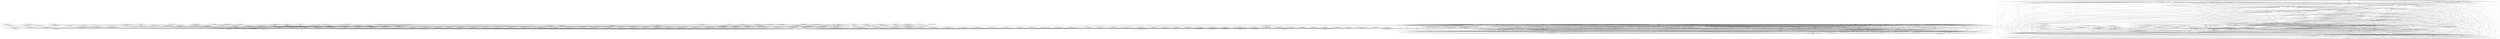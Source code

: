digraph G {
  "org.apache.commons.lang3$ArrayUtils#contains(int[],int)" [label="org.apache.commons.lang3$ArrayUtils#contains(int[],int)\nP(Fail|Node)=0.00"];
  "org.apache.commons.lang3$ArrayUtils#indexOf(int[],int,int)" [label="org.apache.commons.lang3$ArrayUtils#indexOf(int[],int,int)\nP(Fail|Node)=0.00"];
  "org.apache.commons.lang3$ArrayUtils#<clinit>()" [label="org.apache.commons.lang3$ArrayUtils#<clinit>()\nP(Fail|Node)=0.00"];
  "org.apache.commons.lang3$ArrayUtils#indexOf(int[],int)" [label="org.apache.commons.lang3$ArrayUtils#indexOf(int[],int)\nP(Fail|Node)=0.00"];
  "org.apache.commons.lang3$ClassUtils#isPrimitiveOrWrapper(java.lang.Class)" [label="org.apache.commons.lang3$ClassUtils#isPrimitiveOrWrapper(java.lang.Class)\nP(Fail|Node)=0.00"];
  "org.apache.commons.lang3$ClassUtils#<clinit>()" [label="org.apache.commons.lang3$ClassUtils#<clinit>()\nP(Fail|Node)=0.00"];
  "org.apache.commons.lang3$ClassUtils#isPrimitiveWrapper(java.lang.Class)" [label="org.apache.commons.lang3$ClassUtils#isPrimitiveWrapper(java.lang.Class)\nP(Fail|Node)=0.00"];
  "org.apache.commons.lang3$ClassUtils#addAbbreviation(java.lang.String,java.lang.String)" [label="org.apache.commons.lang3$ClassUtils#addAbbreviation(java.lang.String,java.lang.String)\nP(Fail|Node)=0.00"];
  "org.apache.commons.lang3$ClassUtils#wrappersToPrimitives(java.lang.Class[])" [label="org.apache.commons.lang3$ClassUtils#wrappersToPrimitives(java.lang.Class[])\nP(Fail|Node)=0.00"];
  "org.apache.commons.lang3$ClassUtils#wrapperToPrimitive(java.lang.Class)" [label="org.apache.commons.lang3$ClassUtils#wrapperToPrimitive(java.lang.Class)\nP(Fail|Node)=0.00"];
  "org.apache.commons.lang3$ArrayUtils#nullToEmpty(double[])" [label="org.apache.commons.lang3$ArrayUtils#nullToEmpty(double[])\nP(Fail|Node)=0.00"];
  "org.apache.commons.lang3.text.translate$NumericEntityUnescaper#translate(java.lang.CharSequence,int,java.io.Writer)" [label="org.apache.commons.lang3.text.translate$NumericEntityUnescaper#translate(java.lang.CharSequence,int,java.io.Writer)\nP(Fail|Node)=0.00"];
  "org.apache.commons.lang3.text.translate$NumericEntityUnescaper$OPTION#<clinit>()" [label="org.apache.commons.lang3.text.translate$NumericEntityUnescaper$OPTION#<clinit>()\nP(Fail|Node)=0.00"];
  "org.apache.commons.lang3.text.translate$NumericEntityUnescaper$OPTION#NumericEntityUnescaper$OPTION(java.lang.String,int)" [label="org.apache.commons.lang3.text.translate$NumericEntityUnescaper$OPTION#NumericEntityUnescaper$OPTION(java.lang.String,int)\nP(Fail|Node)=0.00"];
  "org.apache.commons.lang3.text.translate$NumericEntityUnescaper#isSet(org.apache.commons.lang3.text.translate.NumericEntityUnescaper$OPTION)" [label="org.apache.commons.lang3.text.translate$NumericEntityUnescaper#isSet(org.apache.commons.lang3.text.translate.NumericEntityUnescaper$OPTION)\nP(Fail|Node)=0.00"];
  "org.apache.commons.lang3$ArrayUtils#subarray(long[],int,int)" [label="org.apache.commons.lang3$ArrayUtils#subarray(long[],int,int)\nP(Fail|Node)=0.00"];
  "org.apache.commons.lang3$ArrayUtils#remove(java.lang.Object[],int)" [label="org.apache.commons.lang3$ArrayUtils#remove(java.lang.Object[],int)\nP(Fail|Node)=0.00"];
  "org.apache.commons.lang3$ArrayUtils#remove(java.lang.Object,int)" [label="org.apache.commons.lang3$ArrayUtils#remove(java.lang.Object,int)\nP(Fail|Node)=0.00"];
  "org.apache.commons.lang3$ArrayUtils#getLength(java.lang.Object)" [label="org.apache.commons.lang3$ArrayUtils#getLength(java.lang.Object)\nP(Fail|Node)=0.00"];
  "org.apache.commons.lang3$ArrayUtils#toPrimitive(java.lang.Character[])" [label="org.apache.commons.lang3$ArrayUtils#toPrimitive(java.lang.Character[])\nP(Fail|Node)=0.00"];
  "org.apache.commons.lang3$ArrayUtils#toObject(long[])" [label="org.apache.commons.lang3$ArrayUtils#toObject(long[])\nP(Fail|Node)=0.00"];
  "org.apache.commons.lang3$ArrayUtils#add(long[],int,long)" [label="org.apache.commons.lang3$ArrayUtils#add(long[],int,long)\nP(Fail|Node)=0.00"];
  "org.apache.commons.lang3$ArrayUtils#add(java.lang.Object,int,java.lang.Object,java.lang.Class)" [label="org.apache.commons.lang3$ArrayUtils#add(java.lang.Object,int,java.lang.Object,java.lang.Class)\nP(Fail|Node)=0.00"];
  "org.apache.commons.lang3$ArrayUtils#indexOf(double[],double,int)" [label="org.apache.commons.lang3$ArrayUtils#indexOf(double[],double,int)\nP(Fail|Node)=0.00"];
  "org.apache.commons.lang3$ArrayUtils#isEmpty(double[])" [label="org.apache.commons.lang3$ArrayUtils#isEmpty(double[])\nP(Fail|Node)=0.00"];
  "org.apache.commons.lang3$ArrayUtils#nullToEmpty(java.lang.String[])" [label="org.apache.commons.lang3$ArrayUtils#nullToEmpty(java.lang.String[])\nP(Fail|Node)=0.00"];
  "org.apache.commons.lang3$ArrayUtils#lastIndexOf(double[],double,int)" [label="org.apache.commons.lang3$ArrayUtils#lastIndexOf(double[],double,int)\nP(Fail|Node)=0.00"];
  "org.apache.commons.lang3$ArrayUtils#removeAll(double[],int[])" [label="org.apache.commons.lang3$ArrayUtils#removeAll(double[],int[])\nP(Fail|Node)=0.00"];
  "org.apache.commons.lang3$ArrayUtils#clone(int[])" [label="org.apache.commons.lang3$ArrayUtils#clone(int[])\nP(Fail|Node)=0.00"];
  "org.apache.commons.lang3$ArrayUtils#isNotEmpty(int[])" [label="org.apache.commons.lang3$ArrayUtils#isNotEmpty(int[])\nP(Fail|Node)=0.00"];
  "org.apache.commons.lang3$ArrayUtils#removeAll(java.lang.Object,int[])" [label="org.apache.commons.lang3$ArrayUtils#removeAll(java.lang.Object,int[])\nP(Fail|Node)=0.00"];
  "org.apache.commons.lang3$ArrayUtils#nullToEmpty(float[])" [label="org.apache.commons.lang3$ArrayUtils#nullToEmpty(float[])\nP(Fail|Node)=0.00"];
  "org.apache.commons.lang3$ArrayUtils#indexOf(byte[],byte)" [label="org.apache.commons.lang3$ArrayUtils#indexOf(byte[],byte)\nP(Fail|Node)=0.00"];
  "org.apache.commons.lang3$ArrayUtils#indexOf(byte[],byte,int)" [label="org.apache.commons.lang3$ArrayUtils#indexOf(byte[],byte,int)\nP(Fail|Node)=0.00"];
  "org.apache.commons.lang3.reflect$TypeUtils#isAssignable(java.lang.reflect.Type,java.lang.reflect.Type)" [label="org.apache.commons.lang3.reflect$TypeUtils#isAssignable(java.lang.reflect.Type,java.lang.reflect.Type)\nP(Fail|Node)=0.00"];
  "org.apache.commons.lang3$JavaVersion#atLeast(org.apache.commons.lang3.JavaVersion)" [label="org.apache.commons.lang3$JavaVersion#atLeast(org.apache.commons.lang3.JavaVersion)\nP(Fail|Node)=0.00"];
  "org.apache.commons.lang3$JavaVersion#JavaVersion(java.lang.String,int,float,java.lang.String)" [label="org.apache.commons.lang3$JavaVersion#JavaVersion(java.lang.String,int,float,java.lang.String)\nP(Fail|Node)=0.00"];
  "org.apache.commons.lang3.reflect$TypeUtils#isAssignable(java.lang.reflect.Type,java.lang.reflect.GenericArrayType,java.util.Map)" [label="org.apache.commons.lang3.reflect$TypeUtils#isAssignable(java.lang.reflect.Type,java.lang.reflect.GenericArrayType,java.util.Map)\nP(Fail|Node)=0.00"];
  "org.apache.commons.lang3.reflect$TypeUtils#getImplicitUpperBounds(java.lang.reflect.WildcardType)" [label="org.apache.commons.lang3.reflect$TypeUtils#getImplicitUpperBounds(java.lang.reflect.WildcardType)\nP(Fail|Node)=0.00"];
  "org.apache.commons.lang3$JavaVersion#get(java.lang.String)" [label="org.apache.commons.lang3$JavaVersion#get(java.lang.String)\nP(Fail|Node)=0.00"];
  "org.apache.commons.lang3$ClassUtils#primitiveToWrapper(java.lang.Class)" [label="org.apache.commons.lang3$ClassUtils#primitiveToWrapper(java.lang.Class)\nP(Fail|Node)=0.00"];
  "org.apache.commons.lang3.reflect$TypeUtils#getTypeArguments(java.lang.reflect.ParameterizedType,java.lang.Class,java.util.Map)" [label="org.apache.commons.lang3.reflect$TypeUtils#getTypeArguments(java.lang.reflect.ParameterizedType,java.lang.Class,java.util.Map)\nP(Fail|Node)=0.00"];
  "org.apache.commons.lang3$SystemUtils#isOSMatch(java.lang.String,java.lang.String,java.lang.String,java.lang.String)" [label="org.apache.commons.lang3$SystemUtils#isOSMatch(java.lang.String,java.lang.String,java.lang.String,java.lang.String)\nP(Fail|Node)=0.00"];
  "org.apache.commons.lang3.reflect$TypeUtils#isAssignable(java.lang.reflect.Type,java.lang.reflect.Type,java.util.Map)" [label="org.apache.commons.lang3.reflect$TypeUtils#isAssignable(java.lang.reflect.Type,java.lang.reflect.Type,java.util.Map)\nP(Fail|Node)=0.00"];
  "org.apache.commons.lang3$SystemUtils#getOSMatchesName(java.lang.String)" [label="org.apache.commons.lang3$SystemUtils#getOSMatchesName(java.lang.String)\nP(Fail|Node)=0.00"];
  "org.apache.commons.lang3.reflect$TypeUtils#normalizeUpperBounds(java.lang.reflect.Type[])" [label="org.apache.commons.lang3.reflect$TypeUtils#normalizeUpperBounds(java.lang.reflect.Type[])\nP(Fail|Node)=0.00"];
  "org.apache.commons.lang3.reflect$TypeUtils#isAssignable(java.lang.reflect.Type,java.lang.reflect.WildcardType,java.util.Map)" [label="org.apache.commons.lang3.reflect$TypeUtils#isAssignable(java.lang.reflect.Type,java.lang.reflect.WildcardType,java.util.Map)\nP(Fail|Node)=0.00"];
  "org.apache.commons.lang3$SystemUtils#isJavaVersionAtLeast(org.apache.commons.lang3.JavaVersion)" [label="org.apache.commons.lang3$SystemUtils#isJavaVersionAtLeast(org.apache.commons.lang3.JavaVersion)\nP(Fail|Node)=0.00"];
  "org.apache.commons.lang3.reflect$TypeUtils#isAssignable(java.lang.reflect.Type,java.lang.reflect.ParameterizedType,java.util.Map)" [label="org.apache.commons.lang3.reflect$TypeUtils#isAssignable(java.lang.reflect.Type,java.lang.reflect.ParameterizedType,java.util.Map)\nP(Fail|Node)=0.00"];
  "org.apache.commons.lang3.reflect$TypeUtils#getTypeArguments(java.lang.Class,java.lang.Class,java.util.Map)" [label="org.apache.commons.lang3.reflect$TypeUtils#getTypeArguments(java.lang.Class,java.lang.Class,java.util.Map)\nP(Fail|Node)=0.00"];
  "org.apache.commons.lang3.reflect$TypeUtils#isAssignable(java.lang.reflect.Type,java.lang.Class)" [label="org.apache.commons.lang3.reflect$TypeUtils#isAssignable(java.lang.reflect.Type,java.lang.Class)\nP(Fail|Node)=0.00"];
  "org.apache.commons.lang3.reflect$TypeUtils#getClosestParentType(java.lang.Class,java.lang.Class)" [label="org.apache.commons.lang3.reflect$TypeUtils#getClosestParentType(java.lang.Class,java.lang.Class)\nP(Fail|Node)=0.00"];
  "org.apache.commons.lang3.reflect$TypeUtils#isAssignable(java.lang.reflect.Type,java.lang.reflect.TypeVariable,java.util.Map)" [label="org.apache.commons.lang3.reflect$TypeUtils#isAssignable(java.lang.reflect.Type,java.lang.reflect.TypeVariable,java.util.Map)\nP(Fail|Node)=0.00"];
  "org.apache.commons.lang3$ClassUtils#isAssignable(java.lang.Class,java.lang.Class)" [label="org.apache.commons.lang3$ClassUtils#isAssignable(java.lang.Class,java.lang.Class)\nP(Fail|Node)=0.00"];
  "org.apache.commons.lang3$SystemUtils#getJavaVersionMatches(java.lang.String)" [label="org.apache.commons.lang3$SystemUtils#getJavaVersionMatches(java.lang.String)\nP(Fail|Node)=0.00"];
  "org.apache.commons.lang3$SystemUtils#getSystemProperty(java.lang.String)" [label="org.apache.commons.lang3$SystemUtils#getSystemProperty(java.lang.String)\nP(Fail|Node)=0.00"];
  "org.apache.commons.lang3.reflect$TypeUtils#substituteTypeVariables(java.lang.reflect.Type,java.util.Map)" [label="org.apache.commons.lang3.reflect$TypeUtils#substituteTypeVariables(java.lang.reflect.Type,java.util.Map)\nP(Fail|Node)=0.00"];
  "org.apache.commons.lang3$SystemUtils#isOSNameMatch(java.lang.String,java.lang.String)" [label="org.apache.commons.lang3$SystemUtils#isOSNameMatch(java.lang.String,java.lang.String)\nP(Fail|Node)=0.00"];
  "org.apache.commons.lang3.reflect$TypeUtils#getTypeArguments(java.lang.reflect.Type,java.lang.Class,java.util.Map)" [label="org.apache.commons.lang3.reflect$TypeUtils#getTypeArguments(java.lang.reflect.Type,java.lang.Class,java.util.Map)\nP(Fail|Node)=0.00"];
  "org.apache.commons.lang3.reflect$TypeUtils#getImplicitBounds(java.lang.reflect.TypeVariable)" [label="org.apache.commons.lang3.reflect$TypeUtils#getImplicitBounds(java.lang.reflect.TypeVariable)\nP(Fail|Node)=0.00"];
  "org.apache.commons.lang3$SystemUtils#getOSMatches(java.lang.String,java.lang.String)" [label="org.apache.commons.lang3$SystemUtils#getOSMatches(java.lang.String,java.lang.String)\nP(Fail|Node)=0.00"];
  "org.apache.commons.lang3$ClassUtils#isAssignable(java.lang.Class,java.lang.Class,boolean)" [label="org.apache.commons.lang3$ClassUtils#isAssignable(java.lang.Class,java.lang.Class,boolean)\nP(Fail|Node)=0.00"];
  "org.apache.commons.lang3$SystemUtils#isJavaVersionMatch(java.lang.String,java.lang.String)" [label="org.apache.commons.lang3$SystemUtils#isJavaVersionMatch(java.lang.String,java.lang.String)\nP(Fail|Node)=0.00"];
  "org.apache.commons.lang3$JavaVersion#<clinit>()" [label="org.apache.commons.lang3$JavaVersion#<clinit>()\nP(Fail|Node)=0.00"];
  "org.apache.commons.lang3.reflect$TypeUtils#getRawType(java.lang.reflect.ParameterizedType)" [label="org.apache.commons.lang3.reflect$TypeUtils#getRawType(java.lang.reflect.ParameterizedType)\nP(Fail|Node)=0.00"];
  "org.apache.commons.lang3$SystemUtils#<clinit>()" [label="org.apache.commons.lang3$SystemUtils#<clinit>()\nP(Fail|Node)=0.00"];
  "org.apache.commons.lang3.reflect$TypeUtils#getImplicitLowerBounds(java.lang.reflect.WildcardType)" [label="org.apache.commons.lang3.reflect$TypeUtils#getImplicitLowerBounds(java.lang.reflect.WildcardType)\nP(Fail|Node)=0.00"];
  "org.apache.commons.lang3.text.translate$EntityArrays#JAVA_CTRL_CHARS_ESCAPE()" [label="org.apache.commons.lang3.text.translate$EntityArrays#JAVA_CTRL_CHARS_ESCAPE()\nP(Fail|Node)=0.00"];
  "org.apache.commons.lang3.text.translate$EntityArrays#<clinit>()" [label="org.apache.commons.lang3.text.translate$EntityArrays#<clinit>()\nP(Fail|Node)=0.00"];
  "org.apache.commons.lang3.text.translate$EntityArrays#invert(java.lang.String[][])" [label="org.apache.commons.lang3.text.translate$EntityArrays#invert(java.lang.String[][])\nP(Fail|Node)=0.00"];
  "org.apache.commons.lang3$ArrayUtils#nullToEmpty(java.lang.Byte[])" [label="org.apache.commons.lang3$ArrayUtils#nullToEmpty(java.lang.Byte[])\nP(Fail|Node)=0.00"];
  "org.apache.commons.lang3$ArrayUtils#indexOf(char[],char)" [label="org.apache.commons.lang3$ArrayUtils#indexOf(char[],char)\nP(Fail|Node)=0.00"];
  "org.apache.commons.lang3$ArrayUtils#indexOf(char[],char,int)" [label="org.apache.commons.lang3$ArrayUtils#indexOf(char[],char,int)\nP(Fail|Node)=0.00"];
  "org.apache.commons.lang3.text.translate$CharSequenceTranslator#translate(java.lang.CharSequence)" [label="org.apache.commons.lang3.text.translate$CharSequenceTranslator#translate(java.lang.CharSequence)\nP(Fail|Node)=0.00"];
  "org.apache.commons.lang3$StringEscapeUtils$CsvUnescaper#<clinit>()" [label="org.apache.commons.lang3$StringEscapeUtils$CsvUnescaper#<clinit>()\nP(Fail|Node)=0.00"];
  "org.apache.commons.lang3.text.translate$UnicodeEscaper#translate(int,java.io.Writer)" [label="org.apache.commons.lang3.text.translate$UnicodeEscaper#translate(int,java.io.Writer)\nP(Fail|Node)=0.00"];
  "org.apache.commons.lang3.text.translate$CharSequenceTranslator#hex(int)" [label="org.apache.commons.lang3.text.translate$CharSequenceTranslator#hex(int)\nP(Fail|Node)=0.00"];
  "org.apache.commons.lang3.text.translate$OctalUnescaper#<clinit>()" [label="org.apache.commons.lang3.text.translate$OctalUnescaper#<clinit>()\nP(Fail|Node)=0.00"];
  "org.apache.commons.lang3$StringEscapeUtils$CsvUnescaper#translate(java.lang.CharSequence,int,java.io.Writer)" [label="org.apache.commons.lang3$StringEscapeUtils$CsvUnescaper#translate(java.lang.CharSequence,int,java.io.Writer)\nP(Fail|Node)=0.00"];
  "org.apache.commons.lang3.text.translate$OctalUnescaper#translate(java.lang.CharSequence,int,java.io.Writer)" [label="org.apache.commons.lang3.text.translate$OctalUnescaper#translate(java.lang.CharSequence,int,java.io.Writer)\nP(Fail|Node)=0.00"];
  "org.apache.commons.lang3.text.translate$CharSequenceTranslator#translate(java.lang.CharSequence,java.io.Writer)" [label="org.apache.commons.lang3.text.translate$CharSequenceTranslator#translate(java.lang.CharSequence,java.io.Writer)\nP(Fail|Node)=0.00"];
  "org.apache.commons.lang3.text.translate$CodePointTranslator#translate(java.lang.CharSequence,int,java.io.Writer)" [label="org.apache.commons.lang3.text.translate$CodePointTranslator#translate(java.lang.CharSequence,int,java.io.Writer)\nP(Fail|Node)=0.00"];
  "org.apache.commons.lang3.text.translate$AggregateTranslator#translate(java.lang.CharSequence,int,java.io.Writer)" [label="org.apache.commons.lang3.text.translate$AggregateTranslator#translate(java.lang.CharSequence,int,java.io.Writer)\nP(Fail|Node)=0.00"];
  "org.apache.commons.lang3$StringEscapeUtils$CsvEscaper#translate(java.lang.CharSequence,int,java.io.Writer)" [label="org.apache.commons.lang3$StringEscapeUtils$CsvEscaper#translate(java.lang.CharSequence,int,java.io.Writer)\nP(Fail|Node)=0.00"];
  "org.apache.commons.lang3.text.translate$UnicodeUnescaper#translate(java.lang.CharSequence,int,java.io.Writer)" [label="org.apache.commons.lang3.text.translate$UnicodeUnescaper#translate(java.lang.CharSequence,int,java.io.Writer)\nP(Fail|Node)=0.00"];
  "org.apache.commons.lang3$StringEscapeUtils$CsvEscaper#<clinit>()" [label="org.apache.commons.lang3$StringEscapeUtils$CsvEscaper#<clinit>()\nP(Fail|Node)=0.00"];
  "org.apache.commons.lang3.text.translate$LookupTranslator#translate(java.lang.CharSequence,int,java.io.Writer)" [label="org.apache.commons.lang3.text.translate$LookupTranslator#translate(java.lang.CharSequence,int,java.io.Writer)\nP(Fail|Node)=0.00"];
  "org.apache.commons.lang3$ArrayUtils#removeElement(byte[],byte)" [label="org.apache.commons.lang3$ArrayUtils#removeElement(byte[],byte)\nP(Fail|Node)=0.00"];
  "org.apache.commons.lang3$ArrayUtils#clone(byte[])" [label="org.apache.commons.lang3$ArrayUtils#clone(byte[])\nP(Fail|Node)=0.00"];
  "org.apache.commons.lang3$ArrayUtils#remove(byte[],int)" [label="org.apache.commons.lang3$ArrayUtils#remove(byte[],int)\nP(Fail|Node)=0.00"];
  "org.apache.commons.lang3$ArrayUtils#addAll(short[],short[])" [label="org.apache.commons.lang3$ArrayUtils#addAll(short[],short[])\nP(Fail|Node)=0.00"];
  "org.apache.commons.lang3$ArrayUtils#clone(short[])" [label="org.apache.commons.lang3$ArrayUtils#clone(short[])\nP(Fail|Node)=0.00"];
  "org.apache.commons.lang3$ArrayUtils#indexOf(double[],double)" [label="org.apache.commons.lang3$ArrayUtils#indexOf(double[],double)\nP(Fail|Node)=0.00"];
  "org.apache.commons.lang3$ArrayUtils#removeElements(java.lang.Object[],java.lang.Object[])" [label="org.apache.commons.lang3$ArrayUtils#removeElements(java.lang.Object[],java.lang.Object[])\nP(Fail|Node)=0.00"];
  "org.apache.commons.lang3$ArrayUtils#indexOf(java.lang.Object[],java.lang.Object,int)" [label="org.apache.commons.lang3$ArrayUtils#indexOf(java.lang.Object[],java.lang.Object,int)\nP(Fail|Node)=0.00"];
  "org.apache.commons.lang3$ArrayUtils#isEmpty(java.lang.Object[])" [label="org.apache.commons.lang3$ArrayUtils#isEmpty(java.lang.Object[])\nP(Fail|Node)=0.00"];
  "org.apache.commons.lang3$ArrayUtils#clone(java.lang.Object[])" [label="org.apache.commons.lang3$ArrayUtils#clone(java.lang.Object[])\nP(Fail|Node)=0.00"];
  "org.apache.commons.lang3$ArrayUtils#removeAll(java.lang.Object[],int[])" [label="org.apache.commons.lang3$ArrayUtils#removeAll(java.lang.Object[],int[])\nP(Fail|Node)=0.00"];
  "org.apache.commons.lang3$ArrayUtils#extractIndices(java.util.HashSet)" [label="org.apache.commons.lang3$ArrayUtils#extractIndices(java.util.HashSet)\nP(Fail|Node)=0.00"];
  "org.apache.commons.lang3$ArrayUtils#subarray(char[],int,int)" [label="org.apache.commons.lang3$ArrayUtils#subarray(char[],int,int)\nP(Fail|Node)=0.00"];
  "org.apache.commons.lang3$ArrayUtils#removeElements(boolean[],boolean[])" [label="org.apache.commons.lang3$ArrayUtils#removeElements(boolean[],boolean[])\nP(Fail|Node)=0.00"];
  "org.apache.commons.lang3$ArrayUtils#indexOf(boolean[],boolean,int)" [label="org.apache.commons.lang3$ArrayUtils#indexOf(boolean[],boolean,int)\nP(Fail|Node)=0.00"];
  "org.apache.commons.lang3$ArrayUtils#removeAll(boolean[],int[])" [label="org.apache.commons.lang3$ArrayUtils#removeAll(boolean[],int[])\nP(Fail|Node)=0.00"];
  "org.apache.commons.lang3$ArrayUtils#clone(boolean[])" [label="org.apache.commons.lang3$ArrayUtils#clone(boolean[])\nP(Fail|Node)=0.00"];
  "org.apache.commons.lang3$ArrayUtils#isEmpty(boolean[])" [label="org.apache.commons.lang3$ArrayUtils#isEmpty(boolean[])\nP(Fail|Node)=0.00"];
  "org.apache.commons.lang3.text.translate$UnicodeEscaper#UnicodeEscaper(int,int,boolean)" [label="org.apache.commons.lang3.text.translate$UnicodeEscaper#UnicodeEscaper(int,int,boolean)\nP(Fail|Node)=0.00"];
  "org.apache.commons.lang3.text.translate$CharSequenceTranslator#CharSequenceTranslator()" [label="org.apache.commons.lang3.text.translate$CharSequenceTranslator#CharSequenceTranslator()\nP(Fail|Node)=0.00"];
  "org.apache.commons.lang3.text.translate$CodePointTranslator#CodePointTranslator()" [label="org.apache.commons.lang3.text.translate$CodePointTranslator#CodePointTranslator()\nP(Fail|Node)=0.00"];
  "org.apache.commons.lang3$ClassUtils#getShortCanonicalName(java.lang.Object,java.lang.String)" [label="org.apache.commons.lang3$ClassUtils#getShortCanonicalName(java.lang.Object,java.lang.String)\nP(Fail|Node)=0.00"];
  "org.apache.commons.lang3$ClassUtils#getShortClassName(java.lang.String)" [label="org.apache.commons.lang3$ClassUtils#getShortClassName(java.lang.String)\nP(Fail|Node)=0.00"];
  "org.apache.commons.lang3$ClassUtils#getShortCanonicalName(java.lang.String)" [label="org.apache.commons.lang3$ClassUtils#getShortCanonicalName(java.lang.String)\nP(Fail|Node)=0.00"];
  "org.apache.commons.lang3$ClassUtils#getCanonicalName(java.lang.String)" [label="org.apache.commons.lang3$ClassUtils#getCanonicalName(java.lang.String)\nP(Fail|Node)=0.00"];
  "org.apache.commons.lang3$ClassUtils#getShortClassName(java.lang.Object,java.lang.String)" [label="org.apache.commons.lang3$ClassUtils#getShortClassName(java.lang.Object,java.lang.String)\nP(Fail|Node)=0.00"];
  "org.apache.commons.lang3$ClassUtils#getShortClassName(java.lang.Class)" [label="org.apache.commons.lang3$ClassUtils#getShortClassName(java.lang.Class)\nP(Fail|Node)=0.00"];
  "org.apache.commons.lang3.text.translate$UnicodeEscaper#UnicodeEscaper()" [label="org.apache.commons.lang3.text.translate$UnicodeEscaper#UnicodeEscaper()\nP(Fail|Node)=0.00"];
  "org.apache.commons.lang3$ClassUtils#getPackageCanonicalName(java.lang.Object,java.lang.String)" [label="org.apache.commons.lang3$ClassUtils#getPackageCanonicalName(java.lang.Object,java.lang.String)\nP(Fail|Node)=0.00"];
  "org.apache.commons.lang3$ClassUtils#getPackageCanonicalName(java.lang.String)" [label="org.apache.commons.lang3$ClassUtils#getPackageCanonicalName(java.lang.String)\nP(Fail|Node)=0.00"];
  "org.apache.commons.lang3$ClassUtils#getPackageName(java.lang.String)" [label="org.apache.commons.lang3$ClassUtils#getPackageName(java.lang.String)\nP(Fail|Node)=0.00"];
  "org.apache.commons.lang3$ClassUtils#getShortCanonicalName(java.lang.Class)" [label="org.apache.commons.lang3$ClassUtils#getShortCanonicalName(java.lang.Class)\nP(Fail|Node)=0.00"];
  "org.apache.commons.lang3.text.translate$EntityArrays#BASIC_UNESCAPE()" [label="org.apache.commons.lang3.text.translate$EntityArrays#BASIC_UNESCAPE()\nP(Fail|Node)=0.00"];
  "org.apache.commons.lang3$ClassUtils#primitivesToWrappers(java.lang.Class[])" [label="org.apache.commons.lang3$ClassUtils#primitivesToWrappers(java.lang.Class[])\nP(Fail|Node)=0.00"];
  "org.apache.commons.lang3$ClassUtils#getPackageName(java.lang.Class)" [label="org.apache.commons.lang3$ClassUtils#getPackageName(java.lang.Class)\nP(Fail|Node)=0.00"];
  "org.apache.commons.lang3$ArrayUtils#removeAll(byte[],int[])" [label="org.apache.commons.lang3$ArrayUtils#removeAll(byte[],int[])\nP(Fail|Node)=0.00"];
  "org.apache.commons.lang3$ArrayUtils#removeElements(byte[],byte[])" [label="org.apache.commons.lang3$ArrayUtils#removeElements(byte[],byte[])\nP(Fail|Node)=0.00"];
  "org.apache.commons.lang3$ArrayUtils#isEmpty(byte[])" [label="org.apache.commons.lang3$ArrayUtils#isEmpty(byte[])\nP(Fail|Node)=0.00"];
  "org.apache.commons.lang3$ArrayUtils#remove(double[],int)" [label="org.apache.commons.lang3$ArrayUtils#remove(double[],int)\nP(Fail|Node)=0.00"];
  "org.apache.commons.lang3$ArrayUtils#subarray(float[],int,int)" [label="org.apache.commons.lang3$ArrayUtils#subarray(float[],int,int)\nP(Fail|Node)=0.00"];
  "org.apache.commons.lang3$ArrayUtils#lastIndexOf(byte[],byte)" [label="org.apache.commons.lang3$ArrayUtils#lastIndexOf(byte[],byte)\nP(Fail|Node)=0.00"];
  "org.apache.commons.lang3$ArrayUtils#lastIndexOf(byte[],byte,int)" [label="org.apache.commons.lang3$ArrayUtils#lastIndexOf(byte[],byte,int)\nP(Fail|Node)=0.00"];
  "org.apache.commons.lang3$ClassUtils#isAssignable(java.lang.Class[],java.lang.Class[],boolean)" [label="org.apache.commons.lang3$ClassUtils#isAssignable(java.lang.Class[],java.lang.Class[],boolean)\nP(Fail|Node)=0.00"];
  "org.apache.commons.lang3$ArrayUtils#isSameLength(java.lang.Object[],java.lang.Object[])" [label="org.apache.commons.lang3$ArrayUtils#isSameLength(java.lang.Object[],java.lang.Object[])\nP(Fail|Node)=0.00"];
  "org.apache.commons.lang3$ArrayUtils#addAll(java.lang.Object[],java.lang.Object[])" [label="org.apache.commons.lang3$ArrayUtils#addAll(java.lang.Object[],java.lang.Object[])\nP(Fail|Node)=0.00"];
  "org.apache.commons.lang3$ArrayUtils#toObject(byte[])" [label="org.apache.commons.lang3$ArrayUtils#toObject(byte[])\nP(Fail|Node)=0.00"];
  "org.apache.commons.lang3$SystemUtils#isJavaAwtHeadless()" [label="org.apache.commons.lang3$SystemUtils#isJavaAwtHeadless()\nP(Fail|Node)=0.00"];
  "org.apache.commons.lang3$ArrayUtils#addAll(boolean[],boolean[])" [label="org.apache.commons.lang3$ArrayUtils#addAll(boolean[],boolean[])\nP(Fail|Node)=0.00"];
  "org.apache.commons.lang3.text.translate$EntityArrays#ISO8859_1_UNESCAPE()" [label="org.apache.commons.lang3.text.translate$EntityArrays#ISO8859_1_UNESCAPE()\nP(Fail|Node)=0.00"];
  "org.apache.commons.lang3$StringEscapeUtils#escapeXml(java.lang.String)" [label="org.apache.commons.lang3$StringEscapeUtils#escapeXml(java.lang.String)\nP(Fail|Node)=0.00"];
  "org.apache.commons.lang3$StringEscapeUtils$CsvUnescaper#StringEscapeUtils$CsvUnescaper()" [label="org.apache.commons.lang3$StringEscapeUtils$CsvUnescaper#StringEscapeUtils$CsvUnescaper()\nP(Fail|Node)=0.00"];
  "org.apache.commons.lang3$StringEscapeUtils$CsvEscaper#StringEscapeUtils$CsvEscaper()" [label="org.apache.commons.lang3$StringEscapeUtils$CsvEscaper#StringEscapeUtils$CsvEscaper()\nP(Fail|Node)=0.00"];
  "org.apache.commons.lang3.text.translate$EntityArrays#APOS_UNESCAPE()" [label="org.apache.commons.lang3.text.translate$EntityArrays#APOS_UNESCAPE()\nP(Fail|Node)=0.00"];
  "org.apache.commons.lang3.text.translate$OctalUnescaper#OctalUnescaper()" [label="org.apache.commons.lang3.text.translate$OctalUnescaper#OctalUnescaper()\nP(Fail|Node)=0.00"];
  "org.apache.commons.lang3.text.translate$NumericEntityUnescaper#NumericEntityUnescaper(org.apache.commons.lang3.text.translate.NumericEntityUnescaper$OPTION[])" [label="org.apache.commons.lang3.text.translate$NumericEntityUnescaper#NumericEntityUnescaper(org.apache.commons.lang3.text.translate.NumericEntityUnescaper$OPTION[])\nP(Fail|Node)=0.00"];
  "org.apache.commons.lang3.text.translate$UnicodeEscaper#outsideOf(int,int)" [label="org.apache.commons.lang3.text.translate$UnicodeEscaper#outsideOf(int,int)\nP(Fail|Node)=0.00"];
  "org.apache.commons.lang3.text.translate$EntityArrays#HTML40_EXTENDED_UNESCAPE()" [label="org.apache.commons.lang3.text.translate$EntityArrays#HTML40_EXTENDED_UNESCAPE()\nP(Fail|Node)=0.00"];
  "org.apache.commons.lang3$StringEscapeUtils#<clinit>()" [label="org.apache.commons.lang3$StringEscapeUtils#<clinit>()\nP(Fail|Node)=0.00"];
  "org.apache.commons.lang3.text.translate$EntityArrays#HTML40_EXTENDED_ESCAPE()" [label="org.apache.commons.lang3.text.translate$EntityArrays#HTML40_EXTENDED_ESCAPE()\nP(Fail|Node)=0.00"];
  "org.apache.commons.lang3.text.translate$EntityArrays#JAVA_CTRL_CHARS_UNESCAPE()" [label="org.apache.commons.lang3.text.translate$EntityArrays#JAVA_CTRL_CHARS_UNESCAPE()\nP(Fail|Node)=0.00"];
  "org.apache.commons.lang3.text.translate$EntityArrays#ISO8859_1_ESCAPE()" [label="org.apache.commons.lang3.text.translate$EntityArrays#ISO8859_1_ESCAPE()\nP(Fail|Node)=0.00"];
  "org.apache.commons.lang3.text.translate$UnicodeUnescaper#UnicodeUnescaper()" [label="org.apache.commons.lang3.text.translate$UnicodeUnescaper#UnicodeUnescaper()\nP(Fail|Node)=0.00"];
  "org.apache.commons.lang3.text.translate$EntityArrays#APOS_ESCAPE()" [label="org.apache.commons.lang3.text.translate$EntityArrays#APOS_ESCAPE()\nP(Fail|Node)=0.00"];
  "org.apache.commons.lang3.text.translate$LookupTranslator#LookupTranslator(java.lang.CharSequence[][])" [label="org.apache.commons.lang3.text.translate$LookupTranslator#LookupTranslator(java.lang.CharSequence[][])\nP(Fail|Node)=0.00"];
  "org.apache.commons.lang3.text.translate$AggregateTranslator#AggregateTranslator(org.apache.commons.lang3.text.translate.CharSequenceTranslator[])" [label="org.apache.commons.lang3.text.translate$AggregateTranslator#AggregateTranslator(org.apache.commons.lang3.text.translate.CharSequenceTranslator[])\nP(Fail|Node)=0.00"];
  "org.apache.commons.lang3.text.translate$EntityArrays#BASIC_ESCAPE()" [label="org.apache.commons.lang3.text.translate$EntityArrays#BASIC_ESCAPE()\nP(Fail|Node)=0.00"];
  "org.apache.commons.lang3$StringEscapeUtils#unescapeXml(java.lang.String)" [label="org.apache.commons.lang3$StringEscapeUtils#unescapeXml(java.lang.String)\nP(Fail|Node)=0.00"];
  "org.apache.commons.lang3$ArrayUtils#lastIndexOf(double[],double)" [label="org.apache.commons.lang3$ArrayUtils#lastIndexOf(double[],double)\nP(Fail|Node)=0.00"];
  "org.apache.commons.lang3$ArrayUtils#lastIndexOf(char[],char)" [label="org.apache.commons.lang3$ArrayUtils#lastIndexOf(char[],char)\nP(Fail|Node)=0.00"];
  "org.apache.commons.lang3$ArrayUtils#lastIndexOf(char[],char,int)" [label="org.apache.commons.lang3$ArrayUtils#lastIndexOf(char[],char,int)\nP(Fail|Node)=0.00"];
  "org.apache.commons.lang3$ArrayUtils#nullToEmpty(java.lang.Float[])" [label="org.apache.commons.lang3$ArrayUtils#nullToEmpty(java.lang.Float[])\nP(Fail|Node)=0.00"];
  "org.apache.commons.lang3$ArrayUtils#contains(boolean[],boolean)" [label="org.apache.commons.lang3$ArrayUtils#contains(boolean[],boolean)\nP(Fail|Node)=0.00"];
  "org.apache.commons.lang3$ArrayUtils#indexOf(boolean[],boolean)" [label="org.apache.commons.lang3$ArrayUtils#indexOf(boolean[],boolean)\nP(Fail|Node)=0.00"];
  "org.apache.commons.lang3$StringEscapeUtils#unescapeCsv(java.lang.String)" [label="org.apache.commons.lang3$StringEscapeUtils#unescapeCsv(java.lang.String)\nP(Fail|Node)=0.00"];
  "org.apache.commons.lang3$ArrayUtils#toPrimitive(java.lang.Character[],char)" [label="org.apache.commons.lang3$ArrayUtils#toPrimitive(java.lang.Character[],char)\nP(Fail|Node)=0.00"];
  "org.apache.commons.lang3$ArrayUtils#nullToEmpty(java.lang.Boolean[])" [label="org.apache.commons.lang3$ArrayUtils#nullToEmpty(java.lang.Boolean[])\nP(Fail|Node)=0.00"];
  "org.apache.commons.lang3$ArrayUtils#add(byte[],int,byte)" [label="org.apache.commons.lang3$ArrayUtils#add(byte[],int,byte)\nP(Fail|Node)=0.00"];
  "org.apache.commons.lang3$ArrayUtils#lastIndexOf(float[],float)" [label="org.apache.commons.lang3$ArrayUtils#lastIndexOf(float[],float)\nP(Fail|Node)=0.00"];
  "org.apache.commons.lang3$ArrayUtils#lastIndexOf(float[],float,int)" [label="org.apache.commons.lang3$ArrayUtils#lastIndexOf(float[],float,int)\nP(Fail|Node)=0.00"];
  "org.apache.commons.lang3$ArrayUtils#isEmpty(float[])" [label="org.apache.commons.lang3$ArrayUtils#isEmpty(float[])\nP(Fail|Node)=0.00"];
  "org.apache.commons.lang3$ArrayUtils#toPrimitive(java.lang.Short[],short)" [label="org.apache.commons.lang3$ArrayUtils#toPrimitive(java.lang.Short[],short)\nP(Fail|Node)=0.00"];
  "org.apache.commons.lang3$ArrayUtils#indexOf(double[],double,double)" [label="org.apache.commons.lang3$ArrayUtils#indexOf(double[],double,double)\nP(Fail|Node)=0.00"];
  "org.apache.commons.lang3$ArrayUtils#indexOf(double[],double,int,double)" [label="org.apache.commons.lang3$ArrayUtils#indexOf(double[],double,int,double)\nP(Fail|Node)=0.00"];
  "org.apache.commons.lang3$ClassUtils#getPublicMethod(java.lang.Class,java.lang.String,java.lang.Class[])" [label="org.apache.commons.lang3$ClassUtils#getPublicMethod(java.lang.Class,java.lang.String,java.lang.Class[])\nP(Fail|Node)=0.00"];
  "org.apache.commons.lang3$ClassUtils#getAllSuperclasses(java.lang.Class)" [label="org.apache.commons.lang3$ClassUtils#getAllSuperclasses(java.lang.Class)\nP(Fail|Node)=0.00"];
  "org.apache.commons.lang3$ArrayUtils#toString(java.lang.Object,java.lang.String)" [label="org.apache.commons.lang3$ArrayUtils#toString(java.lang.Object,java.lang.String)\nP(Fail|Node)=0.00"];
  "org.apache.commons.lang3$ClassUtils#getAllInterfaces(java.lang.Class)" [label="org.apache.commons.lang3$ClassUtils#getAllInterfaces(java.lang.Class)\nP(Fail|Node)=0.00"];
  "org.apache.commons.lang3$ArrayUtils#toString(java.lang.Object)" [label="org.apache.commons.lang3$ArrayUtils#toString(java.lang.Object)\nP(Fail|Node)=0.00"];
  "org.apache.commons.lang3$ClassUtils#getAllInterfaces(java.lang.Class,java.util.HashSet)" [label="org.apache.commons.lang3$ClassUtils#getAllInterfaces(java.lang.Class,java.util.HashSet)\nP(Fail|Node)=0.00"];
  "org.apache.commons.lang3$ArrayUtils#add(double[],int,double)" [label="org.apache.commons.lang3$ArrayUtils#add(double[],int,double)\nP(Fail|Node)=0.00"];
  "org.apache.commons.lang3.reflect$TypeUtils#mapTypeVariablesToArguments(java.lang.Class,java.lang.reflect.ParameterizedType,java.util.Map)" [label="org.apache.commons.lang3.reflect$TypeUtils#mapTypeVariablesToArguments(java.lang.Class,java.lang.reflect.ParameterizedType,java.util.Map)\nP(Fail|Node)=0.00"];
  "org.apache.commons.lang3$ArrayUtils#toPrimitive(java.lang.Float[],float)" [label="org.apache.commons.lang3$ArrayUtils#toPrimitive(java.lang.Float[],float)\nP(Fail|Node)=0.00"];
  "org.apache.commons.lang3$ArrayUtils#remove(float[],int)" [label="org.apache.commons.lang3$ArrayUtils#remove(float[],int)\nP(Fail|Node)=0.00"];
  "org.apache.commons.lang3$ArrayUtils#contains(short[],short)" [label="org.apache.commons.lang3$ArrayUtils#contains(short[],short)\nP(Fail|Node)=0.00"];
  "org.apache.commons.lang3$ArrayUtils#indexOf(short[],short)" [label="org.apache.commons.lang3$ArrayUtils#indexOf(short[],short)\nP(Fail|Node)=0.00"];
  "org.apache.commons.lang3$ArrayUtils#indexOf(short[],short,int)" [label="org.apache.commons.lang3$ArrayUtils#indexOf(short[],short,int)\nP(Fail|Node)=0.00"];
  "org.apache.commons.lang3$ArrayUtils#toPrimitive(java.lang.Integer[],int)" [label="org.apache.commons.lang3$ArrayUtils#toPrimitive(java.lang.Integer[],int)\nP(Fail|Node)=0.00"];
  "org.apache.commons.lang3$ArrayUtils#removeAll(short[],int[])" [label="org.apache.commons.lang3$ArrayUtils#removeAll(short[],int[])\nP(Fail|Node)=0.00"];
  "org.apache.commons.lang3$StringEscapeUtils#escapeHtml3(java.lang.String)" [label="org.apache.commons.lang3$StringEscapeUtils#escapeHtml3(java.lang.String)\nP(Fail|Node)=0.00"];
  "org.apache.commons.lang3$ArrayUtils#addAll(double[],double[])" [label="org.apache.commons.lang3$ArrayUtils#addAll(double[],double[])\nP(Fail|Node)=0.00"];
  "org.apache.commons.lang3$ArrayUtils#clone(double[])" [label="org.apache.commons.lang3$ArrayUtils#clone(double[])\nP(Fail|Node)=0.00"];
  "org.apache.commons.lang3$ArrayUtils#lastIndexOf(boolean[],boolean)" [label="org.apache.commons.lang3$ArrayUtils#lastIndexOf(boolean[],boolean)\nP(Fail|Node)=0.00"];
  "org.apache.commons.lang3$ArrayUtils#lastIndexOf(boolean[],boolean,int)" [label="org.apache.commons.lang3$ArrayUtils#lastIndexOf(boolean[],boolean,int)\nP(Fail|Node)=0.00"];
  "org.apache.commons.lang3$ClassUtils#toCanonicalName(java.lang.String)" [label="org.apache.commons.lang3$ClassUtils#toCanonicalName(java.lang.String)\nP(Fail|Node)=0.00"];
  "org.apache.commons.lang3$StringEscapeUtils#escapeEcmaScript(java.lang.String)" [label="org.apache.commons.lang3$StringEscapeUtils#escapeEcmaScript(java.lang.String)\nP(Fail|Node)=0.00"];
  "org.apache.commons.lang3.reflect$TypeUtils#getRawType(java.lang.reflect.Type,java.lang.reflect.Type)" [label="org.apache.commons.lang3.reflect$TypeUtils#getRawType(java.lang.reflect.Type,java.lang.reflect.Type)\nP(Fail|Node)=0.00"];
  "org.apache.commons.lang3.reflect$TypeUtils#getTypeArguments(java.lang.reflect.Type,java.lang.Class)" [label="org.apache.commons.lang3.reflect$TypeUtils#getTypeArguments(java.lang.reflect.Type,java.lang.Class)\nP(Fail|Node)=0.00"];
  "org.apache.commons.lang3$ArrayUtils#addAll(char[],char[])" [label="org.apache.commons.lang3$ArrayUtils#addAll(char[],char[])\nP(Fail|Node)=0.00"];
  "org.apache.commons.lang3$ArrayUtils#clone(char[])" [label="org.apache.commons.lang3$ArrayUtils#clone(char[])\nP(Fail|Node)=0.00"];
  "org.apache.commons.lang3$ArrayUtils#removeElement(short[],short)" [label="org.apache.commons.lang3$ArrayUtils#removeElement(short[],short)\nP(Fail|Node)=0.00"];
  "org.apache.commons.lang3$ArrayUtils#remove(short[],int)" [label="org.apache.commons.lang3$ArrayUtils#remove(short[],int)\nP(Fail|Node)=0.00"];
  "org.apache.commons.lang3$ArrayUtils#toPrimitive(java.lang.Long[],long)" [label="org.apache.commons.lang3$ArrayUtils#toPrimitive(java.lang.Long[],long)\nP(Fail|Node)=0.00"];
  "org.apache.commons.lang3$ArrayUtils#subarray(short[],int,int)" [label="org.apache.commons.lang3$ArrayUtils#subarray(short[],int,int)\nP(Fail|Node)=0.00"];
  "org.apache.commons.lang3$ArrayUtils#contains(float[],float)" [label="org.apache.commons.lang3$ArrayUtils#contains(float[],float)\nP(Fail|Node)=0.00"];
  "org.apache.commons.lang3$ArrayUtils#indexOf(float[],float)" [label="org.apache.commons.lang3$ArrayUtils#indexOf(float[],float)\nP(Fail|Node)=0.00"];
  "org.apache.commons.lang3$ArrayUtils#indexOf(float[],float,int)" [label="org.apache.commons.lang3$ArrayUtils#indexOf(float[],float,int)\nP(Fail|Node)=0.00"];
  "org.apache.commons.lang3$ArrayUtils#lastIndexOf(long[],long)" [label="org.apache.commons.lang3$ArrayUtils#lastIndexOf(long[],long)\nP(Fail|Node)=0.00"];
  "org.apache.commons.lang3$ArrayUtils#lastIndexOf(long[],long,int)" [label="org.apache.commons.lang3$ArrayUtils#lastIndexOf(long[],long,int)\nP(Fail|Node)=0.00"];
  "org.apache.commons.lang3$StringEscapeUtils#escapeHtml4(java.lang.String)" [label="org.apache.commons.lang3$StringEscapeUtils#escapeHtml4(java.lang.String)\nP(Fail|Node)=0.00"];
  "org.apache.commons.lang3$ArrayUtils#toPrimitive(java.lang.Byte[],byte)" [label="org.apache.commons.lang3$ArrayUtils#toPrimitive(java.lang.Byte[],byte)\nP(Fail|Node)=0.00"];
  "org.apache.commons.lang3$ArrayUtils#lastIndexOf(double[],double,double)" [label="org.apache.commons.lang3$ArrayUtils#lastIndexOf(double[],double,double)\nP(Fail|Node)=0.00"];
  "org.apache.commons.lang3$ArrayUtils#lastIndexOf(double[],double,int,double)" [label="org.apache.commons.lang3$ArrayUtils#lastIndexOf(double[],double,int,double)\nP(Fail|Node)=0.00"];
  "org.apache.commons.lang3$ArrayUtils#lastIndexOf(java.lang.Object[],java.lang.Object)" [label="org.apache.commons.lang3$ArrayUtils#lastIndexOf(java.lang.Object[],java.lang.Object)\nP(Fail|Node)=0.00"];
  "org.apache.commons.lang3$ArrayUtils#lastIndexOf(java.lang.Object[],java.lang.Object,int)" [label="org.apache.commons.lang3$ArrayUtils#lastIndexOf(java.lang.Object[],java.lang.Object,int)\nP(Fail|Node)=0.00"];
  "org.apache.commons.lang3$ArrayUtils#add(float[],float)" [label="org.apache.commons.lang3$ArrayUtils#add(float[],float)\nP(Fail|Node)=0.00"];
  "org.apache.commons.lang3$ArrayUtils#copyArrayGrow1(java.lang.Object,java.lang.Class)" [label="org.apache.commons.lang3$ArrayUtils#copyArrayGrow1(java.lang.Object,java.lang.Class)\nP(Fail|Node)=0.00"];
  "org.apache.commons.lang3.reflect$TypeUtils#determineTypeArguments(java.lang.Class,java.lang.reflect.ParameterizedType)" [label="org.apache.commons.lang3.reflect$TypeUtils#determineTypeArguments(java.lang.Class,java.lang.reflect.ParameterizedType)\nP(Fail|Node)=0.00"];
  "org.apache.commons.lang3$ArrayUtils#contains(java.lang.Object[],java.lang.Object)" [label="org.apache.commons.lang3$ArrayUtils#contains(java.lang.Object[],java.lang.Object)\nP(Fail|Node)=0.00"];
  "org.apache.commons.lang3$ArrayUtils#indexOf(java.lang.Object[],java.lang.Object)" [label="org.apache.commons.lang3$ArrayUtils#indexOf(java.lang.Object[],java.lang.Object)\nP(Fail|Node)=0.00"];
  "org.apache.commons.lang3$ArrayUtils#addAll(byte[],byte[])" [label="org.apache.commons.lang3$ArrayUtils#addAll(byte[],byte[])\nP(Fail|Node)=0.00"];
  "org.apache.commons.lang3$ArrayUtils#add(byte[],byte)" [label="org.apache.commons.lang3$ArrayUtils#add(byte[],byte)\nP(Fail|Node)=0.00"];
  "org.apache.commons.lang3$ArrayUtils#toObject(int[])" [label="org.apache.commons.lang3$ArrayUtils#toObject(int[])\nP(Fail|Node)=0.00"];
  "org.apache.commons.lang3$ArrayUtils#contains(char[],char)" [label="org.apache.commons.lang3$ArrayUtils#contains(char[],char)\nP(Fail|Node)=0.00"];
  "org.apache.commons.lang3$ArrayUtils#removeElement(boolean[],boolean)" [label="org.apache.commons.lang3$ArrayUtils#removeElement(boolean[],boolean)\nP(Fail|Node)=0.00"];
  "org.apache.commons.lang3$ArrayUtils#remove(boolean[],int)" [label="org.apache.commons.lang3$ArrayUtils#remove(boolean[],int)\nP(Fail|Node)=0.00"];
  "org.apache.commons.lang3$StringEscapeUtils#escapeJava(java.lang.String)" [label="org.apache.commons.lang3$StringEscapeUtils#escapeJava(java.lang.String)\nP(Fail|Node)=0.00"];
  "org.apache.commons.lang3$ArrayUtils#add(double[],double)" [label="org.apache.commons.lang3$ArrayUtils#add(double[],double)\nP(Fail|Node)=0.00"];
  "org.apache.commons.lang3$ArrayUtils#remove(int[],int)" [label="org.apache.commons.lang3$ArrayUtils#remove(int[],int)\nP(Fail|Node)=0.00"];
  "org.apache.commons.lang3.reflect$TypeUtils#typesSatisfyVariables(java.util.Map)" [label="org.apache.commons.lang3.reflect$TypeUtils#typesSatisfyVariables(java.util.Map)\nP(Fail|Node)=0.00"];
  "org.apache.commons.lang3$ClassUtils#getPackageCanonicalName(java.lang.Class)" [label="org.apache.commons.lang3$ClassUtils#getPackageCanonicalName(java.lang.Class)\nP(Fail|Node)=0.00"];
  "org.apache.commons.lang3$ArrayUtils#remove(long[],int)" [label="org.apache.commons.lang3$ArrayUtils#remove(long[],int)\nP(Fail|Node)=0.00"];
  "org.apache.commons.lang3$ArrayUtils#add(float[],int,float)" [label="org.apache.commons.lang3$ArrayUtils#add(float[],int,float)\nP(Fail|Node)=0.00"];
  "org.apache.commons.lang3$ArrayUtils#removeAll(char[],int[])" [label="org.apache.commons.lang3$ArrayUtils#removeAll(char[],int[])\nP(Fail|Node)=0.00"];
  "org.apache.commons.lang3$ArrayUtils#removeElements(float[],float[])" [label="org.apache.commons.lang3$ArrayUtils#removeElements(float[],float[])\nP(Fail|Node)=0.00"];
  "org.apache.commons.lang3$ArrayUtils#clone(float[])" [label="org.apache.commons.lang3$ArrayUtils#clone(float[])\nP(Fail|Node)=0.00"];
  "org.apache.commons.lang3$ArrayUtils#removeAll(float[],int[])" [label="org.apache.commons.lang3$ArrayUtils#removeAll(float[],int[])\nP(Fail|Node)=0.00"];
  "org.apache.commons.lang3$ArrayUtils#removeElement(double[],double)" [label="org.apache.commons.lang3$ArrayUtils#removeElement(double[],double)\nP(Fail|Node)=0.00"];
  "org.apache.commons.lang3$ClassUtils#isAssignable(java.lang.Class[],java.lang.Class[])" [label="org.apache.commons.lang3$ClassUtils#isAssignable(java.lang.Class[],java.lang.Class[])\nP(Fail|Node)=0.00"];
  "org.apache.commons.lang3$ClassUtils#getPackageName(java.lang.Object,java.lang.String)" [label="org.apache.commons.lang3$ClassUtils#getPackageName(java.lang.Object,java.lang.String)\nP(Fail|Node)=0.00"];
  "org.apache.commons.lang3$ArrayUtils#add(long[],long)" [label="org.apache.commons.lang3$ArrayUtils#add(long[],long)\nP(Fail|Node)=0.00"];
  "org.apache.commons.lang3$ArrayUtils#nullToEmpty(java.lang.Character[])" [label="org.apache.commons.lang3$ArrayUtils#nullToEmpty(java.lang.Character[])\nP(Fail|Node)=0.00"];
  "org.apache.commons.lang3$ArrayUtils#nullToEmpty(short[])" [label="org.apache.commons.lang3$ArrayUtils#nullToEmpty(short[])\nP(Fail|Node)=0.00"];
  "org.apache.commons.lang3.reflect$TypeUtils#isInstance(java.lang.Object,java.lang.reflect.Type)" [label="org.apache.commons.lang3.reflect$TypeUtils#isInstance(java.lang.Object,java.lang.reflect.Type)\nP(Fail|Node)=0.00"];
  "org.apache.commons.lang3$ArrayUtils#nullToEmpty(java.lang.Double[])" [label="org.apache.commons.lang3$ArrayUtils#nullToEmpty(java.lang.Double[])\nP(Fail|Node)=0.00"];
  "org.apache.commons.lang3$ArrayUtils#lastIndexOf(int[],int)" [label="org.apache.commons.lang3$ArrayUtils#lastIndexOf(int[],int)\nP(Fail|Node)=0.00"];
  "org.apache.commons.lang3$ArrayUtils#lastIndexOf(int[],int,int)" [label="org.apache.commons.lang3$ArrayUtils#lastIndexOf(int[],int,int)\nP(Fail|Node)=0.00"];
  "org.apache.commons.lang3$StringEscapeUtils#unescapeHtml4(java.lang.String)" [label="org.apache.commons.lang3$StringEscapeUtils#unescapeHtml4(java.lang.String)\nP(Fail|Node)=0.00"];
  "org.apache.commons.lang3$ArrayUtils#add(char[],int,char)" [label="org.apache.commons.lang3$ArrayUtils#add(char[],int,char)\nP(Fail|Node)=0.00"];
  "org.apache.commons.lang3$ArrayUtils#toPrimitive(java.lang.Double[],double)" [label="org.apache.commons.lang3$ArrayUtils#toPrimitive(java.lang.Double[],double)\nP(Fail|Node)=0.00"];
  "org.apache.commons.lang3$ArrayUtils#removeAll(int[],int[])" [label="org.apache.commons.lang3$ArrayUtils#removeAll(int[],int[])\nP(Fail|Node)=0.00"];
  "org.apache.commons.lang3$ArrayUtils#removeElements(double[],double[])" [label="org.apache.commons.lang3$ArrayUtils#removeElements(double[],double[])\nP(Fail|Node)=0.00"];
  "org.apache.commons.lang3$ArrayUtils#addAll(long[],long[])" [label="org.apache.commons.lang3$ArrayUtils#addAll(long[],long[])\nP(Fail|Node)=0.00"];
  "org.apache.commons.lang3$ArrayUtils#clone(long[])" [label="org.apache.commons.lang3$ArrayUtils#clone(long[])\nP(Fail|Node)=0.00"];
  "org.apache.commons.lang3$ArrayUtils#lastIndexOf(short[],short)" [label="org.apache.commons.lang3$ArrayUtils#lastIndexOf(short[],short)\nP(Fail|Node)=0.00"];
  "org.apache.commons.lang3$ArrayUtils#lastIndexOf(short[],short,int)" [label="org.apache.commons.lang3$ArrayUtils#lastIndexOf(short[],short,int)\nP(Fail|Node)=0.00"];
  "org.apache.commons.lang3$ArrayUtils#toPrimitive(java.lang.Float[])" [label="org.apache.commons.lang3$ArrayUtils#toPrimitive(java.lang.Float[])\nP(Fail|Node)=0.00"];
  "org.apache.commons.lang3$ArrayUtils#add(java.lang.Object[],int,java.lang.Object)" [label="org.apache.commons.lang3$ArrayUtils#add(java.lang.Object[],int,java.lang.Object)\nP(Fail|Node)=0.00"];
  "org.apache.commons.lang3$ArrayUtils#nullToEmpty(char[])" [label="org.apache.commons.lang3$ArrayUtils#nullToEmpty(char[])\nP(Fail|Node)=0.00"];
  "org.apache.commons.lang3$ArrayUtils#removeElements(int[],int[])" [label="org.apache.commons.lang3$ArrayUtils#removeElements(int[],int[])\nP(Fail|Node)=0.00"];
  "org.apache.commons.lang3$ArrayUtils#isEmpty(int[])" [label="org.apache.commons.lang3$ArrayUtils#isEmpty(int[])\nP(Fail|Node)=0.00"];
  "org.apache.commons.lang3$ArrayUtils#add(char[],char)" [label="org.apache.commons.lang3$ArrayUtils#add(char[],char)\nP(Fail|Node)=0.00"];
  "org.apache.commons.lang3$ArrayUtils#subarray(byte[],int,int)" [label="org.apache.commons.lang3$ArrayUtils#subarray(byte[],int,int)\nP(Fail|Node)=0.00"];
  "org.apache.commons.lang3$ArrayUtils#removeElements(short[],short[])" [label="org.apache.commons.lang3$ArrayUtils#removeElements(short[],short[])\nP(Fail|Node)=0.00"];
  "org.apache.commons.lang3$ArrayUtils#isEmpty(short[])" [label="org.apache.commons.lang3$ArrayUtils#isEmpty(short[])\nP(Fail|Node)=0.00"];
  "org.apache.commons.lang3$ArrayUtils#removeElement(long[],long)" [label="org.apache.commons.lang3$ArrayUtils#removeElement(long[],long)\nP(Fail|Node)=0.00"];
  "org.apache.commons.lang3$ArrayUtils#indexOf(long[],long,int)" [label="org.apache.commons.lang3$ArrayUtils#indexOf(long[],long,int)\nP(Fail|Node)=0.00"];
  "org.apache.commons.lang3$ArrayUtils#indexOf(long[],long)" [label="org.apache.commons.lang3$ArrayUtils#indexOf(long[],long)\nP(Fail|Node)=0.00"];
  "org.apache.commons.lang3$StringEscapeUtils#unescapeHtml3(java.lang.String)" [label="org.apache.commons.lang3$StringEscapeUtils#unescapeHtml3(java.lang.String)\nP(Fail|Node)=0.00"];
  "org.apache.commons.lang3$ArrayUtils#removeAll(long[],int[])" [label="org.apache.commons.lang3$ArrayUtils#removeAll(long[],int[])\nP(Fail|Node)=0.00"];
  "org.apache.commons.lang3$ClassUtils#getClass(java.lang.ClassLoader,java.lang.String,boolean)" [label="org.apache.commons.lang3$ClassUtils#getClass(java.lang.ClassLoader,java.lang.String,boolean)\nP(Fail|Node)=0.00"];
  "org.apache.commons.lang3$ArrayUtils#nullToEmpty(int[])" [label="org.apache.commons.lang3$ArrayUtils#nullToEmpty(int[])\nP(Fail|Node)=0.00"];
  "org.apache.commons.lang3$ClassUtils#getClass(java.lang.String,boolean)" [label="org.apache.commons.lang3$ClassUtils#getClass(java.lang.String,boolean)\nP(Fail|Node)=0.00"];
  "org.apache.commons.lang3$ArrayUtils#removeElement(float[],float)" [label="org.apache.commons.lang3$ArrayUtils#removeElement(float[],float)\nP(Fail|Node)=0.00"];
  "org.apache.commons.lang3$JavaVersion#getJavaVersion(java.lang.String)" [label="org.apache.commons.lang3$JavaVersion#getJavaVersion(java.lang.String)\nP(Fail|Node)=0.00"];
  "org.apache.commons.lang3$ArrayUtils#toObject(float[])" [label="org.apache.commons.lang3$ArrayUtils#toObject(float[])\nP(Fail|Node)=0.00"];
  "org.apache.commons.lang3$ArrayUtils#subarray(int[],int,int)" [label="org.apache.commons.lang3$ArrayUtils#subarray(int[],int,int)\nP(Fail|Node)=0.00"];
  "org.apache.commons.lang3$StringEscapeUtils#unescapeEcmaScript(java.lang.String)" [label="org.apache.commons.lang3$StringEscapeUtils#unescapeEcmaScript(java.lang.String)\nP(Fail|Node)=0.00"];
  "org.apache.commons.lang3$ArrayUtils#add(short[],short)" [label="org.apache.commons.lang3$ArrayUtils#add(short[],short)\nP(Fail|Node)=0.00"];
  "org.apache.commons.lang3$ArrayUtils#toPrimitive(java.lang.Byte[])" [label="org.apache.commons.lang3$ArrayUtils#toPrimitive(java.lang.Byte[])\nP(Fail|Node)=0.00"];
  "org.apache.commons.lang3$ArrayUtils#toObject(char[])" [label="org.apache.commons.lang3$ArrayUtils#toObject(char[])\nP(Fail|Node)=0.00"];
  "org.apache.commons.lang3$ArrayUtils#contains(double[],double)" [label="org.apache.commons.lang3$ArrayUtils#contains(double[],double)\nP(Fail|Node)=0.00"];
  "org.apache.commons.lang3$ArrayUtils#add(int[],int)" [label="org.apache.commons.lang3$ArrayUtils#add(int[],int)\nP(Fail|Node)=0.00"];
  "org.apache.commons.lang3$ArrayUtils#subarray(double[],int,int)" [label="org.apache.commons.lang3$ArrayUtils#subarray(double[],int,int)\nP(Fail|Node)=0.00"];
  "org.apache.commons.lang3$ArrayUtils#toPrimitive(java.lang.Boolean[])" [label="org.apache.commons.lang3$ArrayUtils#toPrimitive(java.lang.Boolean[])\nP(Fail|Node)=0.00"];
  "org.apache.commons.lang3$ArrayUtils#removeElement(java.lang.Object[],java.lang.Object)" [label="org.apache.commons.lang3$ArrayUtils#removeElement(java.lang.Object[],java.lang.Object)\nP(Fail|Node)=0.00"];
  "org.apache.commons.lang3$ArrayUtils#nullToEmpty(java.lang.Short[])" [label="org.apache.commons.lang3$ArrayUtils#nullToEmpty(java.lang.Short[])\nP(Fail|Node)=0.00"];
  "org.apache.commons.lang3$ArrayUtils#contains(double[],double,double)" [label="org.apache.commons.lang3$ArrayUtils#contains(double[],double,double)\nP(Fail|Node)=0.00"];
  "org.apache.commons.lang3$ClassUtils#toClass(java.lang.Object[])" [label="org.apache.commons.lang3$ClassUtils#toClass(java.lang.Object[])\nP(Fail|Node)=0.00"];
  "org.apache.commons.lang3$StringEscapeUtils#unescapeJava(java.lang.String)" [label="org.apache.commons.lang3$StringEscapeUtils#unescapeJava(java.lang.String)\nP(Fail|Node)=0.00"];
  "org.apache.commons.lang3$ClassUtils#getClass(java.lang.ClassLoader,java.lang.String)" [label="org.apache.commons.lang3$ClassUtils#getClass(java.lang.ClassLoader,java.lang.String)\nP(Fail|Node)=0.00"];
  "org.apache.commons.lang3$ArrayUtils#add(boolean[],boolean)" [label="org.apache.commons.lang3$ArrayUtils#add(boolean[],boolean)\nP(Fail|Node)=0.00"];
  "org.apache.commons.lang3$ClassUtils#getClass(java.lang.String)" [label="org.apache.commons.lang3$ClassUtils#getClass(java.lang.String)\nP(Fail|Node)=0.00"];
  "org.apache.commons.lang3$ArrayUtils#add(boolean[],int,boolean)" [label="org.apache.commons.lang3$ArrayUtils#add(boolean[],int,boolean)\nP(Fail|Node)=0.00"];
  "org.apache.commons.lang3$ArrayUtils#toObject(double[])" [label="org.apache.commons.lang3$ArrayUtils#toObject(double[])\nP(Fail|Node)=0.00"];
  "org.apache.commons.lang3$ArrayUtils#removeElements(char[],char[])" [label="org.apache.commons.lang3$ArrayUtils#removeElements(char[],char[])\nP(Fail|Node)=0.00"];
  "org.apache.commons.lang3$ArrayUtils#isEmpty(char[])" [label="org.apache.commons.lang3$ArrayUtils#isEmpty(char[])\nP(Fail|Node)=0.00"];
  "org.apache.commons.lang3.text.translate$UnicodeEscaper#below(int)" [label="org.apache.commons.lang3.text.translate$UnicodeEscaper#below(int)\nP(Fail|Node)=0.00"];
  "org.apache.commons.lang3$ArrayUtils#nullToEmpty(java.lang.Integer[])" [label="org.apache.commons.lang3$ArrayUtils#nullToEmpty(java.lang.Integer[])\nP(Fail|Node)=0.00"];
  "org.apache.commons.lang3$ArrayUtils#remove(char[],int)" [label="org.apache.commons.lang3$ArrayUtils#remove(char[],int)\nP(Fail|Node)=0.00"];
  "org.apache.commons.lang3$ArrayUtils#toPrimitive(java.lang.Short[])" [label="org.apache.commons.lang3$ArrayUtils#toPrimitive(java.lang.Short[])\nP(Fail|Node)=0.00"];
  "org.apache.commons.lang3$ArrayUtils#nullToEmpty(byte[])" [label="org.apache.commons.lang3$ArrayUtils#nullToEmpty(byte[])\nP(Fail|Node)=0.00"];
  "org.apache.commons.lang3.reflect$TypeUtils#getTypeArguments(java.lang.reflect.ParameterizedType)" [label="org.apache.commons.lang3.reflect$TypeUtils#getTypeArguments(java.lang.reflect.ParameterizedType)\nP(Fail|Node)=0.00"];
  "org.apache.commons.lang3$ArrayUtils#add(java.lang.Object[],java.lang.Object)" [label="org.apache.commons.lang3$ArrayUtils#add(java.lang.Object[],java.lang.Object)\nP(Fail|Node)=0.00"];
  "org.apache.commons.lang3$ArrayUtils#nullToEmpty(boolean[])" [label="org.apache.commons.lang3$ArrayUtils#nullToEmpty(boolean[])\nP(Fail|Node)=0.00"];
  "org.apache.commons.lang3$ArrayUtils#add(short[],int,short)" [label="org.apache.commons.lang3$ArrayUtils#add(short[],int,short)\nP(Fail|Node)=0.00"];
  "org.apache.commons.lang3$ArrayUtils#contains(byte[],byte)" [label="org.apache.commons.lang3$ArrayUtils#contains(byte[],byte)\nP(Fail|Node)=0.00"];
  "org.apache.commons.lang3$ArrayUtils#addAll(int[],int[])" [label="org.apache.commons.lang3$ArrayUtils#addAll(int[],int[])\nP(Fail|Node)=0.00"];
  "org.apache.commons.lang3$ArrayUtils#toObject(short[])" [label="org.apache.commons.lang3$ArrayUtils#toObject(short[])\nP(Fail|Node)=0.00"];
  "org.apache.commons.lang3.text.translate$UnicodeEscaper#above(int)" [label="org.apache.commons.lang3.text.translate$UnicodeEscaper#above(int)\nP(Fail|Node)=0.00"];
  "org.apache.commons.lang3$ArrayUtils#nullToEmpty(long[])" [label="org.apache.commons.lang3$ArrayUtils#nullToEmpty(long[])\nP(Fail|Node)=0.00"];
  "org.apache.commons.lang3$ArrayUtils#contains(long[],long)" [label="org.apache.commons.lang3$ArrayUtils#contains(long[],long)\nP(Fail|Node)=0.00"];
  "org.apache.commons.lang3$ArrayUtils#removeElement(char[],char)" [label="org.apache.commons.lang3$ArrayUtils#removeElement(char[],char)\nP(Fail|Node)=0.00"];
  "org.apache.commons.lang3$ArrayUtils#toPrimitive(java.lang.Integer[])" [label="org.apache.commons.lang3$ArrayUtils#toPrimitive(java.lang.Integer[])\nP(Fail|Node)=0.00"];
  "org.apache.commons.lang3$ClassUtils#getSimpleName(java.lang.Object,java.lang.String)" [label="org.apache.commons.lang3$ClassUtils#getSimpleName(java.lang.Object,java.lang.String)\nP(Fail|Node)=0.00"];
  "org.apache.commons.lang3$ClassUtils#getSimpleName(java.lang.Class)" [label="org.apache.commons.lang3$ClassUtils#getSimpleName(java.lang.Class)\nP(Fail|Node)=0.00"];
  "org.apache.commons.lang3$ArrayUtils#removeElement(int[],int)" [label="org.apache.commons.lang3$ArrayUtils#removeElement(int[],int)\nP(Fail|Node)=0.00"];
  "org.apache.commons.lang3$ArrayUtils#subarray(boolean[],int,int)" [label="org.apache.commons.lang3$ArrayUtils#subarray(boolean[],int,int)\nP(Fail|Node)=0.00"];
  "org.apache.commons.lang3.text.translate$UnicodeEscaper#between(int,int)" [label="org.apache.commons.lang3.text.translate$UnicodeEscaper#between(int,int)\nP(Fail|Node)=0.00"];
  "org.apache.commons.lang3$ArrayUtils#nullToEmpty(java.lang.Long[])" [label="org.apache.commons.lang3$ArrayUtils#nullToEmpty(java.lang.Long[])\nP(Fail|Node)=0.00"];
  "org.apache.commons.lang3$ArrayUtils#addAll(float[],float[])" [label="org.apache.commons.lang3$ArrayUtils#addAll(float[],float[])\nP(Fail|Node)=0.00"];
  "org.apache.commons.lang3$ArrayUtils#toPrimitive(java.lang.Long[])" [label="org.apache.commons.lang3$ArrayUtils#toPrimitive(java.lang.Long[])\nP(Fail|Node)=0.00"];
  "org.apache.commons.lang3$StringEscapeUtils#escapeCsv(java.lang.String)" [label="org.apache.commons.lang3$StringEscapeUtils#escapeCsv(java.lang.String)\nP(Fail|Node)=0.00"];
  "org.apache.commons.lang3$ArrayUtils#toObject(boolean[])" [label="org.apache.commons.lang3$ArrayUtils#toObject(boolean[])\nP(Fail|Node)=0.00"];
  "org.apache.commons.lang3$ArrayUtils#removeElements(long[],long[])" [label="org.apache.commons.lang3$ArrayUtils#removeElements(long[],long[])\nP(Fail|Node)=0.00"];
  "org.apache.commons.lang3$ArrayUtils#isEmpty(long[])" [label="org.apache.commons.lang3$ArrayUtils#isEmpty(long[])\nP(Fail|Node)=0.00"];
  "org.apache.commons.lang3$ArrayUtils#toPrimitive(java.lang.Double[])" [label="org.apache.commons.lang3$ArrayUtils#toPrimitive(java.lang.Double[])\nP(Fail|Node)=0.00"];
  "org.apache.commons.lang3$ArrayUtils#add(int[],int,int)" [label="org.apache.commons.lang3$ArrayUtils#add(int[],int,int)\nP(Fail|Node)=0.00"];
  "org.apache.commons.lang3$ArrayUtils#toPrimitive(java.lang.Boolean[],boolean)" [label="org.apache.commons.lang3$ArrayUtils#toPrimitive(java.lang.Boolean[],boolean)\nP(Fail|Node)=0.00"];
  "org.apache.commons.lang3$ArrayUtils#nullToEmpty(java.lang.Object[])" [label="org.apache.commons.lang3$ArrayUtils#nullToEmpty(java.lang.Object[])\nP(Fail|Node)=0.00"];
  "org.apache.commons.lang3$ArrayUtils#contains(int[],int)" -> "org.apache.commons.lang3$ArrayUtils#indexOf(int[],int,int)";
  "org.apache.commons.lang3$ArrayUtils#contains(int[],int)" -> "org.apache.commons.lang3$ArrayUtils#<clinit>()";
  "org.apache.commons.lang3$ArrayUtils#contains(int[],int)" -> "org.apache.commons.lang3$ArrayUtils#indexOf(int[],int)";
  "org.apache.commons.lang3$ArrayUtils#indexOf(int[],int)" -> "org.apache.commons.lang3$ArrayUtils#indexOf(int[],int,int)";
  "org.apache.commons.lang3$ArrayUtils#indexOf(int[],int)" -> "org.apache.commons.lang3$ArrayUtils#<clinit>()";
  "org.apache.commons.lang3$ClassUtils#isPrimitiveOrWrapper(java.lang.Class)" -> "org.apache.commons.lang3$ClassUtils#<clinit>()";
  "org.apache.commons.lang3$ClassUtils#isPrimitiveOrWrapper(java.lang.Class)" -> "org.apache.commons.lang3$ClassUtils#isPrimitiveWrapper(java.lang.Class)";
  "org.apache.commons.lang3$ClassUtils#isPrimitiveOrWrapper(java.lang.Class)" -> "org.apache.commons.lang3$ClassUtils#addAbbreviation(java.lang.String,java.lang.String)";
  "org.apache.commons.lang3$ClassUtils#<clinit>()" -> "org.apache.commons.lang3$ClassUtils#addAbbreviation(java.lang.String,java.lang.String)";
  "org.apache.commons.lang3$ClassUtils#isPrimitiveWrapper(java.lang.Class)" -> "org.apache.commons.lang3$ClassUtils#<clinit>()";
  "org.apache.commons.lang3$ClassUtils#isPrimitiveWrapper(java.lang.Class)" -> "org.apache.commons.lang3$ClassUtils#addAbbreviation(java.lang.String,java.lang.String)";
  "org.apache.commons.lang3$ClassUtils#addAbbreviation(java.lang.String,java.lang.String)" -> "org.apache.commons.lang3$ClassUtils#<clinit>()";
  "org.apache.commons.lang3$ClassUtils#wrappersToPrimitives(java.lang.Class[])" -> "org.apache.commons.lang3$ClassUtils#<clinit>()";
  "org.apache.commons.lang3$ClassUtils#wrappersToPrimitives(java.lang.Class[])" -> "org.apache.commons.lang3$ClassUtils#wrapperToPrimitive(java.lang.Class)";
  "org.apache.commons.lang3$ClassUtils#wrappersToPrimitives(java.lang.Class[])" -> "org.apache.commons.lang3$ClassUtils#addAbbreviation(java.lang.String,java.lang.String)";
  "org.apache.commons.lang3$ClassUtils#wrapperToPrimitive(java.lang.Class)" -> "org.apache.commons.lang3$ClassUtils#<clinit>()";
  "org.apache.commons.lang3$ClassUtils#wrapperToPrimitive(java.lang.Class)" -> "org.apache.commons.lang3$ClassUtils#addAbbreviation(java.lang.String,java.lang.String)";
  "org.apache.commons.lang3$ArrayUtils#nullToEmpty(double[])" -> "org.apache.commons.lang3$ArrayUtils#<clinit>()";
  "org.apache.commons.lang3.text.translate$NumericEntityUnescaper#translate(java.lang.CharSequence,int,java.io.Writer)" -> "org.apache.commons.lang3.text.translate$NumericEntityUnescaper$OPTION#<clinit>()";
  "org.apache.commons.lang3.text.translate$NumericEntityUnescaper#translate(java.lang.CharSequence,int,java.io.Writer)" -> "org.apache.commons.lang3.text.translate$NumericEntityUnescaper$OPTION#NumericEntityUnescaper$OPTION(java.lang.String,int)";
  "org.apache.commons.lang3.text.translate$NumericEntityUnescaper#translate(java.lang.CharSequence,int,java.io.Writer)" -> "org.apache.commons.lang3.text.translate$NumericEntityUnescaper#isSet(org.apache.commons.lang3.text.translate.NumericEntityUnescaper$OPTION)";
  "org.apache.commons.lang3.text.translate$NumericEntityUnescaper$OPTION#<clinit>()" -> "org.apache.commons.lang3.text.translate$NumericEntityUnescaper$OPTION#NumericEntityUnescaper$OPTION(java.lang.String,int)";
  "org.apache.commons.lang3$ArrayUtils#subarray(long[],int,int)" -> "org.apache.commons.lang3$ArrayUtils#<clinit>()";
  "org.apache.commons.lang3$ArrayUtils#remove(java.lang.Object[],int)" -> "org.apache.commons.lang3$ArrayUtils#remove(java.lang.Object,int)";
  "org.apache.commons.lang3$ArrayUtils#remove(java.lang.Object[],int)" -> "org.apache.commons.lang3$ArrayUtils#<clinit>()";
  "org.apache.commons.lang3$ArrayUtils#remove(java.lang.Object[],int)" -> "org.apache.commons.lang3$ArrayUtils#getLength(java.lang.Object)";
  "org.apache.commons.lang3$ArrayUtils#remove(java.lang.Object,int)" -> "org.apache.commons.lang3$ArrayUtils#<clinit>()";
  "org.apache.commons.lang3$ArrayUtils#remove(java.lang.Object,int)" -> "org.apache.commons.lang3$ArrayUtils#getLength(java.lang.Object)";
  "org.apache.commons.lang3$ArrayUtils#toPrimitive(java.lang.Character[])" -> "org.apache.commons.lang3$ArrayUtils#<clinit>()";
  "org.apache.commons.lang3$ArrayUtils#toObject(long[])" -> "org.apache.commons.lang3$ArrayUtils#<clinit>()";
  "org.apache.commons.lang3$ArrayUtils#add(long[],int,long)" -> "org.apache.commons.lang3$ArrayUtils#<clinit>()";
  "org.apache.commons.lang3$ArrayUtils#add(long[],int,long)" -> "org.apache.commons.lang3$ArrayUtils#add(java.lang.Object,int,java.lang.Object,java.lang.Class)";
  "org.apache.commons.lang3$ArrayUtils#indexOf(double[],double,int)" -> "org.apache.commons.lang3$ArrayUtils#<clinit>()";
  "org.apache.commons.lang3$ArrayUtils#indexOf(double[],double,int)" -> "org.apache.commons.lang3$ArrayUtils#isEmpty(double[])";
  "org.apache.commons.lang3$ArrayUtils#nullToEmpty(java.lang.String[])" -> "org.apache.commons.lang3$ArrayUtils#<clinit>()";
  "org.apache.commons.lang3$ArrayUtils#lastIndexOf(double[],double,int)" -> "org.apache.commons.lang3$ArrayUtils#<clinit>()";
  "org.apache.commons.lang3$ArrayUtils#lastIndexOf(double[],double,int)" -> "org.apache.commons.lang3$ArrayUtils#isEmpty(double[])";
  "org.apache.commons.lang3$ArrayUtils#removeAll(double[],int[])" -> "org.apache.commons.lang3$ArrayUtils#clone(int[])";
  "org.apache.commons.lang3$ArrayUtils#removeAll(double[],int[])" -> "org.apache.commons.lang3$ArrayUtils#isNotEmpty(int[])";
  "org.apache.commons.lang3$ArrayUtils#removeAll(double[],int[])" -> "org.apache.commons.lang3$ArrayUtils#<clinit>()";
  "org.apache.commons.lang3$ArrayUtils#removeAll(double[],int[])" -> "org.apache.commons.lang3$ArrayUtils#getLength(java.lang.Object)";
  "org.apache.commons.lang3$ArrayUtils#removeAll(double[],int[])" -> "org.apache.commons.lang3$ArrayUtils#removeAll(java.lang.Object,int[])";
  "org.apache.commons.lang3$ArrayUtils#removeAll(java.lang.Object,int[])" -> "org.apache.commons.lang3$ArrayUtils#isNotEmpty(int[])";
  "org.apache.commons.lang3$ArrayUtils#removeAll(java.lang.Object,int[])" -> "org.apache.commons.lang3$ArrayUtils#<clinit>()";
  "org.apache.commons.lang3$ArrayUtils#removeAll(java.lang.Object,int[])" -> "org.apache.commons.lang3$ArrayUtils#getLength(java.lang.Object)";
  "org.apache.commons.lang3$ArrayUtils#nullToEmpty(float[])" -> "org.apache.commons.lang3$ArrayUtils#<clinit>()";
  "org.apache.commons.lang3$ArrayUtils#indexOf(byte[],byte)" -> "org.apache.commons.lang3$ArrayUtils#<clinit>()";
  "org.apache.commons.lang3$ArrayUtils#indexOf(byte[],byte)" -> "org.apache.commons.lang3$ArrayUtils#indexOf(byte[],byte,int)";
  "org.apache.commons.lang3.reflect$TypeUtils#isAssignable(java.lang.reflect.Type,java.lang.reflect.Type)" -> "org.apache.commons.lang3$JavaVersion#atLeast(org.apache.commons.lang3.JavaVersion)";
  "org.apache.commons.lang3.reflect$TypeUtils#isAssignable(java.lang.reflect.Type,java.lang.reflect.Type)" -> "org.apache.commons.lang3$JavaVersion#JavaVersion(java.lang.String,int,float,java.lang.String)";
  "org.apache.commons.lang3.reflect$TypeUtils#isAssignable(java.lang.reflect.Type,java.lang.reflect.Type)" -> "org.apache.commons.lang3.reflect$TypeUtils#isAssignable(java.lang.reflect.Type,java.lang.reflect.GenericArrayType,java.util.Map)";
  "org.apache.commons.lang3.reflect$TypeUtils#isAssignable(java.lang.reflect.Type,java.lang.reflect.Type)" -> "org.apache.commons.lang3.reflect$TypeUtils#getImplicitUpperBounds(java.lang.reflect.WildcardType)";
  "org.apache.commons.lang3.reflect$TypeUtils#isAssignable(java.lang.reflect.Type,java.lang.reflect.Type)" -> "org.apache.commons.lang3$JavaVersion#get(java.lang.String)";
  "org.apache.commons.lang3.reflect$TypeUtils#isAssignable(java.lang.reflect.Type,java.lang.reflect.Type)" -> "org.apache.commons.lang3$ClassUtils#<clinit>()";
  "org.apache.commons.lang3.reflect$TypeUtils#isAssignable(java.lang.reflect.Type,java.lang.reflect.Type)" -> "org.apache.commons.lang3$ClassUtils#primitiveToWrapper(java.lang.Class)";
  "org.apache.commons.lang3.reflect$TypeUtils#isAssignable(java.lang.reflect.Type,java.lang.reflect.Type)" -> "org.apache.commons.lang3.reflect$TypeUtils#getTypeArguments(java.lang.reflect.ParameterizedType,java.lang.Class,java.util.Map)";
  "org.apache.commons.lang3.reflect$TypeUtils#isAssignable(java.lang.reflect.Type,java.lang.reflect.Type)" -> "org.apache.commons.lang3$SystemUtils#isOSMatch(java.lang.String,java.lang.String,java.lang.String,java.lang.String)";
  "org.apache.commons.lang3.reflect$TypeUtils#isAssignable(java.lang.reflect.Type,java.lang.reflect.Type)" -> "org.apache.commons.lang3.reflect$TypeUtils#isAssignable(java.lang.reflect.Type,java.lang.reflect.Type,java.util.Map)";
  "org.apache.commons.lang3.reflect$TypeUtils#isAssignable(java.lang.reflect.Type,java.lang.reflect.Type)" -> "org.apache.commons.lang3$SystemUtils#getOSMatchesName(java.lang.String)";
  "org.apache.commons.lang3.reflect$TypeUtils#isAssignable(java.lang.reflect.Type,java.lang.reflect.Type)" -> "org.apache.commons.lang3.reflect$TypeUtils#normalizeUpperBounds(java.lang.reflect.Type[])";
  "org.apache.commons.lang3.reflect$TypeUtils#isAssignable(java.lang.reflect.Type,java.lang.reflect.Type)" -> "org.apache.commons.lang3.reflect$TypeUtils#isAssignable(java.lang.reflect.Type,java.lang.reflect.WildcardType,java.util.Map)";
  "org.apache.commons.lang3.reflect$TypeUtils#isAssignable(java.lang.reflect.Type,java.lang.reflect.Type)" -> "org.apache.commons.lang3$SystemUtils#isJavaVersionAtLeast(org.apache.commons.lang3.JavaVersion)";
  "org.apache.commons.lang3.reflect$TypeUtils#isAssignable(java.lang.reflect.Type,java.lang.reflect.Type)" -> "org.apache.commons.lang3.reflect$TypeUtils#isAssignable(java.lang.reflect.Type,java.lang.reflect.ParameterizedType,java.util.Map)";
  "org.apache.commons.lang3.reflect$TypeUtils#isAssignable(java.lang.reflect.Type,java.lang.reflect.Type)" -> "org.apache.commons.lang3.reflect$TypeUtils#getTypeArguments(java.lang.Class,java.lang.Class,java.util.Map)";
  "org.apache.commons.lang3.reflect$TypeUtils#isAssignable(java.lang.reflect.Type,java.lang.reflect.Type)" -> "org.apache.commons.lang3.reflect$TypeUtils#isAssignable(java.lang.reflect.Type,java.lang.Class)";
  "org.apache.commons.lang3.reflect$TypeUtils#isAssignable(java.lang.reflect.Type,java.lang.reflect.Type)" -> "org.apache.commons.lang3.reflect$TypeUtils#getClosestParentType(java.lang.Class,java.lang.Class)";
  "org.apache.commons.lang3.reflect$TypeUtils#isAssignable(java.lang.reflect.Type,java.lang.reflect.Type)" -> "org.apache.commons.lang3.reflect$TypeUtils#isAssignable(java.lang.reflect.Type,java.lang.reflect.TypeVariable,java.util.Map)";
  "org.apache.commons.lang3.reflect$TypeUtils#isAssignable(java.lang.reflect.Type,java.lang.reflect.Type)" -> "org.apache.commons.lang3$ClassUtils#isAssignable(java.lang.Class,java.lang.Class)";
  "org.apache.commons.lang3.reflect$TypeUtils#isAssignable(java.lang.reflect.Type,java.lang.reflect.Type)" -> "org.apache.commons.lang3$SystemUtils#getJavaVersionMatches(java.lang.String)";
  "org.apache.commons.lang3.reflect$TypeUtils#isAssignable(java.lang.reflect.Type,java.lang.reflect.Type)" -> "org.apache.commons.lang3$SystemUtils#getSystemProperty(java.lang.String)";
  "org.apache.commons.lang3.reflect$TypeUtils#isAssignable(java.lang.reflect.Type,java.lang.reflect.Type)" -> "org.apache.commons.lang3.reflect$TypeUtils#substituteTypeVariables(java.lang.reflect.Type,java.util.Map)";
  "org.apache.commons.lang3.reflect$TypeUtils#isAssignable(java.lang.reflect.Type,java.lang.reflect.Type)" -> "org.apache.commons.lang3$ClassUtils#wrapperToPrimitive(java.lang.Class)";
  "org.apache.commons.lang3.reflect$TypeUtils#isAssignable(java.lang.reflect.Type,java.lang.reflect.Type)" -> "org.apache.commons.lang3$SystemUtils#isOSNameMatch(java.lang.String,java.lang.String)";
  "org.apache.commons.lang3.reflect$TypeUtils#isAssignable(java.lang.reflect.Type,java.lang.reflect.Type)" -> "org.apache.commons.lang3.reflect$TypeUtils#getTypeArguments(java.lang.reflect.Type,java.lang.Class,java.util.Map)";
  "org.apache.commons.lang3.reflect$TypeUtils#isAssignable(java.lang.reflect.Type,java.lang.reflect.Type)" -> "org.apache.commons.lang3.reflect$TypeUtils#getImplicitBounds(java.lang.reflect.TypeVariable)";
  "org.apache.commons.lang3.reflect$TypeUtils#isAssignable(java.lang.reflect.Type,java.lang.reflect.Type)" -> "org.apache.commons.lang3$SystemUtils#getOSMatches(java.lang.String,java.lang.String)";
  "org.apache.commons.lang3.reflect$TypeUtils#isAssignable(java.lang.reflect.Type,java.lang.reflect.Type)" -> "org.apache.commons.lang3$ClassUtils#isAssignable(java.lang.Class,java.lang.Class,boolean)";
  "org.apache.commons.lang3.reflect$TypeUtils#isAssignable(java.lang.reflect.Type,java.lang.reflect.Type)" -> "org.apache.commons.lang3$SystemUtils#isJavaVersionMatch(java.lang.String,java.lang.String)";
  "org.apache.commons.lang3.reflect$TypeUtils#isAssignable(java.lang.reflect.Type,java.lang.reflect.Type)" -> "org.apache.commons.lang3$JavaVersion#<clinit>()";
  "org.apache.commons.lang3.reflect$TypeUtils#isAssignable(java.lang.reflect.Type,java.lang.reflect.Type)" -> "org.apache.commons.lang3.reflect$TypeUtils#getRawType(java.lang.reflect.ParameterizedType)";
  "org.apache.commons.lang3.reflect$TypeUtils#isAssignable(java.lang.reflect.Type,java.lang.reflect.Type)" -> "org.apache.commons.lang3$SystemUtils#<clinit>()";
  "org.apache.commons.lang3.reflect$TypeUtils#isAssignable(java.lang.reflect.Type,java.lang.reflect.Type)" -> "org.apache.commons.lang3.reflect$TypeUtils#getImplicitLowerBounds(java.lang.reflect.WildcardType)";
  "org.apache.commons.lang3.reflect$TypeUtils#isAssignable(java.lang.reflect.Type,java.lang.reflect.Type)" -> "org.apache.commons.lang3$ClassUtils#addAbbreviation(java.lang.String,java.lang.String)";
  "org.apache.commons.lang3.reflect$TypeUtils#isAssignable(java.lang.reflect.Type,java.lang.reflect.GenericArrayType,java.util.Map)" -> "org.apache.commons.lang3$JavaVersion#atLeast(org.apache.commons.lang3.JavaVersion)";
  "org.apache.commons.lang3.reflect$TypeUtils#isAssignable(java.lang.reflect.Type,java.lang.reflect.GenericArrayType,java.util.Map)" -> "org.apache.commons.lang3.reflect$TypeUtils#isAssignable(java.lang.reflect.Type,java.lang.reflect.Type)";
  "org.apache.commons.lang3.reflect$TypeUtils#isAssignable(java.lang.reflect.Type,java.lang.reflect.GenericArrayType,java.util.Map)" -> "org.apache.commons.lang3$JavaVersion#JavaVersion(java.lang.String,int,float,java.lang.String)";
  "org.apache.commons.lang3.reflect$TypeUtils#isAssignable(java.lang.reflect.Type,java.lang.reflect.GenericArrayType,java.util.Map)" -> "org.apache.commons.lang3.reflect$TypeUtils#getImplicitUpperBounds(java.lang.reflect.WildcardType)";
  "org.apache.commons.lang3.reflect$TypeUtils#isAssignable(java.lang.reflect.Type,java.lang.reflect.GenericArrayType,java.util.Map)" -> "org.apache.commons.lang3$JavaVersion#get(java.lang.String)";
  "org.apache.commons.lang3.reflect$TypeUtils#isAssignable(java.lang.reflect.Type,java.lang.reflect.GenericArrayType,java.util.Map)" -> "org.apache.commons.lang3$ClassUtils#<clinit>()";
  "org.apache.commons.lang3.reflect$TypeUtils#isAssignable(java.lang.reflect.Type,java.lang.reflect.GenericArrayType,java.util.Map)" -> "org.apache.commons.lang3$ClassUtils#primitiveToWrapper(java.lang.Class)";
  "org.apache.commons.lang3.reflect$TypeUtils#isAssignable(java.lang.reflect.Type,java.lang.reflect.GenericArrayType,java.util.Map)" -> "org.apache.commons.lang3.reflect$TypeUtils#getTypeArguments(java.lang.reflect.ParameterizedType,java.lang.Class,java.util.Map)";
  "org.apache.commons.lang3.reflect$TypeUtils#isAssignable(java.lang.reflect.Type,java.lang.reflect.GenericArrayType,java.util.Map)" -> "org.apache.commons.lang3$SystemUtils#isOSMatch(java.lang.String,java.lang.String,java.lang.String,java.lang.String)";
  "org.apache.commons.lang3.reflect$TypeUtils#isAssignable(java.lang.reflect.Type,java.lang.reflect.GenericArrayType,java.util.Map)" -> "org.apache.commons.lang3.reflect$TypeUtils#isAssignable(java.lang.reflect.Type,java.lang.reflect.Type,java.util.Map)";
  "org.apache.commons.lang3.reflect$TypeUtils#isAssignable(java.lang.reflect.Type,java.lang.reflect.GenericArrayType,java.util.Map)" -> "org.apache.commons.lang3$SystemUtils#getOSMatchesName(java.lang.String)";
  "org.apache.commons.lang3.reflect$TypeUtils#isAssignable(java.lang.reflect.Type,java.lang.reflect.GenericArrayType,java.util.Map)" -> "org.apache.commons.lang3.reflect$TypeUtils#normalizeUpperBounds(java.lang.reflect.Type[])";
  "org.apache.commons.lang3.reflect$TypeUtils#isAssignable(java.lang.reflect.Type,java.lang.reflect.GenericArrayType,java.util.Map)" -> "org.apache.commons.lang3.reflect$TypeUtils#isAssignable(java.lang.reflect.Type,java.lang.reflect.WildcardType,java.util.Map)";
  "org.apache.commons.lang3.reflect$TypeUtils#isAssignable(java.lang.reflect.Type,java.lang.reflect.GenericArrayType,java.util.Map)" -> "org.apache.commons.lang3$SystemUtils#isJavaVersionAtLeast(org.apache.commons.lang3.JavaVersion)";
  "org.apache.commons.lang3.reflect$TypeUtils#isAssignable(java.lang.reflect.Type,java.lang.reflect.GenericArrayType,java.util.Map)" -> "org.apache.commons.lang3.reflect$TypeUtils#isAssignable(java.lang.reflect.Type,java.lang.reflect.ParameterizedType,java.util.Map)";
  "org.apache.commons.lang3.reflect$TypeUtils#isAssignable(java.lang.reflect.Type,java.lang.reflect.GenericArrayType,java.util.Map)" -> "org.apache.commons.lang3.reflect$TypeUtils#getTypeArguments(java.lang.Class,java.lang.Class,java.util.Map)";
  "org.apache.commons.lang3.reflect$TypeUtils#isAssignable(java.lang.reflect.Type,java.lang.reflect.GenericArrayType,java.util.Map)" -> "org.apache.commons.lang3.reflect$TypeUtils#isAssignable(java.lang.reflect.Type,java.lang.Class)";
  "org.apache.commons.lang3.reflect$TypeUtils#isAssignable(java.lang.reflect.Type,java.lang.reflect.GenericArrayType,java.util.Map)" -> "org.apache.commons.lang3.reflect$TypeUtils#getClosestParentType(java.lang.Class,java.lang.Class)";
  "org.apache.commons.lang3.reflect$TypeUtils#isAssignable(java.lang.reflect.Type,java.lang.reflect.GenericArrayType,java.util.Map)" -> "org.apache.commons.lang3.reflect$TypeUtils#isAssignable(java.lang.reflect.Type,java.lang.reflect.TypeVariable,java.util.Map)";
  "org.apache.commons.lang3.reflect$TypeUtils#isAssignable(java.lang.reflect.Type,java.lang.reflect.GenericArrayType,java.util.Map)" -> "org.apache.commons.lang3$ClassUtils#isAssignable(java.lang.Class,java.lang.Class)";
  "org.apache.commons.lang3.reflect$TypeUtils#isAssignable(java.lang.reflect.Type,java.lang.reflect.GenericArrayType,java.util.Map)" -> "org.apache.commons.lang3$SystemUtils#getJavaVersionMatches(java.lang.String)";
  "org.apache.commons.lang3.reflect$TypeUtils#isAssignable(java.lang.reflect.Type,java.lang.reflect.GenericArrayType,java.util.Map)" -> "org.apache.commons.lang3$SystemUtils#getSystemProperty(java.lang.String)";
  "org.apache.commons.lang3.reflect$TypeUtils#isAssignable(java.lang.reflect.Type,java.lang.reflect.GenericArrayType,java.util.Map)" -> "org.apache.commons.lang3.reflect$TypeUtils#substituteTypeVariables(java.lang.reflect.Type,java.util.Map)";
  "org.apache.commons.lang3.reflect$TypeUtils#isAssignable(java.lang.reflect.Type,java.lang.reflect.GenericArrayType,java.util.Map)" -> "org.apache.commons.lang3$ClassUtils#wrapperToPrimitive(java.lang.Class)";
  "org.apache.commons.lang3.reflect$TypeUtils#isAssignable(java.lang.reflect.Type,java.lang.reflect.GenericArrayType,java.util.Map)" -> "org.apache.commons.lang3$SystemUtils#isOSNameMatch(java.lang.String,java.lang.String)";
  "org.apache.commons.lang3.reflect$TypeUtils#isAssignable(java.lang.reflect.Type,java.lang.reflect.GenericArrayType,java.util.Map)" -> "org.apache.commons.lang3.reflect$TypeUtils#getTypeArguments(java.lang.reflect.Type,java.lang.Class,java.util.Map)";
  "org.apache.commons.lang3.reflect$TypeUtils#isAssignable(java.lang.reflect.Type,java.lang.reflect.GenericArrayType,java.util.Map)" -> "org.apache.commons.lang3.reflect$TypeUtils#getImplicitBounds(java.lang.reflect.TypeVariable)";
  "org.apache.commons.lang3.reflect$TypeUtils#isAssignable(java.lang.reflect.Type,java.lang.reflect.GenericArrayType,java.util.Map)" -> "org.apache.commons.lang3$SystemUtils#getOSMatches(java.lang.String,java.lang.String)";
  "org.apache.commons.lang3.reflect$TypeUtils#isAssignable(java.lang.reflect.Type,java.lang.reflect.GenericArrayType,java.util.Map)" -> "org.apache.commons.lang3$ClassUtils#isAssignable(java.lang.Class,java.lang.Class,boolean)";
  "org.apache.commons.lang3.reflect$TypeUtils#isAssignable(java.lang.reflect.Type,java.lang.reflect.GenericArrayType,java.util.Map)" -> "org.apache.commons.lang3$SystemUtils#isJavaVersionMatch(java.lang.String,java.lang.String)";
  "org.apache.commons.lang3.reflect$TypeUtils#isAssignable(java.lang.reflect.Type,java.lang.reflect.GenericArrayType,java.util.Map)" -> "org.apache.commons.lang3$JavaVersion#<clinit>()";
  "org.apache.commons.lang3.reflect$TypeUtils#isAssignable(java.lang.reflect.Type,java.lang.reflect.GenericArrayType,java.util.Map)" -> "org.apache.commons.lang3.reflect$TypeUtils#getRawType(java.lang.reflect.ParameterizedType)";
  "org.apache.commons.lang3.reflect$TypeUtils#isAssignable(java.lang.reflect.Type,java.lang.reflect.GenericArrayType,java.util.Map)" -> "org.apache.commons.lang3$SystemUtils#<clinit>()";
  "org.apache.commons.lang3.reflect$TypeUtils#isAssignable(java.lang.reflect.Type,java.lang.reflect.GenericArrayType,java.util.Map)" -> "org.apache.commons.lang3.reflect$TypeUtils#getImplicitLowerBounds(java.lang.reflect.WildcardType)";
  "org.apache.commons.lang3.reflect$TypeUtils#isAssignable(java.lang.reflect.Type,java.lang.reflect.GenericArrayType,java.util.Map)" -> "org.apache.commons.lang3$ClassUtils#addAbbreviation(java.lang.String,java.lang.String)";
  "org.apache.commons.lang3.reflect$TypeUtils#getImplicitUpperBounds(java.lang.reflect.WildcardType)" -> "org.apache.commons.lang3$JavaVersion#atLeast(org.apache.commons.lang3.JavaVersion)";
  "org.apache.commons.lang3.reflect$TypeUtils#getImplicitUpperBounds(java.lang.reflect.WildcardType)" -> "org.apache.commons.lang3.reflect$TypeUtils#isAssignable(java.lang.reflect.Type,java.lang.reflect.Type)";
  "org.apache.commons.lang3.reflect$TypeUtils#getImplicitUpperBounds(java.lang.reflect.WildcardType)" -> "org.apache.commons.lang3$JavaVersion#JavaVersion(java.lang.String,int,float,java.lang.String)";
  "org.apache.commons.lang3.reflect$TypeUtils#getImplicitUpperBounds(java.lang.reflect.WildcardType)" -> "org.apache.commons.lang3.reflect$TypeUtils#isAssignable(java.lang.reflect.Type,java.lang.reflect.GenericArrayType,java.util.Map)";
  "org.apache.commons.lang3.reflect$TypeUtils#getImplicitUpperBounds(java.lang.reflect.WildcardType)" -> "org.apache.commons.lang3$JavaVersion#get(java.lang.String)";
  "org.apache.commons.lang3.reflect$TypeUtils#getImplicitUpperBounds(java.lang.reflect.WildcardType)" -> "org.apache.commons.lang3$ClassUtils#<clinit>()";
  "org.apache.commons.lang3.reflect$TypeUtils#getImplicitUpperBounds(java.lang.reflect.WildcardType)" -> "org.apache.commons.lang3$ClassUtils#primitiveToWrapper(java.lang.Class)";
  "org.apache.commons.lang3.reflect$TypeUtils#getImplicitUpperBounds(java.lang.reflect.WildcardType)" -> "org.apache.commons.lang3.reflect$TypeUtils#getTypeArguments(java.lang.reflect.ParameterizedType,java.lang.Class,java.util.Map)";
  "org.apache.commons.lang3.reflect$TypeUtils#getImplicitUpperBounds(java.lang.reflect.WildcardType)" -> "org.apache.commons.lang3$SystemUtils#isOSMatch(java.lang.String,java.lang.String,java.lang.String,java.lang.String)";
  "org.apache.commons.lang3.reflect$TypeUtils#getImplicitUpperBounds(java.lang.reflect.WildcardType)" -> "org.apache.commons.lang3.reflect$TypeUtils#isAssignable(java.lang.reflect.Type,java.lang.reflect.Type,java.util.Map)";
  "org.apache.commons.lang3.reflect$TypeUtils#getImplicitUpperBounds(java.lang.reflect.WildcardType)" -> "org.apache.commons.lang3$SystemUtils#getOSMatchesName(java.lang.String)";
  "org.apache.commons.lang3.reflect$TypeUtils#getImplicitUpperBounds(java.lang.reflect.WildcardType)" -> "org.apache.commons.lang3.reflect$TypeUtils#normalizeUpperBounds(java.lang.reflect.Type[])";
  "org.apache.commons.lang3.reflect$TypeUtils#getImplicitUpperBounds(java.lang.reflect.WildcardType)" -> "org.apache.commons.lang3.reflect$TypeUtils#isAssignable(java.lang.reflect.Type,java.lang.reflect.WildcardType,java.util.Map)";
  "org.apache.commons.lang3.reflect$TypeUtils#getImplicitUpperBounds(java.lang.reflect.WildcardType)" -> "org.apache.commons.lang3$SystemUtils#isJavaVersionAtLeast(org.apache.commons.lang3.JavaVersion)";
  "org.apache.commons.lang3.reflect$TypeUtils#getImplicitUpperBounds(java.lang.reflect.WildcardType)" -> "org.apache.commons.lang3.reflect$TypeUtils#isAssignable(java.lang.reflect.Type,java.lang.reflect.ParameterizedType,java.util.Map)";
  "org.apache.commons.lang3.reflect$TypeUtils#getImplicitUpperBounds(java.lang.reflect.WildcardType)" -> "org.apache.commons.lang3.reflect$TypeUtils#getTypeArguments(java.lang.Class,java.lang.Class,java.util.Map)";
  "org.apache.commons.lang3.reflect$TypeUtils#getImplicitUpperBounds(java.lang.reflect.WildcardType)" -> "org.apache.commons.lang3.reflect$TypeUtils#isAssignable(java.lang.reflect.Type,java.lang.Class)";
  "org.apache.commons.lang3.reflect$TypeUtils#getImplicitUpperBounds(java.lang.reflect.WildcardType)" -> "org.apache.commons.lang3.reflect$TypeUtils#getClosestParentType(java.lang.Class,java.lang.Class)";
  "org.apache.commons.lang3.reflect$TypeUtils#getImplicitUpperBounds(java.lang.reflect.WildcardType)" -> "org.apache.commons.lang3.reflect$TypeUtils#isAssignable(java.lang.reflect.Type,java.lang.reflect.TypeVariable,java.util.Map)";
  "org.apache.commons.lang3.reflect$TypeUtils#getImplicitUpperBounds(java.lang.reflect.WildcardType)" -> "org.apache.commons.lang3$ClassUtils#isAssignable(java.lang.Class,java.lang.Class)";
  "org.apache.commons.lang3.reflect$TypeUtils#getImplicitUpperBounds(java.lang.reflect.WildcardType)" -> "org.apache.commons.lang3$SystemUtils#getJavaVersionMatches(java.lang.String)";
  "org.apache.commons.lang3.reflect$TypeUtils#getImplicitUpperBounds(java.lang.reflect.WildcardType)" -> "org.apache.commons.lang3$SystemUtils#getSystemProperty(java.lang.String)";
  "org.apache.commons.lang3.reflect$TypeUtils#getImplicitUpperBounds(java.lang.reflect.WildcardType)" -> "org.apache.commons.lang3.reflect$TypeUtils#substituteTypeVariables(java.lang.reflect.Type,java.util.Map)";
  "org.apache.commons.lang3.reflect$TypeUtils#getImplicitUpperBounds(java.lang.reflect.WildcardType)" -> "org.apache.commons.lang3$ClassUtils#wrapperToPrimitive(java.lang.Class)";
  "org.apache.commons.lang3.reflect$TypeUtils#getImplicitUpperBounds(java.lang.reflect.WildcardType)" -> "org.apache.commons.lang3$SystemUtils#isOSNameMatch(java.lang.String,java.lang.String)";
  "org.apache.commons.lang3.reflect$TypeUtils#getImplicitUpperBounds(java.lang.reflect.WildcardType)" -> "org.apache.commons.lang3.reflect$TypeUtils#getTypeArguments(java.lang.reflect.Type,java.lang.Class,java.util.Map)";
  "org.apache.commons.lang3.reflect$TypeUtils#getImplicitUpperBounds(java.lang.reflect.WildcardType)" -> "org.apache.commons.lang3.reflect$TypeUtils#getImplicitBounds(java.lang.reflect.TypeVariable)";
  "org.apache.commons.lang3.reflect$TypeUtils#getImplicitUpperBounds(java.lang.reflect.WildcardType)" -> "org.apache.commons.lang3$SystemUtils#getOSMatches(java.lang.String,java.lang.String)";
  "org.apache.commons.lang3.reflect$TypeUtils#getImplicitUpperBounds(java.lang.reflect.WildcardType)" -> "org.apache.commons.lang3$ClassUtils#isAssignable(java.lang.Class,java.lang.Class,boolean)";
  "org.apache.commons.lang3.reflect$TypeUtils#getImplicitUpperBounds(java.lang.reflect.WildcardType)" -> "org.apache.commons.lang3$SystemUtils#isJavaVersionMatch(java.lang.String,java.lang.String)";
  "org.apache.commons.lang3.reflect$TypeUtils#getImplicitUpperBounds(java.lang.reflect.WildcardType)" -> "org.apache.commons.lang3$JavaVersion#<clinit>()";
  "org.apache.commons.lang3.reflect$TypeUtils#getImplicitUpperBounds(java.lang.reflect.WildcardType)" -> "org.apache.commons.lang3.reflect$TypeUtils#getRawType(java.lang.reflect.ParameterizedType)";
  "org.apache.commons.lang3.reflect$TypeUtils#getImplicitUpperBounds(java.lang.reflect.WildcardType)" -> "org.apache.commons.lang3$SystemUtils#<clinit>()";
  "org.apache.commons.lang3.reflect$TypeUtils#getImplicitUpperBounds(java.lang.reflect.WildcardType)" -> "org.apache.commons.lang3.reflect$TypeUtils#getImplicitLowerBounds(java.lang.reflect.WildcardType)";
  "org.apache.commons.lang3.reflect$TypeUtils#getImplicitUpperBounds(java.lang.reflect.WildcardType)" -> "org.apache.commons.lang3$ClassUtils#addAbbreviation(java.lang.String,java.lang.String)";
  "org.apache.commons.lang3$JavaVersion#get(java.lang.String)" -> "org.apache.commons.lang3$JavaVersion#JavaVersion(java.lang.String,int,float,java.lang.String)";
  "org.apache.commons.lang3$JavaVersion#get(java.lang.String)" -> "org.apache.commons.lang3$JavaVersion#<clinit>()";
  "org.apache.commons.lang3$ClassUtils#primitiveToWrapper(java.lang.Class)" -> "org.apache.commons.lang3$ClassUtils#<clinit>()";
  "org.apache.commons.lang3$ClassUtils#primitiveToWrapper(java.lang.Class)" -> "org.apache.commons.lang3$ClassUtils#addAbbreviation(java.lang.String,java.lang.String)";
  "org.apache.commons.lang3.reflect$TypeUtils#getTypeArguments(java.lang.reflect.ParameterizedType,java.lang.Class,java.util.Map)" -> "org.apache.commons.lang3$JavaVersion#atLeast(org.apache.commons.lang3.JavaVersion)";
  "org.apache.commons.lang3.reflect$TypeUtils#getTypeArguments(java.lang.reflect.ParameterizedType,java.lang.Class,java.util.Map)" -> "org.apache.commons.lang3.reflect$TypeUtils#isAssignable(java.lang.reflect.Type,java.lang.reflect.Type)";
  "org.apache.commons.lang3.reflect$TypeUtils#getTypeArguments(java.lang.reflect.ParameterizedType,java.lang.Class,java.util.Map)" -> "org.apache.commons.lang3$JavaVersion#JavaVersion(java.lang.String,int,float,java.lang.String)";
  "org.apache.commons.lang3.reflect$TypeUtils#getTypeArguments(java.lang.reflect.ParameterizedType,java.lang.Class,java.util.Map)" -> "org.apache.commons.lang3.reflect$TypeUtils#isAssignable(java.lang.reflect.Type,java.lang.reflect.GenericArrayType,java.util.Map)";
  "org.apache.commons.lang3.reflect$TypeUtils#getTypeArguments(java.lang.reflect.ParameterizedType,java.lang.Class,java.util.Map)" -> "org.apache.commons.lang3.reflect$TypeUtils#getImplicitUpperBounds(java.lang.reflect.WildcardType)";
  "org.apache.commons.lang3.reflect$TypeUtils#getTypeArguments(java.lang.reflect.ParameterizedType,java.lang.Class,java.util.Map)" -> "org.apache.commons.lang3$JavaVersion#get(java.lang.String)";
  "org.apache.commons.lang3.reflect$TypeUtils#getTypeArguments(java.lang.reflect.ParameterizedType,java.lang.Class,java.util.Map)" -> "org.apache.commons.lang3$ClassUtils#<clinit>()";
  "org.apache.commons.lang3.reflect$TypeUtils#getTypeArguments(java.lang.reflect.ParameterizedType,java.lang.Class,java.util.Map)" -> "org.apache.commons.lang3$ClassUtils#primitiveToWrapper(java.lang.Class)";
  "org.apache.commons.lang3.reflect$TypeUtils#getTypeArguments(java.lang.reflect.ParameterizedType,java.lang.Class,java.util.Map)" -> "org.apache.commons.lang3$SystemUtils#isOSMatch(java.lang.String,java.lang.String,java.lang.String,java.lang.String)";
  "org.apache.commons.lang3.reflect$TypeUtils#getTypeArguments(java.lang.reflect.ParameterizedType,java.lang.Class,java.util.Map)" -> "org.apache.commons.lang3.reflect$TypeUtils#isAssignable(java.lang.reflect.Type,java.lang.reflect.Type,java.util.Map)";
  "org.apache.commons.lang3.reflect$TypeUtils#getTypeArguments(java.lang.reflect.ParameterizedType,java.lang.Class,java.util.Map)" -> "org.apache.commons.lang3$SystemUtils#getOSMatchesName(java.lang.String)";
  "org.apache.commons.lang3.reflect$TypeUtils#getTypeArguments(java.lang.reflect.ParameterizedType,java.lang.Class,java.util.Map)" -> "org.apache.commons.lang3.reflect$TypeUtils#normalizeUpperBounds(java.lang.reflect.Type[])";
  "org.apache.commons.lang3.reflect$TypeUtils#getTypeArguments(java.lang.reflect.ParameterizedType,java.lang.Class,java.util.Map)" -> "org.apache.commons.lang3.reflect$TypeUtils#isAssignable(java.lang.reflect.Type,java.lang.reflect.WildcardType,java.util.Map)";
  "org.apache.commons.lang3.reflect$TypeUtils#getTypeArguments(java.lang.reflect.ParameterizedType,java.lang.Class,java.util.Map)" -> "org.apache.commons.lang3$SystemUtils#isJavaVersionAtLeast(org.apache.commons.lang3.JavaVersion)";
  "org.apache.commons.lang3.reflect$TypeUtils#getTypeArguments(java.lang.reflect.ParameterizedType,java.lang.Class,java.util.Map)" -> "org.apache.commons.lang3.reflect$TypeUtils#isAssignable(java.lang.reflect.Type,java.lang.reflect.ParameterizedType,java.util.Map)";
  "org.apache.commons.lang3.reflect$TypeUtils#getTypeArguments(java.lang.reflect.ParameterizedType,java.lang.Class,java.util.Map)" -> "org.apache.commons.lang3.reflect$TypeUtils#getTypeArguments(java.lang.Class,java.lang.Class,java.util.Map)";
  "org.apache.commons.lang3.reflect$TypeUtils#getTypeArguments(java.lang.reflect.ParameterizedType,java.lang.Class,java.util.Map)" -> "org.apache.commons.lang3.reflect$TypeUtils#isAssignable(java.lang.reflect.Type,java.lang.Class)";
  "org.apache.commons.lang3.reflect$TypeUtils#getTypeArguments(java.lang.reflect.ParameterizedType,java.lang.Class,java.util.Map)" -> "org.apache.commons.lang3.reflect$TypeUtils#getClosestParentType(java.lang.Class,java.lang.Class)";
  "org.apache.commons.lang3.reflect$TypeUtils#getTypeArguments(java.lang.reflect.ParameterizedType,java.lang.Class,java.util.Map)" -> "org.apache.commons.lang3.reflect$TypeUtils#isAssignable(java.lang.reflect.Type,java.lang.reflect.TypeVariable,java.util.Map)";
  "org.apache.commons.lang3.reflect$TypeUtils#getTypeArguments(java.lang.reflect.ParameterizedType,java.lang.Class,java.util.Map)" -> "org.apache.commons.lang3$ClassUtils#isAssignable(java.lang.Class,java.lang.Class)";
  "org.apache.commons.lang3.reflect$TypeUtils#getTypeArguments(java.lang.reflect.ParameterizedType,java.lang.Class,java.util.Map)" -> "org.apache.commons.lang3$SystemUtils#getJavaVersionMatches(java.lang.String)";
  "org.apache.commons.lang3.reflect$TypeUtils#getTypeArguments(java.lang.reflect.ParameterizedType,java.lang.Class,java.util.Map)" -> "org.apache.commons.lang3$SystemUtils#getSystemProperty(java.lang.String)";
  "org.apache.commons.lang3.reflect$TypeUtils#getTypeArguments(java.lang.reflect.ParameterizedType,java.lang.Class,java.util.Map)" -> "org.apache.commons.lang3.reflect$TypeUtils#substituteTypeVariables(java.lang.reflect.Type,java.util.Map)";
  "org.apache.commons.lang3.reflect$TypeUtils#getTypeArguments(java.lang.reflect.ParameterizedType,java.lang.Class,java.util.Map)" -> "org.apache.commons.lang3$ClassUtils#wrapperToPrimitive(java.lang.Class)";
  "org.apache.commons.lang3.reflect$TypeUtils#getTypeArguments(java.lang.reflect.ParameterizedType,java.lang.Class,java.util.Map)" -> "org.apache.commons.lang3$SystemUtils#isOSNameMatch(java.lang.String,java.lang.String)";
  "org.apache.commons.lang3.reflect$TypeUtils#getTypeArguments(java.lang.reflect.ParameterizedType,java.lang.Class,java.util.Map)" -> "org.apache.commons.lang3.reflect$TypeUtils#getTypeArguments(java.lang.reflect.Type,java.lang.Class,java.util.Map)";
  "org.apache.commons.lang3.reflect$TypeUtils#getTypeArguments(java.lang.reflect.ParameterizedType,java.lang.Class,java.util.Map)" -> "org.apache.commons.lang3.reflect$TypeUtils#getImplicitBounds(java.lang.reflect.TypeVariable)";
  "org.apache.commons.lang3.reflect$TypeUtils#getTypeArguments(java.lang.reflect.ParameterizedType,java.lang.Class,java.util.Map)" -> "org.apache.commons.lang3$SystemUtils#getOSMatches(java.lang.String,java.lang.String)";
  "org.apache.commons.lang3.reflect$TypeUtils#getTypeArguments(java.lang.reflect.ParameterizedType,java.lang.Class,java.util.Map)" -> "org.apache.commons.lang3$ClassUtils#isAssignable(java.lang.Class,java.lang.Class,boolean)";
  "org.apache.commons.lang3.reflect$TypeUtils#getTypeArguments(java.lang.reflect.ParameterizedType,java.lang.Class,java.util.Map)" -> "org.apache.commons.lang3$SystemUtils#isJavaVersionMatch(java.lang.String,java.lang.String)";
  "org.apache.commons.lang3.reflect$TypeUtils#getTypeArguments(java.lang.reflect.ParameterizedType,java.lang.Class,java.util.Map)" -> "org.apache.commons.lang3$JavaVersion#<clinit>()";
  "org.apache.commons.lang3.reflect$TypeUtils#getTypeArguments(java.lang.reflect.ParameterizedType,java.lang.Class,java.util.Map)" -> "org.apache.commons.lang3.reflect$TypeUtils#getRawType(java.lang.reflect.ParameterizedType)";
  "org.apache.commons.lang3.reflect$TypeUtils#getTypeArguments(java.lang.reflect.ParameterizedType,java.lang.Class,java.util.Map)" -> "org.apache.commons.lang3$SystemUtils#<clinit>()";
  "org.apache.commons.lang3.reflect$TypeUtils#getTypeArguments(java.lang.reflect.ParameterizedType,java.lang.Class,java.util.Map)" -> "org.apache.commons.lang3.reflect$TypeUtils#getImplicitLowerBounds(java.lang.reflect.WildcardType)";
  "org.apache.commons.lang3.reflect$TypeUtils#getTypeArguments(java.lang.reflect.ParameterizedType,java.lang.Class,java.util.Map)" -> "org.apache.commons.lang3$ClassUtils#addAbbreviation(java.lang.String,java.lang.String)";
  "org.apache.commons.lang3.reflect$TypeUtils#isAssignable(java.lang.reflect.Type,java.lang.reflect.Type,java.util.Map)" -> "org.apache.commons.lang3$JavaVersion#atLeast(org.apache.commons.lang3.JavaVersion)";
  "org.apache.commons.lang3.reflect$TypeUtils#isAssignable(java.lang.reflect.Type,java.lang.reflect.Type,java.util.Map)" -> "org.apache.commons.lang3.reflect$TypeUtils#isAssignable(java.lang.reflect.Type,java.lang.reflect.Type)";
  "org.apache.commons.lang3.reflect$TypeUtils#isAssignable(java.lang.reflect.Type,java.lang.reflect.Type,java.util.Map)" -> "org.apache.commons.lang3$JavaVersion#JavaVersion(java.lang.String,int,float,java.lang.String)";
  "org.apache.commons.lang3.reflect$TypeUtils#isAssignable(java.lang.reflect.Type,java.lang.reflect.Type,java.util.Map)" -> "org.apache.commons.lang3.reflect$TypeUtils#isAssignable(java.lang.reflect.Type,java.lang.reflect.GenericArrayType,java.util.Map)";
  "org.apache.commons.lang3.reflect$TypeUtils#isAssignable(java.lang.reflect.Type,java.lang.reflect.Type,java.util.Map)" -> "org.apache.commons.lang3.reflect$TypeUtils#getImplicitUpperBounds(java.lang.reflect.WildcardType)";
  "org.apache.commons.lang3.reflect$TypeUtils#isAssignable(java.lang.reflect.Type,java.lang.reflect.Type,java.util.Map)" -> "org.apache.commons.lang3$JavaVersion#get(java.lang.String)";
  "org.apache.commons.lang3.reflect$TypeUtils#isAssignable(java.lang.reflect.Type,java.lang.reflect.Type,java.util.Map)" -> "org.apache.commons.lang3$ClassUtils#<clinit>()";
  "org.apache.commons.lang3.reflect$TypeUtils#isAssignable(java.lang.reflect.Type,java.lang.reflect.Type,java.util.Map)" -> "org.apache.commons.lang3$ClassUtils#primitiveToWrapper(java.lang.Class)";
  "org.apache.commons.lang3.reflect$TypeUtils#isAssignable(java.lang.reflect.Type,java.lang.reflect.Type,java.util.Map)" -> "org.apache.commons.lang3.reflect$TypeUtils#getTypeArguments(java.lang.reflect.ParameterizedType,java.lang.Class,java.util.Map)";
  "org.apache.commons.lang3.reflect$TypeUtils#isAssignable(java.lang.reflect.Type,java.lang.reflect.Type,java.util.Map)" -> "org.apache.commons.lang3$SystemUtils#isOSMatch(java.lang.String,java.lang.String,java.lang.String,java.lang.String)";
  "org.apache.commons.lang3.reflect$TypeUtils#isAssignable(java.lang.reflect.Type,java.lang.reflect.Type,java.util.Map)" -> "org.apache.commons.lang3$SystemUtils#getOSMatchesName(java.lang.String)";
  "org.apache.commons.lang3.reflect$TypeUtils#isAssignable(java.lang.reflect.Type,java.lang.reflect.Type,java.util.Map)" -> "org.apache.commons.lang3.reflect$TypeUtils#normalizeUpperBounds(java.lang.reflect.Type[])";
  "org.apache.commons.lang3.reflect$TypeUtils#isAssignable(java.lang.reflect.Type,java.lang.reflect.Type,java.util.Map)" -> "org.apache.commons.lang3.reflect$TypeUtils#isAssignable(java.lang.reflect.Type,java.lang.reflect.WildcardType,java.util.Map)";
  "org.apache.commons.lang3.reflect$TypeUtils#isAssignable(java.lang.reflect.Type,java.lang.reflect.Type,java.util.Map)" -> "org.apache.commons.lang3$SystemUtils#isJavaVersionAtLeast(org.apache.commons.lang3.JavaVersion)";
  "org.apache.commons.lang3.reflect$TypeUtils#isAssignable(java.lang.reflect.Type,java.lang.reflect.Type,java.util.Map)" -> "org.apache.commons.lang3.reflect$TypeUtils#isAssignable(java.lang.reflect.Type,java.lang.reflect.ParameterizedType,java.util.Map)";
  "org.apache.commons.lang3.reflect$TypeUtils#isAssignable(java.lang.reflect.Type,java.lang.reflect.Type,java.util.Map)" -> "org.apache.commons.lang3.reflect$TypeUtils#getTypeArguments(java.lang.Class,java.lang.Class,java.util.Map)";
  "org.apache.commons.lang3.reflect$TypeUtils#isAssignable(java.lang.reflect.Type,java.lang.reflect.Type,java.util.Map)" -> "org.apache.commons.lang3.reflect$TypeUtils#isAssignable(java.lang.reflect.Type,java.lang.Class)";
  "org.apache.commons.lang3.reflect$TypeUtils#isAssignable(java.lang.reflect.Type,java.lang.reflect.Type,java.util.Map)" -> "org.apache.commons.lang3.reflect$TypeUtils#getClosestParentType(java.lang.Class,java.lang.Class)";
  "org.apache.commons.lang3.reflect$TypeUtils#isAssignable(java.lang.reflect.Type,java.lang.reflect.Type,java.util.Map)" -> "org.apache.commons.lang3.reflect$TypeUtils#isAssignable(java.lang.reflect.Type,java.lang.reflect.TypeVariable,java.util.Map)";
  "org.apache.commons.lang3.reflect$TypeUtils#isAssignable(java.lang.reflect.Type,java.lang.reflect.Type,java.util.Map)" -> "org.apache.commons.lang3$ClassUtils#isAssignable(java.lang.Class,java.lang.Class)";
  "org.apache.commons.lang3.reflect$TypeUtils#isAssignable(java.lang.reflect.Type,java.lang.reflect.Type,java.util.Map)" -> "org.apache.commons.lang3$SystemUtils#getJavaVersionMatches(java.lang.String)";
  "org.apache.commons.lang3.reflect$TypeUtils#isAssignable(java.lang.reflect.Type,java.lang.reflect.Type,java.util.Map)" -> "org.apache.commons.lang3$SystemUtils#getSystemProperty(java.lang.String)";
  "org.apache.commons.lang3.reflect$TypeUtils#isAssignable(java.lang.reflect.Type,java.lang.reflect.Type,java.util.Map)" -> "org.apache.commons.lang3.reflect$TypeUtils#substituteTypeVariables(java.lang.reflect.Type,java.util.Map)";
  "org.apache.commons.lang3.reflect$TypeUtils#isAssignable(java.lang.reflect.Type,java.lang.reflect.Type,java.util.Map)" -> "org.apache.commons.lang3$ClassUtils#wrapperToPrimitive(java.lang.Class)";
  "org.apache.commons.lang3.reflect$TypeUtils#isAssignable(java.lang.reflect.Type,java.lang.reflect.Type,java.util.Map)" -> "org.apache.commons.lang3$SystemUtils#isOSNameMatch(java.lang.String,java.lang.String)";
  "org.apache.commons.lang3.reflect$TypeUtils#isAssignable(java.lang.reflect.Type,java.lang.reflect.Type,java.util.Map)" -> "org.apache.commons.lang3.reflect$TypeUtils#getTypeArguments(java.lang.reflect.Type,java.lang.Class,java.util.Map)";
  "org.apache.commons.lang3.reflect$TypeUtils#isAssignable(java.lang.reflect.Type,java.lang.reflect.Type,java.util.Map)" -> "org.apache.commons.lang3.reflect$TypeUtils#getImplicitBounds(java.lang.reflect.TypeVariable)";
  "org.apache.commons.lang3.reflect$TypeUtils#isAssignable(java.lang.reflect.Type,java.lang.reflect.Type,java.util.Map)" -> "org.apache.commons.lang3$SystemUtils#getOSMatches(java.lang.String,java.lang.String)";
  "org.apache.commons.lang3.reflect$TypeUtils#isAssignable(java.lang.reflect.Type,java.lang.reflect.Type,java.util.Map)" -> "org.apache.commons.lang3$ClassUtils#isAssignable(java.lang.Class,java.lang.Class,boolean)";
  "org.apache.commons.lang3.reflect$TypeUtils#isAssignable(java.lang.reflect.Type,java.lang.reflect.Type,java.util.Map)" -> "org.apache.commons.lang3$SystemUtils#isJavaVersionMatch(java.lang.String,java.lang.String)";
  "org.apache.commons.lang3.reflect$TypeUtils#isAssignable(java.lang.reflect.Type,java.lang.reflect.Type,java.util.Map)" -> "org.apache.commons.lang3$JavaVersion#<clinit>()";
  "org.apache.commons.lang3.reflect$TypeUtils#isAssignable(java.lang.reflect.Type,java.lang.reflect.Type,java.util.Map)" -> "org.apache.commons.lang3.reflect$TypeUtils#getRawType(java.lang.reflect.ParameterizedType)";
  "org.apache.commons.lang3.reflect$TypeUtils#isAssignable(java.lang.reflect.Type,java.lang.reflect.Type,java.util.Map)" -> "org.apache.commons.lang3$SystemUtils#<clinit>()";
  "org.apache.commons.lang3.reflect$TypeUtils#isAssignable(java.lang.reflect.Type,java.lang.reflect.Type,java.util.Map)" -> "org.apache.commons.lang3.reflect$TypeUtils#getImplicitLowerBounds(java.lang.reflect.WildcardType)";
  "org.apache.commons.lang3.reflect$TypeUtils#isAssignable(java.lang.reflect.Type,java.lang.reflect.Type,java.util.Map)" -> "org.apache.commons.lang3$ClassUtils#addAbbreviation(java.lang.String,java.lang.String)";
  "org.apache.commons.lang3$SystemUtils#getOSMatchesName(java.lang.String)" -> "org.apache.commons.lang3$JavaVersion#JavaVersion(java.lang.String,int,float,java.lang.String)";
  "org.apache.commons.lang3$SystemUtils#getOSMatchesName(java.lang.String)" -> "org.apache.commons.lang3$JavaVersion#get(java.lang.String)";
  "org.apache.commons.lang3$SystemUtils#getOSMatchesName(java.lang.String)" -> "org.apache.commons.lang3$SystemUtils#isOSMatch(java.lang.String,java.lang.String,java.lang.String,java.lang.String)";
  "org.apache.commons.lang3$SystemUtils#getOSMatchesName(java.lang.String)" -> "org.apache.commons.lang3$SystemUtils#getJavaVersionMatches(java.lang.String)";
  "org.apache.commons.lang3$SystemUtils#getOSMatchesName(java.lang.String)" -> "org.apache.commons.lang3$SystemUtils#getSystemProperty(java.lang.String)";
  "org.apache.commons.lang3$SystemUtils#getOSMatchesName(java.lang.String)" -> "org.apache.commons.lang3$SystemUtils#isOSNameMatch(java.lang.String,java.lang.String)";
  "org.apache.commons.lang3$SystemUtils#getOSMatchesName(java.lang.String)" -> "org.apache.commons.lang3$SystemUtils#getOSMatches(java.lang.String,java.lang.String)";
  "org.apache.commons.lang3$SystemUtils#getOSMatchesName(java.lang.String)" -> "org.apache.commons.lang3$SystemUtils#isJavaVersionMatch(java.lang.String,java.lang.String)";
  "org.apache.commons.lang3$SystemUtils#getOSMatchesName(java.lang.String)" -> "org.apache.commons.lang3$JavaVersion#<clinit>()";
  "org.apache.commons.lang3$SystemUtils#getOSMatchesName(java.lang.String)" -> "org.apache.commons.lang3$SystemUtils#<clinit>()";
  "org.apache.commons.lang3.reflect$TypeUtils#normalizeUpperBounds(java.lang.reflect.Type[])" -> "org.apache.commons.lang3$JavaVersion#atLeast(org.apache.commons.lang3.JavaVersion)";
  "org.apache.commons.lang3.reflect$TypeUtils#normalizeUpperBounds(java.lang.reflect.Type[])" -> "org.apache.commons.lang3.reflect$TypeUtils#isAssignable(java.lang.reflect.Type,java.lang.reflect.Type)";
  "org.apache.commons.lang3.reflect$TypeUtils#normalizeUpperBounds(java.lang.reflect.Type[])" -> "org.apache.commons.lang3$JavaVersion#JavaVersion(java.lang.String,int,float,java.lang.String)";
  "org.apache.commons.lang3.reflect$TypeUtils#normalizeUpperBounds(java.lang.reflect.Type[])" -> "org.apache.commons.lang3.reflect$TypeUtils#isAssignable(java.lang.reflect.Type,java.lang.reflect.GenericArrayType,java.util.Map)";
  "org.apache.commons.lang3.reflect$TypeUtils#normalizeUpperBounds(java.lang.reflect.Type[])" -> "org.apache.commons.lang3.reflect$TypeUtils#getImplicitUpperBounds(java.lang.reflect.WildcardType)";
  "org.apache.commons.lang3.reflect$TypeUtils#normalizeUpperBounds(java.lang.reflect.Type[])" -> "org.apache.commons.lang3$JavaVersion#get(java.lang.String)";
  "org.apache.commons.lang3.reflect$TypeUtils#normalizeUpperBounds(java.lang.reflect.Type[])" -> "org.apache.commons.lang3$ClassUtils#<clinit>()";
  "org.apache.commons.lang3.reflect$TypeUtils#normalizeUpperBounds(java.lang.reflect.Type[])" -> "org.apache.commons.lang3$ClassUtils#primitiveToWrapper(java.lang.Class)";
  "org.apache.commons.lang3.reflect$TypeUtils#normalizeUpperBounds(java.lang.reflect.Type[])" -> "org.apache.commons.lang3.reflect$TypeUtils#getTypeArguments(java.lang.reflect.ParameterizedType,java.lang.Class,java.util.Map)";
  "org.apache.commons.lang3.reflect$TypeUtils#normalizeUpperBounds(java.lang.reflect.Type[])" -> "org.apache.commons.lang3$SystemUtils#isOSMatch(java.lang.String,java.lang.String,java.lang.String,java.lang.String)";
  "org.apache.commons.lang3.reflect$TypeUtils#normalizeUpperBounds(java.lang.reflect.Type[])" -> "org.apache.commons.lang3.reflect$TypeUtils#isAssignable(java.lang.reflect.Type,java.lang.reflect.Type,java.util.Map)";
  "org.apache.commons.lang3.reflect$TypeUtils#normalizeUpperBounds(java.lang.reflect.Type[])" -> "org.apache.commons.lang3$SystemUtils#getOSMatchesName(java.lang.String)";
  "org.apache.commons.lang3.reflect$TypeUtils#normalizeUpperBounds(java.lang.reflect.Type[])" -> "org.apache.commons.lang3.reflect$TypeUtils#isAssignable(java.lang.reflect.Type,java.lang.reflect.WildcardType,java.util.Map)";
  "org.apache.commons.lang3.reflect$TypeUtils#normalizeUpperBounds(java.lang.reflect.Type[])" -> "org.apache.commons.lang3$SystemUtils#isJavaVersionAtLeast(org.apache.commons.lang3.JavaVersion)";
  "org.apache.commons.lang3.reflect$TypeUtils#normalizeUpperBounds(java.lang.reflect.Type[])" -> "org.apache.commons.lang3.reflect$TypeUtils#isAssignable(java.lang.reflect.Type,java.lang.reflect.ParameterizedType,java.util.Map)";
  "org.apache.commons.lang3.reflect$TypeUtils#normalizeUpperBounds(java.lang.reflect.Type[])" -> "org.apache.commons.lang3.reflect$TypeUtils#getTypeArguments(java.lang.Class,java.lang.Class,java.util.Map)";
  "org.apache.commons.lang3.reflect$TypeUtils#normalizeUpperBounds(java.lang.reflect.Type[])" -> "org.apache.commons.lang3.reflect$TypeUtils#isAssignable(java.lang.reflect.Type,java.lang.Class)";
  "org.apache.commons.lang3.reflect$TypeUtils#normalizeUpperBounds(java.lang.reflect.Type[])" -> "org.apache.commons.lang3.reflect$TypeUtils#getClosestParentType(java.lang.Class,java.lang.Class)";
  "org.apache.commons.lang3.reflect$TypeUtils#normalizeUpperBounds(java.lang.reflect.Type[])" -> "org.apache.commons.lang3.reflect$TypeUtils#isAssignable(java.lang.reflect.Type,java.lang.reflect.TypeVariable,java.util.Map)";
  "org.apache.commons.lang3.reflect$TypeUtils#normalizeUpperBounds(java.lang.reflect.Type[])" -> "org.apache.commons.lang3$ClassUtils#isAssignable(java.lang.Class,java.lang.Class)";
  "org.apache.commons.lang3.reflect$TypeUtils#normalizeUpperBounds(java.lang.reflect.Type[])" -> "org.apache.commons.lang3$SystemUtils#getJavaVersionMatches(java.lang.String)";
  "org.apache.commons.lang3.reflect$TypeUtils#normalizeUpperBounds(java.lang.reflect.Type[])" -> "org.apache.commons.lang3$SystemUtils#getSystemProperty(java.lang.String)";
  "org.apache.commons.lang3.reflect$TypeUtils#normalizeUpperBounds(java.lang.reflect.Type[])" -> "org.apache.commons.lang3.reflect$TypeUtils#substituteTypeVariables(java.lang.reflect.Type,java.util.Map)";
  "org.apache.commons.lang3.reflect$TypeUtils#normalizeUpperBounds(java.lang.reflect.Type[])" -> "org.apache.commons.lang3$ClassUtils#wrapperToPrimitive(java.lang.Class)";
  "org.apache.commons.lang3.reflect$TypeUtils#normalizeUpperBounds(java.lang.reflect.Type[])" -> "org.apache.commons.lang3$SystemUtils#isOSNameMatch(java.lang.String,java.lang.String)";
  "org.apache.commons.lang3.reflect$TypeUtils#normalizeUpperBounds(java.lang.reflect.Type[])" -> "org.apache.commons.lang3.reflect$TypeUtils#getTypeArguments(java.lang.reflect.Type,java.lang.Class,java.util.Map)";
  "org.apache.commons.lang3.reflect$TypeUtils#normalizeUpperBounds(java.lang.reflect.Type[])" -> "org.apache.commons.lang3.reflect$TypeUtils#getImplicitBounds(java.lang.reflect.TypeVariable)";
  "org.apache.commons.lang3.reflect$TypeUtils#normalizeUpperBounds(java.lang.reflect.Type[])" -> "org.apache.commons.lang3$SystemUtils#getOSMatches(java.lang.String,java.lang.String)";
  "org.apache.commons.lang3.reflect$TypeUtils#normalizeUpperBounds(java.lang.reflect.Type[])" -> "org.apache.commons.lang3$ClassUtils#isAssignable(java.lang.Class,java.lang.Class,boolean)";
  "org.apache.commons.lang3.reflect$TypeUtils#normalizeUpperBounds(java.lang.reflect.Type[])" -> "org.apache.commons.lang3$SystemUtils#isJavaVersionMatch(java.lang.String,java.lang.String)";
  "org.apache.commons.lang3.reflect$TypeUtils#normalizeUpperBounds(java.lang.reflect.Type[])" -> "org.apache.commons.lang3$JavaVersion#<clinit>()";
  "org.apache.commons.lang3.reflect$TypeUtils#normalizeUpperBounds(java.lang.reflect.Type[])" -> "org.apache.commons.lang3.reflect$TypeUtils#getRawType(java.lang.reflect.ParameterizedType)";
  "org.apache.commons.lang3.reflect$TypeUtils#normalizeUpperBounds(java.lang.reflect.Type[])" -> "org.apache.commons.lang3$SystemUtils#<clinit>()";
  "org.apache.commons.lang3.reflect$TypeUtils#normalizeUpperBounds(java.lang.reflect.Type[])" -> "org.apache.commons.lang3.reflect$TypeUtils#getImplicitLowerBounds(java.lang.reflect.WildcardType)";
  "org.apache.commons.lang3.reflect$TypeUtils#normalizeUpperBounds(java.lang.reflect.Type[])" -> "org.apache.commons.lang3$ClassUtils#addAbbreviation(java.lang.String,java.lang.String)";
  "org.apache.commons.lang3.reflect$TypeUtils#isAssignable(java.lang.reflect.Type,java.lang.reflect.WildcardType,java.util.Map)" -> "org.apache.commons.lang3$JavaVersion#atLeast(org.apache.commons.lang3.JavaVersion)";
  "org.apache.commons.lang3.reflect$TypeUtils#isAssignable(java.lang.reflect.Type,java.lang.reflect.WildcardType,java.util.Map)" -> "org.apache.commons.lang3.reflect$TypeUtils#isAssignable(java.lang.reflect.Type,java.lang.reflect.Type)";
  "org.apache.commons.lang3.reflect$TypeUtils#isAssignable(java.lang.reflect.Type,java.lang.reflect.WildcardType,java.util.Map)" -> "org.apache.commons.lang3$JavaVersion#JavaVersion(java.lang.String,int,float,java.lang.String)";
  "org.apache.commons.lang3.reflect$TypeUtils#isAssignable(java.lang.reflect.Type,java.lang.reflect.WildcardType,java.util.Map)" -> "org.apache.commons.lang3.reflect$TypeUtils#isAssignable(java.lang.reflect.Type,java.lang.reflect.GenericArrayType,java.util.Map)";
  "org.apache.commons.lang3.reflect$TypeUtils#isAssignable(java.lang.reflect.Type,java.lang.reflect.WildcardType,java.util.Map)" -> "org.apache.commons.lang3.reflect$TypeUtils#getImplicitUpperBounds(java.lang.reflect.WildcardType)";
  "org.apache.commons.lang3.reflect$TypeUtils#isAssignable(java.lang.reflect.Type,java.lang.reflect.WildcardType,java.util.Map)" -> "org.apache.commons.lang3$JavaVersion#get(java.lang.String)";
  "org.apache.commons.lang3.reflect$TypeUtils#isAssignable(java.lang.reflect.Type,java.lang.reflect.WildcardType,java.util.Map)" -> "org.apache.commons.lang3$ClassUtils#<clinit>()";
  "org.apache.commons.lang3.reflect$TypeUtils#isAssignable(java.lang.reflect.Type,java.lang.reflect.WildcardType,java.util.Map)" -> "org.apache.commons.lang3$ClassUtils#primitiveToWrapper(java.lang.Class)";
  "org.apache.commons.lang3.reflect$TypeUtils#isAssignable(java.lang.reflect.Type,java.lang.reflect.WildcardType,java.util.Map)" -> "org.apache.commons.lang3.reflect$TypeUtils#getTypeArguments(java.lang.reflect.ParameterizedType,java.lang.Class,java.util.Map)";
  "org.apache.commons.lang3.reflect$TypeUtils#isAssignable(java.lang.reflect.Type,java.lang.reflect.WildcardType,java.util.Map)" -> "org.apache.commons.lang3$SystemUtils#isOSMatch(java.lang.String,java.lang.String,java.lang.String,java.lang.String)";
  "org.apache.commons.lang3.reflect$TypeUtils#isAssignable(java.lang.reflect.Type,java.lang.reflect.WildcardType,java.util.Map)" -> "org.apache.commons.lang3.reflect$TypeUtils#isAssignable(java.lang.reflect.Type,java.lang.reflect.Type,java.util.Map)";
  "org.apache.commons.lang3.reflect$TypeUtils#isAssignable(java.lang.reflect.Type,java.lang.reflect.WildcardType,java.util.Map)" -> "org.apache.commons.lang3$SystemUtils#getOSMatchesName(java.lang.String)";
  "org.apache.commons.lang3.reflect$TypeUtils#isAssignable(java.lang.reflect.Type,java.lang.reflect.WildcardType,java.util.Map)" -> "org.apache.commons.lang3.reflect$TypeUtils#normalizeUpperBounds(java.lang.reflect.Type[])";
  "org.apache.commons.lang3.reflect$TypeUtils#isAssignable(java.lang.reflect.Type,java.lang.reflect.WildcardType,java.util.Map)" -> "org.apache.commons.lang3$SystemUtils#isJavaVersionAtLeast(org.apache.commons.lang3.JavaVersion)";
  "org.apache.commons.lang3.reflect$TypeUtils#isAssignable(java.lang.reflect.Type,java.lang.reflect.WildcardType,java.util.Map)" -> "org.apache.commons.lang3.reflect$TypeUtils#isAssignable(java.lang.reflect.Type,java.lang.reflect.ParameterizedType,java.util.Map)";
  "org.apache.commons.lang3.reflect$TypeUtils#isAssignable(java.lang.reflect.Type,java.lang.reflect.WildcardType,java.util.Map)" -> "org.apache.commons.lang3.reflect$TypeUtils#getTypeArguments(java.lang.Class,java.lang.Class,java.util.Map)";
  "org.apache.commons.lang3.reflect$TypeUtils#isAssignable(java.lang.reflect.Type,java.lang.reflect.WildcardType,java.util.Map)" -> "org.apache.commons.lang3.reflect$TypeUtils#isAssignable(java.lang.reflect.Type,java.lang.Class)";
  "org.apache.commons.lang3.reflect$TypeUtils#isAssignable(java.lang.reflect.Type,java.lang.reflect.WildcardType,java.util.Map)" -> "org.apache.commons.lang3.reflect$TypeUtils#getClosestParentType(java.lang.Class,java.lang.Class)";
  "org.apache.commons.lang3.reflect$TypeUtils#isAssignable(java.lang.reflect.Type,java.lang.reflect.WildcardType,java.util.Map)" -> "org.apache.commons.lang3.reflect$TypeUtils#isAssignable(java.lang.reflect.Type,java.lang.reflect.TypeVariable,java.util.Map)";
  "org.apache.commons.lang3.reflect$TypeUtils#isAssignable(java.lang.reflect.Type,java.lang.reflect.WildcardType,java.util.Map)" -> "org.apache.commons.lang3$ClassUtils#isAssignable(java.lang.Class,java.lang.Class)";
  "org.apache.commons.lang3.reflect$TypeUtils#isAssignable(java.lang.reflect.Type,java.lang.reflect.WildcardType,java.util.Map)" -> "org.apache.commons.lang3$SystemUtils#getJavaVersionMatches(java.lang.String)";
  "org.apache.commons.lang3.reflect$TypeUtils#isAssignable(java.lang.reflect.Type,java.lang.reflect.WildcardType,java.util.Map)" -> "org.apache.commons.lang3$SystemUtils#getSystemProperty(java.lang.String)";
  "org.apache.commons.lang3.reflect$TypeUtils#isAssignable(java.lang.reflect.Type,java.lang.reflect.WildcardType,java.util.Map)" -> "org.apache.commons.lang3.reflect$TypeUtils#substituteTypeVariables(java.lang.reflect.Type,java.util.Map)";
  "org.apache.commons.lang3.reflect$TypeUtils#isAssignable(java.lang.reflect.Type,java.lang.reflect.WildcardType,java.util.Map)" -> "org.apache.commons.lang3$ClassUtils#wrapperToPrimitive(java.lang.Class)";
  "org.apache.commons.lang3.reflect$TypeUtils#isAssignable(java.lang.reflect.Type,java.lang.reflect.WildcardType,java.util.Map)" -> "org.apache.commons.lang3$SystemUtils#isOSNameMatch(java.lang.String,java.lang.String)";
  "org.apache.commons.lang3.reflect$TypeUtils#isAssignable(java.lang.reflect.Type,java.lang.reflect.WildcardType,java.util.Map)" -> "org.apache.commons.lang3.reflect$TypeUtils#getTypeArguments(java.lang.reflect.Type,java.lang.Class,java.util.Map)";
  "org.apache.commons.lang3.reflect$TypeUtils#isAssignable(java.lang.reflect.Type,java.lang.reflect.WildcardType,java.util.Map)" -> "org.apache.commons.lang3.reflect$TypeUtils#getImplicitBounds(java.lang.reflect.TypeVariable)";
  "org.apache.commons.lang3.reflect$TypeUtils#isAssignable(java.lang.reflect.Type,java.lang.reflect.WildcardType,java.util.Map)" -> "org.apache.commons.lang3$SystemUtils#getOSMatches(java.lang.String,java.lang.String)";
  "org.apache.commons.lang3.reflect$TypeUtils#isAssignable(java.lang.reflect.Type,java.lang.reflect.WildcardType,java.util.Map)" -> "org.apache.commons.lang3$ClassUtils#isAssignable(java.lang.Class,java.lang.Class,boolean)";
  "org.apache.commons.lang3.reflect$TypeUtils#isAssignable(java.lang.reflect.Type,java.lang.reflect.WildcardType,java.util.Map)" -> "org.apache.commons.lang3$SystemUtils#isJavaVersionMatch(java.lang.String,java.lang.String)";
  "org.apache.commons.lang3.reflect$TypeUtils#isAssignable(java.lang.reflect.Type,java.lang.reflect.WildcardType,java.util.Map)" -> "org.apache.commons.lang3$JavaVersion#<clinit>()";
  "org.apache.commons.lang3.reflect$TypeUtils#isAssignable(java.lang.reflect.Type,java.lang.reflect.WildcardType,java.util.Map)" -> "org.apache.commons.lang3.reflect$TypeUtils#getRawType(java.lang.reflect.ParameterizedType)";
  "org.apache.commons.lang3.reflect$TypeUtils#isAssignable(java.lang.reflect.Type,java.lang.reflect.WildcardType,java.util.Map)" -> "org.apache.commons.lang3$SystemUtils#<clinit>()";
  "org.apache.commons.lang3.reflect$TypeUtils#isAssignable(java.lang.reflect.Type,java.lang.reflect.WildcardType,java.util.Map)" -> "org.apache.commons.lang3.reflect$TypeUtils#getImplicitLowerBounds(java.lang.reflect.WildcardType)";
  "org.apache.commons.lang3.reflect$TypeUtils#isAssignable(java.lang.reflect.Type,java.lang.reflect.WildcardType,java.util.Map)" -> "org.apache.commons.lang3$ClassUtils#addAbbreviation(java.lang.String,java.lang.String)";
  "org.apache.commons.lang3$SystemUtils#isJavaVersionAtLeast(org.apache.commons.lang3.JavaVersion)" -> "org.apache.commons.lang3$JavaVersion#atLeast(org.apache.commons.lang3.JavaVersion)";
  "org.apache.commons.lang3$SystemUtils#isJavaVersionAtLeast(org.apache.commons.lang3.JavaVersion)" -> "org.apache.commons.lang3$JavaVersion#JavaVersion(java.lang.String,int,float,java.lang.String)";
  "org.apache.commons.lang3$SystemUtils#isJavaVersionAtLeast(org.apache.commons.lang3.JavaVersion)" -> "org.apache.commons.lang3$JavaVersion#get(java.lang.String)";
  "org.apache.commons.lang3$SystemUtils#isJavaVersionAtLeast(org.apache.commons.lang3.JavaVersion)" -> "org.apache.commons.lang3$SystemUtils#isOSMatch(java.lang.String,java.lang.String,java.lang.String,java.lang.String)";
  "org.apache.commons.lang3$SystemUtils#isJavaVersionAtLeast(org.apache.commons.lang3.JavaVersion)" -> "org.apache.commons.lang3$SystemUtils#getOSMatchesName(java.lang.String)";
  "org.apache.commons.lang3$SystemUtils#isJavaVersionAtLeast(org.apache.commons.lang3.JavaVersion)" -> "org.apache.commons.lang3$SystemUtils#getJavaVersionMatches(java.lang.String)";
  "org.apache.commons.lang3$SystemUtils#isJavaVersionAtLeast(org.apache.commons.lang3.JavaVersion)" -> "org.apache.commons.lang3$SystemUtils#getSystemProperty(java.lang.String)";
  "org.apache.commons.lang3$SystemUtils#isJavaVersionAtLeast(org.apache.commons.lang3.JavaVersion)" -> "org.apache.commons.lang3$SystemUtils#isOSNameMatch(java.lang.String,java.lang.String)";
  "org.apache.commons.lang3$SystemUtils#isJavaVersionAtLeast(org.apache.commons.lang3.JavaVersion)" -> "org.apache.commons.lang3$SystemUtils#getOSMatches(java.lang.String,java.lang.String)";
  "org.apache.commons.lang3$SystemUtils#isJavaVersionAtLeast(org.apache.commons.lang3.JavaVersion)" -> "org.apache.commons.lang3$SystemUtils#isJavaVersionMatch(java.lang.String,java.lang.String)";
  "org.apache.commons.lang3$SystemUtils#isJavaVersionAtLeast(org.apache.commons.lang3.JavaVersion)" -> "org.apache.commons.lang3$JavaVersion#<clinit>()";
  "org.apache.commons.lang3$SystemUtils#isJavaVersionAtLeast(org.apache.commons.lang3.JavaVersion)" -> "org.apache.commons.lang3$SystemUtils#<clinit>()";
  "org.apache.commons.lang3.reflect$TypeUtils#isAssignable(java.lang.reflect.Type,java.lang.reflect.ParameterizedType,java.util.Map)" -> "org.apache.commons.lang3$JavaVersion#atLeast(org.apache.commons.lang3.JavaVersion)";
  "org.apache.commons.lang3.reflect$TypeUtils#isAssignable(java.lang.reflect.Type,java.lang.reflect.ParameterizedType,java.util.Map)" -> "org.apache.commons.lang3.reflect$TypeUtils#isAssignable(java.lang.reflect.Type,java.lang.reflect.Type)";
  "org.apache.commons.lang3.reflect$TypeUtils#isAssignable(java.lang.reflect.Type,java.lang.reflect.ParameterizedType,java.util.Map)" -> "org.apache.commons.lang3$JavaVersion#JavaVersion(java.lang.String,int,float,java.lang.String)";
  "org.apache.commons.lang3.reflect$TypeUtils#isAssignable(java.lang.reflect.Type,java.lang.reflect.ParameterizedType,java.util.Map)" -> "org.apache.commons.lang3.reflect$TypeUtils#isAssignable(java.lang.reflect.Type,java.lang.reflect.GenericArrayType,java.util.Map)";
  "org.apache.commons.lang3.reflect$TypeUtils#isAssignable(java.lang.reflect.Type,java.lang.reflect.ParameterizedType,java.util.Map)" -> "org.apache.commons.lang3.reflect$TypeUtils#getImplicitUpperBounds(java.lang.reflect.WildcardType)";
  "org.apache.commons.lang3.reflect$TypeUtils#isAssignable(java.lang.reflect.Type,java.lang.reflect.ParameterizedType,java.util.Map)" -> "org.apache.commons.lang3$JavaVersion#get(java.lang.String)";
  "org.apache.commons.lang3.reflect$TypeUtils#isAssignable(java.lang.reflect.Type,java.lang.reflect.ParameterizedType,java.util.Map)" -> "org.apache.commons.lang3$ClassUtils#<clinit>()";
  "org.apache.commons.lang3.reflect$TypeUtils#isAssignable(java.lang.reflect.Type,java.lang.reflect.ParameterizedType,java.util.Map)" -> "org.apache.commons.lang3$ClassUtils#primitiveToWrapper(java.lang.Class)";
  "org.apache.commons.lang3.reflect$TypeUtils#isAssignable(java.lang.reflect.Type,java.lang.reflect.ParameterizedType,java.util.Map)" -> "org.apache.commons.lang3.reflect$TypeUtils#getTypeArguments(java.lang.reflect.ParameterizedType,java.lang.Class,java.util.Map)";
  "org.apache.commons.lang3.reflect$TypeUtils#isAssignable(java.lang.reflect.Type,java.lang.reflect.ParameterizedType,java.util.Map)" -> "org.apache.commons.lang3$SystemUtils#isOSMatch(java.lang.String,java.lang.String,java.lang.String,java.lang.String)";
  "org.apache.commons.lang3.reflect$TypeUtils#isAssignable(java.lang.reflect.Type,java.lang.reflect.ParameterizedType,java.util.Map)" -> "org.apache.commons.lang3.reflect$TypeUtils#isAssignable(java.lang.reflect.Type,java.lang.reflect.Type,java.util.Map)";
  "org.apache.commons.lang3.reflect$TypeUtils#isAssignable(java.lang.reflect.Type,java.lang.reflect.ParameterizedType,java.util.Map)" -> "org.apache.commons.lang3$SystemUtils#getOSMatchesName(java.lang.String)";
  "org.apache.commons.lang3.reflect$TypeUtils#isAssignable(java.lang.reflect.Type,java.lang.reflect.ParameterizedType,java.util.Map)" -> "org.apache.commons.lang3.reflect$TypeUtils#normalizeUpperBounds(java.lang.reflect.Type[])";
  "org.apache.commons.lang3.reflect$TypeUtils#isAssignable(java.lang.reflect.Type,java.lang.reflect.ParameterizedType,java.util.Map)" -> "org.apache.commons.lang3.reflect$TypeUtils#isAssignable(java.lang.reflect.Type,java.lang.reflect.WildcardType,java.util.Map)";
  "org.apache.commons.lang3.reflect$TypeUtils#isAssignable(java.lang.reflect.Type,java.lang.reflect.ParameterizedType,java.util.Map)" -> "org.apache.commons.lang3$SystemUtils#isJavaVersionAtLeast(org.apache.commons.lang3.JavaVersion)";
  "org.apache.commons.lang3.reflect$TypeUtils#isAssignable(java.lang.reflect.Type,java.lang.reflect.ParameterizedType,java.util.Map)" -> "org.apache.commons.lang3.reflect$TypeUtils#getTypeArguments(java.lang.Class,java.lang.Class,java.util.Map)";
  "org.apache.commons.lang3.reflect$TypeUtils#isAssignable(java.lang.reflect.Type,java.lang.reflect.ParameterizedType,java.util.Map)" -> "org.apache.commons.lang3.reflect$TypeUtils#isAssignable(java.lang.reflect.Type,java.lang.Class)";
  "org.apache.commons.lang3.reflect$TypeUtils#isAssignable(java.lang.reflect.Type,java.lang.reflect.ParameterizedType,java.util.Map)" -> "org.apache.commons.lang3.reflect$TypeUtils#getClosestParentType(java.lang.Class,java.lang.Class)";
  "org.apache.commons.lang3.reflect$TypeUtils#isAssignable(java.lang.reflect.Type,java.lang.reflect.ParameterizedType,java.util.Map)" -> "org.apache.commons.lang3.reflect$TypeUtils#isAssignable(java.lang.reflect.Type,java.lang.reflect.TypeVariable,java.util.Map)";
  "org.apache.commons.lang3.reflect$TypeUtils#isAssignable(java.lang.reflect.Type,java.lang.reflect.ParameterizedType,java.util.Map)" -> "org.apache.commons.lang3$ClassUtils#isAssignable(java.lang.Class,java.lang.Class)";
  "org.apache.commons.lang3.reflect$TypeUtils#isAssignable(java.lang.reflect.Type,java.lang.reflect.ParameterizedType,java.util.Map)" -> "org.apache.commons.lang3$SystemUtils#getJavaVersionMatches(java.lang.String)";
  "org.apache.commons.lang3.reflect$TypeUtils#isAssignable(java.lang.reflect.Type,java.lang.reflect.ParameterizedType,java.util.Map)" -> "org.apache.commons.lang3$SystemUtils#getSystemProperty(java.lang.String)";
  "org.apache.commons.lang3.reflect$TypeUtils#isAssignable(java.lang.reflect.Type,java.lang.reflect.ParameterizedType,java.util.Map)" -> "org.apache.commons.lang3.reflect$TypeUtils#substituteTypeVariables(java.lang.reflect.Type,java.util.Map)";
  "org.apache.commons.lang3.reflect$TypeUtils#isAssignable(java.lang.reflect.Type,java.lang.reflect.ParameterizedType,java.util.Map)" -> "org.apache.commons.lang3$ClassUtils#wrapperToPrimitive(java.lang.Class)";
  "org.apache.commons.lang3.reflect$TypeUtils#isAssignable(java.lang.reflect.Type,java.lang.reflect.ParameterizedType,java.util.Map)" -> "org.apache.commons.lang3$SystemUtils#isOSNameMatch(java.lang.String,java.lang.String)";
  "org.apache.commons.lang3.reflect$TypeUtils#isAssignable(java.lang.reflect.Type,java.lang.reflect.ParameterizedType,java.util.Map)" -> "org.apache.commons.lang3.reflect$TypeUtils#getTypeArguments(java.lang.reflect.Type,java.lang.Class,java.util.Map)";
  "org.apache.commons.lang3.reflect$TypeUtils#isAssignable(java.lang.reflect.Type,java.lang.reflect.ParameterizedType,java.util.Map)" -> "org.apache.commons.lang3.reflect$TypeUtils#getImplicitBounds(java.lang.reflect.TypeVariable)";
  "org.apache.commons.lang3.reflect$TypeUtils#isAssignable(java.lang.reflect.Type,java.lang.reflect.ParameterizedType,java.util.Map)" -> "org.apache.commons.lang3$SystemUtils#getOSMatches(java.lang.String,java.lang.String)";
  "org.apache.commons.lang3.reflect$TypeUtils#isAssignable(java.lang.reflect.Type,java.lang.reflect.ParameterizedType,java.util.Map)" -> "org.apache.commons.lang3$ClassUtils#isAssignable(java.lang.Class,java.lang.Class,boolean)";
  "org.apache.commons.lang3.reflect$TypeUtils#isAssignable(java.lang.reflect.Type,java.lang.reflect.ParameterizedType,java.util.Map)" -> "org.apache.commons.lang3$SystemUtils#isJavaVersionMatch(java.lang.String,java.lang.String)";
  "org.apache.commons.lang3.reflect$TypeUtils#isAssignable(java.lang.reflect.Type,java.lang.reflect.ParameterizedType,java.util.Map)" -> "org.apache.commons.lang3$JavaVersion#<clinit>()";
  "org.apache.commons.lang3.reflect$TypeUtils#isAssignable(java.lang.reflect.Type,java.lang.reflect.ParameterizedType,java.util.Map)" -> "org.apache.commons.lang3.reflect$TypeUtils#getRawType(java.lang.reflect.ParameterizedType)";
  "org.apache.commons.lang3.reflect$TypeUtils#isAssignable(java.lang.reflect.Type,java.lang.reflect.ParameterizedType,java.util.Map)" -> "org.apache.commons.lang3$SystemUtils#<clinit>()";
  "org.apache.commons.lang3.reflect$TypeUtils#isAssignable(java.lang.reflect.Type,java.lang.reflect.ParameterizedType,java.util.Map)" -> "org.apache.commons.lang3.reflect$TypeUtils#getImplicitLowerBounds(java.lang.reflect.WildcardType)";
  "org.apache.commons.lang3.reflect$TypeUtils#isAssignable(java.lang.reflect.Type,java.lang.reflect.ParameterizedType,java.util.Map)" -> "org.apache.commons.lang3$ClassUtils#addAbbreviation(java.lang.String,java.lang.String)";
  "org.apache.commons.lang3.reflect$TypeUtils#getTypeArguments(java.lang.Class,java.lang.Class,java.util.Map)" -> "org.apache.commons.lang3$JavaVersion#atLeast(org.apache.commons.lang3.JavaVersion)";
  "org.apache.commons.lang3.reflect$TypeUtils#getTypeArguments(java.lang.Class,java.lang.Class,java.util.Map)" -> "org.apache.commons.lang3.reflect$TypeUtils#isAssignable(java.lang.reflect.Type,java.lang.reflect.Type)";
  "org.apache.commons.lang3.reflect$TypeUtils#getTypeArguments(java.lang.Class,java.lang.Class,java.util.Map)" -> "org.apache.commons.lang3$JavaVersion#JavaVersion(java.lang.String,int,float,java.lang.String)";
  "org.apache.commons.lang3.reflect$TypeUtils#getTypeArguments(java.lang.Class,java.lang.Class,java.util.Map)" -> "org.apache.commons.lang3.reflect$TypeUtils#isAssignable(java.lang.reflect.Type,java.lang.reflect.GenericArrayType,java.util.Map)";
  "org.apache.commons.lang3.reflect$TypeUtils#getTypeArguments(java.lang.Class,java.lang.Class,java.util.Map)" -> "org.apache.commons.lang3.reflect$TypeUtils#getImplicitUpperBounds(java.lang.reflect.WildcardType)";
  "org.apache.commons.lang3.reflect$TypeUtils#getTypeArguments(java.lang.Class,java.lang.Class,java.util.Map)" -> "org.apache.commons.lang3$JavaVersion#get(java.lang.String)";
  "org.apache.commons.lang3.reflect$TypeUtils#getTypeArguments(java.lang.Class,java.lang.Class,java.util.Map)" -> "org.apache.commons.lang3$ClassUtils#<clinit>()";
  "org.apache.commons.lang3.reflect$TypeUtils#getTypeArguments(java.lang.Class,java.lang.Class,java.util.Map)" -> "org.apache.commons.lang3$ClassUtils#primitiveToWrapper(java.lang.Class)";
  "org.apache.commons.lang3.reflect$TypeUtils#getTypeArguments(java.lang.Class,java.lang.Class,java.util.Map)" -> "org.apache.commons.lang3.reflect$TypeUtils#getTypeArguments(java.lang.reflect.ParameterizedType,java.lang.Class,java.util.Map)";
  "org.apache.commons.lang3.reflect$TypeUtils#getTypeArguments(java.lang.Class,java.lang.Class,java.util.Map)" -> "org.apache.commons.lang3$SystemUtils#isOSMatch(java.lang.String,java.lang.String,java.lang.String,java.lang.String)";
  "org.apache.commons.lang3.reflect$TypeUtils#getTypeArguments(java.lang.Class,java.lang.Class,java.util.Map)" -> "org.apache.commons.lang3.reflect$TypeUtils#isAssignable(java.lang.reflect.Type,java.lang.reflect.Type,java.util.Map)";
  "org.apache.commons.lang3.reflect$TypeUtils#getTypeArguments(java.lang.Class,java.lang.Class,java.util.Map)" -> "org.apache.commons.lang3$SystemUtils#getOSMatchesName(java.lang.String)";
  "org.apache.commons.lang3.reflect$TypeUtils#getTypeArguments(java.lang.Class,java.lang.Class,java.util.Map)" -> "org.apache.commons.lang3.reflect$TypeUtils#normalizeUpperBounds(java.lang.reflect.Type[])";
  "org.apache.commons.lang3.reflect$TypeUtils#getTypeArguments(java.lang.Class,java.lang.Class,java.util.Map)" -> "org.apache.commons.lang3.reflect$TypeUtils#isAssignable(java.lang.reflect.Type,java.lang.reflect.WildcardType,java.util.Map)";
  "org.apache.commons.lang3.reflect$TypeUtils#getTypeArguments(java.lang.Class,java.lang.Class,java.util.Map)" -> "org.apache.commons.lang3$SystemUtils#isJavaVersionAtLeast(org.apache.commons.lang3.JavaVersion)";
  "org.apache.commons.lang3.reflect$TypeUtils#getTypeArguments(java.lang.Class,java.lang.Class,java.util.Map)" -> "org.apache.commons.lang3.reflect$TypeUtils#isAssignable(java.lang.reflect.Type,java.lang.reflect.ParameterizedType,java.util.Map)";
  "org.apache.commons.lang3.reflect$TypeUtils#getTypeArguments(java.lang.Class,java.lang.Class,java.util.Map)" -> "org.apache.commons.lang3.reflect$TypeUtils#isAssignable(java.lang.reflect.Type,java.lang.Class)";
  "org.apache.commons.lang3.reflect$TypeUtils#getTypeArguments(java.lang.Class,java.lang.Class,java.util.Map)" -> "org.apache.commons.lang3.reflect$TypeUtils#getClosestParentType(java.lang.Class,java.lang.Class)";
  "org.apache.commons.lang3.reflect$TypeUtils#getTypeArguments(java.lang.Class,java.lang.Class,java.util.Map)" -> "org.apache.commons.lang3.reflect$TypeUtils#isAssignable(java.lang.reflect.Type,java.lang.reflect.TypeVariable,java.util.Map)";
  "org.apache.commons.lang3.reflect$TypeUtils#getTypeArguments(java.lang.Class,java.lang.Class,java.util.Map)" -> "org.apache.commons.lang3$ClassUtils#isAssignable(java.lang.Class,java.lang.Class)";
  "org.apache.commons.lang3.reflect$TypeUtils#getTypeArguments(java.lang.Class,java.lang.Class,java.util.Map)" -> "org.apache.commons.lang3$SystemUtils#getJavaVersionMatches(java.lang.String)";
  "org.apache.commons.lang3.reflect$TypeUtils#getTypeArguments(java.lang.Class,java.lang.Class,java.util.Map)" -> "org.apache.commons.lang3$SystemUtils#getSystemProperty(java.lang.String)";
  "org.apache.commons.lang3.reflect$TypeUtils#getTypeArguments(java.lang.Class,java.lang.Class,java.util.Map)" -> "org.apache.commons.lang3.reflect$TypeUtils#substituteTypeVariables(java.lang.reflect.Type,java.util.Map)";
  "org.apache.commons.lang3.reflect$TypeUtils#getTypeArguments(java.lang.Class,java.lang.Class,java.util.Map)" -> "org.apache.commons.lang3$ClassUtils#wrapperToPrimitive(java.lang.Class)";
  "org.apache.commons.lang3.reflect$TypeUtils#getTypeArguments(java.lang.Class,java.lang.Class,java.util.Map)" -> "org.apache.commons.lang3$SystemUtils#isOSNameMatch(java.lang.String,java.lang.String)";
  "org.apache.commons.lang3.reflect$TypeUtils#getTypeArguments(java.lang.Class,java.lang.Class,java.util.Map)" -> "org.apache.commons.lang3.reflect$TypeUtils#getTypeArguments(java.lang.reflect.Type,java.lang.Class,java.util.Map)";
  "org.apache.commons.lang3.reflect$TypeUtils#getTypeArguments(java.lang.Class,java.lang.Class,java.util.Map)" -> "org.apache.commons.lang3.reflect$TypeUtils#getImplicitBounds(java.lang.reflect.TypeVariable)";
  "org.apache.commons.lang3.reflect$TypeUtils#getTypeArguments(java.lang.Class,java.lang.Class,java.util.Map)" -> "org.apache.commons.lang3$SystemUtils#getOSMatches(java.lang.String,java.lang.String)";
  "org.apache.commons.lang3.reflect$TypeUtils#getTypeArguments(java.lang.Class,java.lang.Class,java.util.Map)" -> "org.apache.commons.lang3$ClassUtils#isAssignable(java.lang.Class,java.lang.Class,boolean)";
  "org.apache.commons.lang3.reflect$TypeUtils#getTypeArguments(java.lang.Class,java.lang.Class,java.util.Map)" -> "org.apache.commons.lang3$SystemUtils#isJavaVersionMatch(java.lang.String,java.lang.String)";
  "org.apache.commons.lang3.reflect$TypeUtils#getTypeArguments(java.lang.Class,java.lang.Class,java.util.Map)" -> "org.apache.commons.lang3$JavaVersion#<clinit>()";
  "org.apache.commons.lang3.reflect$TypeUtils#getTypeArguments(java.lang.Class,java.lang.Class,java.util.Map)" -> "org.apache.commons.lang3.reflect$TypeUtils#getRawType(java.lang.reflect.ParameterizedType)";
  "org.apache.commons.lang3.reflect$TypeUtils#getTypeArguments(java.lang.Class,java.lang.Class,java.util.Map)" -> "org.apache.commons.lang3$SystemUtils#<clinit>()";
  "org.apache.commons.lang3.reflect$TypeUtils#getTypeArguments(java.lang.Class,java.lang.Class,java.util.Map)" -> "org.apache.commons.lang3.reflect$TypeUtils#getImplicitLowerBounds(java.lang.reflect.WildcardType)";
  "org.apache.commons.lang3.reflect$TypeUtils#getTypeArguments(java.lang.Class,java.lang.Class,java.util.Map)" -> "org.apache.commons.lang3$ClassUtils#addAbbreviation(java.lang.String,java.lang.String)";
  "org.apache.commons.lang3.reflect$TypeUtils#isAssignable(java.lang.reflect.Type,java.lang.Class)" -> "org.apache.commons.lang3$JavaVersion#atLeast(org.apache.commons.lang3.JavaVersion)";
  "org.apache.commons.lang3.reflect$TypeUtils#isAssignable(java.lang.reflect.Type,java.lang.Class)" -> "org.apache.commons.lang3$JavaVersion#JavaVersion(java.lang.String,int,float,java.lang.String)";
  "org.apache.commons.lang3.reflect$TypeUtils#isAssignable(java.lang.reflect.Type,java.lang.Class)" -> "org.apache.commons.lang3$JavaVersion#get(java.lang.String)";
  "org.apache.commons.lang3.reflect$TypeUtils#isAssignable(java.lang.reflect.Type,java.lang.Class)" -> "org.apache.commons.lang3$ClassUtils#<clinit>()";
  "org.apache.commons.lang3.reflect$TypeUtils#isAssignable(java.lang.reflect.Type,java.lang.Class)" -> "org.apache.commons.lang3$ClassUtils#primitiveToWrapper(java.lang.Class)";
  "org.apache.commons.lang3.reflect$TypeUtils#isAssignable(java.lang.reflect.Type,java.lang.Class)" -> "org.apache.commons.lang3$SystemUtils#isOSMatch(java.lang.String,java.lang.String,java.lang.String,java.lang.String)";
  "org.apache.commons.lang3.reflect$TypeUtils#isAssignable(java.lang.reflect.Type,java.lang.Class)" -> "org.apache.commons.lang3$SystemUtils#getOSMatchesName(java.lang.String)";
  "org.apache.commons.lang3.reflect$TypeUtils#isAssignable(java.lang.reflect.Type,java.lang.Class)" -> "org.apache.commons.lang3$SystemUtils#isJavaVersionAtLeast(org.apache.commons.lang3.JavaVersion)";
  "org.apache.commons.lang3.reflect$TypeUtils#isAssignable(java.lang.reflect.Type,java.lang.Class)" -> "org.apache.commons.lang3$ClassUtils#isAssignable(java.lang.Class,java.lang.Class)";
  "org.apache.commons.lang3.reflect$TypeUtils#isAssignable(java.lang.reflect.Type,java.lang.Class)" -> "org.apache.commons.lang3$SystemUtils#getJavaVersionMatches(java.lang.String)";
  "org.apache.commons.lang3.reflect$TypeUtils#isAssignable(java.lang.reflect.Type,java.lang.Class)" -> "org.apache.commons.lang3$SystemUtils#getSystemProperty(java.lang.String)";
  "org.apache.commons.lang3.reflect$TypeUtils#isAssignable(java.lang.reflect.Type,java.lang.Class)" -> "org.apache.commons.lang3$ClassUtils#wrapperToPrimitive(java.lang.Class)";
  "org.apache.commons.lang3.reflect$TypeUtils#isAssignable(java.lang.reflect.Type,java.lang.Class)" -> "org.apache.commons.lang3$SystemUtils#isOSNameMatch(java.lang.String,java.lang.String)";
  "org.apache.commons.lang3.reflect$TypeUtils#isAssignable(java.lang.reflect.Type,java.lang.Class)" -> "org.apache.commons.lang3$SystemUtils#getOSMatches(java.lang.String,java.lang.String)";
  "org.apache.commons.lang3.reflect$TypeUtils#isAssignable(java.lang.reflect.Type,java.lang.Class)" -> "org.apache.commons.lang3$ClassUtils#isAssignable(java.lang.Class,java.lang.Class,boolean)";
  "org.apache.commons.lang3.reflect$TypeUtils#isAssignable(java.lang.reflect.Type,java.lang.Class)" -> "org.apache.commons.lang3$SystemUtils#isJavaVersionMatch(java.lang.String,java.lang.String)";
  "org.apache.commons.lang3.reflect$TypeUtils#isAssignable(java.lang.reflect.Type,java.lang.Class)" -> "org.apache.commons.lang3$JavaVersion#<clinit>()";
  "org.apache.commons.lang3.reflect$TypeUtils#isAssignable(java.lang.reflect.Type,java.lang.Class)" -> "org.apache.commons.lang3.reflect$TypeUtils#getRawType(java.lang.reflect.ParameterizedType)";
  "org.apache.commons.lang3.reflect$TypeUtils#isAssignable(java.lang.reflect.Type,java.lang.Class)" -> "org.apache.commons.lang3$SystemUtils#<clinit>()";
  "org.apache.commons.lang3.reflect$TypeUtils#isAssignable(java.lang.reflect.Type,java.lang.Class)" -> "org.apache.commons.lang3$ClassUtils#addAbbreviation(java.lang.String,java.lang.String)";
  "org.apache.commons.lang3.reflect$TypeUtils#getClosestParentType(java.lang.Class,java.lang.Class)" -> "org.apache.commons.lang3$JavaVersion#atLeast(org.apache.commons.lang3.JavaVersion)";
  "org.apache.commons.lang3.reflect$TypeUtils#getClosestParentType(java.lang.Class,java.lang.Class)" -> "org.apache.commons.lang3.reflect$TypeUtils#isAssignable(java.lang.reflect.Type,java.lang.reflect.Type)";
  "org.apache.commons.lang3.reflect$TypeUtils#getClosestParentType(java.lang.Class,java.lang.Class)" -> "org.apache.commons.lang3$JavaVersion#JavaVersion(java.lang.String,int,float,java.lang.String)";
  "org.apache.commons.lang3.reflect$TypeUtils#getClosestParentType(java.lang.Class,java.lang.Class)" -> "org.apache.commons.lang3.reflect$TypeUtils#isAssignable(java.lang.reflect.Type,java.lang.reflect.GenericArrayType,java.util.Map)";
  "org.apache.commons.lang3.reflect$TypeUtils#getClosestParentType(java.lang.Class,java.lang.Class)" -> "org.apache.commons.lang3.reflect$TypeUtils#getImplicitUpperBounds(java.lang.reflect.WildcardType)";
  "org.apache.commons.lang3.reflect$TypeUtils#getClosestParentType(java.lang.Class,java.lang.Class)" -> "org.apache.commons.lang3$JavaVersion#get(java.lang.String)";
  "org.apache.commons.lang3.reflect$TypeUtils#getClosestParentType(java.lang.Class,java.lang.Class)" -> "org.apache.commons.lang3$ClassUtils#<clinit>()";
  "org.apache.commons.lang3.reflect$TypeUtils#getClosestParentType(java.lang.Class,java.lang.Class)" -> "org.apache.commons.lang3$ClassUtils#primitiveToWrapper(java.lang.Class)";
  "org.apache.commons.lang3.reflect$TypeUtils#getClosestParentType(java.lang.Class,java.lang.Class)" -> "org.apache.commons.lang3.reflect$TypeUtils#getTypeArguments(java.lang.reflect.ParameterizedType,java.lang.Class,java.util.Map)";
  "org.apache.commons.lang3.reflect$TypeUtils#getClosestParentType(java.lang.Class,java.lang.Class)" -> "org.apache.commons.lang3$SystemUtils#isOSMatch(java.lang.String,java.lang.String,java.lang.String,java.lang.String)";
  "org.apache.commons.lang3.reflect$TypeUtils#getClosestParentType(java.lang.Class,java.lang.Class)" -> "org.apache.commons.lang3.reflect$TypeUtils#isAssignable(java.lang.reflect.Type,java.lang.reflect.Type,java.util.Map)";
  "org.apache.commons.lang3.reflect$TypeUtils#getClosestParentType(java.lang.Class,java.lang.Class)" -> "org.apache.commons.lang3$SystemUtils#getOSMatchesName(java.lang.String)";
  "org.apache.commons.lang3.reflect$TypeUtils#getClosestParentType(java.lang.Class,java.lang.Class)" -> "org.apache.commons.lang3.reflect$TypeUtils#normalizeUpperBounds(java.lang.reflect.Type[])";
  "org.apache.commons.lang3.reflect$TypeUtils#getClosestParentType(java.lang.Class,java.lang.Class)" -> "org.apache.commons.lang3.reflect$TypeUtils#isAssignable(java.lang.reflect.Type,java.lang.reflect.WildcardType,java.util.Map)";
  "org.apache.commons.lang3.reflect$TypeUtils#getClosestParentType(java.lang.Class,java.lang.Class)" -> "org.apache.commons.lang3$SystemUtils#isJavaVersionAtLeast(org.apache.commons.lang3.JavaVersion)";
  "org.apache.commons.lang3.reflect$TypeUtils#getClosestParentType(java.lang.Class,java.lang.Class)" -> "org.apache.commons.lang3.reflect$TypeUtils#isAssignable(java.lang.reflect.Type,java.lang.reflect.ParameterizedType,java.util.Map)";
  "org.apache.commons.lang3.reflect$TypeUtils#getClosestParentType(java.lang.Class,java.lang.Class)" -> "org.apache.commons.lang3.reflect$TypeUtils#getTypeArguments(java.lang.Class,java.lang.Class,java.util.Map)";
  "org.apache.commons.lang3.reflect$TypeUtils#getClosestParentType(java.lang.Class,java.lang.Class)" -> "org.apache.commons.lang3.reflect$TypeUtils#isAssignable(java.lang.reflect.Type,java.lang.Class)";
  "org.apache.commons.lang3.reflect$TypeUtils#getClosestParentType(java.lang.Class,java.lang.Class)" -> "org.apache.commons.lang3.reflect$TypeUtils#isAssignable(java.lang.reflect.Type,java.lang.reflect.TypeVariable,java.util.Map)";
  "org.apache.commons.lang3.reflect$TypeUtils#getClosestParentType(java.lang.Class,java.lang.Class)" -> "org.apache.commons.lang3$ClassUtils#isAssignable(java.lang.Class,java.lang.Class)";
  "org.apache.commons.lang3.reflect$TypeUtils#getClosestParentType(java.lang.Class,java.lang.Class)" -> "org.apache.commons.lang3$SystemUtils#getJavaVersionMatches(java.lang.String)";
  "org.apache.commons.lang3.reflect$TypeUtils#getClosestParentType(java.lang.Class,java.lang.Class)" -> "org.apache.commons.lang3$SystemUtils#getSystemProperty(java.lang.String)";
  "org.apache.commons.lang3.reflect$TypeUtils#getClosestParentType(java.lang.Class,java.lang.Class)" -> "org.apache.commons.lang3.reflect$TypeUtils#substituteTypeVariables(java.lang.reflect.Type,java.util.Map)";
  "org.apache.commons.lang3.reflect$TypeUtils#getClosestParentType(java.lang.Class,java.lang.Class)" -> "org.apache.commons.lang3$ClassUtils#wrapperToPrimitive(java.lang.Class)";
  "org.apache.commons.lang3.reflect$TypeUtils#getClosestParentType(java.lang.Class,java.lang.Class)" -> "org.apache.commons.lang3$SystemUtils#isOSNameMatch(java.lang.String,java.lang.String)";
  "org.apache.commons.lang3.reflect$TypeUtils#getClosestParentType(java.lang.Class,java.lang.Class)" -> "org.apache.commons.lang3.reflect$TypeUtils#getTypeArguments(java.lang.reflect.Type,java.lang.Class,java.util.Map)";
  "org.apache.commons.lang3.reflect$TypeUtils#getClosestParentType(java.lang.Class,java.lang.Class)" -> "org.apache.commons.lang3.reflect$TypeUtils#getImplicitBounds(java.lang.reflect.TypeVariable)";
  "org.apache.commons.lang3.reflect$TypeUtils#getClosestParentType(java.lang.Class,java.lang.Class)" -> "org.apache.commons.lang3$SystemUtils#getOSMatches(java.lang.String,java.lang.String)";
  "org.apache.commons.lang3.reflect$TypeUtils#getClosestParentType(java.lang.Class,java.lang.Class)" -> "org.apache.commons.lang3$ClassUtils#isAssignable(java.lang.Class,java.lang.Class,boolean)";
  "org.apache.commons.lang3.reflect$TypeUtils#getClosestParentType(java.lang.Class,java.lang.Class)" -> "org.apache.commons.lang3$SystemUtils#isJavaVersionMatch(java.lang.String,java.lang.String)";
  "org.apache.commons.lang3.reflect$TypeUtils#getClosestParentType(java.lang.Class,java.lang.Class)" -> "org.apache.commons.lang3$JavaVersion#<clinit>()";
  "org.apache.commons.lang3.reflect$TypeUtils#getClosestParentType(java.lang.Class,java.lang.Class)" -> "org.apache.commons.lang3.reflect$TypeUtils#getRawType(java.lang.reflect.ParameterizedType)";
  "org.apache.commons.lang3.reflect$TypeUtils#getClosestParentType(java.lang.Class,java.lang.Class)" -> "org.apache.commons.lang3$SystemUtils#<clinit>()";
  "org.apache.commons.lang3.reflect$TypeUtils#getClosestParentType(java.lang.Class,java.lang.Class)" -> "org.apache.commons.lang3.reflect$TypeUtils#getImplicitLowerBounds(java.lang.reflect.WildcardType)";
  "org.apache.commons.lang3.reflect$TypeUtils#getClosestParentType(java.lang.Class,java.lang.Class)" -> "org.apache.commons.lang3$ClassUtils#addAbbreviation(java.lang.String,java.lang.String)";
  "org.apache.commons.lang3.reflect$TypeUtils#isAssignable(java.lang.reflect.Type,java.lang.reflect.TypeVariable,java.util.Map)" -> "org.apache.commons.lang3$JavaVersion#atLeast(org.apache.commons.lang3.JavaVersion)";
  "org.apache.commons.lang3.reflect$TypeUtils#isAssignable(java.lang.reflect.Type,java.lang.reflect.TypeVariable,java.util.Map)" -> "org.apache.commons.lang3.reflect$TypeUtils#isAssignable(java.lang.reflect.Type,java.lang.reflect.Type)";
  "org.apache.commons.lang3.reflect$TypeUtils#isAssignable(java.lang.reflect.Type,java.lang.reflect.TypeVariable,java.util.Map)" -> "org.apache.commons.lang3$JavaVersion#JavaVersion(java.lang.String,int,float,java.lang.String)";
  "org.apache.commons.lang3.reflect$TypeUtils#isAssignable(java.lang.reflect.Type,java.lang.reflect.TypeVariable,java.util.Map)" -> "org.apache.commons.lang3.reflect$TypeUtils#isAssignable(java.lang.reflect.Type,java.lang.reflect.GenericArrayType,java.util.Map)";
  "org.apache.commons.lang3.reflect$TypeUtils#isAssignable(java.lang.reflect.Type,java.lang.reflect.TypeVariable,java.util.Map)" -> "org.apache.commons.lang3.reflect$TypeUtils#getImplicitUpperBounds(java.lang.reflect.WildcardType)";
  "org.apache.commons.lang3.reflect$TypeUtils#isAssignable(java.lang.reflect.Type,java.lang.reflect.TypeVariable,java.util.Map)" -> "org.apache.commons.lang3$JavaVersion#get(java.lang.String)";
  "org.apache.commons.lang3.reflect$TypeUtils#isAssignable(java.lang.reflect.Type,java.lang.reflect.TypeVariable,java.util.Map)" -> "org.apache.commons.lang3$ClassUtils#<clinit>()";
  "org.apache.commons.lang3.reflect$TypeUtils#isAssignable(java.lang.reflect.Type,java.lang.reflect.TypeVariable,java.util.Map)" -> "org.apache.commons.lang3$ClassUtils#primitiveToWrapper(java.lang.Class)";
  "org.apache.commons.lang3.reflect$TypeUtils#isAssignable(java.lang.reflect.Type,java.lang.reflect.TypeVariable,java.util.Map)" -> "org.apache.commons.lang3.reflect$TypeUtils#getTypeArguments(java.lang.reflect.ParameterizedType,java.lang.Class,java.util.Map)";
  "org.apache.commons.lang3.reflect$TypeUtils#isAssignable(java.lang.reflect.Type,java.lang.reflect.TypeVariable,java.util.Map)" -> "org.apache.commons.lang3$SystemUtils#isOSMatch(java.lang.String,java.lang.String,java.lang.String,java.lang.String)";
  "org.apache.commons.lang3.reflect$TypeUtils#isAssignable(java.lang.reflect.Type,java.lang.reflect.TypeVariable,java.util.Map)" -> "org.apache.commons.lang3.reflect$TypeUtils#isAssignable(java.lang.reflect.Type,java.lang.reflect.Type,java.util.Map)";
  "org.apache.commons.lang3.reflect$TypeUtils#isAssignable(java.lang.reflect.Type,java.lang.reflect.TypeVariable,java.util.Map)" -> "org.apache.commons.lang3$SystemUtils#getOSMatchesName(java.lang.String)";
  "org.apache.commons.lang3.reflect$TypeUtils#isAssignable(java.lang.reflect.Type,java.lang.reflect.TypeVariable,java.util.Map)" -> "org.apache.commons.lang3.reflect$TypeUtils#normalizeUpperBounds(java.lang.reflect.Type[])";
  "org.apache.commons.lang3.reflect$TypeUtils#isAssignable(java.lang.reflect.Type,java.lang.reflect.TypeVariable,java.util.Map)" -> "org.apache.commons.lang3.reflect$TypeUtils#isAssignable(java.lang.reflect.Type,java.lang.reflect.WildcardType,java.util.Map)";
  "org.apache.commons.lang3.reflect$TypeUtils#isAssignable(java.lang.reflect.Type,java.lang.reflect.TypeVariable,java.util.Map)" -> "org.apache.commons.lang3$SystemUtils#isJavaVersionAtLeast(org.apache.commons.lang3.JavaVersion)";
  "org.apache.commons.lang3.reflect$TypeUtils#isAssignable(java.lang.reflect.Type,java.lang.reflect.TypeVariable,java.util.Map)" -> "org.apache.commons.lang3.reflect$TypeUtils#isAssignable(java.lang.reflect.Type,java.lang.reflect.ParameterizedType,java.util.Map)";
  "org.apache.commons.lang3.reflect$TypeUtils#isAssignable(java.lang.reflect.Type,java.lang.reflect.TypeVariable,java.util.Map)" -> "org.apache.commons.lang3.reflect$TypeUtils#getTypeArguments(java.lang.Class,java.lang.Class,java.util.Map)";
  "org.apache.commons.lang3.reflect$TypeUtils#isAssignable(java.lang.reflect.Type,java.lang.reflect.TypeVariable,java.util.Map)" -> "org.apache.commons.lang3.reflect$TypeUtils#isAssignable(java.lang.reflect.Type,java.lang.Class)";
  "org.apache.commons.lang3.reflect$TypeUtils#isAssignable(java.lang.reflect.Type,java.lang.reflect.TypeVariable,java.util.Map)" -> "org.apache.commons.lang3.reflect$TypeUtils#getClosestParentType(java.lang.Class,java.lang.Class)";
  "org.apache.commons.lang3.reflect$TypeUtils#isAssignable(java.lang.reflect.Type,java.lang.reflect.TypeVariable,java.util.Map)" -> "org.apache.commons.lang3$ClassUtils#isAssignable(java.lang.Class,java.lang.Class)";
  "org.apache.commons.lang3.reflect$TypeUtils#isAssignable(java.lang.reflect.Type,java.lang.reflect.TypeVariable,java.util.Map)" -> "org.apache.commons.lang3$SystemUtils#getJavaVersionMatches(java.lang.String)";
  "org.apache.commons.lang3.reflect$TypeUtils#isAssignable(java.lang.reflect.Type,java.lang.reflect.TypeVariable,java.util.Map)" -> "org.apache.commons.lang3$SystemUtils#getSystemProperty(java.lang.String)";
  "org.apache.commons.lang3.reflect$TypeUtils#isAssignable(java.lang.reflect.Type,java.lang.reflect.TypeVariable,java.util.Map)" -> "org.apache.commons.lang3.reflect$TypeUtils#substituteTypeVariables(java.lang.reflect.Type,java.util.Map)";
  "org.apache.commons.lang3.reflect$TypeUtils#isAssignable(java.lang.reflect.Type,java.lang.reflect.TypeVariable,java.util.Map)" -> "org.apache.commons.lang3$ClassUtils#wrapperToPrimitive(java.lang.Class)";
  "org.apache.commons.lang3.reflect$TypeUtils#isAssignable(java.lang.reflect.Type,java.lang.reflect.TypeVariable,java.util.Map)" -> "org.apache.commons.lang3$SystemUtils#isOSNameMatch(java.lang.String,java.lang.String)";
  "org.apache.commons.lang3.reflect$TypeUtils#isAssignable(java.lang.reflect.Type,java.lang.reflect.TypeVariable,java.util.Map)" -> "org.apache.commons.lang3.reflect$TypeUtils#getTypeArguments(java.lang.reflect.Type,java.lang.Class,java.util.Map)";
  "org.apache.commons.lang3.reflect$TypeUtils#isAssignable(java.lang.reflect.Type,java.lang.reflect.TypeVariable,java.util.Map)" -> "org.apache.commons.lang3.reflect$TypeUtils#getImplicitBounds(java.lang.reflect.TypeVariable)";
  "org.apache.commons.lang3.reflect$TypeUtils#isAssignable(java.lang.reflect.Type,java.lang.reflect.TypeVariable,java.util.Map)" -> "org.apache.commons.lang3$SystemUtils#getOSMatches(java.lang.String,java.lang.String)";
  "org.apache.commons.lang3.reflect$TypeUtils#isAssignable(java.lang.reflect.Type,java.lang.reflect.TypeVariable,java.util.Map)" -> "org.apache.commons.lang3$ClassUtils#isAssignable(java.lang.Class,java.lang.Class,boolean)";
  "org.apache.commons.lang3.reflect$TypeUtils#isAssignable(java.lang.reflect.Type,java.lang.reflect.TypeVariable,java.util.Map)" -> "org.apache.commons.lang3$SystemUtils#isJavaVersionMatch(java.lang.String,java.lang.String)";
  "org.apache.commons.lang3.reflect$TypeUtils#isAssignable(java.lang.reflect.Type,java.lang.reflect.TypeVariable,java.util.Map)" -> "org.apache.commons.lang3$JavaVersion#<clinit>()";
  "org.apache.commons.lang3.reflect$TypeUtils#isAssignable(java.lang.reflect.Type,java.lang.reflect.TypeVariable,java.util.Map)" -> "org.apache.commons.lang3.reflect$TypeUtils#getRawType(java.lang.reflect.ParameterizedType)";
  "org.apache.commons.lang3.reflect$TypeUtils#isAssignable(java.lang.reflect.Type,java.lang.reflect.TypeVariable,java.util.Map)" -> "org.apache.commons.lang3$SystemUtils#<clinit>()";
  "org.apache.commons.lang3.reflect$TypeUtils#isAssignable(java.lang.reflect.Type,java.lang.reflect.TypeVariable,java.util.Map)" -> "org.apache.commons.lang3.reflect$TypeUtils#getImplicitLowerBounds(java.lang.reflect.WildcardType)";
  "org.apache.commons.lang3.reflect$TypeUtils#isAssignable(java.lang.reflect.Type,java.lang.reflect.TypeVariable,java.util.Map)" -> "org.apache.commons.lang3$ClassUtils#addAbbreviation(java.lang.String,java.lang.String)";
  "org.apache.commons.lang3$ClassUtils#isAssignable(java.lang.Class,java.lang.Class)" -> "org.apache.commons.lang3$JavaVersion#atLeast(org.apache.commons.lang3.JavaVersion)";
  "org.apache.commons.lang3$ClassUtils#isAssignable(java.lang.Class,java.lang.Class)" -> "org.apache.commons.lang3$JavaVersion#JavaVersion(java.lang.String,int,float,java.lang.String)";
  "org.apache.commons.lang3$ClassUtils#isAssignable(java.lang.Class,java.lang.Class)" -> "org.apache.commons.lang3$JavaVersion#get(java.lang.String)";
  "org.apache.commons.lang3$ClassUtils#isAssignable(java.lang.Class,java.lang.Class)" -> "org.apache.commons.lang3$ClassUtils#<clinit>()";
  "org.apache.commons.lang3$ClassUtils#isAssignable(java.lang.Class,java.lang.Class)" -> "org.apache.commons.lang3$ClassUtils#primitiveToWrapper(java.lang.Class)";
  "org.apache.commons.lang3$ClassUtils#isAssignable(java.lang.Class,java.lang.Class)" -> "org.apache.commons.lang3$SystemUtils#isOSMatch(java.lang.String,java.lang.String,java.lang.String,java.lang.String)";
  "org.apache.commons.lang3$ClassUtils#isAssignable(java.lang.Class,java.lang.Class)" -> "org.apache.commons.lang3$SystemUtils#getOSMatchesName(java.lang.String)";
  "org.apache.commons.lang3$ClassUtils#isAssignable(java.lang.Class,java.lang.Class)" -> "org.apache.commons.lang3$SystemUtils#isJavaVersionAtLeast(org.apache.commons.lang3.JavaVersion)";
  "org.apache.commons.lang3$ClassUtils#isAssignable(java.lang.Class,java.lang.Class)" -> "org.apache.commons.lang3$SystemUtils#getJavaVersionMatches(java.lang.String)";
  "org.apache.commons.lang3$ClassUtils#isAssignable(java.lang.Class,java.lang.Class)" -> "org.apache.commons.lang3$SystemUtils#getSystemProperty(java.lang.String)";
  "org.apache.commons.lang3$ClassUtils#isAssignable(java.lang.Class,java.lang.Class)" -> "org.apache.commons.lang3$ClassUtils#wrapperToPrimitive(java.lang.Class)";
  "org.apache.commons.lang3$ClassUtils#isAssignable(java.lang.Class,java.lang.Class)" -> "org.apache.commons.lang3$SystemUtils#isOSNameMatch(java.lang.String,java.lang.String)";
  "org.apache.commons.lang3$ClassUtils#isAssignable(java.lang.Class,java.lang.Class)" -> "org.apache.commons.lang3$SystemUtils#getOSMatches(java.lang.String,java.lang.String)";
  "org.apache.commons.lang3$ClassUtils#isAssignable(java.lang.Class,java.lang.Class)" -> "org.apache.commons.lang3$ClassUtils#isAssignable(java.lang.Class,java.lang.Class,boolean)";
  "org.apache.commons.lang3$ClassUtils#isAssignable(java.lang.Class,java.lang.Class)" -> "org.apache.commons.lang3$SystemUtils#isJavaVersionMatch(java.lang.String,java.lang.String)";
  "org.apache.commons.lang3$ClassUtils#isAssignable(java.lang.Class,java.lang.Class)" -> "org.apache.commons.lang3$JavaVersion#<clinit>()";
  "org.apache.commons.lang3$ClassUtils#isAssignable(java.lang.Class,java.lang.Class)" -> "org.apache.commons.lang3$SystemUtils#<clinit>()";
  "org.apache.commons.lang3$ClassUtils#isAssignable(java.lang.Class,java.lang.Class)" -> "org.apache.commons.lang3$ClassUtils#addAbbreviation(java.lang.String,java.lang.String)";
  "org.apache.commons.lang3$SystemUtils#getJavaVersionMatches(java.lang.String)" -> "org.apache.commons.lang3$JavaVersion#JavaVersion(java.lang.String,int,float,java.lang.String)";
  "org.apache.commons.lang3$SystemUtils#getJavaVersionMatches(java.lang.String)" -> "org.apache.commons.lang3$JavaVersion#get(java.lang.String)";
  "org.apache.commons.lang3$SystemUtils#getJavaVersionMatches(java.lang.String)" -> "org.apache.commons.lang3$SystemUtils#isOSMatch(java.lang.String,java.lang.String,java.lang.String,java.lang.String)";
  "org.apache.commons.lang3$SystemUtils#getJavaVersionMatches(java.lang.String)" -> "org.apache.commons.lang3$SystemUtils#getOSMatchesName(java.lang.String)";
  "org.apache.commons.lang3$SystemUtils#getJavaVersionMatches(java.lang.String)" -> "org.apache.commons.lang3$SystemUtils#getSystemProperty(java.lang.String)";
  "org.apache.commons.lang3$SystemUtils#getJavaVersionMatches(java.lang.String)" -> "org.apache.commons.lang3$SystemUtils#isOSNameMatch(java.lang.String,java.lang.String)";
  "org.apache.commons.lang3$SystemUtils#getJavaVersionMatches(java.lang.String)" -> "org.apache.commons.lang3$SystemUtils#getOSMatches(java.lang.String,java.lang.String)";
  "org.apache.commons.lang3$SystemUtils#getJavaVersionMatches(java.lang.String)" -> "org.apache.commons.lang3$SystemUtils#isJavaVersionMatch(java.lang.String,java.lang.String)";
  "org.apache.commons.lang3$SystemUtils#getJavaVersionMatches(java.lang.String)" -> "org.apache.commons.lang3$JavaVersion#<clinit>()";
  "org.apache.commons.lang3$SystemUtils#getJavaVersionMatches(java.lang.String)" -> "org.apache.commons.lang3$SystemUtils#<clinit>()";
  "org.apache.commons.lang3.reflect$TypeUtils#getTypeArguments(java.lang.reflect.Type,java.lang.Class,java.util.Map)" -> "org.apache.commons.lang3$JavaVersion#atLeast(org.apache.commons.lang3.JavaVersion)";
  "org.apache.commons.lang3.reflect$TypeUtils#getTypeArguments(java.lang.reflect.Type,java.lang.Class,java.util.Map)" -> "org.apache.commons.lang3.reflect$TypeUtils#isAssignable(java.lang.reflect.Type,java.lang.reflect.Type)";
  "org.apache.commons.lang3.reflect$TypeUtils#getTypeArguments(java.lang.reflect.Type,java.lang.Class,java.util.Map)" -> "org.apache.commons.lang3$JavaVersion#JavaVersion(java.lang.String,int,float,java.lang.String)";
  "org.apache.commons.lang3.reflect$TypeUtils#getTypeArguments(java.lang.reflect.Type,java.lang.Class,java.util.Map)" -> "org.apache.commons.lang3.reflect$TypeUtils#isAssignable(java.lang.reflect.Type,java.lang.reflect.GenericArrayType,java.util.Map)";
  "org.apache.commons.lang3.reflect$TypeUtils#getTypeArguments(java.lang.reflect.Type,java.lang.Class,java.util.Map)" -> "org.apache.commons.lang3.reflect$TypeUtils#getImplicitUpperBounds(java.lang.reflect.WildcardType)";
  "org.apache.commons.lang3.reflect$TypeUtils#getTypeArguments(java.lang.reflect.Type,java.lang.Class,java.util.Map)" -> "org.apache.commons.lang3$JavaVersion#get(java.lang.String)";
  "org.apache.commons.lang3.reflect$TypeUtils#getTypeArguments(java.lang.reflect.Type,java.lang.Class,java.util.Map)" -> "org.apache.commons.lang3$ClassUtils#<clinit>()";
  "org.apache.commons.lang3.reflect$TypeUtils#getTypeArguments(java.lang.reflect.Type,java.lang.Class,java.util.Map)" -> "org.apache.commons.lang3$ClassUtils#primitiveToWrapper(java.lang.Class)";
  "org.apache.commons.lang3.reflect$TypeUtils#getTypeArguments(java.lang.reflect.Type,java.lang.Class,java.util.Map)" -> "org.apache.commons.lang3.reflect$TypeUtils#getTypeArguments(java.lang.reflect.ParameterizedType,java.lang.Class,java.util.Map)";
  "org.apache.commons.lang3.reflect$TypeUtils#getTypeArguments(java.lang.reflect.Type,java.lang.Class,java.util.Map)" -> "org.apache.commons.lang3$SystemUtils#isOSMatch(java.lang.String,java.lang.String,java.lang.String,java.lang.String)";
  "org.apache.commons.lang3.reflect$TypeUtils#getTypeArguments(java.lang.reflect.Type,java.lang.Class,java.util.Map)" -> "org.apache.commons.lang3.reflect$TypeUtils#isAssignable(java.lang.reflect.Type,java.lang.reflect.Type,java.util.Map)";
  "org.apache.commons.lang3.reflect$TypeUtils#getTypeArguments(java.lang.reflect.Type,java.lang.Class,java.util.Map)" -> "org.apache.commons.lang3$SystemUtils#getOSMatchesName(java.lang.String)";
  "org.apache.commons.lang3.reflect$TypeUtils#getTypeArguments(java.lang.reflect.Type,java.lang.Class,java.util.Map)" -> "org.apache.commons.lang3.reflect$TypeUtils#normalizeUpperBounds(java.lang.reflect.Type[])";
  "org.apache.commons.lang3.reflect$TypeUtils#getTypeArguments(java.lang.reflect.Type,java.lang.Class,java.util.Map)" -> "org.apache.commons.lang3.reflect$TypeUtils#isAssignable(java.lang.reflect.Type,java.lang.reflect.WildcardType,java.util.Map)";
  "org.apache.commons.lang3.reflect$TypeUtils#getTypeArguments(java.lang.reflect.Type,java.lang.Class,java.util.Map)" -> "org.apache.commons.lang3$SystemUtils#isJavaVersionAtLeast(org.apache.commons.lang3.JavaVersion)";
  "org.apache.commons.lang3.reflect$TypeUtils#getTypeArguments(java.lang.reflect.Type,java.lang.Class,java.util.Map)" -> "org.apache.commons.lang3.reflect$TypeUtils#isAssignable(java.lang.reflect.Type,java.lang.reflect.ParameterizedType,java.util.Map)";
  "org.apache.commons.lang3.reflect$TypeUtils#getTypeArguments(java.lang.reflect.Type,java.lang.Class,java.util.Map)" -> "org.apache.commons.lang3.reflect$TypeUtils#getTypeArguments(java.lang.Class,java.lang.Class,java.util.Map)";
  "org.apache.commons.lang3.reflect$TypeUtils#getTypeArguments(java.lang.reflect.Type,java.lang.Class,java.util.Map)" -> "org.apache.commons.lang3.reflect$TypeUtils#isAssignable(java.lang.reflect.Type,java.lang.Class)";
  "org.apache.commons.lang3.reflect$TypeUtils#getTypeArguments(java.lang.reflect.Type,java.lang.Class,java.util.Map)" -> "org.apache.commons.lang3.reflect$TypeUtils#getClosestParentType(java.lang.Class,java.lang.Class)";
  "org.apache.commons.lang3.reflect$TypeUtils#getTypeArguments(java.lang.reflect.Type,java.lang.Class,java.util.Map)" -> "org.apache.commons.lang3.reflect$TypeUtils#isAssignable(java.lang.reflect.Type,java.lang.reflect.TypeVariable,java.util.Map)";
  "org.apache.commons.lang3.reflect$TypeUtils#getTypeArguments(java.lang.reflect.Type,java.lang.Class,java.util.Map)" -> "org.apache.commons.lang3$ClassUtils#isAssignable(java.lang.Class,java.lang.Class)";
  "org.apache.commons.lang3.reflect$TypeUtils#getTypeArguments(java.lang.reflect.Type,java.lang.Class,java.util.Map)" -> "org.apache.commons.lang3$SystemUtils#getJavaVersionMatches(java.lang.String)";
  "org.apache.commons.lang3.reflect$TypeUtils#getTypeArguments(java.lang.reflect.Type,java.lang.Class,java.util.Map)" -> "org.apache.commons.lang3$SystemUtils#getSystemProperty(java.lang.String)";
  "org.apache.commons.lang3.reflect$TypeUtils#getTypeArguments(java.lang.reflect.Type,java.lang.Class,java.util.Map)" -> "org.apache.commons.lang3.reflect$TypeUtils#substituteTypeVariables(java.lang.reflect.Type,java.util.Map)";
  "org.apache.commons.lang3.reflect$TypeUtils#getTypeArguments(java.lang.reflect.Type,java.lang.Class,java.util.Map)" -> "org.apache.commons.lang3$ClassUtils#wrapperToPrimitive(java.lang.Class)";
  "org.apache.commons.lang3.reflect$TypeUtils#getTypeArguments(java.lang.reflect.Type,java.lang.Class,java.util.Map)" -> "org.apache.commons.lang3$SystemUtils#isOSNameMatch(java.lang.String,java.lang.String)";
  "org.apache.commons.lang3.reflect$TypeUtils#getTypeArguments(java.lang.reflect.Type,java.lang.Class,java.util.Map)" -> "org.apache.commons.lang3.reflect$TypeUtils#getImplicitBounds(java.lang.reflect.TypeVariable)";
  "org.apache.commons.lang3.reflect$TypeUtils#getTypeArguments(java.lang.reflect.Type,java.lang.Class,java.util.Map)" -> "org.apache.commons.lang3$SystemUtils#getOSMatches(java.lang.String,java.lang.String)";
  "org.apache.commons.lang3.reflect$TypeUtils#getTypeArguments(java.lang.reflect.Type,java.lang.Class,java.util.Map)" -> "org.apache.commons.lang3$ClassUtils#isAssignable(java.lang.Class,java.lang.Class,boolean)";
  "org.apache.commons.lang3.reflect$TypeUtils#getTypeArguments(java.lang.reflect.Type,java.lang.Class,java.util.Map)" -> "org.apache.commons.lang3$SystemUtils#isJavaVersionMatch(java.lang.String,java.lang.String)";
  "org.apache.commons.lang3.reflect$TypeUtils#getTypeArguments(java.lang.reflect.Type,java.lang.Class,java.util.Map)" -> "org.apache.commons.lang3$JavaVersion#<clinit>()";
  "org.apache.commons.lang3.reflect$TypeUtils#getTypeArguments(java.lang.reflect.Type,java.lang.Class,java.util.Map)" -> "org.apache.commons.lang3.reflect$TypeUtils#getRawType(java.lang.reflect.ParameterizedType)";
  "org.apache.commons.lang3.reflect$TypeUtils#getTypeArguments(java.lang.reflect.Type,java.lang.Class,java.util.Map)" -> "org.apache.commons.lang3$SystemUtils#<clinit>()";
  "org.apache.commons.lang3.reflect$TypeUtils#getTypeArguments(java.lang.reflect.Type,java.lang.Class,java.util.Map)" -> "org.apache.commons.lang3.reflect$TypeUtils#getImplicitLowerBounds(java.lang.reflect.WildcardType)";
  "org.apache.commons.lang3.reflect$TypeUtils#getTypeArguments(java.lang.reflect.Type,java.lang.Class,java.util.Map)" -> "org.apache.commons.lang3$ClassUtils#addAbbreviation(java.lang.String,java.lang.String)";
  "org.apache.commons.lang3.reflect$TypeUtils#getImplicitBounds(java.lang.reflect.TypeVariable)" -> "org.apache.commons.lang3$JavaVersion#atLeast(org.apache.commons.lang3.JavaVersion)";
  "org.apache.commons.lang3.reflect$TypeUtils#getImplicitBounds(java.lang.reflect.TypeVariable)" -> "org.apache.commons.lang3.reflect$TypeUtils#isAssignable(java.lang.reflect.Type,java.lang.reflect.Type)";
  "org.apache.commons.lang3.reflect$TypeUtils#getImplicitBounds(java.lang.reflect.TypeVariable)" -> "org.apache.commons.lang3$JavaVersion#JavaVersion(java.lang.String,int,float,java.lang.String)";
  "org.apache.commons.lang3.reflect$TypeUtils#getImplicitBounds(java.lang.reflect.TypeVariable)" -> "org.apache.commons.lang3.reflect$TypeUtils#isAssignable(java.lang.reflect.Type,java.lang.reflect.GenericArrayType,java.util.Map)";
  "org.apache.commons.lang3.reflect$TypeUtils#getImplicitBounds(java.lang.reflect.TypeVariable)" -> "org.apache.commons.lang3.reflect$TypeUtils#getImplicitUpperBounds(java.lang.reflect.WildcardType)";
  "org.apache.commons.lang3.reflect$TypeUtils#getImplicitBounds(java.lang.reflect.TypeVariable)" -> "org.apache.commons.lang3$JavaVersion#get(java.lang.String)";
  "org.apache.commons.lang3.reflect$TypeUtils#getImplicitBounds(java.lang.reflect.TypeVariable)" -> "org.apache.commons.lang3$ClassUtils#<clinit>()";
  "org.apache.commons.lang3.reflect$TypeUtils#getImplicitBounds(java.lang.reflect.TypeVariable)" -> "org.apache.commons.lang3$ClassUtils#primitiveToWrapper(java.lang.Class)";
  "org.apache.commons.lang3.reflect$TypeUtils#getImplicitBounds(java.lang.reflect.TypeVariable)" -> "org.apache.commons.lang3.reflect$TypeUtils#getTypeArguments(java.lang.reflect.ParameterizedType,java.lang.Class,java.util.Map)";
  "org.apache.commons.lang3.reflect$TypeUtils#getImplicitBounds(java.lang.reflect.TypeVariable)" -> "org.apache.commons.lang3$SystemUtils#isOSMatch(java.lang.String,java.lang.String,java.lang.String,java.lang.String)";
  "org.apache.commons.lang3.reflect$TypeUtils#getImplicitBounds(java.lang.reflect.TypeVariable)" -> "org.apache.commons.lang3.reflect$TypeUtils#isAssignable(java.lang.reflect.Type,java.lang.reflect.Type,java.util.Map)";
  "org.apache.commons.lang3.reflect$TypeUtils#getImplicitBounds(java.lang.reflect.TypeVariable)" -> "org.apache.commons.lang3$SystemUtils#getOSMatchesName(java.lang.String)";
  "org.apache.commons.lang3.reflect$TypeUtils#getImplicitBounds(java.lang.reflect.TypeVariable)" -> "org.apache.commons.lang3.reflect$TypeUtils#normalizeUpperBounds(java.lang.reflect.Type[])";
  "org.apache.commons.lang3.reflect$TypeUtils#getImplicitBounds(java.lang.reflect.TypeVariable)" -> "org.apache.commons.lang3.reflect$TypeUtils#isAssignable(java.lang.reflect.Type,java.lang.reflect.WildcardType,java.util.Map)";
  "org.apache.commons.lang3.reflect$TypeUtils#getImplicitBounds(java.lang.reflect.TypeVariable)" -> "org.apache.commons.lang3$SystemUtils#isJavaVersionAtLeast(org.apache.commons.lang3.JavaVersion)";
  "org.apache.commons.lang3.reflect$TypeUtils#getImplicitBounds(java.lang.reflect.TypeVariable)" -> "org.apache.commons.lang3.reflect$TypeUtils#isAssignable(java.lang.reflect.Type,java.lang.reflect.ParameterizedType,java.util.Map)";
  "org.apache.commons.lang3.reflect$TypeUtils#getImplicitBounds(java.lang.reflect.TypeVariable)" -> "org.apache.commons.lang3.reflect$TypeUtils#getTypeArguments(java.lang.Class,java.lang.Class,java.util.Map)";
  "org.apache.commons.lang3.reflect$TypeUtils#getImplicitBounds(java.lang.reflect.TypeVariable)" -> "org.apache.commons.lang3.reflect$TypeUtils#isAssignable(java.lang.reflect.Type,java.lang.Class)";
  "org.apache.commons.lang3.reflect$TypeUtils#getImplicitBounds(java.lang.reflect.TypeVariable)" -> "org.apache.commons.lang3.reflect$TypeUtils#getClosestParentType(java.lang.Class,java.lang.Class)";
  "org.apache.commons.lang3.reflect$TypeUtils#getImplicitBounds(java.lang.reflect.TypeVariable)" -> "org.apache.commons.lang3.reflect$TypeUtils#isAssignable(java.lang.reflect.Type,java.lang.reflect.TypeVariable,java.util.Map)";
  "org.apache.commons.lang3.reflect$TypeUtils#getImplicitBounds(java.lang.reflect.TypeVariable)" -> "org.apache.commons.lang3$ClassUtils#isAssignable(java.lang.Class,java.lang.Class)";
  "org.apache.commons.lang3.reflect$TypeUtils#getImplicitBounds(java.lang.reflect.TypeVariable)" -> "org.apache.commons.lang3$SystemUtils#getJavaVersionMatches(java.lang.String)";
  "org.apache.commons.lang3.reflect$TypeUtils#getImplicitBounds(java.lang.reflect.TypeVariable)" -> "org.apache.commons.lang3$SystemUtils#getSystemProperty(java.lang.String)";
  "org.apache.commons.lang3.reflect$TypeUtils#getImplicitBounds(java.lang.reflect.TypeVariable)" -> "org.apache.commons.lang3.reflect$TypeUtils#substituteTypeVariables(java.lang.reflect.Type,java.util.Map)";
  "org.apache.commons.lang3.reflect$TypeUtils#getImplicitBounds(java.lang.reflect.TypeVariable)" -> "org.apache.commons.lang3$ClassUtils#wrapperToPrimitive(java.lang.Class)";
  "org.apache.commons.lang3.reflect$TypeUtils#getImplicitBounds(java.lang.reflect.TypeVariable)" -> "org.apache.commons.lang3$SystemUtils#isOSNameMatch(java.lang.String,java.lang.String)";
  "org.apache.commons.lang3.reflect$TypeUtils#getImplicitBounds(java.lang.reflect.TypeVariable)" -> "org.apache.commons.lang3.reflect$TypeUtils#getTypeArguments(java.lang.reflect.Type,java.lang.Class,java.util.Map)";
  "org.apache.commons.lang3.reflect$TypeUtils#getImplicitBounds(java.lang.reflect.TypeVariable)" -> "org.apache.commons.lang3$SystemUtils#getOSMatches(java.lang.String,java.lang.String)";
  "org.apache.commons.lang3.reflect$TypeUtils#getImplicitBounds(java.lang.reflect.TypeVariable)" -> "org.apache.commons.lang3$ClassUtils#isAssignable(java.lang.Class,java.lang.Class,boolean)";
  "org.apache.commons.lang3.reflect$TypeUtils#getImplicitBounds(java.lang.reflect.TypeVariable)" -> "org.apache.commons.lang3$SystemUtils#isJavaVersionMatch(java.lang.String,java.lang.String)";
  "org.apache.commons.lang3.reflect$TypeUtils#getImplicitBounds(java.lang.reflect.TypeVariable)" -> "org.apache.commons.lang3$JavaVersion#<clinit>()";
  "org.apache.commons.lang3.reflect$TypeUtils#getImplicitBounds(java.lang.reflect.TypeVariable)" -> "org.apache.commons.lang3.reflect$TypeUtils#getRawType(java.lang.reflect.ParameterizedType)";
  "org.apache.commons.lang3.reflect$TypeUtils#getImplicitBounds(java.lang.reflect.TypeVariable)" -> "org.apache.commons.lang3$SystemUtils#<clinit>()";
  "org.apache.commons.lang3.reflect$TypeUtils#getImplicitBounds(java.lang.reflect.TypeVariable)" -> "org.apache.commons.lang3.reflect$TypeUtils#getImplicitLowerBounds(java.lang.reflect.WildcardType)";
  "org.apache.commons.lang3.reflect$TypeUtils#getImplicitBounds(java.lang.reflect.TypeVariable)" -> "org.apache.commons.lang3$ClassUtils#addAbbreviation(java.lang.String,java.lang.String)";
  "org.apache.commons.lang3$SystemUtils#getOSMatches(java.lang.String,java.lang.String)" -> "org.apache.commons.lang3$JavaVersion#JavaVersion(java.lang.String,int,float,java.lang.String)";
  "org.apache.commons.lang3$SystemUtils#getOSMatches(java.lang.String,java.lang.String)" -> "org.apache.commons.lang3$JavaVersion#get(java.lang.String)";
  "org.apache.commons.lang3$SystemUtils#getOSMatches(java.lang.String,java.lang.String)" -> "org.apache.commons.lang3$SystemUtils#isOSMatch(java.lang.String,java.lang.String,java.lang.String,java.lang.String)";
  "org.apache.commons.lang3$SystemUtils#getOSMatches(java.lang.String,java.lang.String)" -> "org.apache.commons.lang3$SystemUtils#getOSMatchesName(java.lang.String)";
  "org.apache.commons.lang3$SystemUtils#getOSMatches(java.lang.String,java.lang.String)" -> "org.apache.commons.lang3$SystemUtils#getJavaVersionMatches(java.lang.String)";
  "org.apache.commons.lang3$SystemUtils#getOSMatches(java.lang.String,java.lang.String)" -> "org.apache.commons.lang3$SystemUtils#getSystemProperty(java.lang.String)";
  "org.apache.commons.lang3$SystemUtils#getOSMatches(java.lang.String,java.lang.String)" -> "org.apache.commons.lang3$SystemUtils#isOSNameMatch(java.lang.String,java.lang.String)";
  "org.apache.commons.lang3$SystemUtils#getOSMatches(java.lang.String,java.lang.String)" -> "org.apache.commons.lang3$SystemUtils#isJavaVersionMatch(java.lang.String,java.lang.String)";
  "org.apache.commons.lang3$SystemUtils#getOSMatches(java.lang.String,java.lang.String)" -> "org.apache.commons.lang3$JavaVersion#<clinit>()";
  "org.apache.commons.lang3$SystemUtils#getOSMatches(java.lang.String,java.lang.String)" -> "org.apache.commons.lang3$SystemUtils#<clinit>()";
  "org.apache.commons.lang3$ClassUtils#isAssignable(java.lang.Class,java.lang.Class,boolean)" -> "org.apache.commons.lang3$ClassUtils#<clinit>()";
  "org.apache.commons.lang3$ClassUtils#isAssignable(java.lang.Class,java.lang.Class,boolean)" -> "org.apache.commons.lang3$ClassUtils#primitiveToWrapper(java.lang.Class)";
  "org.apache.commons.lang3$ClassUtils#isAssignable(java.lang.Class,java.lang.Class,boolean)" -> "org.apache.commons.lang3$ClassUtils#wrapperToPrimitive(java.lang.Class)";
  "org.apache.commons.lang3$ClassUtils#isAssignable(java.lang.Class,java.lang.Class,boolean)" -> "org.apache.commons.lang3$ClassUtils#addAbbreviation(java.lang.String,java.lang.String)";
  "org.apache.commons.lang3$JavaVersion#<clinit>()" -> "org.apache.commons.lang3$JavaVersion#JavaVersion(java.lang.String,int,float,java.lang.String)";
  "org.apache.commons.lang3$SystemUtils#<clinit>()" -> "org.apache.commons.lang3$JavaVersion#JavaVersion(java.lang.String,int,float,java.lang.String)";
  "org.apache.commons.lang3$SystemUtils#<clinit>()" -> "org.apache.commons.lang3$JavaVersion#get(java.lang.String)";
  "org.apache.commons.lang3$SystemUtils#<clinit>()" -> "org.apache.commons.lang3$SystemUtils#isOSMatch(java.lang.String,java.lang.String,java.lang.String,java.lang.String)";
  "org.apache.commons.lang3$SystemUtils#<clinit>()" -> "org.apache.commons.lang3$SystemUtils#getOSMatchesName(java.lang.String)";
  "org.apache.commons.lang3$SystemUtils#<clinit>()" -> "org.apache.commons.lang3$SystemUtils#getJavaVersionMatches(java.lang.String)";
  "org.apache.commons.lang3$SystemUtils#<clinit>()" -> "org.apache.commons.lang3$SystemUtils#getSystemProperty(java.lang.String)";
  "org.apache.commons.lang3$SystemUtils#<clinit>()" -> "org.apache.commons.lang3$SystemUtils#isOSNameMatch(java.lang.String,java.lang.String)";
  "org.apache.commons.lang3$SystemUtils#<clinit>()" -> "org.apache.commons.lang3$SystemUtils#getOSMatches(java.lang.String,java.lang.String)";
  "org.apache.commons.lang3$SystemUtils#<clinit>()" -> "org.apache.commons.lang3$SystemUtils#isJavaVersionMatch(java.lang.String,java.lang.String)";
  "org.apache.commons.lang3$SystemUtils#<clinit>()" -> "org.apache.commons.lang3$JavaVersion#<clinit>()";
  "org.apache.commons.lang3.text.translate$EntityArrays#JAVA_CTRL_CHARS_ESCAPE()" -> "org.apache.commons.lang3.text.translate$EntityArrays#<clinit>()";
  "org.apache.commons.lang3.text.translate$EntityArrays#JAVA_CTRL_CHARS_ESCAPE()" -> "org.apache.commons.lang3.text.translate$EntityArrays#invert(java.lang.String[][])";
  "org.apache.commons.lang3.text.translate$EntityArrays#<clinit>()" -> "org.apache.commons.lang3.text.translate$EntityArrays#invert(java.lang.String[][])";
  "org.apache.commons.lang3$ArrayUtils#nullToEmpty(java.lang.Byte[])" -> "org.apache.commons.lang3$ArrayUtils#<clinit>()";
  "org.apache.commons.lang3$ArrayUtils#indexOf(char[],char)" -> "org.apache.commons.lang3$ArrayUtils#<clinit>()";
  "org.apache.commons.lang3$ArrayUtils#indexOf(char[],char)" -> "org.apache.commons.lang3$ArrayUtils#indexOf(char[],char,int)";
  "org.apache.commons.lang3.text.translate$CharSequenceTranslator#translate(java.lang.CharSequence)" -> "org.apache.commons.lang3.text.translate$NumericEntityUnescaper#translate(java.lang.CharSequence,int,java.io.Writer)";
  "org.apache.commons.lang3.text.translate$CharSequenceTranslator#translate(java.lang.CharSequence)" -> "org.apache.commons.lang3$StringEscapeUtils$CsvUnescaper#<clinit>()";
  "org.apache.commons.lang3.text.translate$CharSequenceTranslator#translate(java.lang.CharSequence)" -> "org.apache.commons.lang3.text.translate$UnicodeEscaper#translate(int,java.io.Writer)";
  "org.apache.commons.lang3.text.translate$CharSequenceTranslator#translate(java.lang.CharSequence)" -> "org.apache.commons.lang3.text.translate$NumericEntityUnescaper$OPTION#<clinit>()";
  "org.apache.commons.lang3.text.translate$CharSequenceTranslator#translate(java.lang.CharSequence)" -> "org.apache.commons.lang3.text.translate$CharSequenceTranslator#hex(int)";
  "org.apache.commons.lang3.text.translate$CharSequenceTranslator#translate(java.lang.CharSequence)" -> "org.apache.commons.lang3.text.translate$OctalUnescaper#<clinit>()";
  "org.apache.commons.lang3.text.translate$CharSequenceTranslator#translate(java.lang.CharSequence)" -> "org.apache.commons.lang3$StringEscapeUtils$CsvUnescaper#translate(java.lang.CharSequence,int,java.io.Writer)";
  "org.apache.commons.lang3.text.translate$CharSequenceTranslator#translate(java.lang.CharSequence)" -> "org.apache.commons.lang3.text.translate$OctalUnescaper#translate(java.lang.CharSequence,int,java.io.Writer)";
  "org.apache.commons.lang3.text.translate$CharSequenceTranslator#translate(java.lang.CharSequence)" -> "org.apache.commons.lang3.text.translate$CharSequenceTranslator#translate(java.lang.CharSequence,java.io.Writer)";
  "org.apache.commons.lang3.text.translate$CharSequenceTranslator#translate(java.lang.CharSequence)" -> "org.apache.commons.lang3.text.translate$CodePointTranslator#translate(java.lang.CharSequence,int,java.io.Writer)";
  "org.apache.commons.lang3.text.translate$CharSequenceTranslator#translate(java.lang.CharSequence)" -> "org.apache.commons.lang3.text.translate$AggregateTranslator#translate(java.lang.CharSequence,int,java.io.Writer)";
  "org.apache.commons.lang3.text.translate$CharSequenceTranslator#translate(java.lang.CharSequence)" -> "org.apache.commons.lang3.text.translate$NumericEntityUnescaper$OPTION#NumericEntityUnescaper$OPTION(java.lang.String,int)";
  "org.apache.commons.lang3.text.translate$CharSequenceTranslator#translate(java.lang.CharSequence)" -> "org.apache.commons.lang3$StringEscapeUtils$CsvEscaper#translate(java.lang.CharSequence,int,java.io.Writer)";
  "org.apache.commons.lang3.text.translate$CharSequenceTranslator#translate(java.lang.CharSequence)" -> "org.apache.commons.lang3.text.translate$UnicodeUnescaper#translate(java.lang.CharSequence,int,java.io.Writer)";
  "org.apache.commons.lang3.text.translate$CharSequenceTranslator#translate(java.lang.CharSequence)" -> "org.apache.commons.lang3$StringEscapeUtils$CsvEscaper#<clinit>()";
  "org.apache.commons.lang3.text.translate$CharSequenceTranslator#translate(java.lang.CharSequence)" -> "org.apache.commons.lang3.text.translate$LookupTranslator#translate(java.lang.CharSequence,int,java.io.Writer)";
  "org.apache.commons.lang3.text.translate$CharSequenceTranslator#translate(java.lang.CharSequence)" -> "org.apache.commons.lang3.text.translate$NumericEntityUnescaper#isSet(org.apache.commons.lang3.text.translate.NumericEntityUnescaper$OPTION)";
  "org.apache.commons.lang3.text.translate$UnicodeEscaper#translate(int,java.io.Writer)" -> "org.apache.commons.lang3.text.translate$CharSequenceTranslator#hex(int)";
  "org.apache.commons.lang3$StringEscapeUtils$CsvUnescaper#translate(java.lang.CharSequence,int,java.io.Writer)" -> "org.apache.commons.lang3$StringEscapeUtils$CsvUnescaper#<clinit>()";
  "org.apache.commons.lang3.text.translate$OctalUnescaper#translate(java.lang.CharSequence,int,java.io.Writer)" -> "org.apache.commons.lang3.text.translate$OctalUnescaper#<clinit>()";
  "org.apache.commons.lang3.text.translate$CharSequenceTranslator#translate(java.lang.CharSequence,java.io.Writer)" -> "org.apache.commons.lang3.text.translate$NumericEntityUnescaper#translate(java.lang.CharSequence,int,java.io.Writer)";
  "org.apache.commons.lang3.text.translate$CharSequenceTranslator#translate(java.lang.CharSequence,java.io.Writer)" -> "org.apache.commons.lang3$StringEscapeUtils$CsvUnescaper#<clinit>()";
  "org.apache.commons.lang3.text.translate$CharSequenceTranslator#translate(java.lang.CharSequence,java.io.Writer)" -> "org.apache.commons.lang3.text.translate$UnicodeEscaper#translate(int,java.io.Writer)";
  "org.apache.commons.lang3.text.translate$CharSequenceTranslator#translate(java.lang.CharSequence,java.io.Writer)" -> "org.apache.commons.lang3.text.translate$NumericEntityUnescaper$OPTION#<clinit>()";
  "org.apache.commons.lang3.text.translate$CharSequenceTranslator#translate(java.lang.CharSequence,java.io.Writer)" -> "org.apache.commons.lang3.text.translate$CharSequenceTranslator#hex(int)";
  "org.apache.commons.lang3.text.translate$CharSequenceTranslator#translate(java.lang.CharSequence,java.io.Writer)" -> "org.apache.commons.lang3.text.translate$OctalUnescaper#<clinit>()";
  "org.apache.commons.lang3.text.translate$CharSequenceTranslator#translate(java.lang.CharSequence,java.io.Writer)" -> "org.apache.commons.lang3$StringEscapeUtils$CsvUnescaper#translate(java.lang.CharSequence,int,java.io.Writer)";
  "org.apache.commons.lang3.text.translate$CharSequenceTranslator#translate(java.lang.CharSequence,java.io.Writer)" -> "org.apache.commons.lang3.text.translate$OctalUnescaper#translate(java.lang.CharSequence,int,java.io.Writer)";
  "org.apache.commons.lang3.text.translate$CharSequenceTranslator#translate(java.lang.CharSequence,java.io.Writer)" -> "org.apache.commons.lang3.text.translate$CodePointTranslator#translate(java.lang.CharSequence,int,java.io.Writer)";
  "org.apache.commons.lang3.text.translate$CharSequenceTranslator#translate(java.lang.CharSequence,java.io.Writer)" -> "org.apache.commons.lang3.text.translate$AggregateTranslator#translate(java.lang.CharSequence,int,java.io.Writer)";
  "org.apache.commons.lang3.text.translate$CharSequenceTranslator#translate(java.lang.CharSequence,java.io.Writer)" -> "org.apache.commons.lang3.text.translate$NumericEntityUnescaper$OPTION#NumericEntityUnescaper$OPTION(java.lang.String,int)";
  "org.apache.commons.lang3.text.translate$CharSequenceTranslator#translate(java.lang.CharSequence,java.io.Writer)" -> "org.apache.commons.lang3$StringEscapeUtils$CsvEscaper#translate(java.lang.CharSequence,int,java.io.Writer)";
  "org.apache.commons.lang3.text.translate$CharSequenceTranslator#translate(java.lang.CharSequence,java.io.Writer)" -> "org.apache.commons.lang3.text.translate$UnicodeUnescaper#translate(java.lang.CharSequence,int,java.io.Writer)";
  "org.apache.commons.lang3.text.translate$CharSequenceTranslator#translate(java.lang.CharSequence,java.io.Writer)" -> "org.apache.commons.lang3$StringEscapeUtils$CsvEscaper#<clinit>()";
  "org.apache.commons.lang3.text.translate$CharSequenceTranslator#translate(java.lang.CharSequence,java.io.Writer)" -> "org.apache.commons.lang3.text.translate$LookupTranslator#translate(java.lang.CharSequence,int,java.io.Writer)";
  "org.apache.commons.lang3.text.translate$CharSequenceTranslator#translate(java.lang.CharSequence,java.io.Writer)" -> "org.apache.commons.lang3.text.translate$NumericEntityUnescaper#isSet(org.apache.commons.lang3.text.translate.NumericEntityUnescaper$OPTION)";
  "org.apache.commons.lang3.text.translate$CodePointTranslator#translate(java.lang.CharSequence,int,java.io.Writer)" -> "org.apache.commons.lang3.text.translate$UnicodeEscaper#translate(int,java.io.Writer)";
  "org.apache.commons.lang3.text.translate$CodePointTranslator#translate(java.lang.CharSequence,int,java.io.Writer)" -> "org.apache.commons.lang3.text.translate$CharSequenceTranslator#hex(int)";
  "org.apache.commons.lang3.text.translate$AggregateTranslator#translate(java.lang.CharSequence,int,java.io.Writer)" -> "org.apache.commons.lang3.text.translate$NumericEntityUnescaper#translate(java.lang.CharSequence,int,java.io.Writer)";
  "org.apache.commons.lang3.text.translate$AggregateTranslator#translate(java.lang.CharSequence,int,java.io.Writer)" -> "org.apache.commons.lang3$StringEscapeUtils$CsvUnescaper#<clinit>()";
  "org.apache.commons.lang3.text.translate$AggregateTranslator#translate(java.lang.CharSequence,int,java.io.Writer)" -> "org.apache.commons.lang3.text.translate$UnicodeEscaper#translate(int,java.io.Writer)";
  "org.apache.commons.lang3.text.translate$AggregateTranslator#translate(java.lang.CharSequence,int,java.io.Writer)" -> "org.apache.commons.lang3.text.translate$NumericEntityUnescaper$OPTION#<clinit>()";
  "org.apache.commons.lang3.text.translate$AggregateTranslator#translate(java.lang.CharSequence,int,java.io.Writer)" -> "org.apache.commons.lang3.text.translate$CharSequenceTranslator#hex(int)";
  "org.apache.commons.lang3.text.translate$AggregateTranslator#translate(java.lang.CharSequence,int,java.io.Writer)" -> "org.apache.commons.lang3.text.translate$OctalUnescaper#<clinit>()";
  "org.apache.commons.lang3.text.translate$AggregateTranslator#translate(java.lang.CharSequence,int,java.io.Writer)" -> "org.apache.commons.lang3$StringEscapeUtils$CsvUnescaper#translate(java.lang.CharSequence,int,java.io.Writer)";
  "org.apache.commons.lang3.text.translate$AggregateTranslator#translate(java.lang.CharSequence,int,java.io.Writer)" -> "org.apache.commons.lang3.text.translate$OctalUnescaper#translate(java.lang.CharSequence,int,java.io.Writer)";
  "org.apache.commons.lang3.text.translate$AggregateTranslator#translate(java.lang.CharSequence,int,java.io.Writer)" -> "org.apache.commons.lang3.text.translate$CodePointTranslator#translate(java.lang.CharSequence,int,java.io.Writer)";
  "org.apache.commons.lang3.text.translate$AggregateTranslator#translate(java.lang.CharSequence,int,java.io.Writer)" -> "org.apache.commons.lang3.text.translate$NumericEntityUnescaper$OPTION#NumericEntityUnescaper$OPTION(java.lang.String,int)";
  "org.apache.commons.lang3.text.translate$AggregateTranslator#translate(java.lang.CharSequence,int,java.io.Writer)" -> "org.apache.commons.lang3$StringEscapeUtils$CsvEscaper#translate(java.lang.CharSequence,int,java.io.Writer)";
  "org.apache.commons.lang3.text.translate$AggregateTranslator#translate(java.lang.CharSequence,int,java.io.Writer)" -> "org.apache.commons.lang3.text.translate$UnicodeUnescaper#translate(java.lang.CharSequence,int,java.io.Writer)";
  "org.apache.commons.lang3.text.translate$AggregateTranslator#translate(java.lang.CharSequence,int,java.io.Writer)" -> "org.apache.commons.lang3$StringEscapeUtils$CsvEscaper#<clinit>()";
  "org.apache.commons.lang3.text.translate$AggregateTranslator#translate(java.lang.CharSequence,int,java.io.Writer)" -> "org.apache.commons.lang3.text.translate$LookupTranslator#translate(java.lang.CharSequence,int,java.io.Writer)";
  "org.apache.commons.lang3.text.translate$AggregateTranslator#translate(java.lang.CharSequence,int,java.io.Writer)" -> "org.apache.commons.lang3.text.translate$NumericEntityUnescaper#isSet(org.apache.commons.lang3.text.translate.NumericEntityUnescaper$OPTION)";
  "org.apache.commons.lang3$StringEscapeUtils$CsvEscaper#translate(java.lang.CharSequence,int,java.io.Writer)" -> "org.apache.commons.lang3$StringEscapeUtils$CsvEscaper#<clinit>()";
  "org.apache.commons.lang3$ArrayUtils#removeElement(byte[],byte)" -> "org.apache.commons.lang3$ArrayUtils#indexOf(byte[],byte)";
  "org.apache.commons.lang3$ArrayUtils#removeElement(byte[],byte)" -> "org.apache.commons.lang3$ArrayUtils#clone(byte[])";
  "org.apache.commons.lang3$ArrayUtils#removeElement(byte[],byte)" -> "org.apache.commons.lang3$ArrayUtils#remove(java.lang.Object,int)";
  "org.apache.commons.lang3$ArrayUtils#removeElement(byte[],byte)" -> "org.apache.commons.lang3$ArrayUtils#<clinit>()";
  "org.apache.commons.lang3$ArrayUtils#removeElement(byte[],byte)" -> "org.apache.commons.lang3$ArrayUtils#getLength(java.lang.Object)";
  "org.apache.commons.lang3$ArrayUtils#removeElement(byte[],byte)" -> "org.apache.commons.lang3$ArrayUtils#indexOf(byte[],byte,int)";
  "org.apache.commons.lang3$ArrayUtils#removeElement(byte[],byte)" -> "org.apache.commons.lang3$ArrayUtils#remove(byte[],int)";
  "org.apache.commons.lang3$ArrayUtils#remove(byte[],int)" -> "org.apache.commons.lang3$ArrayUtils#remove(java.lang.Object,int)";
  "org.apache.commons.lang3$ArrayUtils#remove(byte[],int)" -> "org.apache.commons.lang3$ArrayUtils#<clinit>()";
  "org.apache.commons.lang3$ArrayUtils#remove(byte[],int)" -> "org.apache.commons.lang3$ArrayUtils#getLength(java.lang.Object)";
  "org.apache.commons.lang3$ArrayUtils#addAll(short[],short[])" -> "org.apache.commons.lang3$ArrayUtils#clone(short[])";
  "org.apache.commons.lang3$ArrayUtils#addAll(short[],short[])" -> "org.apache.commons.lang3$ArrayUtils#<clinit>()";
  "org.apache.commons.lang3$ArrayUtils#indexOf(double[],double)" -> "org.apache.commons.lang3$ArrayUtils#indexOf(double[],double,int)";
  "org.apache.commons.lang3$ArrayUtils#indexOf(double[],double)" -> "org.apache.commons.lang3$ArrayUtils#<clinit>()";
  "org.apache.commons.lang3$ArrayUtils#indexOf(double[],double)" -> "org.apache.commons.lang3$ArrayUtils#isEmpty(double[])";
  "org.apache.commons.lang3$ArrayUtils#removeElements(java.lang.Object[],java.lang.Object[])" -> "org.apache.commons.lang3$ArrayUtils#clone(int[])";
  "org.apache.commons.lang3$ArrayUtils#removeElements(java.lang.Object[],java.lang.Object[])" -> "org.apache.commons.lang3$ArrayUtils#indexOf(java.lang.Object[],java.lang.Object,int)";
  "org.apache.commons.lang3$ArrayUtils#removeElements(java.lang.Object[],java.lang.Object[])" -> "org.apache.commons.lang3$ArrayUtils#isEmpty(java.lang.Object[])";
  "org.apache.commons.lang3$ArrayUtils#removeElements(java.lang.Object[],java.lang.Object[])" -> "org.apache.commons.lang3$ArrayUtils#isNotEmpty(int[])";
  "org.apache.commons.lang3$ArrayUtils#removeElements(java.lang.Object[],java.lang.Object[])" -> "org.apache.commons.lang3$ArrayUtils#clone(java.lang.Object[])";
  "org.apache.commons.lang3$ArrayUtils#removeElements(java.lang.Object[],java.lang.Object[])" -> "org.apache.commons.lang3$ArrayUtils#<clinit>()";
  "org.apache.commons.lang3$ArrayUtils#removeElements(java.lang.Object[],java.lang.Object[])" -> "org.apache.commons.lang3$ArrayUtils#removeAll(java.lang.Object[],int[])";
  "org.apache.commons.lang3$ArrayUtils#removeElements(java.lang.Object[],java.lang.Object[])" -> "org.apache.commons.lang3$ArrayUtils#getLength(java.lang.Object)";
  "org.apache.commons.lang3$ArrayUtils#removeElements(java.lang.Object[],java.lang.Object[])" -> "org.apache.commons.lang3$ArrayUtils#removeAll(java.lang.Object,int[])";
  "org.apache.commons.lang3$ArrayUtils#removeElements(java.lang.Object[],java.lang.Object[])" -> "org.apache.commons.lang3$ArrayUtils#extractIndices(java.util.HashSet)";
  "org.apache.commons.lang3$ArrayUtils#removeAll(java.lang.Object[],int[])" -> "org.apache.commons.lang3$ArrayUtils#clone(int[])";
  "org.apache.commons.lang3$ArrayUtils#removeAll(java.lang.Object[],int[])" -> "org.apache.commons.lang3$ArrayUtils#isNotEmpty(int[])";
  "org.apache.commons.lang3$ArrayUtils#removeAll(java.lang.Object[],int[])" -> "org.apache.commons.lang3$ArrayUtils#<clinit>()";
  "org.apache.commons.lang3$ArrayUtils#removeAll(java.lang.Object[],int[])" -> "org.apache.commons.lang3$ArrayUtils#getLength(java.lang.Object)";
  "org.apache.commons.lang3$ArrayUtils#removeAll(java.lang.Object[],int[])" -> "org.apache.commons.lang3$ArrayUtils#removeAll(java.lang.Object,int[])";
  "org.apache.commons.lang3$ArrayUtils#subarray(char[],int,int)" -> "org.apache.commons.lang3$ArrayUtils#<clinit>()";
  "org.apache.commons.lang3$ArrayUtils#removeElements(boolean[],boolean[])" -> "org.apache.commons.lang3$ArrayUtils#clone(int[])";
  "org.apache.commons.lang3$ArrayUtils#removeElements(boolean[],boolean[])" -> "org.apache.commons.lang3$ArrayUtils#indexOf(boolean[],boolean,int)";
  "org.apache.commons.lang3$ArrayUtils#removeElements(boolean[],boolean[])" -> "org.apache.commons.lang3$ArrayUtils#isNotEmpty(int[])";
  "org.apache.commons.lang3$ArrayUtils#removeElements(boolean[],boolean[])" -> "org.apache.commons.lang3$ArrayUtils#<clinit>()";
  "org.apache.commons.lang3$ArrayUtils#removeElements(boolean[],boolean[])" -> "org.apache.commons.lang3$ArrayUtils#removeAll(boolean[],int[])";
  "org.apache.commons.lang3$ArrayUtils#removeElements(boolean[],boolean[])" -> "org.apache.commons.lang3$ArrayUtils#clone(boolean[])";
  "org.apache.commons.lang3$ArrayUtils#removeElements(boolean[],boolean[])" -> "org.apache.commons.lang3$ArrayUtils#getLength(java.lang.Object)";
  "org.apache.commons.lang3$ArrayUtils#removeElements(boolean[],boolean[])" -> "org.apache.commons.lang3$ArrayUtils#removeAll(java.lang.Object,int[])";
  "org.apache.commons.lang3$ArrayUtils#removeElements(boolean[],boolean[])" -> "org.apache.commons.lang3$ArrayUtils#isEmpty(boolean[])";
  "org.apache.commons.lang3$ArrayUtils#removeElements(boolean[],boolean[])" -> "org.apache.commons.lang3$ArrayUtils#extractIndices(java.util.HashSet)";
  "org.apache.commons.lang3$ArrayUtils#indexOf(boolean[],boolean,int)" -> "org.apache.commons.lang3$ArrayUtils#<clinit>()";
  "org.apache.commons.lang3$ArrayUtils#indexOf(boolean[],boolean,int)" -> "org.apache.commons.lang3$ArrayUtils#isEmpty(boolean[])";
  "org.apache.commons.lang3$ArrayUtils#removeAll(boolean[],int[])" -> "org.apache.commons.lang3$ArrayUtils#clone(int[])";
  "org.apache.commons.lang3$ArrayUtils#removeAll(boolean[],int[])" -> "org.apache.commons.lang3$ArrayUtils#isNotEmpty(int[])";
  "org.apache.commons.lang3$ArrayUtils#removeAll(boolean[],int[])" -> "org.apache.commons.lang3$ArrayUtils#<clinit>()";
  "org.apache.commons.lang3$ArrayUtils#removeAll(boolean[],int[])" -> "org.apache.commons.lang3$ArrayUtils#getLength(java.lang.Object)";
  "org.apache.commons.lang3$ArrayUtils#removeAll(boolean[],int[])" -> "org.apache.commons.lang3$ArrayUtils#removeAll(java.lang.Object,int[])";
  "org.apache.commons.lang3.text.translate$UnicodeEscaper#UnicodeEscaper(int,int,boolean)" -> "org.apache.commons.lang3.text.translate$CharSequenceTranslator#CharSequenceTranslator()";
  "org.apache.commons.lang3.text.translate$UnicodeEscaper#UnicodeEscaper(int,int,boolean)" -> "org.apache.commons.lang3.text.translate$CodePointTranslator#CodePointTranslator()";
  "org.apache.commons.lang3.text.translate$CodePointTranslator#CodePointTranslator()" -> "org.apache.commons.lang3.text.translate$CharSequenceTranslator#CharSequenceTranslator()";
  "org.apache.commons.lang3$ClassUtils#getShortCanonicalName(java.lang.Object,java.lang.String)" -> "org.apache.commons.lang3$ClassUtils#<clinit>()";
  "org.apache.commons.lang3$ClassUtils#getShortCanonicalName(java.lang.Object,java.lang.String)" -> "org.apache.commons.lang3$ClassUtils#getShortClassName(java.lang.String)";
  "org.apache.commons.lang3$ClassUtils#getShortCanonicalName(java.lang.Object,java.lang.String)" -> "org.apache.commons.lang3$ClassUtils#getShortCanonicalName(java.lang.String)";
  "org.apache.commons.lang3$ClassUtils#getShortCanonicalName(java.lang.Object,java.lang.String)" -> "org.apache.commons.lang3$ClassUtils#getCanonicalName(java.lang.String)";
  "org.apache.commons.lang3$ClassUtils#getShortCanonicalName(java.lang.Object,java.lang.String)" -> "org.apache.commons.lang3$ClassUtils#addAbbreviation(java.lang.String,java.lang.String)";
  "org.apache.commons.lang3$ClassUtils#getShortClassName(java.lang.String)" -> "org.apache.commons.lang3$ClassUtils#<clinit>()";
  "org.apache.commons.lang3$ClassUtils#getShortClassName(java.lang.String)" -> "org.apache.commons.lang3$ClassUtils#addAbbreviation(java.lang.String,java.lang.String)";
  "org.apache.commons.lang3$ClassUtils#getShortCanonicalName(java.lang.String)" -> "org.apache.commons.lang3$ClassUtils#<clinit>()";
  "org.apache.commons.lang3$ClassUtils#getShortCanonicalName(java.lang.String)" -> "org.apache.commons.lang3$ClassUtils#getShortClassName(java.lang.String)";
  "org.apache.commons.lang3$ClassUtils#getShortCanonicalName(java.lang.String)" -> "org.apache.commons.lang3$ClassUtils#getCanonicalName(java.lang.String)";
  "org.apache.commons.lang3$ClassUtils#getShortCanonicalName(java.lang.String)" -> "org.apache.commons.lang3$ClassUtils#addAbbreviation(java.lang.String,java.lang.String)";
  "org.apache.commons.lang3$ClassUtils#getCanonicalName(java.lang.String)" -> "org.apache.commons.lang3$ClassUtils#<clinit>()";
  "org.apache.commons.lang3$ClassUtils#getCanonicalName(java.lang.String)" -> "org.apache.commons.lang3$ClassUtils#addAbbreviation(java.lang.String,java.lang.String)";
  "org.apache.commons.lang3$ClassUtils#getShortClassName(java.lang.Object,java.lang.String)" -> "org.apache.commons.lang3$ClassUtils#<clinit>()";
  "org.apache.commons.lang3$ClassUtils#getShortClassName(java.lang.Object,java.lang.String)" -> "org.apache.commons.lang3$ClassUtils#getShortClassName(java.lang.String)";
  "org.apache.commons.lang3$ClassUtils#getShortClassName(java.lang.Object,java.lang.String)" -> "org.apache.commons.lang3$ClassUtils#getShortClassName(java.lang.Class)";
  "org.apache.commons.lang3$ClassUtils#getShortClassName(java.lang.Object,java.lang.String)" -> "org.apache.commons.lang3$ClassUtils#addAbbreviation(java.lang.String,java.lang.String)";
  "org.apache.commons.lang3$ClassUtils#getShortClassName(java.lang.Class)" -> "org.apache.commons.lang3$ClassUtils#<clinit>()";
  "org.apache.commons.lang3$ClassUtils#getShortClassName(java.lang.Class)" -> "org.apache.commons.lang3$ClassUtils#getShortClassName(java.lang.String)";
  "org.apache.commons.lang3$ClassUtils#getShortClassName(java.lang.Class)" -> "org.apache.commons.lang3$ClassUtils#addAbbreviation(java.lang.String,java.lang.String)";
  "org.apache.commons.lang3.text.translate$UnicodeEscaper#UnicodeEscaper()" -> "org.apache.commons.lang3.text.translate$UnicodeEscaper#UnicodeEscaper(int,int,boolean)";
  "org.apache.commons.lang3.text.translate$UnicodeEscaper#UnicodeEscaper()" -> "org.apache.commons.lang3.text.translate$CharSequenceTranslator#CharSequenceTranslator()";
  "org.apache.commons.lang3.text.translate$UnicodeEscaper#UnicodeEscaper()" -> "org.apache.commons.lang3.text.translate$CodePointTranslator#CodePointTranslator()";
  "org.apache.commons.lang3$ClassUtils#getPackageCanonicalName(java.lang.Object,java.lang.String)" -> "org.apache.commons.lang3$ClassUtils#getPackageCanonicalName(java.lang.String)";
  "org.apache.commons.lang3$ClassUtils#getPackageCanonicalName(java.lang.Object,java.lang.String)" -> "org.apache.commons.lang3$ClassUtils#<clinit>()";
  "org.apache.commons.lang3$ClassUtils#getPackageCanonicalName(java.lang.Object,java.lang.String)" -> "org.apache.commons.lang3$ClassUtils#getPackageName(java.lang.String)";
  "org.apache.commons.lang3$ClassUtils#getPackageCanonicalName(java.lang.Object,java.lang.String)" -> "org.apache.commons.lang3$ClassUtils#getCanonicalName(java.lang.String)";
  "org.apache.commons.lang3$ClassUtils#getPackageCanonicalName(java.lang.Object,java.lang.String)" -> "org.apache.commons.lang3$ClassUtils#addAbbreviation(java.lang.String,java.lang.String)";
  "org.apache.commons.lang3$ClassUtils#getPackageCanonicalName(java.lang.String)" -> "org.apache.commons.lang3$ClassUtils#<clinit>()";
  "org.apache.commons.lang3$ClassUtils#getPackageCanonicalName(java.lang.String)" -> "org.apache.commons.lang3$ClassUtils#getPackageName(java.lang.String)";
  "org.apache.commons.lang3$ClassUtils#getPackageCanonicalName(java.lang.String)" -> "org.apache.commons.lang3$ClassUtils#getCanonicalName(java.lang.String)";
  "org.apache.commons.lang3$ClassUtils#getPackageCanonicalName(java.lang.String)" -> "org.apache.commons.lang3$ClassUtils#addAbbreviation(java.lang.String,java.lang.String)";
  "org.apache.commons.lang3$ClassUtils#getShortCanonicalName(java.lang.Class)" -> "org.apache.commons.lang3$ClassUtils#<clinit>()";
  "org.apache.commons.lang3$ClassUtils#getShortCanonicalName(java.lang.Class)" -> "org.apache.commons.lang3$ClassUtils#getShortClassName(java.lang.String)";
  "org.apache.commons.lang3$ClassUtils#getShortCanonicalName(java.lang.Class)" -> "org.apache.commons.lang3$ClassUtils#getShortCanonicalName(java.lang.String)";
  "org.apache.commons.lang3$ClassUtils#getShortCanonicalName(java.lang.Class)" -> "org.apache.commons.lang3$ClassUtils#getCanonicalName(java.lang.String)";
  "org.apache.commons.lang3$ClassUtils#getShortCanonicalName(java.lang.Class)" -> "org.apache.commons.lang3$ClassUtils#addAbbreviation(java.lang.String,java.lang.String)";
  "org.apache.commons.lang3.text.translate$EntityArrays#BASIC_UNESCAPE()" -> "org.apache.commons.lang3.text.translate$EntityArrays#<clinit>()";
  "org.apache.commons.lang3.text.translate$EntityArrays#BASIC_UNESCAPE()" -> "org.apache.commons.lang3.text.translate$EntityArrays#invert(java.lang.String[][])";
  "org.apache.commons.lang3$ClassUtils#primitivesToWrappers(java.lang.Class[])" -> "org.apache.commons.lang3$ClassUtils#<clinit>()";
  "org.apache.commons.lang3$ClassUtils#primitivesToWrappers(java.lang.Class[])" -> "org.apache.commons.lang3$ClassUtils#primitiveToWrapper(java.lang.Class)";
  "org.apache.commons.lang3$ClassUtils#primitivesToWrappers(java.lang.Class[])" -> "org.apache.commons.lang3$ClassUtils#addAbbreviation(java.lang.String,java.lang.String)";
  "org.apache.commons.lang3$ClassUtils#getPackageName(java.lang.Class)" -> "org.apache.commons.lang3$ClassUtils#<clinit>()";
  "org.apache.commons.lang3$ClassUtils#getPackageName(java.lang.Class)" -> "org.apache.commons.lang3$ClassUtils#getPackageName(java.lang.String)";
  "org.apache.commons.lang3$ClassUtils#getPackageName(java.lang.Class)" -> "org.apache.commons.lang3$ClassUtils#addAbbreviation(java.lang.String,java.lang.String)";
  "org.apache.commons.lang3$ArrayUtils#removeAll(byte[],int[])" -> "org.apache.commons.lang3$ArrayUtils#clone(int[])";
  "org.apache.commons.lang3$ArrayUtils#removeAll(byte[],int[])" -> "org.apache.commons.lang3$ArrayUtils#isNotEmpty(int[])";
  "org.apache.commons.lang3$ArrayUtils#removeAll(byte[],int[])" -> "org.apache.commons.lang3$ArrayUtils#<clinit>()";
  "org.apache.commons.lang3$ArrayUtils#removeAll(byte[],int[])" -> "org.apache.commons.lang3$ArrayUtils#getLength(java.lang.Object)";
  "org.apache.commons.lang3$ArrayUtils#removeAll(byte[],int[])" -> "org.apache.commons.lang3$ArrayUtils#removeAll(java.lang.Object,int[])";
  "org.apache.commons.lang3$ArrayUtils#removeElements(byte[],byte[])" -> "org.apache.commons.lang3$ArrayUtils#clone(int[])";
  "org.apache.commons.lang3$ArrayUtils#removeElements(byte[],byte[])" -> "org.apache.commons.lang3$ArrayUtils#removeAll(byte[],int[])";
  "org.apache.commons.lang3$ArrayUtils#removeElements(byte[],byte[])" -> "org.apache.commons.lang3$ArrayUtils#clone(byte[])";
  "org.apache.commons.lang3$ArrayUtils#removeElements(byte[],byte[])" -> "org.apache.commons.lang3$ArrayUtils#isNotEmpty(int[])";
  "org.apache.commons.lang3$ArrayUtils#removeElements(byte[],byte[])" -> "org.apache.commons.lang3$ArrayUtils#<clinit>()";
  "org.apache.commons.lang3$ArrayUtils#removeElements(byte[],byte[])" -> "org.apache.commons.lang3$ArrayUtils#getLength(java.lang.Object)";
  "org.apache.commons.lang3$ArrayUtils#removeElements(byte[],byte[])" -> "org.apache.commons.lang3$ArrayUtils#indexOf(byte[],byte,int)";
  "org.apache.commons.lang3$ArrayUtils#removeElements(byte[],byte[])" -> "org.apache.commons.lang3$ArrayUtils#removeAll(java.lang.Object,int[])";
  "org.apache.commons.lang3$ArrayUtils#removeElements(byte[],byte[])" -> "org.apache.commons.lang3$ArrayUtils#isEmpty(byte[])";
  "org.apache.commons.lang3$ArrayUtils#removeElements(byte[],byte[])" -> "org.apache.commons.lang3$ArrayUtils#extractIndices(java.util.HashSet)";
  "org.apache.commons.lang3$ArrayUtils#remove(double[],int)" -> "org.apache.commons.lang3$ArrayUtils#remove(java.lang.Object,int)";
  "org.apache.commons.lang3$ArrayUtils#remove(double[],int)" -> "org.apache.commons.lang3$ArrayUtils#<clinit>()";
  "org.apache.commons.lang3$ArrayUtils#remove(double[],int)" -> "org.apache.commons.lang3$ArrayUtils#getLength(java.lang.Object)";
  "org.apache.commons.lang3$ArrayUtils#subarray(float[],int,int)" -> "org.apache.commons.lang3$ArrayUtils#<clinit>()";
  "org.apache.commons.lang3$ArrayUtils#lastIndexOf(byte[],byte)" -> "org.apache.commons.lang3$ArrayUtils#<clinit>()";
  "org.apache.commons.lang3$ArrayUtils#lastIndexOf(byte[],byte)" -> "org.apache.commons.lang3$ArrayUtils#lastIndexOf(byte[],byte,int)";
  "org.apache.commons.lang3$ClassUtils#isAssignable(java.lang.Class[],java.lang.Class[],boolean)" -> "org.apache.commons.lang3$ClassUtils#<clinit>()";
  "org.apache.commons.lang3$ClassUtils#isAssignable(java.lang.Class[],java.lang.Class[],boolean)" -> "org.apache.commons.lang3$ClassUtils#primitiveToWrapper(java.lang.Class)";
  "org.apache.commons.lang3$ClassUtils#isAssignable(java.lang.Class[],java.lang.Class[],boolean)" -> "org.apache.commons.lang3$ArrayUtils#<clinit>()";
  "org.apache.commons.lang3$ClassUtils#isAssignable(java.lang.Class[],java.lang.Class[],boolean)" -> "org.apache.commons.lang3$ClassUtils#wrapperToPrimitive(java.lang.Class)";
  "org.apache.commons.lang3$ClassUtils#isAssignable(java.lang.Class[],java.lang.Class[],boolean)" -> "org.apache.commons.lang3$ArrayUtils#isSameLength(java.lang.Object[],java.lang.Object[])";
  "org.apache.commons.lang3$ClassUtils#isAssignable(java.lang.Class[],java.lang.Class[],boolean)" -> "org.apache.commons.lang3$ClassUtils#isAssignable(java.lang.Class,java.lang.Class,boolean)";
  "org.apache.commons.lang3$ClassUtils#isAssignable(java.lang.Class[],java.lang.Class[],boolean)" -> "org.apache.commons.lang3$ClassUtils#addAbbreviation(java.lang.String,java.lang.String)";
  "org.apache.commons.lang3$ArrayUtils#addAll(java.lang.Object[],java.lang.Object[])" -> "org.apache.commons.lang3$ArrayUtils#clone(java.lang.Object[])";
  "org.apache.commons.lang3$ArrayUtils#addAll(java.lang.Object[],java.lang.Object[])" -> "org.apache.commons.lang3$ArrayUtils#<clinit>()";
  "org.apache.commons.lang3$ArrayUtils#toObject(byte[])" -> "org.apache.commons.lang3$ArrayUtils#<clinit>()";
  "org.apache.commons.lang3$SystemUtils#isJavaAwtHeadless()" -> "org.apache.commons.lang3$JavaVersion#JavaVersion(java.lang.String,int,float,java.lang.String)";
  "org.apache.commons.lang3$SystemUtils#isJavaAwtHeadless()" -> "org.apache.commons.lang3$JavaVersion#get(java.lang.String)";
  "org.apache.commons.lang3$SystemUtils#isJavaAwtHeadless()" -> "org.apache.commons.lang3$SystemUtils#isOSMatch(java.lang.String,java.lang.String,java.lang.String,java.lang.String)";
  "org.apache.commons.lang3$SystemUtils#isJavaAwtHeadless()" -> "org.apache.commons.lang3$SystemUtils#getOSMatchesName(java.lang.String)";
  "org.apache.commons.lang3$SystemUtils#isJavaAwtHeadless()" -> "org.apache.commons.lang3$SystemUtils#getJavaVersionMatches(java.lang.String)";
  "org.apache.commons.lang3$SystemUtils#isJavaAwtHeadless()" -> "org.apache.commons.lang3$SystemUtils#getSystemProperty(java.lang.String)";
  "org.apache.commons.lang3$SystemUtils#isJavaAwtHeadless()" -> "org.apache.commons.lang3$SystemUtils#isOSNameMatch(java.lang.String,java.lang.String)";
  "org.apache.commons.lang3$SystemUtils#isJavaAwtHeadless()" -> "org.apache.commons.lang3$SystemUtils#getOSMatches(java.lang.String,java.lang.String)";
  "org.apache.commons.lang3$SystemUtils#isJavaAwtHeadless()" -> "org.apache.commons.lang3$SystemUtils#isJavaVersionMatch(java.lang.String,java.lang.String)";
  "org.apache.commons.lang3$SystemUtils#isJavaAwtHeadless()" -> "org.apache.commons.lang3$JavaVersion#<clinit>()";
  "org.apache.commons.lang3$SystemUtils#isJavaAwtHeadless()" -> "org.apache.commons.lang3$SystemUtils#<clinit>()";
  "org.apache.commons.lang3$ArrayUtils#addAll(boolean[],boolean[])" -> "org.apache.commons.lang3$ArrayUtils#<clinit>()";
  "org.apache.commons.lang3$ArrayUtils#addAll(boolean[],boolean[])" -> "org.apache.commons.lang3$ArrayUtils#clone(boolean[])";
  "org.apache.commons.lang3.text.translate$EntityArrays#ISO8859_1_UNESCAPE()" -> "org.apache.commons.lang3.text.translate$EntityArrays#<clinit>()";
  "org.apache.commons.lang3.text.translate$EntityArrays#ISO8859_1_UNESCAPE()" -> "org.apache.commons.lang3.text.translate$EntityArrays#invert(java.lang.String[][])";
  "org.apache.commons.lang3$StringEscapeUtils#escapeXml(java.lang.String)" -> "org.apache.commons.lang3.text.translate$NumericEntityUnescaper#translate(java.lang.CharSequence,int,java.io.Writer)";
  "org.apache.commons.lang3$StringEscapeUtils#escapeXml(java.lang.String)" -> "org.apache.commons.lang3$StringEscapeUtils$CsvUnescaper#<clinit>()";
  "org.apache.commons.lang3$StringEscapeUtils#escapeXml(java.lang.String)" -> "org.apache.commons.lang3.text.translate$EntityArrays#JAVA_CTRL_CHARS_ESCAPE()";
  "org.apache.commons.lang3$StringEscapeUtils#escapeXml(java.lang.String)" -> "org.apache.commons.lang3.text.translate$CharSequenceTranslator#translate(java.lang.CharSequence)";
  "org.apache.commons.lang3$StringEscapeUtils#escapeXml(java.lang.String)" -> "org.apache.commons.lang3.text.translate$UnicodeEscaper#UnicodeEscaper(int,int,boolean)";
  "org.apache.commons.lang3$StringEscapeUtils#escapeXml(java.lang.String)" -> "org.apache.commons.lang3.text.translate$UnicodeEscaper#translate(int,java.io.Writer)";
  "org.apache.commons.lang3$StringEscapeUtils#escapeXml(java.lang.String)" -> "org.apache.commons.lang3.text.translate$EntityArrays#BASIC_UNESCAPE()";
  "org.apache.commons.lang3$StringEscapeUtils#escapeXml(java.lang.String)" -> "org.apache.commons.lang3.text.translate$EntityArrays#ISO8859_1_UNESCAPE()";
  "org.apache.commons.lang3$StringEscapeUtils#escapeXml(java.lang.String)" -> "org.apache.commons.lang3$StringEscapeUtils$CsvUnescaper#StringEscapeUtils$CsvUnescaper()";
  "org.apache.commons.lang3$StringEscapeUtils#escapeXml(java.lang.String)" -> "org.apache.commons.lang3.text.translate$CharSequenceTranslator#CharSequenceTranslator()";
  "org.apache.commons.lang3$StringEscapeUtils#escapeXml(java.lang.String)" -> "org.apache.commons.lang3.text.translate$EntityArrays#<clinit>()";
  "org.apache.commons.lang3$StringEscapeUtils#escapeXml(java.lang.String)" -> "org.apache.commons.lang3.text.translate$NumericEntityUnescaper$OPTION#<clinit>()";
  "org.apache.commons.lang3$StringEscapeUtils#escapeXml(java.lang.String)" -> "org.apache.commons.lang3.text.translate$CharSequenceTranslator#hex(int)";
  "org.apache.commons.lang3$StringEscapeUtils#escapeXml(java.lang.String)" -> "org.apache.commons.lang3$ArrayUtils#clone(java.lang.Object[])";
  "org.apache.commons.lang3$StringEscapeUtils#escapeXml(java.lang.String)" -> "org.apache.commons.lang3.text.translate$OctalUnescaper#<clinit>()";
  "org.apache.commons.lang3$StringEscapeUtils#escapeXml(java.lang.String)" -> "org.apache.commons.lang3.text.translate$CodePointTranslator#CodePointTranslator()";
  "org.apache.commons.lang3$StringEscapeUtils#escapeXml(java.lang.String)" -> "org.apache.commons.lang3$StringEscapeUtils$CsvUnescaper#translate(java.lang.CharSequence,int,java.io.Writer)";
  "org.apache.commons.lang3$StringEscapeUtils#escapeXml(java.lang.String)" -> "org.apache.commons.lang3.text.translate$OctalUnescaper#translate(java.lang.CharSequence,int,java.io.Writer)";
  "org.apache.commons.lang3$StringEscapeUtils#escapeXml(java.lang.String)" -> "org.apache.commons.lang3.text.translate$CharSequenceTranslator#translate(java.lang.CharSequence,java.io.Writer)";
  "org.apache.commons.lang3$StringEscapeUtils#escapeXml(java.lang.String)" -> "org.apache.commons.lang3$ArrayUtils#<clinit>()";
  "org.apache.commons.lang3$StringEscapeUtils#escapeXml(java.lang.String)" -> "org.apache.commons.lang3$StringEscapeUtils$CsvEscaper#StringEscapeUtils$CsvEscaper()";
  "org.apache.commons.lang3$StringEscapeUtils#escapeXml(java.lang.String)" -> "org.apache.commons.lang3.text.translate$EntityArrays#APOS_UNESCAPE()";
  "org.apache.commons.lang3$StringEscapeUtils#escapeXml(java.lang.String)" -> "org.apache.commons.lang3.text.translate$OctalUnescaper#OctalUnescaper()";
  "org.apache.commons.lang3$StringEscapeUtils#escapeXml(java.lang.String)" -> "org.apache.commons.lang3.text.translate$NumericEntityUnescaper#NumericEntityUnescaper(org.apache.commons.lang3.text.translate.NumericEntityUnescaper$OPTION[])";
  "org.apache.commons.lang3$StringEscapeUtils#escapeXml(java.lang.String)" -> "org.apache.commons.lang3.text.translate$CodePointTranslator#translate(java.lang.CharSequence,int,java.io.Writer)";
  "org.apache.commons.lang3$StringEscapeUtils#escapeXml(java.lang.String)" -> "org.apache.commons.lang3.text.translate$UnicodeEscaper#outsideOf(int,int)";
  "org.apache.commons.lang3$StringEscapeUtils#escapeXml(java.lang.String)" -> "org.apache.commons.lang3.text.translate$AggregateTranslator#translate(java.lang.CharSequence,int,java.io.Writer)";
  "org.apache.commons.lang3$StringEscapeUtils#escapeXml(java.lang.String)" -> "org.apache.commons.lang3.text.translate$EntityArrays#HTML40_EXTENDED_UNESCAPE()";
  "org.apache.commons.lang3$StringEscapeUtils#escapeXml(java.lang.String)" -> "org.apache.commons.lang3$StringEscapeUtils#<clinit>()";
  "org.apache.commons.lang3$StringEscapeUtils#escapeXml(java.lang.String)" -> "org.apache.commons.lang3.text.translate$EntityArrays#HTML40_EXTENDED_ESCAPE()";
  "org.apache.commons.lang3$StringEscapeUtils#escapeXml(java.lang.String)" -> "org.apache.commons.lang3.text.translate$EntityArrays#JAVA_CTRL_CHARS_UNESCAPE()";
  "org.apache.commons.lang3$StringEscapeUtils#escapeXml(java.lang.String)" -> "org.apache.commons.lang3.text.translate$EntityArrays#ISO8859_1_ESCAPE()";
  "org.apache.commons.lang3$StringEscapeUtils#escapeXml(java.lang.String)" -> "org.apache.commons.lang3.text.translate$UnicodeUnescaper#UnicodeUnescaper()";
  "org.apache.commons.lang3$StringEscapeUtils#escapeXml(java.lang.String)" -> "org.apache.commons.lang3.text.translate$NumericEntityUnescaper$OPTION#NumericEntityUnescaper$OPTION(java.lang.String,int)";
  "org.apache.commons.lang3$StringEscapeUtils#escapeXml(java.lang.String)" -> "org.apache.commons.lang3$StringEscapeUtils$CsvEscaper#translate(java.lang.CharSequence,int,java.io.Writer)";
  "org.apache.commons.lang3$StringEscapeUtils#escapeXml(java.lang.String)" -> "org.apache.commons.lang3.text.translate$UnicodeUnescaper#translate(java.lang.CharSequence,int,java.io.Writer)";
  "org.apache.commons.lang3$StringEscapeUtils#escapeXml(java.lang.String)" -> "org.apache.commons.lang3.text.translate$EntityArrays#invert(java.lang.String[][])";
  "org.apache.commons.lang3$StringEscapeUtils#escapeXml(java.lang.String)" -> "org.apache.commons.lang3$StringEscapeUtils$CsvEscaper#<clinit>()";
  "org.apache.commons.lang3$StringEscapeUtils#escapeXml(java.lang.String)" -> "org.apache.commons.lang3.text.translate$EntityArrays#APOS_ESCAPE()";
  "org.apache.commons.lang3$StringEscapeUtils#escapeXml(java.lang.String)" -> "org.apache.commons.lang3.text.translate$LookupTranslator#LookupTranslator(java.lang.CharSequence[][])";
  "org.apache.commons.lang3$StringEscapeUtils#escapeXml(java.lang.String)" -> "org.apache.commons.lang3.text.translate$AggregateTranslator#AggregateTranslator(org.apache.commons.lang3.text.translate.CharSequenceTranslator[])";
  "org.apache.commons.lang3$StringEscapeUtils#escapeXml(java.lang.String)" -> "org.apache.commons.lang3.text.translate$LookupTranslator#translate(java.lang.CharSequence,int,java.io.Writer)";
  "org.apache.commons.lang3$StringEscapeUtils#escapeXml(java.lang.String)" -> "org.apache.commons.lang3.text.translate$EntityArrays#BASIC_ESCAPE()";
  "org.apache.commons.lang3$StringEscapeUtils#escapeXml(java.lang.String)" -> "org.apache.commons.lang3.text.translate$NumericEntityUnescaper#isSet(org.apache.commons.lang3.text.translate.NumericEntityUnescaper$OPTION)";
  "org.apache.commons.lang3$StringEscapeUtils$CsvUnescaper#StringEscapeUtils$CsvUnescaper()" -> "org.apache.commons.lang3.text.translate$CharSequenceTranslator#CharSequenceTranslator()";
  "org.apache.commons.lang3$StringEscapeUtils$CsvEscaper#StringEscapeUtils$CsvEscaper()" -> "org.apache.commons.lang3.text.translate$CharSequenceTranslator#CharSequenceTranslator()";
  "org.apache.commons.lang3.text.translate$EntityArrays#APOS_UNESCAPE()" -> "org.apache.commons.lang3.text.translate$EntityArrays#<clinit>()";
  "org.apache.commons.lang3.text.translate$EntityArrays#APOS_UNESCAPE()" -> "org.apache.commons.lang3.text.translate$EntityArrays#invert(java.lang.String[][])";
  "org.apache.commons.lang3.text.translate$OctalUnescaper#OctalUnescaper()" -> "org.apache.commons.lang3.text.translate$CharSequenceTranslator#CharSequenceTranslator()";
  "org.apache.commons.lang3.text.translate$NumericEntityUnescaper#NumericEntityUnescaper(org.apache.commons.lang3.text.translate.NumericEntityUnescaper$OPTION[])" -> "org.apache.commons.lang3.text.translate$CharSequenceTranslator#CharSequenceTranslator()";
  "org.apache.commons.lang3.text.translate$NumericEntityUnescaper#NumericEntityUnescaper(org.apache.commons.lang3.text.translate.NumericEntityUnescaper$OPTION[])" -> "org.apache.commons.lang3.text.translate$NumericEntityUnescaper$OPTION#<clinit>()";
  "org.apache.commons.lang3.text.translate$NumericEntityUnescaper#NumericEntityUnescaper(org.apache.commons.lang3.text.translate.NumericEntityUnescaper$OPTION[])" -> "org.apache.commons.lang3.text.translate$NumericEntityUnescaper$OPTION#NumericEntityUnescaper$OPTION(java.lang.String,int)";
  "org.apache.commons.lang3.text.translate$UnicodeEscaper#outsideOf(int,int)" -> "org.apache.commons.lang3.text.translate$UnicodeEscaper#UnicodeEscaper(int,int,boolean)";
  "org.apache.commons.lang3.text.translate$UnicodeEscaper#outsideOf(int,int)" -> "org.apache.commons.lang3.text.translate$CharSequenceTranslator#CharSequenceTranslator()";
  "org.apache.commons.lang3.text.translate$UnicodeEscaper#outsideOf(int,int)" -> "org.apache.commons.lang3.text.translate$CodePointTranslator#CodePointTranslator()";
  "org.apache.commons.lang3.text.translate$EntityArrays#HTML40_EXTENDED_UNESCAPE()" -> "org.apache.commons.lang3.text.translate$EntityArrays#<clinit>()";
  "org.apache.commons.lang3.text.translate$EntityArrays#HTML40_EXTENDED_UNESCAPE()" -> "org.apache.commons.lang3.text.translate$EntityArrays#invert(java.lang.String[][])";
  "org.apache.commons.lang3$StringEscapeUtils#<clinit>()" -> "org.apache.commons.lang3$StringEscapeUtils$CsvUnescaper#<clinit>()";
  "org.apache.commons.lang3$StringEscapeUtils#<clinit>()" -> "org.apache.commons.lang3.text.translate$EntityArrays#JAVA_CTRL_CHARS_ESCAPE()";
  "org.apache.commons.lang3$StringEscapeUtils#<clinit>()" -> "org.apache.commons.lang3.text.translate$UnicodeEscaper#UnicodeEscaper(int,int,boolean)";
  "org.apache.commons.lang3$StringEscapeUtils#<clinit>()" -> "org.apache.commons.lang3.text.translate$EntityArrays#BASIC_UNESCAPE()";
  "org.apache.commons.lang3$StringEscapeUtils#<clinit>()" -> "org.apache.commons.lang3.text.translate$EntityArrays#ISO8859_1_UNESCAPE()";
  "org.apache.commons.lang3$StringEscapeUtils#<clinit>()" -> "org.apache.commons.lang3$StringEscapeUtils$CsvUnescaper#StringEscapeUtils$CsvUnescaper()";
  "org.apache.commons.lang3$StringEscapeUtils#<clinit>()" -> "org.apache.commons.lang3.text.translate$CharSequenceTranslator#CharSequenceTranslator()";
  "org.apache.commons.lang3$StringEscapeUtils#<clinit>()" -> "org.apache.commons.lang3.text.translate$EntityArrays#<clinit>()";
  "org.apache.commons.lang3$StringEscapeUtils#<clinit>()" -> "org.apache.commons.lang3.text.translate$NumericEntityUnescaper$OPTION#<clinit>()";
  "org.apache.commons.lang3$StringEscapeUtils#<clinit>()" -> "org.apache.commons.lang3$ArrayUtils#clone(java.lang.Object[])";
  "org.apache.commons.lang3$StringEscapeUtils#<clinit>()" -> "org.apache.commons.lang3.text.translate$OctalUnescaper#<clinit>()";
  "org.apache.commons.lang3$StringEscapeUtils#<clinit>()" -> "org.apache.commons.lang3.text.translate$CodePointTranslator#CodePointTranslator()";
  "org.apache.commons.lang3$StringEscapeUtils#<clinit>()" -> "org.apache.commons.lang3$ArrayUtils#<clinit>()";
  "org.apache.commons.lang3$StringEscapeUtils#<clinit>()" -> "org.apache.commons.lang3$StringEscapeUtils$CsvEscaper#StringEscapeUtils$CsvEscaper()";
  "org.apache.commons.lang3$StringEscapeUtils#<clinit>()" -> "org.apache.commons.lang3.text.translate$EntityArrays#APOS_UNESCAPE()";
  "org.apache.commons.lang3$StringEscapeUtils#<clinit>()" -> "org.apache.commons.lang3.text.translate$OctalUnescaper#OctalUnescaper()";
  "org.apache.commons.lang3$StringEscapeUtils#<clinit>()" -> "org.apache.commons.lang3.text.translate$NumericEntityUnescaper#NumericEntityUnescaper(org.apache.commons.lang3.text.translate.NumericEntityUnescaper$OPTION[])";
  "org.apache.commons.lang3$StringEscapeUtils#<clinit>()" -> "org.apache.commons.lang3.text.translate$UnicodeEscaper#outsideOf(int,int)";
  "org.apache.commons.lang3$StringEscapeUtils#<clinit>()" -> "org.apache.commons.lang3.text.translate$EntityArrays#HTML40_EXTENDED_UNESCAPE()";
  "org.apache.commons.lang3$StringEscapeUtils#<clinit>()" -> "org.apache.commons.lang3.text.translate$EntityArrays#HTML40_EXTENDED_ESCAPE()";
  "org.apache.commons.lang3$StringEscapeUtils#<clinit>()" -> "org.apache.commons.lang3.text.translate$EntityArrays#JAVA_CTRL_CHARS_UNESCAPE()";
  "org.apache.commons.lang3$StringEscapeUtils#<clinit>()" -> "org.apache.commons.lang3.text.translate$EntityArrays#ISO8859_1_ESCAPE()";
  "org.apache.commons.lang3$StringEscapeUtils#<clinit>()" -> "org.apache.commons.lang3.text.translate$UnicodeUnescaper#UnicodeUnescaper()";
  "org.apache.commons.lang3$StringEscapeUtils#<clinit>()" -> "org.apache.commons.lang3.text.translate$NumericEntityUnescaper$OPTION#NumericEntityUnescaper$OPTION(java.lang.String,int)";
  "org.apache.commons.lang3$StringEscapeUtils#<clinit>()" -> "org.apache.commons.lang3.text.translate$EntityArrays#invert(java.lang.String[][])";
  "org.apache.commons.lang3$StringEscapeUtils#<clinit>()" -> "org.apache.commons.lang3$StringEscapeUtils$CsvEscaper#<clinit>()";
  "org.apache.commons.lang3$StringEscapeUtils#<clinit>()" -> "org.apache.commons.lang3.text.translate$EntityArrays#APOS_ESCAPE()";
  "org.apache.commons.lang3$StringEscapeUtils#<clinit>()" -> "org.apache.commons.lang3.text.translate$LookupTranslator#LookupTranslator(java.lang.CharSequence[][])";
  "org.apache.commons.lang3$StringEscapeUtils#<clinit>()" -> "org.apache.commons.lang3.text.translate$AggregateTranslator#AggregateTranslator(org.apache.commons.lang3.text.translate.CharSequenceTranslator[])";
  "org.apache.commons.lang3$StringEscapeUtils#<clinit>()" -> "org.apache.commons.lang3.text.translate$EntityArrays#BASIC_ESCAPE()";
  "org.apache.commons.lang3.text.translate$EntityArrays#HTML40_EXTENDED_ESCAPE()" -> "org.apache.commons.lang3.text.translate$EntityArrays#<clinit>()";
  "org.apache.commons.lang3.text.translate$EntityArrays#HTML40_EXTENDED_ESCAPE()" -> "org.apache.commons.lang3.text.translate$EntityArrays#invert(java.lang.String[][])";
  "org.apache.commons.lang3.text.translate$EntityArrays#JAVA_CTRL_CHARS_UNESCAPE()" -> "org.apache.commons.lang3.text.translate$EntityArrays#<clinit>()";
  "org.apache.commons.lang3.text.translate$EntityArrays#JAVA_CTRL_CHARS_UNESCAPE()" -> "org.apache.commons.lang3.text.translate$EntityArrays#invert(java.lang.String[][])";
  "org.apache.commons.lang3.text.translate$EntityArrays#ISO8859_1_ESCAPE()" -> "org.apache.commons.lang3.text.translate$EntityArrays#<clinit>()";
  "org.apache.commons.lang3.text.translate$EntityArrays#ISO8859_1_ESCAPE()" -> "org.apache.commons.lang3.text.translate$EntityArrays#invert(java.lang.String[][])";
  "org.apache.commons.lang3.text.translate$UnicodeUnescaper#UnicodeUnescaper()" -> "org.apache.commons.lang3.text.translate$CharSequenceTranslator#CharSequenceTranslator()";
  "org.apache.commons.lang3.text.translate$EntityArrays#APOS_ESCAPE()" -> "org.apache.commons.lang3.text.translate$EntityArrays#<clinit>()";
  "org.apache.commons.lang3.text.translate$EntityArrays#APOS_ESCAPE()" -> "org.apache.commons.lang3.text.translate$EntityArrays#invert(java.lang.String[][])";
  "org.apache.commons.lang3.text.translate$LookupTranslator#LookupTranslator(java.lang.CharSequence[][])" -> "org.apache.commons.lang3.text.translate$CharSequenceTranslator#CharSequenceTranslator()";
  "org.apache.commons.lang3.text.translate$AggregateTranslator#AggregateTranslator(org.apache.commons.lang3.text.translate.CharSequenceTranslator[])" -> "org.apache.commons.lang3.text.translate$CharSequenceTranslator#CharSequenceTranslator()";
  "org.apache.commons.lang3.text.translate$AggregateTranslator#AggregateTranslator(org.apache.commons.lang3.text.translate.CharSequenceTranslator[])" -> "org.apache.commons.lang3$ArrayUtils#clone(java.lang.Object[])";
  "org.apache.commons.lang3.text.translate$AggregateTranslator#AggregateTranslator(org.apache.commons.lang3.text.translate.CharSequenceTranslator[])" -> "org.apache.commons.lang3$ArrayUtils#<clinit>()";
  "org.apache.commons.lang3.text.translate$EntityArrays#BASIC_ESCAPE()" -> "org.apache.commons.lang3.text.translate$EntityArrays#<clinit>()";
  "org.apache.commons.lang3.text.translate$EntityArrays#BASIC_ESCAPE()" -> "org.apache.commons.lang3.text.translate$EntityArrays#invert(java.lang.String[][])";
  "org.apache.commons.lang3$StringEscapeUtils#unescapeXml(java.lang.String)" -> "org.apache.commons.lang3.text.translate$NumericEntityUnescaper#translate(java.lang.CharSequence,int,java.io.Writer)";
  "org.apache.commons.lang3$StringEscapeUtils#unescapeXml(java.lang.String)" -> "org.apache.commons.lang3$StringEscapeUtils$CsvUnescaper#<clinit>()";
  "org.apache.commons.lang3$StringEscapeUtils#unescapeXml(java.lang.String)" -> "org.apache.commons.lang3.text.translate$EntityArrays#JAVA_CTRL_CHARS_ESCAPE()";
  "org.apache.commons.lang3$StringEscapeUtils#unescapeXml(java.lang.String)" -> "org.apache.commons.lang3.text.translate$CharSequenceTranslator#translate(java.lang.CharSequence)";
  "org.apache.commons.lang3$StringEscapeUtils#unescapeXml(java.lang.String)" -> "org.apache.commons.lang3.text.translate$UnicodeEscaper#UnicodeEscaper(int,int,boolean)";
  "org.apache.commons.lang3$StringEscapeUtils#unescapeXml(java.lang.String)" -> "org.apache.commons.lang3.text.translate$UnicodeEscaper#translate(int,java.io.Writer)";
  "org.apache.commons.lang3$StringEscapeUtils#unescapeXml(java.lang.String)" -> "org.apache.commons.lang3.text.translate$EntityArrays#BASIC_UNESCAPE()";
  "org.apache.commons.lang3$StringEscapeUtils#unescapeXml(java.lang.String)" -> "org.apache.commons.lang3.text.translate$EntityArrays#ISO8859_1_UNESCAPE()";
  "org.apache.commons.lang3$StringEscapeUtils#unescapeXml(java.lang.String)" -> "org.apache.commons.lang3$StringEscapeUtils$CsvUnescaper#StringEscapeUtils$CsvUnescaper()";
  "org.apache.commons.lang3$StringEscapeUtils#unescapeXml(java.lang.String)" -> "org.apache.commons.lang3.text.translate$CharSequenceTranslator#CharSequenceTranslator()";
  "org.apache.commons.lang3$StringEscapeUtils#unescapeXml(java.lang.String)" -> "org.apache.commons.lang3.text.translate$EntityArrays#<clinit>()";
  "org.apache.commons.lang3$StringEscapeUtils#unescapeXml(java.lang.String)" -> "org.apache.commons.lang3.text.translate$NumericEntityUnescaper$OPTION#<clinit>()";
  "org.apache.commons.lang3$StringEscapeUtils#unescapeXml(java.lang.String)" -> "org.apache.commons.lang3.text.translate$CharSequenceTranslator#hex(int)";
  "org.apache.commons.lang3$StringEscapeUtils#unescapeXml(java.lang.String)" -> "org.apache.commons.lang3$ArrayUtils#clone(java.lang.Object[])";
  "org.apache.commons.lang3$StringEscapeUtils#unescapeXml(java.lang.String)" -> "org.apache.commons.lang3.text.translate$OctalUnescaper#<clinit>()";
  "org.apache.commons.lang3$StringEscapeUtils#unescapeXml(java.lang.String)" -> "org.apache.commons.lang3.text.translate$CodePointTranslator#CodePointTranslator()";
  "org.apache.commons.lang3$StringEscapeUtils#unescapeXml(java.lang.String)" -> "org.apache.commons.lang3$StringEscapeUtils$CsvUnescaper#translate(java.lang.CharSequence,int,java.io.Writer)";
  "org.apache.commons.lang3$StringEscapeUtils#unescapeXml(java.lang.String)" -> "org.apache.commons.lang3.text.translate$OctalUnescaper#translate(java.lang.CharSequence,int,java.io.Writer)";
  "org.apache.commons.lang3$StringEscapeUtils#unescapeXml(java.lang.String)" -> "org.apache.commons.lang3.text.translate$CharSequenceTranslator#translate(java.lang.CharSequence,java.io.Writer)";
  "org.apache.commons.lang3$StringEscapeUtils#unescapeXml(java.lang.String)" -> "org.apache.commons.lang3$ArrayUtils#<clinit>()";
  "org.apache.commons.lang3$StringEscapeUtils#unescapeXml(java.lang.String)" -> "org.apache.commons.lang3$StringEscapeUtils$CsvEscaper#StringEscapeUtils$CsvEscaper()";
  "org.apache.commons.lang3$StringEscapeUtils#unescapeXml(java.lang.String)" -> "org.apache.commons.lang3.text.translate$EntityArrays#APOS_UNESCAPE()";
  "org.apache.commons.lang3$StringEscapeUtils#unescapeXml(java.lang.String)" -> "org.apache.commons.lang3.text.translate$OctalUnescaper#OctalUnescaper()";
  "org.apache.commons.lang3$StringEscapeUtils#unescapeXml(java.lang.String)" -> "org.apache.commons.lang3.text.translate$NumericEntityUnescaper#NumericEntityUnescaper(org.apache.commons.lang3.text.translate.NumericEntityUnescaper$OPTION[])";
  "org.apache.commons.lang3$StringEscapeUtils#unescapeXml(java.lang.String)" -> "org.apache.commons.lang3.text.translate$CodePointTranslator#translate(java.lang.CharSequence,int,java.io.Writer)";
  "org.apache.commons.lang3$StringEscapeUtils#unescapeXml(java.lang.String)" -> "org.apache.commons.lang3.text.translate$UnicodeEscaper#outsideOf(int,int)";
  "org.apache.commons.lang3$StringEscapeUtils#unescapeXml(java.lang.String)" -> "org.apache.commons.lang3.text.translate$AggregateTranslator#translate(java.lang.CharSequence,int,java.io.Writer)";
  "org.apache.commons.lang3$StringEscapeUtils#unescapeXml(java.lang.String)" -> "org.apache.commons.lang3.text.translate$EntityArrays#HTML40_EXTENDED_UNESCAPE()";
  "org.apache.commons.lang3$StringEscapeUtils#unescapeXml(java.lang.String)" -> "org.apache.commons.lang3$StringEscapeUtils#<clinit>()";
  "org.apache.commons.lang3$StringEscapeUtils#unescapeXml(java.lang.String)" -> "org.apache.commons.lang3.text.translate$EntityArrays#HTML40_EXTENDED_ESCAPE()";
  "org.apache.commons.lang3$StringEscapeUtils#unescapeXml(java.lang.String)" -> "org.apache.commons.lang3.text.translate$EntityArrays#JAVA_CTRL_CHARS_UNESCAPE()";
  "org.apache.commons.lang3$StringEscapeUtils#unescapeXml(java.lang.String)" -> "org.apache.commons.lang3.text.translate$EntityArrays#ISO8859_1_ESCAPE()";
  "org.apache.commons.lang3$StringEscapeUtils#unescapeXml(java.lang.String)" -> "org.apache.commons.lang3.text.translate$UnicodeUnescaper#UnicodeUnescaper()";
  "org.apache.commons.lang3$StringEscapeUtils#unescapeXml(java.lang.String)" -> "org.apache.commons.lang3.text.translate$NumericEntityUnescaper$OPTION#NumericEntityUnescaper$OPTION(java.lang.String,int)";
  "org.apache.commons.lang3$StringEscapeUtils#unescapeXml(java.lang.String)" -> "org.apache.commons.lang3$StringEscapeUtils$CsvEscaper#translate(java.lang.CharSequence,int,java.io.Writer)";
  "org.apache.commons.lang3$StringEscapeUtils#unescapeXml(java.lang.String)" -> "org.apache.commons.lang3.text.translate$UnicodeUnescaper#translate(java.lang.CharSequence,int,java.io.Writer)";
  "org.apache.commons.lang3$StringEscapeUtils#unescapeXml(java.lang.String)" -> "org.apache.commons.lang3.text.translate$EntityArrays#invert(java.lang.String[][])";
  "org.apache.commons.lang3$StringEscapeUtils#unescapeXml(java.lang.String)" -> "org.apache.commons.lang3$StringEscapeUtils$CsvEscaper#<clinit>()";
  "org.apache.commons.lang3$StringEscapeUtils#unescapeXml(java.lang.String)" -> "org.apache.commons.lang3.text.translate$EntityArrays#APOS_ESCAPE()";
  "org.apache.commons.lang3$StringEscapeUtils#unescapeXml(java.lang.String)" -> "org.apache.commons.lang3.text.translate$LookupTranslator#LookupTranslator(java.lang.CharSequence[][])";
  "org.apache.commons.lang3$StringEscapeUtils#unescapeXml(java.lang.String)" -> "org.apache.commons.lang3.text.translate$AggregateTranslator#AggregateTranslator(org.apache.commons.lang3.text.translate.CharSequenceTranslator[])";
  "org.apache.commons.lang3$StringEscapeUtils#unescapeXml(java.lang.String)" -> "org.apache.commons.lang3.text.translate$LookupTranslator#translate(java.lang.CharSequence,int,java.io.Writer)";
  "org.apache.commons.lang3$StringEscapeUtils#unescapeXml(java.lang.String)" -> "org.apache.commons.lang3.text.translate$EntityArrays#BASIC_ESCAPE()";
  "org.apache.commons.lang3$StringEscapeUtils#unescapeXml(java.lang.String)" -> "org.apache.commons.lang3.text.translate$NumericEntityUnescaper#isSet(org.apache.commons.lang3.text.translate.NumericEntityUnescaper$OPTION)";
  "org.apache.commons.lang3$ArrayUtils#lastIndexOf(double[],double)" -> "org.apache.commons.lang3$ArrayUtils#lastIndexOf(double[],double,int)";
  "org.apache.commons.lang3$ArrayUtils#lastIndexOf(double[],double)" -> "org.apache.commons.lang3$ArrayUtils#<clinit>()";
  "org.apache.commons.lang3$ArrayUtils#lastIndexOf(double[],double)" -> "org.apache.commons.lang3$ArrayUtils#isEmpty(double[])";
  "org.apache.commons.lang3$ArrayUtils#lastIndexOf(char[],char)" -> "org.apache.commons.lang3$ArrayUtils#<clinit>()";
  "org.apache.commons.lang3$ArrayUtils#lastIndexOf(char[],char)" -> "org.apache.commons.lang3$ArrayUtils#lastIndexOf(char[],char,int)";
  "org.apache.commons.lang3$ArrayUtils#nullToEmpty(java.lang.Float[])" -> "org.apache.commons.lang3$ArrayUtils#<clinit>()";
  "org.apache.commons.lang3$ArrayUtils#contains(boolean[],boolean)" -> "org.apache.commons.lang3$ArrayUtils#indexOf(boolean[],boolean,int)";
  "org.apache.commons.lang3$ArrayUtils#contains(boolean[],boolean)" -> "org.apache.commons.lang3$ArrayUtils#<clinit>()";
  "org.apache.commons.lang3$ArrayUtils#contains(boolean[],boolean)" -> "org.apache.commons.lang3$ArrayUtils#indexOf(boolean[],boolean)";
  "org.apache.commons.lang3$ArrayUtils#contains(boolean[],boolean)" -> "org.apache.commons.lang3$ArrayUtils#isEmpty(boolean[])";
  "org.apache.commons.lang3$ArrayUtils#indexOf(boolean[],boolean)" -> "org.apache.commons.lang3$ArrayUtils#indexOf(boolean[],boolean,int)";
  "org.apache.commons.lang3$ArrayUtils#indexOf(boolean[],boolean)" -> "org.apache.commons.lang3$ArrayUtils#<clinit>()";
  "org.apache.commons.lang3$ArrayUtils#indexOf(boolean[],boolean)" -> "org.apache.commons.lang3$ArrayUtils#isEmpty(boolean[])";
  "org.apache.commons.lang3$StringEscapeUtils#unescapeCsv(java.lang.String)" -> "org.apache.commons.lang3.text.translate$NumericEntityUnescaper#translate(java.lang.CharSequence,int,java.io.Writer)";
  "org.apache.commons.lang3$StringEscapeUtils#unescapeCsv(java.lang.String)" -> "org.apache.commons.lang3$StringEscapeUtils$CsvUnescaper#<clinit>()";
  "org.apache.commons.lang3$StringEscapeUtils#unescapeCsv(java.lang.String)" -> "org.apache.commons.lang3.text.translate$EntityArrays#JAVA_CTRL_CHARS_ESCAPE()";
  "org.apache.commons.lang3$StringEscapeUtils#unescapeCsv(java.lang.String)" -> "org.apache.commons.lang3.text.translate$CharSequenceTranslator#translate(java.lang.CharSequence)";
  "org.apache.commons.lang3$StringEscapeUtils#unescapeCsv(java.lang.String)" -> "org.apache.commons.lang3.text.translate$UnicodeEscaper#UnicodeEscaper(int,int,boolean)";
  "org.apache.commons.lang3$StringEscapeUtils#unescapeCsv(java.lang.String)" -> "org.apache.commons.lang3.text.translate$UnicodeEscaper#translate(int,java.io.Writer)";
  "org.apache.commons.lang3$StringEscapeUtils#unescapeCsv(java.lang.String)" -> "org.apache.commons.lang3.text.translate$EntityArrays#BASIC_UNESCAPE()";
  "org.apache.commons.lang3$StringEscapeUtils#unescapeCsv(java.lang.String)" -> "org.apache.commons.lang3.text.translate$EntityArrays#ISO8859_1_UNESCAPE()";
  "org.apache.commons.lang3$StringEscapeUtils#unescapeCsv(java.lang.String)" -> "org.apache.commons.lang3$StringEscapeUtils$CsvUnescaper#StringEscapeUtils$CsvUnescaper()";
  "org.apache.commons.lang3$StringEscapeUtils#unescapeCsv(java.lang.String)" -> "org.apache.commons.lang3.text.translate$CharSequenceTranslator#CharSequenceTranslator()";
  "org.apache.commons.lang3$StringEscapeUtils#unescapeCsv(java.lang.String)" -> "org.apache.commons.lang3.text.translate$EntityArrays#<clinit>()";
  "org.apache.commons.lang3$StringEscapeUtils#unescapeCsv(java.lang.String)" -> "org.apache.commons.lang3.text.translate$NumericEntityUnescaper$OPTION#<clinit>()";
  "org.apache.commons.lang3$StringEscapeUtils#unescapeCsv(java.lang.String)" -> "org.apache.commons.lang3.text.translate$CharSequenceTranslator#hex(int)";
  "org.apache.commons.lang3$StringEscapeUtils#unescapeCsv(java.lang.String)" -> "org.apache.commons.lang3$ArrayUtils#clone(java.lang.Object[])";
  "org.apache.commons.lang3$StringEscapeUtils#unescapeCsv(java.lang.String)" -> "org.apache.commons.lang3.text.translate$OctalUnescaper#<clinit>()";
  "org.apache.commons.lang3$StringEscapeUtils#unescapeCsv(java.lang.String)" -> "org.apache.commons.lang3.text.translate$CodePointTranslator#CodePointTranslator()";
  "org.apache.commons.lang3$StringEscapeUtils#unescapeCsv(java.lang.String)" -> "org.apache.commons.lang3$StringEscapeUtils$CsvUnescaper#translate(java.lang.CharSequence,int,java.io.Writer)";
  "org.apache.commons.lang3$StringEscapeUtils#unescapeCsv(java.lang.String)" -> "org.apache.commons.lang3.text.translate$OctalUnescaper#translate(java.lang.CharSequence,int,java.io.Writer)";
  "org.apache.commons.lang3$StringEscapeUtils#unescapeCsv(java.lang.String)" -> "org.apache.commons.lang3.text.translate$CharSequenceTranslator#translate(java.lang.CharSequence,java.io.Writer)";
  "org.apache.commons.lang3$StringEscapeUtils#unescapeCsv(java.lang.String)" -> "org.apache.commons.lang3$ArrayUtils#<clinit>()";
  "org.apache.commons.lang3$StringEscapeUtils#unescapeCsv(java.lang.String)" -> "org.apache.commons.lang3$StringEscapeUtils$CsvEscaper#StringEscapeUtils$CsvEscaper()";
  "org.apache.commons.lang3$StringEscapeUtils#unescapeCsv(java.lang.String)" -> "org.apache.commons.lang3.text.translate$EntityArrays#APOS_UNESCAPE()";
  "org.apache.commons.lang3$StringEscapeUtils#unescapeCsv(java.lang.String)" -> "org.apache.commons.lang3.text.translate$OctalUnescaper#OctalUnescaper()";
  "org.apache.commons.lang3$StringEscapeUtils#unescapeCsv(java.lang.String)" -> "org.apache.commons.lang3.text.translate$NumericEntityUnescaper#NumericEntityUnescaper(org.apache.commons.lang3.text.translate.NumericEntityUnescaper$OPTION[])";
  "org.apache.commons.lang3$StringEscapeUtils#unescapeCsv(java.lang.String)" -> "org.apache.commons.lang3.text.translate$CodePointTranslator#translate(java.lang.CharSequence,int,java.io.Writer)";
  "org.apache.commons.lang3$StringEscapeUtils#unescapeCsv(java.lang.String)" -> "org.apache.commons.lang3.text.translate$UnicodeEscaper#outsideOf(int,int)";
  "org.apache.commons.lang3$StringEscapeUtils#unescapeCsv(java.lang.String)" -> "org.apache.commons.lang3.text.translate$AggregateTranslator#translate(java.lang.CharSequence,int,java.io.Writer)";
  "org.apache.commons.lang3$StringEscapeUtils#unescapeCsv(java.lang.String)" -> "org.apache.commons.lang3.text.translate$EntityArrays#HTML40_EXTENDED_UNESCAPE()";
  "org.apache.commons.lang3$StringEscapeUtils#unescapeCsv(java.lang.String)" -> "org.apache.commons.lang3$StringEscapeUtils#<clinit>()";
  "org.apache.commons.lang3$StringEscapeUtils#unescapeCsv(java.lang.String)" -> "org.apache.commons.lang3.text.translate$EntityArrays#HTML40_EXTENDED_ESCAPE()";
  "org.apache.commons.lang3$StringEscapeUtils#unescapeCsv(java.lang.String)" -> "org.apache.commons.lang3.text.translate$EntityArrays#JAVA_CTRL_CHARS_UNESCAPE()";
  "org.apache.commons.lang3$StringEscapeUtils#unescapeCsv(java.lang.String)" -> "org.apache.commons.lang3.text.translate$EntityArrays#ISO8859_1_ESCAPE()";
  "org.apache.commons.lang3$StringEscapeUtils#unescapeCsv(java.lang.String)" -> "org.apache.commons.lang3.text.translate$UnicodeUnescaper#UnicodeUnescaper()";
  "org.apache.commons.lang3$StringEscapeUtils#unescapeCsv(java.lang.String)" -> "org.apache.commons.lang3.text.translate$NumericEntityUnescaper$OPTION#NumericEntityUnescaper$OPTION(java.lang.String,int)";
  "org.apache.commons.lang3$StringEscapeUtils#unescapeCsv(java.lang.String)" -> "org.apache.commons.lang3$StringEscapeUtils$CsvEscaper#translate(java.lang.CharSequence,int,java.io.Writer)";
  "org.apache.commons.lang3$StringEscapeUtils#unescapeCsv(java.lang.String)" -> "org.apache.commons.lang3.text.translate$UnicodeUnescaper#translate(java.lang.CharSequence,int,java.io.Writer)";
  "org.apache.commons.lang3$StringEscapeUtils#unescapeCsv(java.lang.String)" -> "org.apache.commons.lang3.text.translate$EntityArrays#invert(java.lang.String[][])";
  "org.apache.commons.lang3$StringEscapeUtils#unescapeCsv(java.lang.String)" -> "org.apache.commons.lang3$StringEscapeUtils$CsvEscaper#<clinit>()";
  "org.apache.commons.lang3$StringEscapeUtils#unescapeCsv(java.lang.String)" -> "org.apache.commons.lang3.text.translate$EntityArrays#APOS_ESCAPE()";
  "org.apache.commons.lang3$StringEscapeUtils#unescapeCsv(java.lang.String)" -> "org.apache.commons.lang3.text.translate$LookupTranslator#LookupTranslator(java.lang.CharSequence[][])";
  "org.apache.commons.lang3$StringEscapeUtils#unescapeCsv(java.lang.String)" -> "org.apache.commons.lang3.text.translate$AggregateTranslator#AggregateTranslator(org.apache.commons.lang3.text.translate.CharSequenceTranslator[])";
  "org.apache.commons.lang3$StringEscapeUtils#unescapeCsv(java.lang.String)" -> "org.apache.commons.lang3.text.translate$LookupTranslator#translate(java.lang.CharSequence,int,java.io.Writer)";
  "org.apache.commons.lang3$StringEscapeUtils#unescapeCsv(java.lang.String)" -> "org.apache.commons.lang3.text.translate$EntityArrays#BASIC_ESCAPE()";
  "org.apache.commons.lang3$StringEscapeUtils#unescapeCsv(java.lang.String)" -> "org.apache.commons.lang3.text.translate$NumericEntityUnescaper#isSet(org.apache.commons.lang3.text.translate.NumericEntityUnescaper$OPTION)";
  "org.apache.commons.lang3$ArrayUtils#toPrimitive(java.lang.Character[],char)" -> "org.apache.commons.lang3$ArrayUtils#<clinit>()";
  "org.apache.commons.lang3$ArrayUtils#nullToEmpty(java.lang.Boolean[])" -> "org.apache.commons.lang3$ArrayUtils#<clinit>()";
  "org.apache.commons.lang3$ArrayUtils#add(byte[],int,byte)" -> "org.apache.commons.lang3$ArrayUtils#<clinit>()";
  "org.apache.commons.lang3$ArrayUtils#add(byte[],int,byte)" -> "org.apache.commons.lang3$ArrayUtils#add(java.lang.Object,int,java.lang.Object,java.lang.Class)";
  "org.apache.commons.lang3$ArrayUtils#lastIndexOf(float[],float)" -> "org.apache.commons.lang3$ArrayUtils#lastIndexOf(float[],float,int)";
  "org.apache.commons.lang3$ArrayUtils#lastIndexOf(float[],float)" -> "org.apache.commons.lang3$ArrayUtils#<clinit>()";
  "org.apache.commons.lang3$ArrayUtils#lastIndexOf(float[],float)" -> "org.apache.commons.lang3$ArrayUtils#isEmpty(float[])";
  "org.apache.commons.lang3$ArrayUtils#lastIndexOf(float[],float,int)" -> "org.apache.commons.lang3$ArrayUtils#<clinit>()";
  "org.apache.commons.lang3$ArrayUtils#lastIndexOf(float[],float,int)" -> "org.apache.commons.lang3$ArrayUtils#isEmpty(float[])";
  "org.apache.commons.lang3$ArrayUtils#toPrimitive(java.lang.Short[],short)" -> "org.apache.commons.lang3$ArrayUtils#<clinit>()";
  "org.apache.commons.lang3$ArrayUtils#indexOf(double[],double,double)" -> "org.apache.commons.lang3$ArrayUtils#<clinit>()";
  "org.apache.commons.lang3$ArrayUtils#indexOf(double[],double,double)" -> "org.apache.commons.lang3$ArrayUtils#isEmpty(double[])";
  "org.apache.commons.lang3$ArrayUtils#indexOf(double[],double,double)" -> "org.apache.commons.lang3$ArrayUtils#indexOf(double[],double,int,double)";
  "org.apache.commons.lang3$ArrayUtils#indexOf(double[],double,int,double)" -> "org.apache.commons.lang3$ArrayUtils#<clinit>()";
  "org.apache.commons.lang3$ArrayUtils#indexOf(double[],double,int,double)" -> "org.apache.commons.lang3$ArrayUtils#isEmpty(double[])";
  "org.apache.commons.lang3$ClassUtils#getPublicMethod(java.lang.Class,java.lang.String,java.lang.Class[])" -> "org.apache.commons.lang3$ClassUtils#getAllSuperclasses(java.lang.Class)";
  "org.apache.commons.lang3$ClassUtils#getPublicMethod(java.lang.Class,java.lang.String,java.lang.Class[])" -> "org.apache.commons.lang3$ClassUtils#<clinit>()";
  "org.apache.commons.lang3$ClassUtils#getPublicMethod(java.lang.Class,java.lang.String,java.lang.Class[])" -> "org.apache.commons.lang3$ArrayUtils#toString(java.lang.Object,java.lang.String)";
  "org.apache.commons.lang3$ClassUtils#getPublicMethod(java.lang.Class,java.lang.String,java.lang.Class[])" -> "org.apache.commons.lang3$ClassUtils#getAllInterfaces(java.lang.Class)";
  "org.apache.commons.lang3$ClassUtils#getPublicMethod(java.lang.Class,java.lang.String,java.lang.Class[])" -> "org.apache.commons.lang3$ArrayUtils#<clinit>()";
  "org.apache.commons.lang3$ClassUtils#getPublicMethod(java.lang.Class,java.lang.String,java.lang.Class[])" -> "org.apache.commons.lang3$ArrayUtils#toString(java.lang.Object)";
  "org.apache.commons.lang3$ClassUtils#getPublicMethod(java.lang.Class,java.lang.String,java.lang.Class[])" -> "org.apache.commons.lang3$ClassUtils#getAllInterfaces(java.lang.Class,java.util.HashSet)";
  "org.apache.commons.lang3$ClassUtils#getPublicMethod(java.lang.Class,java.lang.String,java.lang.Class[])" -> "org.apache.commons.lang3$ClassUtils#addAbbreviation(java.lang.String,java.lang.String)";
  "org.apache.commons.lang3$ClassUtils#getAllInterfaces(java.lang.Class)" -> "org.apache.commons.lang3$ClassUtils#<clinit>()";
  "org.apache.commons.lang3$ClassUtils#getAllInterfaces(java.lang.Class)" -> "org.apache.commons.lang3$ClassUtils#getAllInterfaces(java.lang.Class,java.util.HashSet)";
  "org.apache.commons.lang3$ClassUtils#getAllInterfaces(java.lang.Class)" -> "org.apache.commons.lang3$ClassUtils#addAbbreviation(java.lang.String,java.lang.String)";
  "org.apache.commons.lang3$ArrayUtils#toString(java.lang.Object)" -> "org.apache.commons.lang3$ArrayUtils#toString(java.lang.Object,java.lang.String)";
  "org.apache.commons.lang3$ArrayUtils#toString(java.lang.Object)" -> "org.apache.commons.lang3$ArrayUtils#<clinit>()";
  "org.apache.commons.lang3$ClassUtils#getAllInterfaces(java.lang.Class,java.util.HashSet)" -> "org.apache.commons.lang3$ClassUtils#<clinit>()";
  "org.apache.commons.lang3$ClassUtils#getAllInterfaces(java.lang.Class,java.util.HashSet)" -> "org.apache.commons.lang3$ClassUtils#addAbbreviation(java.lang.String,java.lang.String)";
  "org.apache.commons.lang3$ArrayUtils#add(double[],int,double)" -> "org.apache.commons.lang3$ArrayUtils#<clinit>()";
  "org.apache.commons.lang3$ArrayUtils#add(double[],int,double)" -> "org.apache.commons.lang3$ArrayUtils#add(java.lang.Object,int,java.lang.Object,java.lang.Class)";
  "org.apache.commons.lang3.reflect$TypeUtils#mapTypeVariablesToArguments(java.lang.Class,java.lang.reflect.ParameterizedType,java.util.Map)" -> "org.apache.commons.lang3.reflect$TypeUtils#getRawType(java.lang.reflect.ParameterizedType)";
  "org.apache.commons.lang3$ArrayUtils#toPrimitive(java.lang.Float[],float)" -> "org.apache.commons.lang3$ArrayUtils#<clinit>()";
  "org.apache.commons.lang3$ArrayUtils#remove(float[],int)" -> "org.apache.commons.lang3$ArrayUtils#remove(java.lang.Object,int)";
  "org.apache.commons.lang3$ArrayUtils#remove(float[],int)" -> "org.apache.commons.lang3$ArrayUtils#<clinit>()";
  "org.apache.commons.lang3$ArrayUtils#remove(float[],int)" -> "org.apache.commons.lang3$ArrayUtils#getLength(java.lang.Object)";
  "org.apache.commons.lang3$ArrayUtils#contains(short[],short)" -> "org.apache.commons.lang3$ArrayUtils#indexOf(short[],short)";
  "org.apache.commons.lang3$ArrayUtils#contains(short[],short)" -> "org.apache.commons.lang3$ArrayUtils#<clinit>()";
  "org.apache.commons.lang3$ArrayUtils#contains(short[],short)" -> "org.apache.commons.lang3$ArrayUtils#indexOf(short[],short,int)";
  "org.apache.commons.lang3$ArrayUtils#indexOf(short[],short)" -> "org.apache.commons.lang3$ArrayUtils#<clinit>()";
  "org.apache.commons.lang3$ArrayUtils#indexOf(short[],short)" -> "org.apache.commons.lang3$ArrayUtils#indexOf(short[],short,int)";
  "org.apache.commons.lang3$ArrayUtils#toPrimitive(java.lang.Integer[],int)" -> "org.apache.commons.lang3$ArrayUtils#<clinit>()";
  "org.apache.commons.lang3$ArrayUtils#removeAll(short[],int[])" -> "org.apache.commons.lang3$ArrayUtils#clone(int[])";
  "org.apache.commons.lang3$ArrayUtils#removeAll(short[],int[])" -> "org.apache.commons.lang3$ArrayUtils#isNotEmpty(int[])";
  "org.apache.commons.lang3$ArrayUtils#removeAll(short[],int[])" -> "org.apache.commons.lang3$ArrayUtils#<clinit>()";
  "org.apache.commons.lang3$ArrayUtils#removeAll(short[],int[])" -> "org.apache.commons.lang3$ArrayUtils#getLength(java.lang.Object)";
  "org.apache.commons.lang3$ArrayUtils#removeAll(short[],int[])" -> "org.apache.commons.lang3$ArrayUtils#removeAll(java.lang.Object,int[])";
  "org.apache.commons.lang3$StringEscapeUtils#escapeHtml3(java.lang.String)" -> "org.apache.commons.lang3.text.translate$NumericEntityUnescaper#translate(java.lang.CharSequence,int,java.io.Writer)";
  "org.apache.commons.lang3$StringEscapeUtils#escapeHtml3(java.lang.String)" -> "org.apache.commons.lang3$StringEscapeUtils$CsvUnescaper#<clinit>()";
  "org.apache.commons.lang3$StringEscapeUtils#escapeHtml3(java.lang.String)" -> "org.apache.commons.lang3.text.translate$EntityArrays#JAVA_CTRL_CHARS_ESCAPE()";
  "org.apache.commons.lang3$StringEscapeUtils#escapeHtml3(java.lang.String)" -> "org.apache.commons.lang3.text.translate$CharSequenceTranslator#translate(java.lang.CharSequence)";
  "org.apache.commons.lang3$StringEscapeUtils#escapeHtml3(java.lang.String)" -> "org.apache.commons.lang3.text.translate$UnicodeEscaper#UnicodeEscaper(int,int,boolean)";
  "org.apache.commons.lang3$StringEscapeUtils#escapeHtml3(java.lang.String)" -> "org.apache.commons.lang3.text.translate$UnicodeEscaper#translate(int,java.io.Writer)";
  "org.apache.commons.lang3$StringEscapeUtils#escapeHtml3(java.lang.String)" -> "org.apache.commons.lang3.text.translate$EntityArrays#BASIC_UNESCAPE()";
  "org.apache.commons.lang3$StringEscapeUtils#escapeHtml3(java.lang.String)" -> "org.apache.commons.lang3.text.translate$EntityArrays#ISO8859_1_UNESCAPE()";
  "org.apache.commons.lang3$StringEscapeUtils#escapeHtml3(java.lang.String)" -> "org.apache.commons.lang3$StringEscapeUtils$CsvUnescaper#StringEscapeUtils$CsvUnescaper()";
  "org.apache.commons.lang3$StringEscapeUtils#escapeHtml3(java.lang.String)" -> "org.apache.commons.lang3.text.translate$CharSequenceTranslator#CharSequenceTranslator()";
  "org.apache.commons.lang3$StringEscapeUtils#escapeHtml3(java.lang.String)" -> "org.apache.commons.lang3.text.translate$EntityArrays#<clinit>()";
  "org.apache.commons.lang3$StringEscapeUtils#escapeHtml3(java.lang.String)" -> "org.apache.commons.lang3.text.translate$NumericEntityUnescaper$OPTION#<clinit>()";
  "org.apache.commons.lang3$StringEscapeUtils#escapeHtml3(java.lang.String)" -> "org.apache.commons.lang3.text.translate$CharSequenceTranslator#hex(int)";
  "org.apache.commons.lang3$StringEscapeUtils#escapeHtml3(java.lang.String)" -> "org.apache.commons.lang3$ArrayUtils#clone(java.lang.Object[])";
  "org.apache.commons.lang3$StringEscapeUtils#escapeHtml3(java.lang.String)" -> "org.apache.commons.lang3.text.translate$OctalUnescaper#<clinit>()";
  "org.apache.commons.lang3$StringEscapeUtils#escapeHtml3(java.lang.String)" -> "org.apache.commons.lang3.text.translate$CodePointTranslator#CodePointTranslator()";
  "org.apache.commons.lang3$StringEscapeUtils#escapeHtml3(java.lang.String)" -> "org.apache.commons.lang3$StringEscapeUtils$CsvUnescaper#translate(java.lang.CharSequence,int,java.io.Writer)";
  "org.apache.commons.lang3$StringEscapeUtils#escapeHtml3(java.lang.String)" -> "org.apache.commons.lang3.text.translate$OctalUnescaper#translate(java.lang.CharSequence,int,java.io.Writer)";
  "org.apache.commons.lang3$StringEscapeUtils#escapeHtml3(java.lang.String)" -> "org.apache.commons.lang3.text.translate$CharSequenceTranslator#translate(java.lang.CharSequence,java.io.Writer)";
  "org.apache.commons.lang3$StringEscapeUtils#escapeHtml3(java.lang.String)" -> "org.apache.commons.lang3$ArrayUtils#<clinit>()";
  "org.apache.commons.lang3$StringEscapeUtils#escapeHtml3(java.lang.String)" -> "org.apache.commons.lang3$StringEscapeUtils$CsvEscaper#StringEscapeUtils$CsvEscaper()";
  "org.apache.commons.lang3$StringEscapeUtils#escapeHtml3(java.lang.String)" -> "org.apache.commons.lang3.text.translate$EntityArrays#APOS_UNESCAPE()";
  "org.apache.commons.lang3$StringEscapeUtils#escapeHtml3(java.lang.String)" -> "org.apache.commons.lang3.text.translate$OctalUnescaper#OctalUnescaper()";
  "org.apache.commons.lang3$StringEscapeUtils#escapeHtml3(java.lang.String)" -> "org.apache.commons.lang3.text.translate$NumericEntityUnescaper#NumericEntityUnescaper(org.apache.commons.lang3.text.translate.NumericEntityUnescaper$OPTION[])";
  "org.apache.commons.lang3$StringEscapeUtils#escapeHtml3(java.lang.String)" -> "org.apache.commons.lang3.text.translate$CodePointTranslator#translate(java.lang.CharSequence,int,java.io.Writer)";
  "org.apache.commons.lang3$StringEscapeUtils#escapeHtml3(java.lang.String)" -> "org.apache.commons.lang3.text.translate$UnicodeEscaper#outsideOf(int,int)";
  "org.apache.commons.lang3$StringEscapeUtils#escapeHtml3(java.lang.String)" -> "org.apache.commons.lang3.text.translate$AggregateTranslator#translate(java.lang.CharSequence,int,java.io.Writer)";
  "org.apache.commons.lang3$StringEscapeUtils#escapeHtml3(java.lang.String)" -> "org.apache.commons.lang3.text.translate$EntityArrays#HTML40_EXTENDED_UNESCAPE()";
  "org.apache.commons.lang3$StringEscapeUtils#escapeHtml3(java.lang.String)" -> "org.apache.commons.lang3$StringEscapeUtils#<clinit>()";
  "org.apache.commons.lang3$StringEscapeUtils#escapeHtml3(java.lang.String)" -> "org.apache.commons.lang3.text.translate$EntityArrays#HTML40_EXTENDED_ESCAPE()";
  "org.apache.commons.lang3$StringEscapeUtils#escapeHtml3(java.lang.String)" -> "org.apache.commons.lang3.text.translate$EntityArrays#JAVA_CTRL_CHARS_UNESCAPE()";
  "org.apache.commons.lang3$StringEscapeUtils#escapeHtml3(java.lang.String)" -> "org.apache.commons.lang3.text.translate$EntityArrays#ISO8859_1_ESCAPE()";
  "org.apache.commons.lang3$StringEscapeUtils#escapeHtml3(java.lang.String)" -> "org.apache.commons.lang3.text.translate$UnicodeUnescaper#UnicodeUnescaper()";
  "org.apache.commons.lang3$StringEscapeUtils#escapeHtml3(java.lang.String)" -> "org.apache.commons.lang3.text.translate$NumericEntityUnescaper$OPTION#NumericEntityUnescaper$OPTION(java.lang.String,int)";
  "org.apache.commons.lang3$StringEscapeUtils#escapeHtml3(java.lang.String)" -> "org.apache.commons.lang3$StringEscapeUtils$CsvEscaper#translate(java.lang.CharSequence,int,java.io.Writer)";
  "org.apache.commons.lang3$StringEscapeUtils#escapeHtml3(java.lang.String)" -> "org.apache.commons.lang3.text.translate$UnicodeUnescaper#translate(java.lang.CharSequence,int,java.io.Writer)";
  "org.apache.commons.lang3$StringEscapeUtils#escapeHtml3(java.lang.String)" -> "org.apache.commons.lang3.text.translate$EntityArrays#invert(java.lang.String[][])";
  "org.apache.commons.lang3$StringEscapeUtils#escapeHtml3(java.lang.String)" -> "org.apache.commons.lang3$StringEscapeUtils$CsvEscaper#<clinit>()";
  "org.apache.commons.lang3$StringEscapeUtils#escapeHtml3(java.lang.String)" -> "org.apache.commons.lang3.text.translate$EntityArrays#APOS_ESCAPE()";
  "org.apache.commons.lang3$StringEscapeUtils#escapeHtml3(java.lang.String)" -> "org.apache.commons.lang3.text.translate$LookupTranslator#LookupTranslator(java.lang.CharSequence[][])";
  "org.apache.commons.lang3$StringEscapeUtils#escapeHtml3(java.lang.String)" -> "org.apache.commons.lang3.text.translate$AggregateTranslator#AggregateTranslator(org.apache.commons.lang3.text.translate.CharSequenceTranslator[])";
  "org.apache.commons.lang3$StringEscapeUtils#escapeHtml3(java.lang.String)" -> "org.apache.commons.lang3.text.translate$LookupTranslator#translate(java.lang.CharSequence,int,java.io.Writer)";
  "org.apache.commons.lang3$StringEscapeUtils#escapeHtml3(java.lang.String)" -> "org.apache.commons.lang3.text.translate$EntityArrays#BASIC_ESCAPE()";
  "org.apache.commons.lang3$StringEscapeUtils#escapeHtml3(java.lang.String)" -> "org.apache.commons.lang3.text.translate$NumericEntityUnescaper#isSet(org.apache.commons.lang3.text.translate.NumericEntityUnescaper$OPTION)";
  "org.apache.commons.lang3$ArrayUtils#addAll(double[],double[])" -> "org.apache.commons.lang3$ArrayUtils#clone(double[])";
  "org.apache.commons.lang3$ArrayUtils#addAll(double[],double[])" -> "org.apache.commons.lang3$ArrayUtils#<clinit>()";
  "org.apache.commons.lang3$ArrayUtils#lastIndexOf(boolean[],boolean)" -> "org.apache.commons.lang3$ArrayUtils#lastIndexOf(boolean[],boolean,int)";
  "org.apache.commons.lang3$ArrayUtils#lastIndexOf(boolean[],boolean)" -> "org.apache.commons.lang3$ArrayUtils#<clinit>()";
  "org.apache.commons.lang3$ArrayUtils#lastIndexOf(boolean[],boolean)" -> "org.apache.commons.lang3$ArrayUtils#isEmpty(boolean[])";
  "org.apache.commons.lang3$ArrayUtils#lastIndexOf(boolean[],boolean,int)" -> "org.apache.commons.lang3$ArrayUtils#<clinit>()";
  "org.apache.commons.lang3$ArrayUtils#lastIndexOf(boolean[],boolean,int)" -> "org.apache.commons.lang3$ArrayUtils#isEmpty(boolean[])";
  "org.apache.commons.lang3$ClassUtils#toCanonicalName(java.lang.String)" -> "org.apache.commons.lang3$ClassUtils#<clinit>()";
  "org.apache.commons.lang3$ClassUtils#toCanonicalName(java.lang.String)" -> "org.apache.commons.lang3$ClassUtils#addAbbreviation(java.lang.String,java.lang.String)";
  "org.apache.commons.lang3$StringEscapeUtils#escapeEcmaScript(java.lang.String)" -> "org.apache.commons.lang3.text.translate$NumericEntityUnescaper#translate(java.lang.CharSequence,int,java.io.Writer)";
  "org.apache.commons.lang3$StringEscapeUtils#escapeEcmaScript(java.lang.String)" -> "org.apache.commons.lang3$StringEscapeUtils$CsvUnescaper#<clinit>()";
  "org.apache.commons.lang3$StringEscapeUtils#escapeEcmaScript(java.lang.String)" -> "org.apache.commons.lang3.text.translate$EntityArrays#JAVA_CTRL_CHARS_ESCAPE()";
  "org.apache.commons.lang3$StringEscapeUtils#escapeEcmaScript(java.lang.String)" -> "org.apache.commons.lang3.text.translate$CharSequenceTranslator#translate(java.lang.CharSequence)";
  "org.apache.commons.lang3$StringEscapeUtils#escapeEcmaScript(java.lang.String)" -> "org.apache.commons.lang3.text.translate$UnicodeEscaper#UnicodeEscaper(int,int,boolean)";
  "org.apache.commons.lang3$StringEscapeUtils#escapeEcmaScript(java.lang.String)" -> "org.apache.commons.lang3.text.translate$UnicodeEscaper#translate(int,java.io.Writer)";
  "org.apache.commons.lang3$StringEscapeUtils#escapeEcmaScript(java.lang.String)" -> "org.apache.commons.lang3.text.translate$EntityArrays#BASIC_UNESCAPE()";
  "org.apache.commons.lang3$StringEscapeUtils#escapeEcmaScript(java.lang.String)" -> "org.apache.commons.lang3.text.translate$EntityArrays#ISO8859_1_UNESCAPE()";
  "org.apache.commons.lang3$StringEscapeUtils#escapeEcmaScript(java.lang.String)" -> "org.apache.commons.lang3$StringEscapeUtils$CsvUnescaper#StringEscapeUtils$CsvUnescaper()";
  "org.apache.commons.lang3$StringEscapeUtils#escapeEcmaScript(java.lang.String)" -> "org.apache.commons.lang3.text.translate$CharSequenceTranslator#CharSequenceTranslator()";
  "org.apache.commons.lang3$StringEscapeUtils#escapeEcmaScript(java.lang.String)" -> "org.apache.commons.lang3.text.translate$EntityArrays#<clinit>()";
  "org.apache.commons.lang3$StringEscapeUtils#escapeEcmaScript(java.lang.String)" -> "org.apache.commons.lang3.text.translate$NumericEntityUnescaper$OPTION#<clinit>()";
  "org.apache.commons.lang3$StringEscapeUtils#escapeEcmaScript(java.lang.String)" -> "org.apache.commons.lang3.text.translate$CharSequenceTranslator#hex(int)";
  "org.apache.commons.lang3$StringEscapeUtils#escapeEcmaScript(java.lang.String)" -> "org.apache.commons.lang3$ArrayUtils#clone(java.lang.Object[])";
  "org.apache.commons.lang3$StringEscapeUtils#escapeEcmaScript(java.lang.String)" -> "org.apache.commons.lang3.text.translate$OctalUnescaper#<clinit>()";
  "org.apache.commons.lang3$StringEscapeUtils#escapeEcmaScript(java.lang.String)" -> "org.apache.commons.lang3.text.translate$CodePointTranslator#CodePointTranslator()";
  "org.apache.commons.lang3$StringEscapeUtils#escapeEcmaScript(java.lang.String)" -> "org.apache.commons.lang3$StringEscapeUtils$CsvUnescaper#translate(java.lang.CharSequence,int,java.io.Writer)";
  "org.apache.commons.lang3$StringEscapeUtils#escapeEcmaScript(java.lang.String)" -> "org.apache.commons.lang3.text.translate$OctalUnescaper#translate(java.lang.CharSequence,int,java.io.Writer)";
  "org.apache.commons.lang3$StringEscapeUtils#escapeEcmaScript(java.lang.String)" -> "org.apache.commons.lang3.text.translate$CharSequenceTranslator#translate(java.lang.CharSequence,java.io.Writer)";
  "org.apache.commons.lang3$StringEscapeUtils#escapeEcmaScript(java.lang.String)" -> "org.apache.commons.lang3$ArrayUtils#<clinit>()";
  "org.apache.commons.lang3$StringEscapeUtils#escapeEcmaScript(java.lang.String)" -> "org.apache.commons.lang3$StringEscapeUtils$CsvEscaper#StringEscapeUtils$CsvEscaper()";
  "org.apache.commons.lang3$StringEscapeUtils#escapeEcmaScript(java.lang.String)" -> "org.apache.commons.lang3.text.translate$EntityArrays#APOS_UNESCAPE()";
  "org.apache.commons.lang3$StringEscapeUtils#escapeEcmaScript(java.lang.String)" -> "org.apache.commons.lang3.text.translate$OctalUnescaper#OctalUnescaper()";
  "org.apache.commons.lang3$StringEscapeUtils#escapeEcmaScript(java.lang.String)" -> "org.apache.commons.lang3.text.translate$NumericEntityUnescaper#NumericEntityUnescaper(org.apache.commons.lang3.text.translate.NumericEntityUnescaper$OPTION[])";
  "org.apache.commons.lang3$StringEscapeUtils#escapeEcmaScript(java.lang.String)" -> "org.apache.commons.lang3.text.translate$CodePointTranslator#translate(java.lang.CharSequence,int,java.io.Writer)";
  "org.apache.commons.lang3$StringEscapeUtils#escapeEcmaScript(java.lang.String)" -> "org.apache.commons.lang3.text.translate$UnicodeEscaper#outsideOf(int,int)";
  "org.apache.commons.lang3$StringEscapeUtils#escapeEcmaScript(java.lang.String)" -> "org.apache.commons.lang3.text.translate$AggregateTranslator#translate(java.lang.CharSequence,int,java.io.Writer)";
  "org.apache.commons.lang3$StringEscapeUtils#escapeEcmaScript(java.lang.String)" -> "org.apache.commons.lang3.text.translate$EntityArrays#HTML40_EXTENDED_UNESCAPE()";
  "org.apache.commons.lang3$StringEscapeUtils#escapeEcmaScript(java.lang.String)" -> "org.apache.commons.lang3$StringEscapeUtils#<clinit>()";
  "org.apache.commons.lang3$StringEscapeUtils#escapeEcmaScript(java.lang.String)" -> "org.apache.commons.lang3.text.translate$EntityArrays#HTML40_EXTENDED_ESCAPE()";
  "org.apache.commons.lang3$StringEscapeUtils#escapeEcmaScript(java.lang.String)" -> "org.apache.commons.lang3.text.translate$EntityArrays#JAVA_CTRL_CHARS_UNESCAPE()";
  "org.apache.commons.lang3$StringEscapeUtils#escapeEcmaScript(java.lang.String)" -> "org.apache.commons.lang3.text.translate$EntityArrays#ISO8859_1_ESCAPE()";
  "org.apache.commons.lang3$StringEscapeUtils#escapeEcmaScript(java.lang.String)" -> "org.apache.commons.lang3.text.translate$UnicodeUnescaper#UnicodeUnescaper()";
  "org.apache.commons.lang3$StringEscapeUtils#escapeEcmaScript(java.lang.String)" -> "org.apache.commons.lang3.text.translate$NumericEntityUnescaper$OPTION#NumericEntityUnescaper$OPTION(java.lang.String,int)";
  "org.apache.commons.lang3$StringEscapeUtils#escapeEcmaScript(java.lang.String)" -> "org.apache.commons.lang3$StringEscapeUtils$CsvEscaper#translate(java.lang.CharSequence,int,java.io.Writer)";
  "org.apache.commons.lang3$StringEscapeUtils#escapeEcmaScript(java.lang.String)" -> "org.apache.commons.lang3.text.translate$UnicodeUnescaper#translate(java.lang.CharSequence,int,java.io.Writer)";
  "org.apache.commons.lang3$StringEscapeUtils#escapeEcmaScript(java.lang.String)" -> "org.apache.commons.lang3.text.translate$EntityArrays#invert(java.lang.String[][])";
  "org.apache.commons.lang3$StringEscapeUtils#escapeEcmaScript(java.lang.String)" -> "org.apache.commons.lang3$StringEscapeUtils$CsvEscaper#<clinit>()";
  "org.apache.commons.lang3$StringEscapeUtils#escapeEcmaScript(java.lang.String)" -> "org.apache.commons.lang3.text.translate$EntityArrays#APOS_ESCAPE()";
  "org.apache.commons.lang3$StringEscapeUtils#escapeEcmaScript(java.lang.String)" -> "org.apache.commons.lang3.text.translate$LookupTranslator#LookupTranslator(java.lang.CharSequence[][])";
  "org.apache.commons.lang3$StringEscapeUtils#escapeEcmaScript(java.lang.String)" -> "org.apache.commons.lang3.text.translate$AggregateTranslator#AggregateTranslator(org.apache.commons.lang3.text.translate.CharSequenceTranslator[])";
  "org.apache.commons.lang3$StringEscapeUtils#escapeEcmaScript(java.lang.String)" -> "org.apache.commons.lang3.text.translate$LookupTranslator#translate(java.lang.CharSequence,int,java.io.Writer)";
  "org.apache.commons.lang3$StringEscapeUtils#escapeEcmaScript(java.lang.String)" -> "org.apache.commons.lang3.text.translate$EntityArrays#BASIC_ESCAPE()";
  "org.apache.commons.lang3$StringEscapeUtils#escapeEcmaScript(java.lang.String)" -> "org.apache.commons.lang3.text.translate$NumericEntityUnescaper#isSet(org.apache.commons.lang3.text.translate.NumericEntityUnescaper$OPTION)";
  "org.apache.commons.lang3.reflect$TypeUtils#getRawType(java.lang.reflect.Type,java.lang.reflect.Type)" -> "org.apache.commons.lang3$JavaVersion#atLeast(org.apache.commons.lang3.JavaVersion)";
  "org.apache.commons.lang3.reflect$TypeUtils#getRawType(java.lang.reflect.Type,java.lang.reflect.Type)" -> "org.apache.commons.lang3.reflect$TypeUtils#isAssignable(java.lang.reflect.Type,java.lang.reflect.Type)";
  "org.apache.commons.lang3.reflect$TypeUtils#getRawType(java.lang.reflect.Type,java.lang.reflect.Type)" -> "org.apache.commons.lang3$JavaVersion#JavaVersion(java.lang.String,int,float,java.lang.String)";
  "org.apache.commons.lang3.reflect$TypeUtils#getRawType(java.lang.reflect.Type,java.lang.reflect.Type)" -> "org.apache.commons.lang3.reflect$TypeUtils#isAssignable(java.lang.reflect.Type,java.lang.reflect.GenericArrayType,java.util.Map)";
  "org.apache.commons.lang3.reflect$TypeUtils#getRawType(java.lang.reflect.Type,java.lang.reflect.Type)" -> "org.apache.commons.lang3.reflect$TypeUtils#getImplicitUpperBounds(java.lang.reflect.WildcardType)";
  "org.apache.commons.lang3.reflect$TypeUtils#getRawType(java.lang.reflect.Type,java.lang.reflect.Type)" -> "org.apache.commons.lang3$JavaVersion#get(java.lang.String)";
  "org.apache.commons.lang3.reflect$TypeUtils#getRawType(java.lang.reflect.Type,java.lang.reflect.Type)" -> "org.apache.commons.lang3$ClassUtils#<clinit>()";
  "org.apache.commons.lang3.reflect$TypeUtils#getRawType(java.lang.reflect.Type,java.lang.reflect.Type)" -> "org.apache.commons.lang3$ClassUtils#primitiveToWrapper(java.lang.Class)";
  "org.apache.commons.lang3.reflect$TypeUtils#getRawType(java.lang.reflect.Type,java.lang.reflect.Type)" -> "org.apache.commons.lang3.reflect$TypeUtils#getTypeArguments(java.lang.reflect.ParameterizedType,java.lang.Class,java.util.Map)";
  "org.apache.commons.lang3.reflect$TypeUtils#getRawType(java.lang.reflect.Type,java.lang.reflect.Type)" -> "org.apache.commons.lang3$SystemUtils#isOSMatch(java.lang.String,java.lang.String,java.lang.String,java.lang.String)";
  "org.apache.commons.lang3.reflect$TypeUtils#getRawType(java.lang.reflect.Type,java.lang.reflect.Type)" -> "org.apache.commons.lang3.reflect$TypeUtils#isAssignable(java.lang.reflect.Type,java.lang.reflect.Type,java.util.Map)";
  "org.apache.commons.lang3.reflect$TypeUtils#getRawType(java.lang.reflect.Type,java.lang.reflect.Type)" -> "org.apache.commons.lang3$SystemUtils#getOSMatchesName(java.lang.String)";
  "org.apache.commons.lang3.reflect$TypeUtils#getRawType(java.lang.reflect.Type,java.lang.reflect.Type)" -> "org.apache.commons.lang3.reflect$TypeUtils#normalizeUpperBounds(java.lang.reflect.Type[])";
  "org.apache.commons.lang3.reflect$TypeUtils#getRawType(java.lang.reflect.Type,java.lang.reflect.Type)" -> "org.apache.commons.lang3.reflect$TypeUtils#isAssignable(java.lang.reflect.Type,java.lang.reflect.WildcardType,java.util.Map)";
  "org.apache.commons.lang3.reflect$TypeUtils#getRawType(java.lang.reflect.Type,java.lang.reflect.Type)" -> "org.apache.commons.lang3$SystemUtils#isJavaVersionAtLeast(org.apache.commons.lang3.JavaVersion)";
  "org.apache.commons.lang3.reflect$TypeUtils#getRawType(java.lang.reflect.Type,java.lang.reflect.Type)" -> "org.apache.commons.lang3.reflect$TypeUtils#isAssignable(java.lang.reflect.Type,java.lang.reflect.ParameterizedType,java.util.Map)";
  "org.apache.commons.lang3.reflect$TypeUtils#getRawType(java.lang.reflect.Type,java.lang.reflect.Type)" -> "org.apache.commons.lang3.reflect$TypeUtils#getTypeArguments(java.lang.Class,java.lang.Class,java.util.Map)";
  "org.apache.commons.lang3.reflect$TypeUtils#getRawType(java.lang.reflect.Type,java.lang.reflect.Type)" -> "org.apache.commons.lang3.reflect$TypeUtils#isAssignable(java.lang.reflect.Type,java.lang.Class)";
  "org.apache.commons.lang3.reflect$TypeUtils#getRawType(java.lang.reflect.Type,java.lang.reflect.Type)" -> "org.apache.commons.lang3.reflect$TypeUtils#getClosestParentType(java.lang.Class,java.lang.Class)";
  "org.apache.commons.lang3.reflect$TypeUtils#getRawType(java.lang.reflect.Type,java.lang.reflect.Type)" -> "org.apache.commons.lang3.reflect$TypeUtils#isAssignable(java.lang.reflect.Type,java.lang.reflect.TypeVariable,java.util.Map)";
  "org.apache.commons.lang3.reflect$TypeUtils#getRawType(java.lang.reflect.Type,java.lang.reflect.Type)" -> "org.apache.commons.lang3$ClassUtils#isAssignable(java.lang.Class,java.lang.Class)";
  "org.apache.commons.lang3.reflect$TypeUtils#getRawType(java.lang.reflect.Type,java.lang.reflect.Type)" -> "org.apache.commons.lang3$SystemUtils#getJavaVersionMatches(java.lang.String)";
  "org.apache.commons.lang3.reflect$TypeUtils#getRawType(java.lang.reflect.Type,java.lang.reflect.Type)" -> "org.apache.commons.lang3$SystemUtils#getSystemProperty(java.lang.String)";
  "org.apache.commons.lang3.reflect$TypeUtils#getRawType(java.lang.reflect.Type,java.lang.reflect.Type)" -> "org.apache.commons.lang3.reflect$TypeUtils#substituteTypeVariables(java.lang.reflect.Type,java.util.Map)";
  "org.apache.commons.lang3.reflect$TypeUtils#getRawType(java.lang.reflect.Type,java.lang.reflect.Type)" -> "org.apache.commons.lang3$ClassUtils#wrapperToPrimitive(java.lang.Class)";
  "org.apache.commons.lang3.reflect$TypeUtils#getRawType(java.lang.reflect.Type,java.lang.reflect.Type)" -> "org.apache.commons.lang3$SystemUtils#isOSNameMatch(java.lang.String,java.lang.String)";
  "org.apache.commons.lang3.reflect$TypeUtils#getRawType(java.lang.reflect.Type,java.lang.reflect.Type)" -> "org.apache.commons.lang3.reflect$TypeUtils#getTypeArguments(java.lang.reflect.Type,java.lang.Class)";
  "org.apache.commons.lang3.reflect$TypeUtils#getRawType(java.lang.reflect.Type,java.lang.reflect.Type)" -> "org.apache.commons.lang3.reflect$TypeUtils#getTypeArguments(java.lang.reflect.Type,java.lang.Class,java.util.Map)";
  "org.apache.commons.lang3.reflect$TypeUtils#getRawType(java.lang.reflect.Type,java.lang.reflect.Type)" -> "org.apache.commons.lang3.reflect$TypeUtils#getImplicitBounds(java.lang.reflect.TypeVariable)";
  "org.apache.commons.lang3.reflect$TypeUtils#getRawType(java.lang.reflect.Type,java.lang.reflect.Type)" -> "org.apache.commons.lang3$SystemUtils#getOSMatches(java.lang.String,java.lang.String)";
  "org.apache.commons.lang3.reflect$TypeUtils#getRawType(java.lang.reflect.Type,java.lang.reflect.Type)" -> "org.apache.commons.lang3$ClassUtils#isAssignable(java.lang.Class,java.lang.Class,boolean)";
  "org.apache.commons.lang3.reflect$TypeUtils#getRawType(java.lang.reflect.Type,java.lang.reflect.Type)" -> "org.apache.commons.lang3$SystemUtils#isJavaVersionMatch(java.lang.String,java.lang.String)";
  "org.apache.commons.lang3.reflect$TypeUtils#getRawType(java.lang.reflect.Type,java.lang.reflect.Type)" -> "org.apache.commons.lang3$JavaVersion#<clinit>()";
  "org.apache.commons.lang3.reflect$TypeUtils#getRawType(java.lang.reflect.Type,java.lang.reflect.Type)" -> "org.apache.commons.lang3.reflect$TypeUtils#getRawType(java.lang.reflect.ParameterizedType)";
  "org.apache.commons.lang3.reflect$TypeUtils#getRawType(java.lang.reflect.Type,java.lang.reflect.Type)" -> "org.apache.commons.lang3$SystemUtils#<clinit>()";
  "org.apache.commons.lang3.reflect$TypeUtils#getRawType(java.lang.reflect.Type,java.lang.reflect.Type)" -> "org.apache.commons.lang3.reflect$TypeUtils#getImplicitLowerBounds(java.lang.reflect.WildcardType)";
  "org.apache.commons.lang3.reflect$TypeUtils#getRawType(java.lang.reflect.Type,java.lang.reflect.Type)" -> "org.apache.commons.lang3$ClassUtils#addAbbreviation(java.lang.String,java.lang.String)";
  "org.apache.commons.lang3.reflect$TypeUtils#getTypeArguments(java.lang.reflect.Type,java.lang.Class)" -> "org.apache.commons.lang3$JavaVersion#atLeast(org.apache.commons.lang3.JavaVersion)";
  "org.apache.commons.lang3.reflect$TypeUtils#getTypeArguments(java.lang.reflect.Type,java.lang.Class)" -> "org.apache.commons.lang3.reflect$TypeUtils#isAssignable(java.lang.reflect.Type,java.lang.reflect.Type)";
  "org.apache.commons.lang3.reflect$TypeUtils#getTypeArguments(java.lang.reflect.Type,java.lang.Class)" -> "org.apache.commons.lang3$JavaVersion#JavaVersion(java.lang.String,int,float,java.lang.String)";
  "org.apache.commons.lang3.reflect$TypeUtils#getTypeArguments(java.lang.reflect.Type,java.lang.Class)" -> "org.apache.commons.lang3.reflect$TypeUtils#isAssignable(java.lang.reflect.Type,java.lang.reflect.GenericArrayType,java.util.Map)";
  "org.apache.commons.lang3.reflect$TypeUtils#getTypeArguments(java.lang.reflect.Type,java.lang.Class)" -> "org.apache.commons.lang3.reflect$TypeUtils#getImplicitUpperBounds(java.lang.reflect.WildcardType)";
  "org.apache.commons.lang3.reflect$TypeUtils#getTypeArguments(java.lang.reflect.Type,java.lang.Class)" -> "org.apache.commons.lang3$JavaVersion#get(java.lang.String)";
  "org.apache.commons.lang3.reflect$TypeUtils#getTypeArguments(java.lang.reflect.Type,java.lang.Class)" -> "org.apache.commons.lang3$ClassUtils#<clinit>()";
  "org.apache.commons.lang3.reflect$TypeUtils#getTypeArguments(java.lang.reflect.Type,java.lang.Class)" -> "org.apache.commons.lang3$ClassUtils#primitiveToWrapper(java.lang.Class)";
  "org.apache.commons.lang3.reflect$TypeUtils#getTypeArguments(java.lang.reflect.Type,java.lang.Class)" -> "org.apache.commons.lang3.reflect$TypeUtils#getTypeArguments(java.lang.reflect.ParameterizedType,java.lang.Class,java.util.Map)";
  "org.apache.commons.lang3.reflect$TypeUtils#getTypeArguments(java.lang.reflect.Type,java.lang.Class)" -> "org.apache.commons.lang3$SystemUtils#isOSMatch(java.lang.String,java.lang.String,java.lang.String,java.lang.String)";
  "org.apache.commons.lang3.reflect$TypeUtils#getTypeArguments(java.lang.reflect.Type,java.lang.Class)" -> "org.apache.commons.lang3.reflect$TypeUtils#isAssignable(java.lang.reflect.Type,java.lang.reflect.Type,java.util.Map)";
  "org.apache.commons.lang3.reflect$TypeUtils#getTypeArguments(java.lang.reflect.Type,java.lang.Class)" -> "org.apache.commons.lang3$SystemUtils#getOSMatchesName(java.lang.String)";
  "org.apache.commons.lang3.reflect$TypeUtils#getTypeArguments(java.lang.reflect.Type,java.lang.Class)" -> "org.apache.commons.lang3.reflect$TypeUtils#normalizeUpperBounds(java.lang.reflect.Type[])";
  "org.apache.commons.lang3.reflect$TypeUtils#getTypeArguments(java.lang.reflect.Type,java.lang.Class)" -> "org.apache.commons.lang3.reflect$TypeUtils#isAssignable(java.lang.reflect.Type,java.lang.reflect.WildcardType,java.util.Map)";
  "org.apache.commons.lang3.reflect$TypeUtils#getTypeArguments(java.lang.reflect.Type,java.lang.Class)" -> "org.apache.commons.lang3$SystemUtils#isJavaVersionAtLeast(org.apache.commons.lang3.JavaVersion)";
  "org.apache.commons.lang3.reflect$TypeUtils#getTypeArguments(java.lang.reflect.Type,java.lang.Class)" -> "org.apache.commons.lang3.reflect$TypeUtils#isAssignable(java.lang.reflect.Type,java.lang.reflect.ParameterizedType,java.util.Map)";
  "org.apache.commons.lang3.reflect$TypeUtils#getTypeArguments(java.lang.reflect.Type,java.lang.Class)" -> "org.apache.commons.lang3.reflect$TypeUtils#getTypeArguments(java.lang.Class,java.lang.Class,java.util.Map)";
  "org.apache.commons.lang3.reflect$TypeUtils#getTypeArguments(java.lang.reflect.Type,java.lang.Class)" -> "org.apache.commons.lang3.reflect$TypeUtils#isAssignable(java.lang.reflect.Type,java.lang.Class)";
  "org.apache.commons.lang3.reflect$TypeUtils#getTypeArguments(java.lang.reflect.Type,java.lang.Class)" -> "org.apache.commons.lang3.reflect$TypeUtils#getClosestParentType(java.lang.Class,java.lang.Class)";
  "org.apache.commons.lang3.reflect$TypeUtils#getTypeArguments(java.lang.reflect.Type,java.lang.Class)" -> "org.apache.commons.lang3.reflect$TypeUtils#isAssignable(java.lang.reflect.Type,java.lang.reflect.TypeVariable,java.util.Map)";
  "org.apache.commons.lang3.reflect$TypeUtils#getTypeArguments(java.lang.reflect.Type,java.lang.Class)" -> "org.apache.commons.lang3$ClassUtils#isAssignable(java.lang.Class,java.lang.Class)";
  "org.apache.commons.lang3.reflect$TypeUtils#getTypeArguments(java.lang.reflect.Type,java.lang.Class)" -> "org.apache.commons.lang3$SystemUtils#getJavaVersionMatches(java.lang.String)";
  "org.apache.commons.lang3.reflect$TypeUtils#getTypeArguments(java.lang.reflect.Type,java.lang.Class)" -> "org.apache.commons.lang3$SystemUtils#getSystemProperty(java.lang.String)";
  "org.apache.commons.lang3.reflect$TypeUtils#getTypeArguments(java.lang.reflect.Type,java.lang.Class)" -> "org.apache.commons.lang3.reflect$TypeUtils#substituteTypeVariables(java.lang.reflect.Type,java.util.Map)";
  "org.apache.commons.lang3.reflect$TypeUtils#getTypeArguments(java.lang.reflect.Type,java.lang.Class)" -> "org.apache.commons.lang3$ClassUtils#wrapperToPrimitive(java.lang.Class)";
  "org.apache.commons.lang3.reflect$TypeUtils#getTypeArguments(java.lang.reflect.Type,java.lang.Class)" -> "org.apache.commons.lang3$SystemUtils#isOSNameMatch(java.lang.String,java.lang.String)";
  "org.apache.commons.lang3.reflect$TypeUtils#getTypeArguments(java.lang.reflect.Type,java.lang.Class)" -> "org.apache.commons.lang3.reflect$TypeUtils#getTypeArguments(java.lang.reflect.Type,java.lang.Class,java.util.Map)";
  "org.apache.commons.lang3.reflect$TypeUtils#getTypeArguments(java.lang.reflect.Type,java.lang.Class)" -> "org.apache.commons.lang3.reflect$TypeUtils#getImplicitBounds(java.lang.reflect.TypeVariable)";
  "org.apache.commons.lang3.reflect$TypeUtils#getTypeArguments(java.lang.reflect.Type,java.lang.Class)" -> "org.apache.commons.lang3$SystemUtils#getOSMatches(java.lang.String,java.lang.String)";
  "org.apache.commons.lang3.reflect$TypeUtils#getTypeArguments(java.lang.reflect.Type,java.lang.Class)" -> "org.apache.commons.lang3$ClassUtils#isAssignable(java.lang.Class,java.lang.Class,boolean)";
  "org.apache.commons.lang3.reflect$TypeUtils#getTypeArguments(java.lang.reflect.Type,java.lang.Class)" -> "org.apache.commons.lang3$SystemUtils#isJavaVersionMatch(java.lang.String,java.lang.String)";
  "org.apache.commons.lang3.reflect$TypeUtils#getTypeArguments(java.lang.reflect.Type,java.lang.Class)" -> "org.apache.commons.lang3$JavaVersion#<clinit>()";
  "org.apache.commons.lang3.reflect$TypeUtils#getTypeArguments(java.lang.reflect.Type,java.lang.Class)" -> "org.apache.commons.lang3.reflect$TypeUtils#getRawType(java.lang.reflect.ParameterizedType)";
  "org.apache.commons.lang3.reflect$TypeUtils#getTypeArguments(java.lang.reflect.Type,java.lang.Class)" -> "org.apache.commons.lang3$SystemUtils#<clinit>()";
  "org.apache.commons.lang3.reflect$TypeUtils#getTypeArguments(java.lang.reflect.Type,java.lang.Class)" -> "org.apache.commons.lang3.reflect$TypeUtils#getImplicitLowerBounds(java.lang.reflect.WildcardType)";
  "org.apache.commons.lang3.reflect$TypeUtils#getTypeArguments(java.lang.reflect.Type,java.lang.Class)" -> "org.apache.commons.lang3$ClassUtils#addAbbreviation(java.lang.String,java.lang.String)";
  "org.apache.commons.lang3$ArrayUtils#addAll(char[],char[])" -> "org.apache.commons.lang3$ArrayUtils#<clinit>()";
  "org.apache.commons.lang3$ArrayUtils#addAll(char[],char[])" -> "org.apache.commons.lang3$ArrayUtils#clone(char[])";
  "org.apache.commons.lang3$ArrayUtils#removeElement(short[],short)" -> "org.apache.commons.lang3$ArrayUtils#remove(java.lang.Object,int)";
  "org.apache.commons.lang3$ArrayUtils#removeElement(short[],short)" -> "org.apache.commons.lang3$ArrayUtils#clone(short[])";
  "org.apache.commons.lang3$ArrayUtils#removeElement(short[],short)" -> "org.apache.commons.lang3$ArrayUtils#indexOf(short[],short)";
  "org.apache.commons.lang3$ArrayUtils#removeElement(short[],short)" -> "org.apache.commons.lang3$ArrayUtils#<clinit>()";
  "org.apache.commons.lang3$ArrayUtils#removeElement(short[],short)" -> "org.apache.commons.lang3$ArrayUtils#indexOf(short[],short,int)";
  "org.apache.commons.lang3$ArrayUtils#removeElement(short[],short)" -> "org.apache.commons.lang3$ArrayUtils#getLength(java.lang.Object)";
  "org.apache.commons.lang3$ArrayUtils#removeElement(short[],short)" -> "org.apache.commons.lang3$ArrayUtils#remove(short[],int)";
  "org.apache.commons.lang3$ArrayUtils#remove(short[],int)" -> "org.apache.commons.lang3$ArrayUtils#remove(java.lang.Object,int)";
  "org.apache.commons.lang3$ArrayUtils#remove(short[],int)" -> "org.apache.commons.lang3$ArrayUtils#<clinit>()";
  "org.apache.commons.lang3$ArrayUtils#remove(short[],int)" -> "org.apache.commons.lang3$ArrayUtils#getLength(java.lang.Object)";
  "org.apache.commons.lang3$ArrayUtils#toPrimitive(java.lang.Long[],long)" -> "org.apache.commons.lang3$ArrayUtils#<clinit>()";
  "org.apache.commons.lang3$ArrayUtils#subarray(short[],int,int)" -> "org.apache.commons.lang3$ArrayUtils#<clinit>()";
  "org.apache.commons.lang3$ArrayUtils#contains(float[],float)" -> "org.apache.commons.lang3$ArrayUtils#<clinit>()";
  "org.apache.commons.lang3$ArrayUtils#contains(float[],float)" -> "org.apache.commons.lang3$ArrayUtils#indexOf(float[],float)";
  "org.apache.commons.lang3$ArrayUtils#contains(float[],float)" -> "org.apache.commons.lang3$ArrayUtils#isEmpty(float[])";
  "org.apache.commons.lang3$ArrayUtils#contains(float[],float)" -> "org.apache.commons.lang3$ArrayUtils#indexOf(float[],float,int)";
  "org.apache.commons.lang3$ArrayUtils#indexOf(float[],float)" -> "org.apache.commons.lang3$ArrayUtils#<clinit>()";
  "org.apache.commons.lang3$ArrayUtils#indexOf(float[],float)" -> "org.apache.commons.lang3$ArrayUtils#isEmpty(float[])";
  "org.apache.commons.lang3$ArrayUtils#indexOf(float[],float)" -> "org.apache.commons.lang3$ArrayUtils#indexOf(float[],float,int)";
  "org.apache.commons.lang3$ArrayUtils#indexOf(float[],float,int)" -> "org.apache.commons.lang3$ArrayUtils#<clinit>()";
  "org.apache.commons.lang3$ArrayUtils#indexOf(float[],float,int)" -> "org.apache.commons.lang3$ArrayUtils#isEmpty(float[])";
  "org.apache.commons.lang3$ArrayUtils#lastIndexOf(long[],long)" -> "org.apache.commons.lang3$ArrayUtils#<clinit>()";
  "org.apache.commons.lang3$ArrayUtils#lastIndexOf(long[],long)" -> "org.apache.commons.lang3$ArrayUtils#lastIndexOf(long[],long,int)";
  "org.apache.commons.lang3$StringEscapeUtils#escapeHtml4(java.lang.String)" -> "org.apache.commons.lang3.text.translate$NumericEntityUnescaper#translate(java.lang.CharSequence,int,java.io.Writer)";
  "org.apache.commons.lang3$StringEscapeUtils#escapeHtml4(java.lang.String)" -> "org.apache.commons.lang3$StringEscapeUtils$CsvUnescaper#<clinit>()";
  "org.apache.commons.lang3$StringEscapeUtils#escapeHtml4(java.lang.String)" -> "org.apache.commons.lang3.text.translate$EntityArrays#JAVA_CTRL_CHARS_ESCAPE()";
  "org.apache.commons.lang3$StringEscapeUtils#escapeHtml4(java.lang.String)" -> "org.apache.commons.lang3.text.translate$CharSequenceTranslator#translate(java.lang.CharSequence)";
  "org.apache.commons.lang3$StringEscapeUtils#escapeHtml4(java.lang.String)" -> "org.apache.commons.lang3.text.translate$UnicodeEscaper#UnicodeEscaper(int,int,boolean)";
  "org.apache.commons.lang3$StringEscapeUtils#escapeHtml4(java.lang.String)" -> "org.apache.commons.lang3.text.translate$UnicodeEscaper#translate(int,java.io.Writer)";
  "org.apache.commons.lang3$StringEscapeUtils#escapeHtml4(java.lang.String)" -> "org.apache.commons.lang3.text.translate$EntityArrays#BASIC_UNESCAPE()";
  "org.apache.commons.lang3$StringEscapeUtils#escapeHtml4(java.lang.String)" -> "org.apache.commons.lang3.text.translate$EntityArrays#ISO8859_1_UNESCAPE()";
  "org.apache.commons.lang3$StringEscapeUtils#escapeHtml4(java.lang.String)" -> "org.apache.commons.lang3$StringEscapeUtils$CsvUnescaper#StringEscapeUtils$CsvUnescaper()";
  "org.apache.commons.lang3$StringEscapeUtils#escapeHtml4(java.lang.String)" -> "org.apache.commons.lang3.text.translate$CharSequenceTranslator#CharSequenceTranslator()";
  "org.apache.commons.lang3$StringEscapeUtils#escapeHtml4(java.lang.String)" -> "org.apache.commons.lang3.text.translate$EntityArrays#<clinit>()";
  "org.apache.commons.lang3$StringEscapeUtils#escapeHtml4(java.lang.String)" -> "org.apache.commons.lang3.text.translate$NumericEntityUnescaper$OPTION#<clinit>()";
  "org.apache.commons.lang3$StringEscapeUtils#escapeHtml4(java.lang.String)" -> "org.apache.commons.lang3.text.translate$CharSequenceTranslator#hex(int)";
  "org.apache.commons.lang3$StringEscapeUtils#escapeHtml4(java.lang.String)" -> "org.apache.commons.lang3$ArrayUtils#clone(java.lang.Object[])";
  "org.apache.commons.lang3$StringEscapeUtils#escapeHtml4(java.lang.String)" -> "org.apache.commons.lang3.text.translate$OctalUnescaper#<clinit>()";
  "org.apache.commons.lang3$StringEscapeUtils#escapeHtml4(java.lang.String)" -> "org.apache.commons.lang3.text.translate$CodePointTranslator#CodePointTranslator()";
  "org.apache.commons.lang3$StringEscapeUtils#escapeHtml4(java.lang.String)" -> "org.apache.commons.lang3$StringEscapeUtils$CsvUnescaper#translate(java.lang.CharSequence,int,java.io.Writer)";
  "org.apache.commons.lang3$StringEscapeUtils#escapeHtml4(java.lang.String)" -> "org.apache.commons.lang3.text.translate$OctalUnescaper#translate(java.lang.CharSequence,int,java.io.Writer)";
  "org.apache.commons.lang3$StringEscapeUtils#escapeHtml4(java.lang.String)" -> "org.apache.commons.lang3.text.translate$CharSequenceTranslator#translate(java.lang.CharSequence,java.io.Writer)";
  "org.apache.commons.lang3$StringEscapeUtils#escapeHtml4(java.lang.String)" -> "org.apache.commons.lang3$ArrayUtils#<clinit>()";
  "org.apache.commons.lang3$StringEscapeUtils#escapeHtml4(java.lang.String)" -> "org.apache.commons.lang3$StringEscapeUtils$CsvEscaper#StringEscapeUtils$CsvEscaper()";
  "org.apache.commons.lang3$StringEscapeUtils#escapeHtml4(java.lang.String)" -> "org.apache.commons.lang3.text.translate$EntityArrays#APOS_UNESCAPE()";
  "org.apache.commons.lang3$StringEscapeUtils#escapeHtml4(java.lang.String)" -> "org.apache.commons.lang3.text.translate$OctalUnescaper#OctalUnescaper()";
  "org.apache.commons.lang3$StringEscapeUtils#escapeHtml4(java.lang.String)" -> "org.apache.commons.lang3.text.translate$NumericEntityUnescaper#NumericEntityUnescaper(org.apache.commons.lang3.text.translate.NumericEntityUnescaper$OPTION[])";
  "org.apache.commons.lang3$StringEscapeUtils#escapeHtml4(java.lang.String)" -> "org.apache.commons.lang3.text.translate$CodePointTranslator#translate(java.lang.CharSequence,int,java.io.Writer)";
  "org.apache.commons.lang3$StringEscapeUtils#escapeHtml4(java.lang.String)" -> "org.apache.commons.lang3.text.translate$UnicodeEscaper#outsideOf(int,int)";
  "org.apache.commons.lang3$StringEscapeUtils#escapeHtml4(java.lang.String)" -> "org.apache.commons.lang3.text.translate$AggregateTranslator#translate(java.lang.CharSequence,int,java.io.Writer)";
  "org.apache.commons.lang3$StringEscapeUtils#escapeHtml4(java.lang.String)" -> "org.apache.commons.lang3.text.translate$EntityArrays#HTML40_EXTENDED_UNESCAPE()";
  "org.apache.commons.lang3$StringEscapeUtils#escapeHtml4(java.lang.String)" -> "org.apache.commons.lang3$StringEscapeUtils#<clinit>()";
  "org.apache.commons.lang3$StringEscapeUtils#escapeHtml4(java.lang.String)" -> "org.apache.commons.lang3.text.translate$EntityArrays#HTML40_EXTENDED_ESCAPE()";
  "org.apache.commons.lang3$StringEscapeUtils#escapeHtml4(java.lang.String)" -> "org.apache.commons.lang3.text.translate$EntityArrays#JAVA_CTRL_CHARS_UNESCAPE()";
  "org.apache.commons.lang3$StringEscapeUtils#escapeHtml4(java.lang.String)" -> "org.apache.commons.lang3.text.translate$EntityArrays#ISO8859_1_ESCAPE()";
  "org.apache.commons.lang3$StringEscapeUtils#escapeHtml4(java.lang.String)" -> "org.apache.commons.lang3.text.translate$UnicodeUnescaper#UnicodeUnescaper()";
  "org.apache.commons.lang3$StringEscapeUtils#escapeHtml4(java.lang.String)" -> "org.apache.commons.lang3.text.translate$NumericEntityUnescaper$OPTION#NumericEntityUnescaper$OPTION(java.lang.String,int)";
  "org.apache.commons.lang3$StringEscapeUtils#escapeHtml4(java.lang.String)" -> "org.apache.commons.lang3$StringEscapeUtils$CsvEscaper#translate(java.lang.CharSequence,int,java.io.Writer)";
  "org.apache.commons.lang3$StringEscapeUtils#escapeHtml4(java.lang.String)" -> "org.apache.commons.lang3.text.translate$UnicodeUnescaper#translate(java.lang.CharSequence,int,java.io.Writer)";
  "org.apache.commons.lang3$StringEscapeUtils#escapeHtml4(java.lang.String)" -> "org.apache.commons.lang3.text.translate$EntityArrays#invert(java.lang.String[][])";
  "org.apache.commons.lang3$StringEscapeUtils#escapeHtml4(java.lang.String)" -> "org.apache.commons.lang3$StringEscapeUtils$CsvEscaper#<clinit>()";
  "org.apache.commons.lang3$StringEscapeUtils#escapeHtml4(java.lang.String)" -> "org.apache.commons.lang3.text.translate$EntityArrays#APOS_ESCAPE()";
  "org.apache.commons.lang3$StringEscapeUtils#escapeHtml4(java.lang.String)" -> "org.apache.commons.lang3.text.translate$LookupTranslator#LookupTranslator(java.lang.CharSequence[][])";
  "org.apache.commons.lang3$StringEscapeUtils#escapeHtml4(java.lang.String)" -> "org.apache.commons.lang3.text.translate$AggregateTranslator#AggregateTranslator(org.apache.commons.lang3.text.translate.CharSequenceTranslator[])";
  "org.apache.commons.lang3$StringEscapeUtils#escapeHtml4(java.lang.String)" -> "org.apache.commons.lang3.text.translate$LookupTranslator#translate(java.lang.CharSequence,int,java.io.Writer)";
  "org.apache.commons.lang3$StringEscapeUtils#escapeHtml4(java.lang.String)" -> "org.apache.commons.lang3.text.translate$EntityArrays#BASIC_ESCAPE()";
  "org.apache.commons.lang3$StringEscapeUtils#escapeHtml4(java.lang.String)" -> "org.apache.commons.lang3.text.translate$NumericEntityUnescaper#isSet(org.apache.commons.lang3.text.translate.NumericEntityUnescaper$OPTION)";
  "org.apache.commons.lang3$ArrayUtils#toPrimitive(java.lang.Byte[],byte)" -> "org.apache.commons.lang3$ArrayUtils#<clinit>()";
  "org.apache.commons.lang3$ArrayUtils#lastIndexOf(double[],double,double)" -> "org.apache.commons.lang3$ArrayUtils#<clinit>()";
  "org.apache.commons.lang3$ArrayUtils#lastIndexOf(double[],double,double)" -> "org.apache.commons.lang3$ArrayUtils#lastIndexOf(double[],double,int,double)";
  "org.apache.commons.lang3$ArrayUtils#lastIndexOf(double[],double,double)" -> "org.apache.commons.lang3$ArrayUtils#isEmpty(double[])";
  "org.apache.commons.lang3$ArrayUtils#lastIndexOf(double[],double,int,double)" -> "org.apache.commons.lang3$ArrayUtils#<clinit>()";
  "org.apache.commons.lang3$ArrayUtils#lastIndexOf(double[],double,int,double)" -> "org.apache.commons.lang3$ArrayUtils#isEmpty(double[])";
  "org.apache.commons.lang3$ArrayUtils#lastIndexOf(java.lang.Object[],java.lang.Object)" -> "org.apache.commons.lang3$ArrayUtils#<clinit>()";
  "org.apache.commons.lang3$ArrayUtils#lastIndexOf(java.lang.Object[],java.lang.Object)" -> "org.apache.commons.lang3$ArrayUtils#lastIndexOf(java.lang.Object[],java.lang.Object,int)";
  "org.apache.commons.lang3$ArrayUtils#add(float[],float)" -> "org.apache.commons.lang3$ArrayUtils#copyArrayGrow1(java.lang.Object,java.lang.Class)";
  "org.apache.commons.lang3$ArrayUtils#add(float[],float)" -> "org.apache.commons.lang3$ArrayUtils#<clinit>()";
  "org.apache.commons.lang3.reflect$TypeUtils#determineTypeArguments(java.lang.Class,java.lang.reflect.ParameterizedType)" -> "org.apache.commons.lang3$JavaVersion#atLeast(org.apache.commons.lang3.JavaVersion)";
  "org.apache.commons.lang3.reflect$TypeUtils#determineTypeArguments(java.lang.Class,java.lang.reflect.ParameterizedType)" -> "org.apache.commons.lang3.reflect$TypeUtils#isAssignable(java.lang.reflect.Type,java.lang.reflect.Type)";
  "org.apache.commons.lang3.reflect$TypeUtils#determineTypeArguments(java.lang.Class,java.lang.reflect.ParameterizedType)" -> "org.apache.commons.lang3$JavaVersion#JavaVersion(java.lang.String,int,float,java.lang.String)";
  "org.apache.commons.lang3.reflect$TypeUtils#determineTypeArguments(java.lang.Class,java.lang.reflect.ParameterizedType)" -> "org.apache.commons.lang3.reflect$TypeUtils#isAssignable(java.lang.reflect.Type,java.lang.reflect.GenericArrayType,java.util.Map)";
  "org.apache.commons.lang3.reflect$TypeUtils#determineTypeArguments(java.lang.Class,java.lang.reflect.ParameterizedType)" -> "org.apache.commons.lang3.reflect$TypeUtils#getImplicitUpperBounds(java.lang.reflect.WildcardType)";
  "org.apache.commons.lang3.reflect$TypeUtils#determineTypeArguments(java.lang.Class,java.lang.reflect.ParameterizedType)" -> "org.apache.commons.lang3$JavaVersion#get(java.lang.String)";
  "org.apache.commons.lang3.reflect$TypeUtils#determineTypeArguments(java.lang.Class,java.lang.reflect.ParameterizedType)" -> "org.apache.commons.lang3$ClassUtils#<clinit>()";
  "org.apache.commons.lang3.reflect$TypeUtils#determineTypeArguments(java.lang.Class,java.lang.reflect.ParameterizedType)" -> "org.apache.commons.lang3$ClassUtils#primitiveToWrapper(java.lang.Class)";
  "org.apache.commons.lang3.reflect$TypeUtils#determineTypeArguments(java.lang.Class,java.lang.reflect.ParameterizedType)" -> "org.apache.commons.lang3.reflect$TypeUtils#getTypeArguments(java.lang.reflect.ParameterizedType,java.lang.Class,java.util.Map)";
  "org.apache.commons.lang3.reflect$TypeUtils#determineTypeArguments(java.lang.Class,java.lang.reflect.ParameterizedType)" -> "org.apache.commons.lang3.reflect$TypeUtils#mapTypeVariablesToArguments(java.lang.Class,java.lang.reflect.ParameterizedType,java.util.Map)";
  "org.apache.commons.lang3.reflect$TypeUtils#determineTypeArguments(java.lang.Class,java.lang.reflect.ParameterizedType)" -> "org.apache.commons.lang3$SystemUtils#isOSMatch(java.lang.String,java.lang.String,java.lang.String,java.lang.String)";
  "org.apache.commons.lang3.reflect$TypeUtils#determineTypeArguments(java.lang.Class,java.lang.reflect.ParameterizedType)" -> "org.apache.commons.lang3.reflect$TypeUtils#isAssignable(java.lang.reflect.Type,java.lang.reflect.Type,java.util.Map)";
  "org.apache.commons.lang3.reflect$TypeUtils#determineTypeArguments(java.lang.Class,java.lang.reflect.ParameterizedType)" -> "org.apache.commons.lang3$SystemUtils#getOSMatchesName(java.lang.String)";
  "org.apache.commons.lang3.reflect$TypeUtils#determineTypeArguments(java.lang.Class,java.lang.reflect.ParameterizedType)" -> "org.apache.commons.lang3.reflect$TypeUtils#normalizeUpperBounds(java.lang.reflect.Type[])";
  "org.apache.commons.lang3.reflect$TypeUtils#determineTypeArguments(java.lang.Class,java.lang.reflect.ParameterizedType)" -> "org.apache.commons.lang3.reflect$TypeUtils#isAssignable(java.lang.reflect.Type,java.lang.reflect.WildcardType,java.util.Map)";
  "org.apache.commons.lang3.reflect$TypeUtils#determineTypeArguments(java.lang.Class,java.lang.reflect.ParameterizedType)" -> "org.apache.commons.lang3$SystemUtils#isJavaVersionAtLeast(org.apache.commons.lang3.JavaVersion)";
  "org.apache.commons.lang3.reflect$TypeUtils#determineTypeArguments(java.lang.Class,java.lang.reflect.ParameterizedType)" -> "org.apache.commons.lang3.reflect$TypeUtils#isAssignable(java.lang.reflect.Type,java.lang.reflect.ParameterizedType,java.util.Map)";
  "org.apache.commons.lang3.reflect$TypeUtils#determineTypeArguments(java.lang.Class,java.lang.reflect.ParameterizedType)" -> "org.apache.commons.lang3.reflect$TypeUtils#getTypeArguments(java.lang.Class,java.lang.Class,java.util.Map)";
  "org.apache.commons.lang3.reflect$TypeUtils#determineTypeArguments(java.lang.Class,java.lang.reflect.ParameterizedType)" -> "org.apache.commons.lang3.reflect$TypeUtils#isAssignable(java.lang.reflect.Type,java.lang.Class)";
  "org.apache.commons.lang3.reflect$TypeUtils#determineTypeArguments(java.lang.Class,java.lang.reflect.ParameterizedType)" -> "org.apache.commons.lang3.reflect$TypeUtils#getClosestParentType(java.lang.Class,java.lang.Class)";
  "org.apache.commons.lang3.reflect$TypeUtils#determineTypeArguments(java.lang.Class,java.lang.reflect.ParameterizedType)" -> "org.apache.commons.lang3.reflect$TypeUtils#isAssignable(java.lang.reflect.Type,java.lang.reflect.TypeVariable,java.util.Map)";
  "org.apache.commons.lang3.reflect$TypeUtils#determineTypeArguments(java.lang.Class,java.lang.reflect.ParameterizedType)" -> "org.apache.commons.lang3$ClassUtils#isAssignable(java.lang.Class,java.lang.Class)";
  "org.apache.commons.lang3.reflect$TypeUtils#determineTypeArguments(java.lang.Class,java.lang.reflect.ParameterizedType)" -> "org.apache.commons.lang3$SystemUtils#getJavaVersionMatches(java.lang.String)";
  "org.apache.commons.lang3.reflect$TypeUtils#determineTypeArguments(java.lang.Class,java.lang.reflect.ParameterizedType)" -> "org.apache.commons.lang3$SystemUtils#getSystemProperty(java.lang.String)";
  "org.apache.commons.lang3.reflect$TypeUtils#determineTypeArguments(java.lang.Class,java.lang.reflect.ParameterizedType)" -> "org.apache.commons.lang3.reflect$TypeUtils#substituteTypeVariables(java.lang.reflect.Type,java.util.Map)";
  "org.apache.commons.lang3.reflect$TypeUtils#determineTypeArguments(java.lang.Class,java.lang.reflect.ParameterizedType)" -> "org.apache.commons.lang3$ClassUtils#wrapperToPrimitive(java.lang.Class)";
  "org.apache.commons.lang3.reflect$TypeUtils#determineTypeArguments(java.lang.Class,java.lang.reflect.ParameterizedType)" -> "org.apache.commons.lang3$SystemUtils#isOSNameMatch(java.lang.String,java.lang.String)";
  "org.apache.commons.lang3.reflect$TypeUtils#determineTypeArguments(java.lang.Class,java.lang.reflect.ParameterizedType)" -> "org.apache.commons.lang3.reflect$TypeUtils#getTypeArguments(java.lang.reflect.Type,java.lang.Class,java.util.Map)";
  "org.apache.commons.lang3.reflect$TypeUtils#determineTypeArguments(java.lang.Class,java.lang.reflect.ParameterizedType)" -> "org.apache.commons.lang3.reflect$TypeUtils#getImplicitBounds(java.lang.reflect.TypeVariable)";
  "org.apache.commons.lang3.reflect$TypeUtils#determineTypeArguments(java.lang.Class,java.lang.reflect.ParameterizedType)" -> "org.apache.commons.lang3$SystemUtils#getOSMatches(java.lang.String,java.lang.String)";
  "org.apache.commons.lang3.reflect$TypeUtils#determineTypeArguments(java.lang.Class,java.lang.reflect.ParameterizedType)" -> "org.apache.commons.lang3$ClassUtils#isAssignable(java.lang.Class,java.lang.Class,boolean)";
  "org.apache.commons.lang3.reflect$TypeUtils#determineTypeArguments(java.lang.Class,java.lang.reflect.ParameterizedType)" -> "org.apache.commons.lang3$SystemUtils#isJavaVersionMatch(java.lang.String,java.lang.String)";
  "org.apache.commons.lang3.reflect$TypeUtils#determineTypeArguments(java.lang.Class,java.lang.reflect.ParameterizedType)" -> "org.apache.commons.lang3$JavaVersion#<clinit>()";
  "org.apache.commons.lang3.reflect$TypeUtils#determineTypeArguments(java.lang.Class,java.lang.reflect.ParameterizedType)" -> "org.apache.commons.lang3.reflect$TypeUtils#getRawType(java.lang.reflect.ParameterizedType)";
  "org.apache.commons.lang3.reflect$TypeUtils#determineTypeArguments(java.lang.Class,java.lang.reflect.ParameterizedType)" -> "org.apache.commons.lang3$SystemUtils#<clinit>()";
  "org.apache.commons.lang3.reflect$TypeUtils#determineTypeArguments(java.lang.Class,java.lang.reflect.ParameterizedType)" -> "org.apache.commons.lang3.reflect$TypeUtils#getImplicitLowerBounds(java.lang.reflect.WildcardType)";
  "org.apache.commons.lang3.reflect$TypeUtils#determineTypeArguments(java.lang.Class,java.lang.reflect.ParameterizedType)" -> "org.apache.commons.lang3$ClassUtils#addAbbreviation(java.lang.String,java.lang.String)";
  "org.apache.commons.lang3$ArrayUtils#contains(java.lang.Object[],java.lang.Object)" -> "org.apache.commons.lang3$ArrayUtils#indexOf(java.lang.Object[],java.lang.Object,int)";
  "org.apache.commons.lang3$ArrayUtils#contains(java.lang.Object[],java.lang.Object)" -> "org.apache.commons.lang3$ArrayUtils#<clinit>()";
  "org.apache.commons.lang3$ArrayUtils#contains(java.lang.Object[],java.lang.Object)" -> "org.apache.commons.lang3$ArrayUtils#indexOf(java.lang.Object[],java.lang.Object)";
  "org.apache.commons.lang3$ArrayUtils#indexOf(java.lang.Object[],java.lang.Object)" -> "org.apache.commons.lang3$ArrayUtils#indexOf(java.lang.Object[],java.lang.Object,int)";
  "org.apache.commons.lang3$ArrayUtils#indexOf(java.lang.Object[],java.lang.Object)" -> "org.apache.commons.lang3$ArrayUtils#<clinit>()";
  "org.apache.commons.lang3$ArrayUtils#addAll(byte[],byte[])" -> "org.apache.commons.lang3$ArrayUtils#clone(byte[])";
  "org.apache.commons.lang3$ArrayUtils#addAll(byte[],byte[])" -> "org.apache.commons.lang3$ArrayUtils#<clinit>()";
  "org.apache.commons.lang3$ArrayUtils#add(byte[],byte)" -> "org.apache.commons.lang3$ArrayUtils#copyArrayGrow1(java.lang.Object,java.lang.Class)";
  "org.apache.commons.lang3$ArrayUtils#add(byte[],byte)" -> "org.apache.commons.lang3$ArrayUtils#<clinit>()";
  "org.apache.commons.lang3$ArrayUtils#toObject(int[])" -> "org.apache.commons.lang3$ArrayUtils#<clinit>()";
  "org.apache.commons.lang3$ArrayUtils#contains(char[],char)" -> "org.apache.commons.lang3$ArrayUtils#indexOf(char[],char)";
  "org.apache.commons.lang3$ArrayUtils#contains(char[],char)" -> "org.apache.commons.lang3$ArrayUtils#<clinit>()";
  "org.apache.commons.lang3$ArrayUtils#contains(char[],char)" -> "org.apache.commons.lang3$ArrayUtils#indexOf(char[],char,int)";
  "org.apache.commons.lang3$ArrayUtils#removeElement(boolean[],boolean)" -> "org.apache.commons.lang3$ArrayUtils#indexOf(boolean[],boolean,int)";
  "org.apache.commons.lang3$ArrayUtils#removeElement(boolean[],boolean)" -> "org.apache.commons.lang3$ArrayUtils#remove(java.lang.Object,int)";
  "org.apache.commons.lang3$ArrayUtils#removeElement(boolean[],boolean)" -> "org.apache.commons.lang3$ArrayUtils#<clinit>()";
  "org.apache.commons.lang3$ArrayUtils#removeElement(boolean[],boolean)" -> "org.apache.commons.lang3$ArrayUtils#remove(boolean[],int)";
  "org.apache.commons.lang3$ArrayUtils#removeElement(boolean[],boolean)" -> "org.apache.commons.lang3$ArrayUtils#clone(boolean[])";
  "org.apache.commons.lang3$ArrayUtils#removeElement(boolean[],boolean)" -> "org.apache.commons.lang3$ArrayUtils#getLength(java.lang.Object)";
  "org.apache.commons.lang3$ArrayUtils#removeElement(boolean[],boolean)" -> "org.apache.commons.lang3$ArrayUtils#indexOf(boolean[],boolean)";
  "org.apache.commons.lang3$ArrayUtils#removeElement(boolean[],boolean)" -> "org.apache.commons.lang3$ArrayUtils#isEmpty(boolean[])";
  "org.apache.commons.lang3$ArrayUtils#remove(boolean[],int)" -> "org.apache.commons.lang3$ArrayUtils#remove(java.lang.Object,int)";
  "org.apache.commons.lang3$ArrayUtils#remove(boolean[],int)" -> "org.apache.commons.lang3$ArrayUtils#<clinit>()";
  "org.apache.commons.lang3$ArrayUtils#remove(boolean[],int)" -> "org.apache.commons.lang3$ArrayUtils#getLength(java.lang.Object)";
  "org.apache.commons.lang3$StringEscapeUtils#escapeJava(java.lang.String)" -> "org.apache.commons.lang3.text.translate$NumericEntityUnescaper#translate(java.lang.CharSequence,int,java.io.Writer)";
  "org.apache.commons.lang3$StringEscapeUtils#escapeJava(java.lang.String)" -> "org.apache.commons.lang3$StringEscapeUtils$CsvUnescaper#<clinit>()";
  "org.apache.commons.lang3$StringEscapeUtils#escapeJava(java.lang.String)" -> "org.apache.commons.lang3.text.translate$EntityArrays#JAVA_CTRL_CHARS_ESCAPE()";
  "org.apache.commons.lang3$StringEscapeUtils#escapeJava(java.lang.String)" -> "org.apache.commons.lang3.text.translate$CharSequenceTranslator#translate(java.lang.CharSequence)";
  "org.apache.commons.lang3$StringEscapeUtils#escapeJava(java.lang.String)" -> "org.apache.commons.lang3.text.translate$UnicodeEscaper#UnicodeEscaper(int,int,boolean)";
  "org.apache.commons.lang3$StringEscapeUtils#escapeJava(java.lang.String)" -> "org.apache.commons.lang3.text.translate$UnicodeEscaper#translate(int,java.io.Writer)";
  "org.apache.commons.lang3$StringEscapeUtils#escapeJava(java.lang.String)" -> "org.apache.commons.lang3.text.translate$EntityArrays#BASIC_UNESCAPE()";
  "org.apache.commons.lang3$StringEscapeUtils#escapeJava(java.lang.String)" -> "org.apache.commons.lang3.text.translate$EntityArrays#ISO8859_1_UNESCAPE()";
  "org.apache.commons.lang3$StringEscapeUtils#escapeJava(java.lang.String)" -> "org.apache.commons.lang3$StringEscapeUtils$CsvUnescaper#StringEscapeUtils$CsvUnescaper()";
  "org.apache.commons.lang3$StringEscapeUtils#escapeJava(java.lang.String)" -> "org.apache.commons.lang3.text.translate$CharSequenceTranslator#CharSequenceTranslator()";
  "org.apache.commons.lang3$StringEscapeUtils#escapeJava(java.lang.String)" -> "org.apache.commons.lang3.text.translate$EntityArrays#<clinit>()";
  "org.apache.commons.lang3$StringEscapeUtils#escapeJava(java.lang.String)" -> "org.apache.commons.lang3.text.translate$NumericEntityUnescaper$OPTION#<clinit>()";
  "org.apache.commons.lang3$StringEscapeUtils#escapeJava(java.lang.String)" -> "org.apache.commons.lang3.text.translate$CharSequenceTranslator#hex(int)";
  "org.apache.commons.lang3$StringEscapeUtils#escapeJava(java.lang.String)" -> "org.apache.commons.lang3$ArrayUtils#clone(java.lang.Object[])";
  "org.apache.commons.lang3$StringEscapeUtils#escapeJava(java.lang.String)" -> "org.apache.commons.lang3.text.translate$OctalUnescaper#<clinit>()";
  "org.apache.commons.lang3$StringEscapeUtils#escapeJava(java.lang.String)" -> "org.apache.commons.lang3.text.translate$CodePointTranslator#CodePointTranslator()";
  "org.apache.commons.lang3$StringEscapeUtils#escapeJava(java.lang.String)" -> "org.apache.commons.lang3$StringEscapeUtils$CsvUnescaper#translate(java.lang.CharSequence,int,java.io.Writer)";
  "org.apache.commons.lang3$StringEscapeUtils#escapeJava(java.lang.String)" -> "org.apache.commons.lang3.text.translate$OctalUnescaper#translate(java.lang.CharSequence,int,java.io.Writer)";
  "org.apache.commons.lang3$StringEscapeUtils#escapeJava(java.lang.String)" -> "org.apache.commons.lang3.text.translate$CharSequenceTranslator#translate(java.lang.CharSequence,java.io.Writer)";
  "org.apache.commons.lang3$StringEscapeUtils#escapeJava(java.lang.String)" -> "org.apache.commons.lang3$ArrayUtils#<clinit>()";
  "org.apache.commons.lang3$StringEscapeUtils#escapeJava(java.lang.String)" -> "org.apache.commons.lang3$StringEscapeUtils$CsvEscaper#StringEscapeUtils$CsvEscaper()";
  "org.apache.commons.lang3$StringEscapeUtils#escapeJava(java.lang.String)" -> "org.apache.commons.lang3.text.translate$EntityArrays#APOS_UNESCAPE()";
  "org.apache.commons.lang3$StringEscapeUtils#escapeJava(java.lang.String)" -> "org.apache.commons.lang3.text.translate$OctalUnescaper#OctalUnescaper()";
  "org.apache.commons.lang3$StringEscapeUtils#escapeJava(java.lang.String)" -> "org.apache.commons.lang3.text.translate$NumericEntityUnescaper#NumericEntityUnescaper(org.apache.commons.lang3.text.translate.NumericEntityUnescaper$OPTION[])";
  "org.apache.commons.lang3$StringEscapeUtils#escapeJava(java.lang.String)" -> "org.apache.commons.lang3.text.translate$CodePointTranslator#translate(java.lang.CharSequence,int,java.io.Writer)";
  "org.apache.commons.lang3$StringEscapeUtils#escapeJava(java.lang.String)" -> "org.apache.commons.lang3.text.translate$UnicodeEscaper#outsideOf(int,int)";
  "org.apache.commons.lang3$StringEscapeUtils#escapeJava(java.lang.String)" -> "org.apache.commons.lang3.text.translate$AggregateTranslator#translate(java.lang.CharSequence,int,java.io.Writer)";
  "org.apache.commons.lang3$StringEscapeUtils#escapeJava(java.lang.String)" -> "org.apache.commons.lang3.text.translate$EntityArrays#HTML40_EXTENDED_UNESCAPE()";
  "org.apache.commons.lang3$StringEscapeUtils#escapeJava(java.lang.String)" -> "org.apache.commons.lang3$StringEscapeUtils#<clinit>()";
  "org.apache.commons.lang3$StringEscapeUtils#escapeJava(java.lang.String)" -> "org.apache.commons.lang3.text.translate$EntityArrays#HTML40_EXTENDED_ESCAPE()";
  "org.apache.commons.lang3$StringEscapeUtils#escapeJava(java.lang.String)" -> "org.apache.commons.lang3.text.translate$EntityArrays#JAVA_CTRL_CHARS_UNESCAPE()";
  "org.apache.commons.lang3$StringEscapeUtils#escapeJava(java.lang.String)" -> "org.apache.commons.lang3.text.translate$EntityArrays#ISO8859_1_ESCAPE()";
  "org.apache.commons.lang3$StringEscapeUtils#escapeJava(java.lang.String)" -> "org.apache.commons.lang3.text.translate$UnicodeUnescaper#UnicodeUnescaper()";
  "org.apache.commons.lang3$StringEscapeUtils#escapeJava(java.lang.String)" -> "org.apache.commons.lang3.text.translate$NumericEntityUnescaper$OPTION#NumericEntityUnescaper$OPTION(java.lang.String,int)";
  "org.apache.commons.lang3$StringEscapeUtils#escapeJava(java.lang.String)" -> "org.apache.commons.lang3$StringEscapeUtils$CsvEscaper#translate(java.lang.CharSequence,int,java.io.Writer)";
  "org.apache.commons.lang3$StringEscapeUtils#escapeJava(java.lang.String)" -> "org.apache.commons.lang3.text.translate$UnicodeUnescaper#translate(java.lang.CharSequence,int,java.io.Writer)";
  "org.apache.commons.lang3$StringEscapeUtils#escapeJava(java.lang.String)" -> "org.apache.commons.lang3.text.translate$EntityArrays#invert(java.lang.String[][])";
  "org.apache.commons.lang3$StringEscapeUtils#escapeJava(java.lang.String)" -> "org.apache.commons.lang3$StringEscapeUtils$CsvEscaper#<clinit>()";
  "org.apache.commons.lang3$StringEscapeUtils#escapeJava(java.lang.String)" -> "org.apache.commons.lang3.text.translate$EntityArrays#APOS_ESCAPE()";
  "org.apache.commons.lang3$StringEscapeUtils#escapeJava(java.lang.String)" -> "org.apache.commons.lang3.text.translate$LookupTranslator#LookupTranslator(java.lang.CharSequence[][])";
  "org.apache.commons.lang3$StringEscapeUtils#escapeJava(java.lang.String)" -> "org.apache.commons.lang3.text.translate$AggregateTranslator#AggregateTranslator(org.apache.commons.lang3.text.translate.CharSequenceTranslator[])";
  "org.apache.commons.lang3$StringEscapeUtils#escapeJava(java.lang.String)" -> "org.apache.commons.lang3.text.translate$LookupTranslator#translate(java.lang.CharSequence,int,java.io.Writer)";
  "org.apache.commons.lang3$StringEscapeUtils#escapeJava(java.lang.String)" -> "org.apache.commons.lang3.text.translate$EntityArrays#BASIC_ESCAPE()";
  "org.apache.commons.lang3$StringEscapeUtils#escapeJava(java.lang.String)" -> "org.apache.commons.lang3.text.translate$NumericEntityUnescaper#isSet(org.apache.commons.lang3.text.translate.NumericEntityUnescaper$OPTION)";
  "org.apache.commons.lang3$ArrayUtils#add(double[],double)" -> "org.apache.commons.lang3$ArrayUtils#copyArrayGrow1(java.lang.Object,java.lang.Class)";
  "org.apache.commons.lang3$ArrayUtils#add(double[],double)" -> "org.apache.commons.lang3$ArrayUtils#<clinit>()";
  "org.apache.commons.lang3$ArrayUtils#remove(int[],int)" -> "org.apache.commons.lang3$ArrayUtils#remove(java.lang.Object,int)";
  "org.apache.commons.lang3$ArrayUtils#remove(int[],int)" -> "org.apache.commons.lang3$ArrayUtils#<clinit>()";
  "org.apache.commons.lang3$ArrayUtils#remove(int[],int)" -> "org.apache.commons.lang3$ArrayUtils#getLength(java.lang.Object)";
  "org.apache.commons.lang3.reflect$TypeUtils#typesSatisfyVariables(java.util.Map)" -> "org.apache.commons.lang3$JavaVersion#atLeast(org.apache.commons.lang3.JavaVersion)";
  "org.apache.commons.lang3.reflect$TypeUtils#typesSatisfyVariables(java.util.Map)" -> "org.apache.commons.lang3.reflect$TypeUtils#isAssignable(java.lang.reflect.Type,java.lang.reflect.Type)";
  "org.apache.commons.lang3.reflect$TypeUtils#typesSatisfyVariables(java.util.Map)" -> "org.apache.commons.lang3$JavaVersion#JavaVersion(java.lang.String,int,float,java.lang.String)";
  "org.apache.commons.lang3.reflect$TypeUtils#typesSatisfyVariables(java.util.Map)" -> "org.apache.commons.lang3.reflect$TypeUtils#isAssignable(java.lang.reflect.Type,java.lang.reflect.GenericArrayType,java.util.Map)";
  "org.apache.commons.lang3.reflect$TypeUtils#typesSatisfyVariables(java.util.Map)" -> "org.apache.commons.lang3.reflect$TypeUtils#getImplicitUpperBounds(java.lang.reflect.WildcardType)";
  "org.apache.commons.lang3.reflect$TypeUtils#typesSatisfyVariables(java.util.Map)" -> "org.apache.commons.lang3$JavaVersion#get(java.lang.String)";
  "org.apache.commons.lang3.reflect$TypeUtils#typesSatisfyVariables(java.util.Map)" -> "org.apache.commons.lang3$ClassUtils#<clinit>()";
  "org.apache.commons.lang3.reflect$TypeUtils#typesSatisfyVariables(java.util.Map)" -> "org.apache.commons.lang3$ClassUtils#primitiveToWrapper(java.lang.Class)";
  "org.apache.commons.lang3.reflect$TypeUtils#typesSatisfyVariables(java.util.Map)" -> "org.apache.commons.lang3.reflect$TypeUtils#getTypeArguments(java.lang.reflect.ParameterizedType,java.lang.Class,java.util.Map)";
  "org.apache.commons.lang3.reflect$TypeUtils#typesSatisfyVariables(java.util.Map)" -> "org.apache.commons.lang3$SystemUtils#isOSMatch(java.lang.String,java.lang.String,java.lang.String,java.lang.String)";
  "org.apache.commons.lang3.reflect$TypeUtils#typesSatisfyVariables(java.util.Map)" -> "org.apache.commons.lang3.reflect$TypeUtils#isAssignable(java.lang.reflect.Type,java.lang.reflect.Type,java.util.Map)";
  "org.apache.commons.lang3.reflect$TypeUtils#typesSatisfyVariables(java.util.Map)" -> "org.apache.commons.lang3$SystemUtils#getOSMatchesName(java.lang.String)";
  "org.apache.commons.lang3.reflect$TypeUtils#typesSatisfyVariables(java.util.Map)" -> "org.apache.commons.lang3.reflect$TypeUtils#normalizeUpperBounds(java.lang.reflect.Type[])";
  "org.apache.commons.lang3.reflect$TypeUtils#typesSatisfyVariables(java.util.Map)" -> "org.apache.commons.lang3.reflect$TypeUtils#isAssignable(java.lang.reflect.Type,java.lang.reflect.WildcardType,java.util.Map)";
  "org.apache.commons.lang3.reflect$TypeUtils#typesSatisfyVariables(java.util.Map)" -> "org.apache.commons.lang3$SystemUtils#isJavaVersionAtLeast(org.apache.commons.lang3.JavaVersion)";
  "org.apache.commons.lang3.reflect$TypeUtils#typesSatisfyVariables(java.util.Map)" -> "org.apache.commons.lang3.reflect$TypeUtils#isAssignable(java.lang.reflect.Type,java.lang.reflect.ParameterizedType,java.util.Map)";
  "org.apache.commons.lang3.reflect$TypeUtils#typesSatisfyVariables(java.util.Map)" -> "org.apache.commons.lang3.reflect$TypeUtils#getTypeArguments(java.lang.Class,java.lang.Class,java.util.Map)";
  "org.apache.commons.lang3.reflect$TypeUtils#typesSatisfyVariables(java.util.Map)" -> "org.apache.commons.lang3.reflect$TypeUtils#isAssignable(java.lang.reflect.Type,java.lang.Class)";
  "org.apache.commons.lang3.reflect$TypeUtils#typesSatisfyVariables(java.util.Map)" -> "org.apache.commons.lang3.reflect$TypeUtils#getClosestParentType(java.lang.Class,java.lang.Class)";
  "org.apache.commons.lang3.reflect$TypeUtils#typesSatisfyVariables(java.util.Map)" -> "org.apache.commons.lang3.reflect$TypeUtils#isAssignable(java.lang.reflect.Type,java.lang.reflect.TypeVariable,java.util.Map)";
  "org.apache.commons.lang3.reflect$TypeUtils#typesSatisfyVariables(java.util.Map)" -> "org.apache.commons.lang3$ClassUtils#isAssignable(java.lang.Class,java.lang.Class)";
  "org.apache.commons.lang3.reflect$TypeUtils#typesSatisfyVariables(java.util.Map)" -> "org.apache.commons.lang3$SystemUtils#getJavaVersionMatches(java.lang.String)";
  "org.apache.commons.lang3.reflect$TypeUtils#typesSatisfyVariables(java.util.Map)" -> "org.apache.commons.lang3$SystemUtils#getSystemProperty(java.lang.String)";
  "org.apache.commons.lang3.reflect$TypeUtils#typesSatisfyVariables(java.util.Map)" -> "org.apache.commons.lang3.reflect$TypeUtils#substituteTypeVariables(java.lang.reflect.Type,java.util.Map)";
  "org.apache.commons.lang3.reflect$TypeUtils#typesSatisfyVariables(java.util.Map)" -> "org.apache.commons.lang3$ClassUtils#wrapperToPrimitive(java.lang.Class)";
  "org.apache.commons.lang3.reflect$TypeUtils#typesSatisfyVariables(java.util.Map)" -> "org.apache.commons.lang3$SystemUtils#isOSNameMatch(java.lang.String,java.lang.String)";
  "org.apache.commons.lang3.reflect$TypeUtils#typesSatisfyVariables(java.util.Map)" -> "org.apache.commons.lang3.reflect$TypeUtils#getTypeArguments(java.lang.reflect.Type,java.lang.Class,java.util.Map)";
  "org.apache.commons.lang3.reflect$TypeUtils#typesSatisfyVariables(java.util.Map)" -> "org.apache.commons.lang3.reflect$TypeUtils#getImplicitBounds(java.lang.reflect.TypeVariable)";
  "org.apache.commons.lang3.reflect$TypeUtils#typesSatisfyVariables(java.util.Map)" -> "org.apache.commons.lang3$SystemUtils#getOSMatches(java.lang.String,java.lang.String)";
  "org.apache.commons.lang3.reflect$TypeUtils#typesSatisfyVariables(java.util.Map)" -> "org.apache.commons.lang3$ClassUtils#isAssignable(java.lang.Class,java.lang.Class,boolean)";
  "org.apache.commons.lang3.reflect$TypeUtils#typesSatisfyVariables(java.util.Map)" -> "org.apache.commons.lang3$SystemUtils#isJavaVersionMatch(java.lang.String,java.lang.String)";
  "org.apache.commons.lang3.reflect$TypeUtils#typesSatisfyVariables(java.util.Map)" -> "org.apache.commons.lang3$JavaVersion#<clinit>()";
  "org.apache.commons.lang3.reflect$TypeUtils#typesSatisfyVariables(java.util.Map)" -> "org.apache.commons.lang3.reflect$TypeUtils#getRawType(java.lang.reflect.ParameterizedType)";
  "org.apache.commons.lang3.reflect$TypeUtils#typesSatisfyVariables(java.util.Map)" -> "org.apache.commons.lang3$SystemUtils#<clinit>()";
  "org.apache.commons.lang3.reflect$TypeUtils#typesSatisfyVariables(java.util.Map)" -> "org.apache.commons.lang3.reflect$TypeUtils#getImplicitLowerBounds(java.lang.reflect.WildcardType)";
  "org.apache.commons.lang3.reflect$TypeUtils#typesSatisfyVariables(java.util.Map)" -> "org.apache.commons.lang3$ClassUtils#addAbbreviation(java.lang.String,java.lang.String)";
  "org.apache.commons.lang3$ClassUtils#getPackageCanonicalName(java.lang.Class)" -> "org.apache.commons.lang3$ClassUtils#getPackageCanonicalName(java.lang.String)";
  "org.apache.commons.lang3$ClassUtils#getPackageCanonicalName(java.lang.Class)" -> "org.apache.commons.lang3$ClassUtils#<clinit>()";
  "org.apache.commons.lang3$ClassUtils#getPackageCanonicalName(java.lang.Class)" -> "org.apache.commons.lang3$ClassUtils#getPackageName(java.lang.String)";
  "org.apache.commons.lang3$ClassUtils#getPackageCanonicalName(java.lang.Class)" -> "org.apache.commons.lang3$ClassUtils#getCanonicalName(java.lang.String)";
  "org.apache.commons.lang3$ClassUtils#getPackageCanonicalName(java.lang.Class)" -> "org.apache.commons.lang3$ClassUtils#addAbbreviation(java.lang.String,java.lang.String)";
  "org.apache.commons.lang3$ArrayUtils#remove(long[],int)" -> "org.apache.commons.lang3$ArrayUtils#remove(java.lang.Object,int)";
  "org.apache.commons.lang3$ArrayUtils#remove(long[],int)" -> "org.apache.commons.lang3$ArrayUtils#<clinit>()";
  "org.apache.commons.lang3$ArrayUtils#remove(long[],int)" -> "org.apache.commons.lang3$ArrayUtils#getLength(java.lang.Object)";
  "org.apache.commons.lang3$ArrayUtils#add(float[],int,float)" -> "org.apache.commons.lang3$ArrayUtils#<clinit>()";
  "org.apache.commons.lang3$ArrayUtils#add(float[],int,float)" -> "org.apache.commons.lang3$ArrayUtils#add(java.lang.Object,int,java.lang.Object,java.lang.Class)";
  "org.apache.commons.lang3$ArrayUtils#removeAll(char[],int[])" -> "org.apache.commons.lang3$ArrayUtils#clone(int[])";
  "org.apache.commons.lang3$ArrayUtils#removeAll(char[],int[])" -> "org.apache.commons.lang3$ArrayUtils#isNotEmpty(int[])";
  "org.apache.commons.lang3$ArrayUtils#removeAll(char[],int[])" -> "org.apache.commons.lang3$ArrayUtils#<clinit>()";
  "org.apache.commons.lang3$ArrayUtils#removeAll(char[],int[])" -> "org.apache.commons.lang3$ArrayUtils#getLength(java.lang.Object)";
  "org.apache.commons.lang3$ArrayUtils#removeAll(char[],int[])" -> "org.apache.commons.lang3$ArrayUtils#removeAll(java.lang.Object,int[])";
  "org.apache.commons.lang3$ArrayUtils#removeElements(float[],float[])" -> "org.apache.commons.lang3$ArrayUtils#clone(int[])";
  "org.apache.commons.lang3$ArrayUtils#removeElements(float[],float[])" -> "org.apache.commons.lang3$ArrayUtils#clone(float[])";
  "org.apache.commons.lang3$ArrayUtils#removeElements(float[],float[])" -> "org.apache.commons.lang3$ArrayUtils#isNotEmpty(int[])";
  "org.apache.commons.lang3$ArrayUtils#removeElements(float[],float[])" -> "org.apache.commons.lang3$ArrayUtils#<clinit>()";
  "org.apache.commons.lang3$ArrayUtils#removeElements(float[],float[])" -> "org.apache.commons.lang3$ArrayUtils#removeAll(float[],int[])";
  "org.apache.commons.lang3$ArrayUtils#removeElements(float[],float[])" -> "org.apache.commons.lang3$ArrayUtils#getLength(java.lang.Object)";
  "org.apache.commons.lang3$ArrayUtils#removeElements(float[],float[])" -> "org.apache.commons.lang3$ArrayUtils#isEmpty(float[])";
  "org.apache.commons.lang3$ArrayUtils#removeElements(float[],float[])" -> "org.apache.commons.lang3$ArrayUtils#removeAll(java.lang.Object,int[])";
  "org.apache.commons.lang3$ArrayUtils#removeElements(float[],float[])" -> "org.apache.commons.lang3$ArrayUtils#indexOf(float[],float,int)";
  "org.apache.commons.lang3$ArrayUtils#removeElements(float[],float[])" -> "org.apache.commons.lang3$ArrayUtils#extractIndices(java.util.HashSet)";
  "org.apache.commons.lang3$ArrayUtils#removeAll(float[],int[])" -> "org.apache.commons.lang3$ArrayUtils#clone(int[])";
  "org.apache.commons.lang3$ArrayUtils#removeAll(float[],int[])" -> "org.apache.commons.lang3$ArrayUtils#isNotEmpty(int[])";
  "org.apache.commons.lang3$ArrayUtils#removeAll(float[],int[])" -> "org.apache.commons.lang3$ArrayUtils#<clinit>()";
  "org.apache.commons.lang3$ArrayUtils#removeAll(float[],int[])" -> "org.apache.commons.lang3$ArrayUtils#getLength(java.lang.Object)";
  "org.apache.commons.lang3$ArrayUtils#removeAll(float[],int[])" -> "org.apache.commons.lang3$ArrayUtils#removeAll(java.lang.Object,int[])";
  "org.apache.commons.lang3$ArrayUtils#removeElement(double[],double)" -> "org.apache.commons.lang3$ArrayUtils#indexOf(double[],double,int)";
  "org.apache.commons.lang3$ArrayUtils#removeElement(double[],double)" -> "org.apache.commons.lang3$ArrayUtils#indexOf(double[],double)";
  "org.apache.commons.lang3$ArrayUtils#removeElement(double[],double)" -> "org.apache.commons.lang3$ArrayUtils#remove(double[],int)";
  "org.apache.commons.lang3$ArrayUtils#removeElement(double[],double)" -> "org.apache.commons.lang3$ArrayUtils#clone(double[])";
  "org.apache.commons.lang3$ArrayUtils#removeElement(double[],double)" -> "org.apache.commons.lang3$ArrayUtils#remove(java.lang.Object,int)";
  "org.apache.commons.lang3$ArrayUtils#removeElement(double[],double)" -> "org.apache.commons.lang3$ArrayUtils#<clinit>()";
  "org.apache.commons.lang3$ArrayUtils#removeElement(double[],double)" -> "org.apache.commons.lang3$ArrayUtils#getLength(java.lang.Object)";
  "org.apache.commons.lang3$ArrayUtils#removeElement(double[],double)" -> "org.apache.commons.lang3$ArrayUtils#isEmpty(double[])";
  "org.apache.commons.lang3$ClassUtils#isAssignable(java.lang.Class[],java.lang.Class[])" -> "org.apache.commons.lang3$JavaVersion#atLeast(org.apache.commons.lang3.JavaVersion)";
  "org.apache.commons.lang3$ClassUtils#isAssignable(java.lang.Class[],java.lang.Class[])" -> "org.apache.commons.lang3$JavaVersion#JavaVersion(java.lang.String,int,float,java.lang.String)";
  "org.apache.commons.lang3$ClassUtils#isAssignable(java.lang.Class[],java.lang.Class[])" -> "org.apache.commons.lang3$JavaVersion#get(java.lang.String)";
  "org.apache.commons.lang3$ClassUtils#isAssignable(java.lang.Class[],java.lang.Class[])" -> "org.apache.commons.lang3$ClassUtils#isAssignable(java.lang.Class[],java.lang.Class[],boolean)";
  "org.apache.commons.lang3$ClassUtils#isAssignable(java.lang.Class[],java.lang.Class[])" -> "org.apache.commons.lang3$ClassUtils#<clinit>()";
  "org.apache.commons.lang3$ClassUtils#isAssignable(java.lang.Class[],java.lang.Class[])" -> "org.apache.commons.lang3$ClassUtils#primitiveToWrapper(java.lang.Class)";
  "org.apache.commons.lang3$ClassUtils#isAssignable(java.lang.Class[],java.lang.Class[])" -> "org.apache.commons.lang3$SystemUtils#isOSMatch(java.lang.String,java.lang.String,java.lang.String,java.lang.String)";
  "org.apache.commons.lang3$ClassUtils#isAssignable(java.lang.Class[],java.lang.Class[])" -> "org.apache.commons.lang3$SystemUtils#getOSMatchesName(java.lang.String)";
  "org.apache.commons.lang3$ClassUtils#isAssignable(java.lang.Class[],java.lang.Class[])" -> "org.apache.commons.lang3$ArrayUtils#<clinit>()";
  "org.apache.commons.lang3$ClassUtils#isAssignable(java.lang.Class[],java.lang.Class[])" -> "org.apache.commons.lang3$SystemUtils#isJavaVersionAtLeast(org.apache.commons.lang3.JavaVersion)";
  "org.apache.commons.lang3$ClassUtils#isAssignable(java.lang.Class[],java.lang.Class[])" -> "org.apache.commons.lang3$SystemUtils#getJavaVersionMatches(java.lang.String)";
  "org.apache.commons.lang3$ClassUtils#isAssignable(java.lang.Class[],java.lang.Class[])" -> "org.apache.commons.lang3$SystemUtils#getSystemProperty(java.lang.String)";
  "org.apache.commons.lang3$ClassUtils#isAssignable(java.lang.Class[],java.lang.Class[])" -> "org.apache.commons.lang3$ClassUtils#wrapperToPrimitive(java.lang.Class)";
  "org.apache.commons.lang3$ClassUtils#isAssignable(java.lang.Class[],java.lang.Class[])" -> "org.apache.commons.lang3$SystemUtils#isOSNameMatch(java.lang.String,java.lang.String)";
  "org.apache.commons.lang3$ClassUtils#isAssignable(java.lang.Class[],java.lang.Class[])" -> "org.apache.commons.lang3$ArrayUtils#isSameLength(java.lang.Object[],java.lang.Object[])";
  "org.apache.commons.lang3$ClassUtils#isAssignable(java.lang.Class[],java.lang.Class[])" -> "org.apache.commons.lang3$SystemUtils#getOSMatches(java.lang.String,java.lang.String)";
  "org.apache.commons.lang3$ClassUtils#isAssignable(java.lang.Class[],java.lang.Class[])" -> "org.apache.commons.lang3$ClassUtils#isAssignable(java.lang.Class,java.lang.Class,boolean)";
  "org.apache.commons.lang3$ClassUtils#isAssignable(java.lang.Class[],java.lang.Class[])" -> "org.apache.commons.lang3$SystemUtils#isJavaVersionMatch(java.lang.String,java.lang.String)";
  "org.apache.commons.lang3$ClassUtils#isAssignable(java.lang.Class[],java.lang.Class[])" -> "org.apache.commons.lang3$JavaVersion#<clinit>()";
  "org.apache.commons.lang3$ClassUtils#isAssignable(java.lang.Class[],java.lang.Class[])" -> "org.apache.commons.lang3$SystemUtils#<clinit>()";
  "org.apache.commons.lang3$ClassUtils#isAssignable(java.lang.Class[],java.lang.Class[])" -> "org.apache.commons.lang3$ClassUtils#addAbbreviation(java.lang.String,java.lang.String)";
  "org.apache.commons.lang3$ClassUtils#getPackageName(java.lang.Object,java.lang.String)" -> "org.apache.commons.lang3$ClassUtils#getPackageName(java.lang.Class)";
  "org.apache.commons.lang3$ClassUtils#getPackageName(java.lang.Object,java.lang.String)" -> "org.apache.commons.lang3$ClassUtils#<clinit>()";
  "org.apache.commons.lang3$ClassUtils#getPackageName(java.lang.Object,java.lang.String)" -> "org.apache.commons.lang3$ClassUtils#getPackageName(java.lang.String)";
  "org.apache.commons.lang3$ClassUtils#getPackageName(java.lang.Object,java.lang.String)" -> "org.apache.commons.lang3$ClassUtils#addAbbreviation(java.lang.String,java.lang.String)";
  "org.apache.commons.lang3$ArrayUtils#add(long[],long)" -> "org.apache.commons.lang3$ArrayUtils#copyArrayGrow1(java.lang.Object,java.lang.Class)";
  "org.apache.commons.lang3$ArrayUtils#add(long[],long)" -> "org.apache.commons.lang3$ArrayUtils#<clinit>()";
  "org.apache.commons.lang3$ArrayUtils#nullToEmpty(java.lang.Character[])" -> "org.apache.commons.lang3$ArrayUtils#<clinit>()";
  "org.apache.commons.lang3$ArrayUtils#nullToEmpty(short[])" -> "org.apache.commons.lang3$ArrayUtils#<clinit>()";
  "org.apache.commons.lang3.reflect$TypeUtils#isInstance(java.lang.Object,java.lang.reflect.Type)" -> "org.apache.commons.lang3$JavaVersion#atLeast(org.apache.commons.lang3.JavaVersion)";
  "org.apache.commons.lang3.reflect$TypeUtils#isInstance(java.lang.Object,java.lang.reflect.Type)" -> "org.apache.commons.lang3.reflect$TypeUtils#isAssignable(java.lang.reflect.Type,java.lang.reflect.Type)";
  "org.apache.commons.lang3.reflect$TypeUtils#isInstance(java.lang.Object,java.lang.reflect.Type)" -> "org.apache.commons.lang3$JavaVersion#JavaVersion(java.lang.String,int,float,java.lang.String)";
  "org.apache.commons.lang3.reflect$TypeUtils#isInstance(java.lang.Object,java.lang.reflect.Type)" -> "org.apache.commons.lang3.reflect$TypeUtils#isAssignable(java.lang.reflect.Type,java.lang.reflect.GenericArrayType,java.util.Map)";
  "org.apache.commons.lang3.reflect$TypeUtils#isInstance(java.lang.Object,java.lang.reflect.Type)" -> "org.apache.commons.lang3.reflect$TypeUtils#getImplicitUpperBounds(java.lang.reflect.WildcardType)";
  "org.apache.commons.lang3.reflect$TypeUtils#isInstance(java.lang.Object,java.lang.reflect.Type)" -> "org.apache.commons.lang3$JavaVersion#get(java.lang.String)";
  "org.apache.commons.lang3.reflect$TypeUtils#isInstance(java.lang.Object,java.lang.reflect.Type)" -> "org.apache.commons.lang3$ClassUtils#<clinit>()";
  "org.apache.commons.lang3.reflect$TypeUtils#isInstance(java.lang.Object,java.lang.reflect.Type)" -> "org.apache.commons.lang3$ClassUtils#primitiveToWrapper(java.lang.Class)";
  "org.apache.commons.lang3.reflect$TypeUtils#isInstance(java.lang.Object,java.lang.reflect.Type)" -> "org.apache.commons.lang3.reflect$TypeUtils#getTypeArguments(java.lang.reflect.ParameterizedType,java.lang.Class,java.util.Map)";
  "org.apache.commons.lang3.reflect$TypeUtils#isInstance(java.lang.Object,java.lang.reflect.Type)" -> "org.apache.commons.lang3$SystemUtils#isOSMatch(java.lang.String,java.lang.String,java.lang.String,java.lang.String)";
  "org.apache.commons.lang3.reflect$TypeUtils#isInstance(java.lang.Object,java.lang.reflect.Type)" -> "org.apache.commons.lang3.reflect$TypeUtils#isAssignable(java.lang.reflect.Type,java.lang.reflect.Type,java.util.Map)";
  "org.apache.commons.lang3.reflect$TypeUtils#isInstance(java.lang.Object,java.lang.reflect.Type)" -> "org.apache.commons.lang3$SystemUtils#getOSMatchesName(java.lang.String)";
  "org.apache.commons.lang3.reflect$TypeUtils#isInstance(java.lang.Object,java.lang.reflect.Type)" -> "org.apache.commons.lang3.reflect$TypeUtils#normalizeUpperBounds(java.lang.reflect.Type[])";
  "org.apache.commons.lang3.reflect$TypeUtils#isInstance(java.lang.Object,java.lang.reflect.Type)" -> "org.apache.commons.lang3.reflect$TypeUtils#isAssignable(java.lang.reflect.Type,java.lang.reflect.WildcardType,java.util.Map)";
  "org.apache.commons.lang3.reflect$TypeUtils#isInstance(java.lang.Object,java.lang.reflect.Type)" -> "org.apache.commons.lang3$SystemUtils#isJavaVersionAtLeast(org.apache.commons.lang3.JavaVersion)";
  "org.apache.commons.lang3.reflect$TypeUtils#isInstance(java.lang.Object,java.lang.reflect.Type)" -> "org.apache.commons.lang3.reflect$TypeUtils#isAssignable(java.lang.reflect.Type,java.lang.reflect.ParameterizedType,java.util.Map)";
  "org.apache.commons.lang3.reflect$TypeUtils#isInstance(java.lang.Object,java.lang.reflect.Type)" -> "org.apache.commons.lang3.reflect$TypeUtils#getTypeArguments(java.lang.Class,java.lang.Class,java.util.Map)";
  "org.apache.commons.lang3.reflect$TypeUtils#isInstance(java.lang.Object,java.lang.reflect.Type)" -> "org.apache.commons.lang3.reflect$TypeUtils#isAssignable(java.lang.reflect.Type,java.lang.Class)";
  "org.apache.commons.lang3.reflect$TypeUtils#isInstance(java.lang.Object,java.lang.reflect.Type)" -> "org.apache.commons.lang3.reflect$TypeUtils#getClosestParentType(java.lang.Class,java.lang.Class)";
  "org.apache.commons.lang3.reflect$TypeUtils#isInstance(java.lang.Object,java.lang.reflect.Type)" -> "org.apache.commons.lang3.reflect$TypeUtils#isAssignable(java.lang.reflect.Type,java.lang.reflect.TypeVariable,java.util.Map)";
  "org.apache.commons.lang3.reflect$TypeUtils#isInstance(java.lang.Object,java.lang.reflect.Type)" -> "org.apache.commons.lang3$ClassUtils#isAssignable(java.lang.Class,java.lang.Class)";
  "org.apache.commons.lang3.reflect$TypeUtils#isInstance(java.lang.Object,java.lang.reflect.Type)" -> "org.apache.commons.lang3$SystemUtils#getJavaVersionMatches(java.lang.String)";
  "org.apache.commons.lang3.reflect$TypeUtils#isInstance(java.lang.Object,java.lang.reflect.Type)" -> "org.apache.commons.lang3$SystemUtils#getSystemProperty(java.lang.String)";
  "org.apache.commons.lang3.reflect$TypeUtils#isInstance(java.lang.Object,java.lang.reflect.Type)" -> "org.apache.commons.lang3.reflect$TypeUtils#substituteTypeVariables(java.lang.reflect.Type,java.util.Map)";
  "org.apache.commons.lang3.reflect$TypeUtils#isInstance(java.lang.Object,java.lang.reflect.Type)" -> "org.apache.commons.lang3$ClassUtils#wrapperToPrimitive(java.lang.Class)";
  "org.apache.commons.lang3.reflect$TypeUtils#isInstance(java.lang.Object,java.lang.reflect.Type)" -> "org.apache.commons.lang3$SystemUtils#isOSNameMatch(java.lang.String,java.lang.String)";
  "org.apache.commons.lang3.reflect$TypeUtils#isInstance(java.lang.Object,java.lang.reflect.Type)" -> "org.apache.commons.lang3.reflect$TypeUtils#getTypeArguments(java.lang.reflect.Type,java.lang.Class,java.util.Map)";
  "org.apache.commons.lang3.reflect$TypeUtils#isInstance(java.lang.Object,java.lang.reflect.Type)" -> "org.apache.commons.lang3.reflect$TypeUtils#getImplicitBounds(java.lang.reflect.TypeVariable)";
  "org.apache.commons.lang3.reflect$TypeUtils#isInstance(java.lang.Object,java.lang.reflect.Type)" -> "org.apache.commons.lang3$SystemUtils#getOSMatches(java.lang.String,java.lang.String)";
  "org.apache.commons.lang3.reflect$TypeUtils#isInstance(java.lang.Object,java.lang.reflect.Type)" -> "org.apache.commons.lang3$ClassUtils#isAssignable(java.lang.Class,java.lang.Class,boolean)";
  "org.apache.commons.lang3.reflect$TypeUtils#isInstance(java.lang.Object,java.lang.reflect.Type)" -> "org.apache.commons.lang3$SystemUtils#isJavaVersionMatch(java.lang.String,java.lang.String)";
  "org.apache.commons.lang3.reflect$TypeUtils#isInstance(java.lang.Object,java.lang.reflect.Type)" -> "org.apache.commons.lang3$JavaVersion#<clinit>()";
  "org.apache.commons.lang3.reflect$TypeUtils#isInstance(java.lang.Object,java.lang.reflect.Type)" -> "org.apache.commons.lang3.reflect$TypeUtils#getRawType(java.lang.reflect.ParameterizedType)";
  "org.apache.commons.lang3.reflect$TypeUtils#isInstance(java.lang.Object,java.lang.reflect.Type)" -> "org.apache.commons.lang3$SystemUtils#<clinit>()";
  "org.apache.commons.lang3.reflect$TypeUtils#isInstance(java.lang.Object,java.lang.reflect.Type)" -> "org.apache.commons.lang3.reflect$TypeUtils#getImplicitLowerBounds(java.lang.reflect.WildcardType)";
  "org.apache.commons.lang3.reflect$TypeUtils#isInstance(java.lang.Object,java.lang.reflect.Type)" -> "org.apache.commons.lang3$ClassUtils#addAbbreviation(java.lang.String,java.lang.String)";
  "org.apache.commons.lang3$ArrayUtils#nullToEmpty(java.lang.Double[])" -> "org.apache.commons.lang3$ArrayUtils#<clinit>()";
  "org.apache.commons.lang3$ArrayUtils#lastIndexOf(int[],int)" -> "org.apache.commons.lang3$ArrayUtils#<clinit>()";
  "org.apache.commons.lang3$ArrayUtils#lastIndexOf(int[],int)" -> "org.apache.commons.lang3$ArrayUtils#lastIndexOf(int[],int,int)";
  "org.apache.commons.lang3$StringEscapeUtils#unescapeHtml4(java.lang.String)" -> "org.apache.commons.lang3.text.translate$NumericEntityUnescaper#translate(java.lang.CharSequence,int,java.io.Writer)";
  "org.apache.commons.lang3$StringEscapeUtils#unescapeHtml4(java.lang.String)" -> "org.apache.commons.lang3$StringEscapeUtils$CsvUnescaper#<clinit>()";
  "org.apache.commons.lang3$StringEscapeUtils#unescapeHtml4(java.lang.String)" -> "org.apache.commons.lang3.text.translate$EntityArrays#JAVA_CTRL_CHARS_ESCAPE()";
  "org.apache.commons.lang3$StringEscapeUtils#unescapeHtml4(java.lang.String)" -> "org.apache.commons.lang3.text.translate$CharSequenceTranslator#translate(java.lang.CharSequence)";
  "org.apache.commons.lang3$StringEscapeUtils#unescapeHtml4(java.lang.String)" -> "org.apache.commons.lang3.text.translate$UnicodeEscaper#UnicodeEscaper(int,int,boolean)";
  "org.apache.commons.lang3$StringEscapeUtils#unescapeHtml4(java.lang.String)" -> "org.apache.commons.lang3.text.translate$UnicodeEscaper#translate(int,java.io.Writer)";
  "org.apache.commons.lang3$StringEscapeUtils#unescapeHtml4(java.lang.String)" -> "org.apache.commons.lang3.text.translate$EntityArrays#BASIC_UNESCAPE()";
  "org.apache.commons.lang3$StringEscapeUtils#unescapeHtml4(java.lang.String)" -> "org.apache.commons.lang3.text.translate$EntityArrays#ISO8859_1_UNESCAPE()";
  "org.apache.commons.lang3$StringEscapeUtils#unescapeHtml4(java.lang.String)" -> "org.apache.commons.lang3$StringEscapeUtils$CsvUnescaper#StringEscapeUtils$CsvUnescaper()";
  "org.apache.commons.lang3$StringEscapeUtils#unescapeHtml4(java.lang.String)" -> "org.apache.commons.lang3.text.translate$CharSequenceTranslator#CharSequenceTranslator()";
  "org.apache.commons.lang3$StringEscapeUtils#unescapeHtml4(java.lang.String)" -> "org.apache.commons.lang3.text.translate$EntityArrays#<clinit>()";
  "org.apache.commons.lang3$StringEscapeUtils#unescapeHtml4(java.lang.String)" -> "org.apache.commons.lang3.text.translate$NumericEntityUnescaper$OPTION#<clinit>()";
  "org.apache.commons.lang3$StringEscapeUtils#unescapeHtml4(java.lang.String)" -> "org.apache.commons.lang3.text.translate$CharSequenceTranslator#hex(int)";
  "org.apache.commons.lang3$StringEscapeUtils#unescapeHtml4(java.lang.String)" -> "org.apache.commons.lang3$ArrayUtils#clone(java.lang.Object[])";
  "org.apache.commons.lang3$StringEscapeUtils#unescapeHtml4(java.lang.String)" -> "org.apache.commons.lang3.text.translate$OctalUnescaper#<clinit>()";
  "org.apache.commons.lang3$StringEscapeUtils#unescapeHtml4(java.lang.String)" -> "org.apache.commons.lang3.text.translate$CodePointTranslator#CodePointTranslator()";
  "org.apache.commons.lang3$StringEscapeUtils#unescapeHtml4(java.lang.String)" -> "org.apache.commons.lang3$StringEscapeUtils$CsvUnescaper#translate(java.lang.CharSequence,int,java.io.Writer)";
  "org.apache.commons.lang3$StringEscapeUtils#unescapeHtml4(java.lang.String)" -> "org.apache.commons.lang3.text.translate$OctalUnescaper#translate(java.lang.CharSequence,int,java.io.Writer)";
  "org.apache.commons.lang3$StringEscapeUtils#unescapeHtml4(java.lang.String)" -> "org.apache.commons.lang3.text.translate$CharSequenceTranslator#translate(java.lang.CharSequence,java.io.Writer)";
  "org.apache.commons.lang3$StringEscapeUtils#unescapeHtml4(java.lang.String)" -> "org.apache.commons.lang3$ArrayUtils#<clinit>()";
  "org.apache.commons.lang3$StringEscapeUtils#unescapeHtml4(java.lang.String)" -> "org.apache.commons.lang3$StringEscapeUtils$CsvEscaper#StringEscapeUtils$CsvEscaper()";
  "org.apache.commons.lang3$StringEscapeUtils#unescapeHtml4(java.lang.String)" -> "org.apache.commons.lang3.text.translate$EntityArrays#APOS_UNESCAPE()";
  "org.apache.commons.lang3$StringEscapeUtils#unescapeHtml4(java.lang.String)" -> "org.apache.commons.lang3.text.translate$OctalUnescaper#OctalUnescaper()";
  "org.apache.commons.lang3$StringEscapeUtils#unescapeHtml4(java.lang.String)" -> "org.apache.commons.lang3.text.translate$NumericEntityUnescaper#NumericEntityUnescaper(org.apache.commons.lang3.text.translate.NumericEntityUnescaper$OPTION[])";
  "org.apache.commons.lang3$StringEscapeUtils#unescapeHtml4(java.lang.String)" -> "org.apache.commons.lang3.text.translate$CodePointTranslator#translate(java.lang.CharSequence,int,java.io.Writer)";
  "org.apache.commons.lang3$StringEscapeUtils#unescapeHtml4(java.lang.String)" -> "org.apache.commons.lang3.text.translate$UnicodeEscaper#outsideOf(int,int)";
  "org.apache.commons.lang3$StringEscapeUtils#unescapeHtml4(java.lang.String)" -> "org.apache.commons.lang3.text.translate$AggregateTranslator#translate(java.lang.CharSequence,int,java.io.Writer)";
  "org.apache.commons.lang3$StringEscapeUtils#unescapeHtml4(java.lang.String)" -> "org.apache.commons.lang3.text.translate$EntityArrays#HTML40_EXTENDED_UNESCAPE()";
  "org.apache.commons.lang3$StringEscapeUtils#unescapeHtml4(java.lang.String)" -> "org.apache.commons.lang3$StringEscapeUtils#<clinit>()";
  "org.apache.commons.lang3$StringEscapeUtils#unescapeHtml4(java.lang.String)" -> "org.apache.commons.lang3.text.translate$EntityArrays#HTML40_EXTENDED_ESCAPE()";
  "org.apache.commons.lang3$StringEscapeUtils#unescapeHtml4(java.lang.String)" -> "org.apache.commons.lang3.text.translate$EntityArrays#JAVA_CTRL_CHARS_UNESCAPE()";
  "org.apache.commons.lang3$StringEscapeUtils#unescapeHtml4(java.lang.String)" -> "org.apache.commons.lang3.text.translate$EntityArrays#ISO8859_1_ESCAPE()";
  "org.apache.commons.lang3$StringEscapeUtils#unescapeHtml4(java.lang.String)" -> "org.apache.commons.lang3.text.translate$UnicodeUnescaper#UnicodeUnescaper()";
  "org.apache.commons.lang3$StringEscapeUtils#unescapeHtml4(java.lang.String)" -> "org.apache.commons.lang3.text.translate$NumericEntityUnescaper$OPTION#NumericEntityUnescaper$OPTION(java.lang.String,int)";
  "org.apache.commons.lang3$StringEscapeUtils#unescapeHtml4(java.lang.String)" -> "org.apache.commons.lang3$StringEscapeUtils$CsvEscaper#translate(java.lang.CharSequence,int,java.io.Writer)";
  "org.apache.commons.lang3$StringEscapeUtils#unescapeHtml4(java.lang.String)" -> "org.apache.commons.lang3.text.translate$UnicodeUnescaper#translate(java.lang.CharSequence,int,java.io.Writer)";
  "org.apache.commons.lang3$StringEscapeUtils#unescapeHtml4(java.lang.String)" -> "org.apache.commons.lang3.text.translate$EntityArrays#invert(java.lang.String[][])";
  "org.apache.commons.lang3$StringEscapeUtils#unescapeHtml4(java.lang.String)" -> "org.apache.commons.lang3$StringEscapeUtils$CsvEscaper#<clinit>()";
  "org.apache.commons.lang3$StringEscapeUtils#unescapeHtml4(java.lang.String)" -> "org.apache.commons.lang3.text.translate$EntityArrays#APOS_ESCAPE()";
  "org.apache.commons.lang3$StringEscapeUtils#unescapeHtml4(java.lang.String)" -> "org.apache.commons.lang3.text.translate$LookupTranslator#LookupTranslator(java.lang.CharSequence[][])";
  "org.apache.commons.lang3$StringEscapeUtils#unescapeHtml4(java.lang.String)" -> "org.apache.commons.lang3.text.translate$AggregateTranslator#AggregateTranslator(org.apache.commons.lang3.text.translate.CharSequenceTranslator[])";
  "org.apache.commons.lang3$StringEscapeUtils#unescapeHtml4(java.lang.String)" -> "org.apache.commons.lang3.text.translate$LookupTranslator#translate(java.lang.CharSequence,int,java.io.Writer)";
  "org.apache.commons.lang3$StringEscapeUtils#unescapeHtml4(java.lang.String)" -> "org.apache.commons.lang3.text.translate$EntityArrays#BASIC_ESCAPE()";
  "org.apache.commons.lang3$StringEscapeUtils#unescapeHtml4(java.lang.String)" -> "org.apache.commons.lang3.text.translate$NumericEntityUnescaper#isSet(org.apache.commons.lang3.text.translate.NumericEntityUnescaper$OPTION)";
  "org.apache.commons.lang3$ArrayUtils#add(char[],int,char)" -> "org.apache.commons.lang3$ArrayUtils#<clinit>()";
  "org.apache.commons.lang3$ArrayUtils#add(char[],int,char)" -> "org.apache.commons.lang3$ArrayUtils#add(java.lang.Object,int,java.lang.Object,java.lang.Class)";
  "org.apache.commons.lang3$ArrayUtils#toPrimitive(java.lang.Double[],double)" -> "org.apache.commons.lang3$ArrayUtils#<clinit>()";
  "org.apache.commons.lang3$ArrayUtils#removeAll(int[],int[])" -> "org.apache.commons.lang3$ArrayUtils#clone(int[])";
  "org.apache.commons.lang3$ArrayUtils#removeAll(int[],int[])" -> "org.apache.commons.lang3$ArrayUtils#isNotEmpty(int[])";
  "org.apache.commons.lang3$ArrayUtils#removeAll(int[],int[])" -> "org.apache.commons.lang3$ArrayUtils#<clinit>()";
  "org.apache.commons.lang3$ArrayUtils#removeAll(int[],int[])" -> "org.apache.commons.lang3$ArrayUtils#getLength(java.lang.Object)";
  "org.apache.commons.lang3$ArrayUtils#removeAll(int[],int[])" -> "org.apache.commons.lang3$ArrayUtils#removeAll(java.lang.Object,int[])";
  "org.apache.commons.lang3$ArrayUtils#removeElements(double[],double[])" -> "org.apache.commons.lang3$ArrayUtils#indexOf(double[],double,int)";
  "org.apache.commons.lang3$ArrayUtils#removeElements(double[],double[])" -> "org.apache.commons.lang3$ArrayUtils#removeAll(double[],int[])";
  "org.apache.commons.lang3$ArrayUtils#removeElements(double[],double[])" -> "org.apache.commons.lang3$ArrayUtils#clone(int[])";
  "org.apache.commons.lang3$ArrayUtils#removeElements(double[],double[])" -> "org.apache.commons.lang3$ArrayUtils#clone(double[])";
  "org.apache.commons.lang3$ArrayUtils#removeElements(double[],double[])" -> "org.apache.commons.lang3$ArrayUtils#isNotEmpty(int[])";
  "org.apache.commons.lang3$ArrayUtils#removeElements(double[],double[])" -> "org.apache.commons.lang3$ArrayUtils#<clinit>()";
  "org.apache.commons.lang3$ArrayUtils#removeElements(double[],double[])" -> "org.apache.commons.lang3$ArrayUtils#getLength(java.lang.Object)";
  "org.apache.commons.lang3$ArrayUtils#removeElements(double[],double[])" -> "org.apache.commons.lang3$ArrayUtils#removeAll(java.lang.Object,int[])";
  "org.apache.commons.lang3$ArrayUtils#removeElements(double[],double[])" -> "org.apache.commons.lang3$ArrayUtils#isEmpty(double[])";
  "org.apache.commons.lang3$ArrayUtils#removeElements(double[],double[])" -> "org.apache.commons.lang3$ArrayUtils#extractIndices(java.util.HashSet)";
  "org.apache.commons.lang3$ArrayUtils#addAll(long[],long[])" -> "org.apache.commons.lang3$ArrayUtils#<clinit>()";
  "org.apache.commons.lang3$ArrayUtils#addAll(long[],long[])" -> "org.apache.commons.lang3$ArrayUtils#clone(long[])";
  "org.apache.commons.lang3$ArrayUtils#lastIndexOf(short[],short)" -> "org.apache.commons.lang3$ArrayUtils#lastIndexOf(short[],short,int)";
  "org.apache.commons.lang3$ArrayUtils#lastIndexOf(short[],short)" -> "org.apache.commons.lang3$ArrayUtils#<clinit>()";
  "org.apache.commons.lang3$ArrayUtils#toPrimitive(java.lang.Float[])" -> "org.apache.commons.lang3$ArrayUtils#<clinit>()";
  "org.apache.commons.lang3$ArrayUtils#add(java.lang.Object[],int,java.lang.Object)" -> "org.apache.commons.lang3$ArrayUtils#<clinit>()";
  "org.apache.commons.lang3$ArrayUtils#add(java.lang.Object[],int,java.lang.Object)" -> "org.apache.commons.lang3$ArrayUtils#add(java.lang.Object,int,java.lang.Object,java.lang.Class)";
  "org.apache.commons.lang3$ArrayUtils#nullToEmpty(char[])" -> "org.apache.commons.lang3$ArrayUtils#<clinit>()";
  "org.apache.commons.lang3$ArrayUtils#removeElements(int[],int[])" -> "org.apache.commons.lang3$ArrayUtils#clone(int[])";
  "org.apache.commons.lang3$ArrayUtils#removeElements(int[],int[])" -> "org.apache.commons.lang3$ArrayUtils#isEmpty(int[])";
  "org.apache.commons.lang3$ArrayUtils#removeElements(int[],int[])" -> "org.apache.commons.lang3$ArrayUtils#indexOf(int[],int,int)";
  "org.apache.commons.lang3$ArrayUtils#removeElements(int[],int[])" -> "org.apache.commons.lang3$ArrayUtils#isNotEmpty(int[])";
  "org.apache.commons.lang3$ArrayUtils#removeElements(int[],int[])" -> "org.apache.commons.lang3$ArrayUtils#<clinit>()";
  "org.apache.commons.lang3$ArrayUtils#removeElements(int[],int[])" -> "org.apache.commons.lang3$ArrayUtils#removeAll(int[],int[])";
  "org.apache.commons.lang3$ArrayUtils#removeElements(int[],int[])" -> "org.apache.commons.lang3$ArrayUtils#getLength(java.lang.Object)";
  "org.apache.commons.lang3$ArrayUtils#removeElements(int[],int[])" -> "org.apache.commons.lang3$ArrayUtils#removeAll(java.lang.Object,int[])";
  "org.apache.commons.lang3$ArrayUtils#removeElements(int[],int[])" -> "org.apache.commons.lang3$ArrayUtils#extractIndices(java.util.HashSet)";
  "org.apache.commons.lang3$ArrayUtils#add(char[],char)" -> "org.apache.commons.lang3$ArrayUtils#copyArrayGrow1(java.lang.Object,java.lang.Class)";
  "org.apache.commons.lang3$ArrayUtils#add(char[],char)" -> "org.apache.commons.lang3$ArrayUtils#<clinit>()";
  "org.apache.commons.lang3$ArrayUtils#subarray(byte[],int,int)" -> "org.apache.commons.lang3$ArrayUtils#<clinit>()";
  "org.apache.commons.lang3$ArrayUtils#removeElements(short[],short[])" -> "org.apache.commons.lang3$ArrayUtils#clone(int[])";
  "org.apache.commons.lang3$ArrayUtils#removeElements(short[],short[])" -> "org.apache.commons.lang3$ArrayUtils#isEmpty(short[])";
  "org.apache.commons.lang3$ArrayUtils#removeElements(short[],short[])" -> "org.apache.commons.lang3$ArrayUtils#isNotEmpty(int[])";
  "org.apache.commons.lang3$ArrayUtils#removeElements(short[],short[])" -> "org.apache.commons.lang3$ArrayUtils#removeAll(short[],int[])";
  "org.apache.commons.lang3$ArrayUtils#removeElements(short[],short[])" -> "org.apache.commons.lang3$ArrayUtils#clone(short[])";
  "org.apache.commons.lang3$ArrayUtils#removeElements(short[],short[])" -> "org.apache.commons.lang3$ArrayUtils#<clinit>()";
  "org.apache.commons.lang3$ArrayUtils#removeElements(short[],short[])" -> "org.apache.commons.lang3$ArrayUtils#indexOf(short[],short,int)";
  "org.apache.commons.lang3$ArrayUtils#removeElements(short[],short[])" -> "org.apache.commons.lang3$ArrayUtils#getLength(java.lang.Object)";
  "org.apache.commons.lang3$ArrayUtils#removeElements(short[],short[])" -> "org.apache.commons.lang3$ArrayUtils#removeAll(java.lang.Object,int[])";
  "org.apache.commons.lang3$ArrayUtils#removeElements(short[],short[])" -> "org.apache.commons.lang3$ArrayUtils#extractIndices(java.util.HashSet)";
  "org.apache.commons.lang3$ArrayUtils#removeElement(long[],long)" -> "org.apache.commons.lang3$ArrayUtils#indexOf(long[],long,int)";
  "org.apache.commons.lang3$ArrayUtils#removeElement(long[],long)" -> "org.apache.commons.lang3$ArrayUtils#remove(java.lang.Object,int)";
  "org.apache.commons.lang3$ArrayUtils#removeElement(long[],long)" -> "org.apache.commons.lang3$ArrayUtils#<clinit>()";
  "org.apache.commons.lang3$ArrayUtils#removeElement(long[],long)" -> "org.apache.commons.lang3$ArrayUtils#clone(long[])";
  "org.apache.commons.lang3$ArrayUtils#removeElement(long[],long)" -> "org.apache.commons.lang3$ArrayUtils#remove(long[],int)";
  "org.apache.commons.lang3$ArrayUtils#removeElement(long[],long)" -> "org.apache.commons.lang3$ArrayUtils#getLength(java.lang.Object)";
  "org.apache.commons.lang3$ArrayUtils#removeElement(long[],long)" -> "org.apache.commons.lang3$ArrayUtils#indexOf(long[],long)";
  "org.apache.commons.lang3$ArrayUtils#indexOf(long[],long)" -> "org.apache.commons.lang3$ArrayUtils#indexOf(long[],long,int)";
  "org.apache.commons.lang3$ArrayUtils#indexOf(long[],long)" -> "org.apache.commons.lang3$ArrayUtils#<clinit>()";
  "org.apache.commons.lang3$StringEscapeUtils#unescapeHtml3(java.lang.String)" -> "org.apache.commons.lang3.text.translate$NumericEntityUnescaper#translate(java.lang.CharSequence,int,java.io.Writer)";
  "org.apache.commons.lang3$StringEscapeUtils#unescapeHtml3(java.lang.String)" -> "org.apache.commons.lang3$StringEscapeUtils$CsvUnescaper#<clinit>()";
  "org.apache.commons.lang3$StringEscapeUtils#unescapeHtml3(java.lang.String)" -> "org.apache.commons.lang3.text.translate$EntityArrays#JAVA_CTRL_CHARS_ESCAPE()";
  "org.apache.commons.lang3$StringEscapeUtils#unescapeHtml3(java.lang.String)" -> "org.apache.commons.lang3.text.translate$CharSequenceTranslator#translate(java.lang.CharSequence)";
  "org.apache.commons.lang3$StringEscapeUtils#unescapeHtml3(java.lang.String)" -> "org.apache.commons.lang3.text.translate$UnicodeEscaper#UnicodeEscaper(int,int,boolean)";
  "org.apache.commons.lang3$StringEscapeUtils#unescapeHtml3(java.lang.String)" -> "org.apache.commons.lang3.text.translate$UnicodeEscaper#translate(int,java.io.Writer)";
  "org.apache.commons.lang3$StringEscapeUtils#unescapeHtml3(java.lang.String)" -> "org.apache.commons.lang3.text.translate$EntityArrays#BASIC_UNESCAPE()";
  "org.apache.commons.lang3$StringEscapeUtils#unescapeHtml3(java.lang.String)" -> "org.apache.commons.lang3.text.translate$EntityArrays#ISO8859_1_UNESCAPE()";
  "org.apache.commons.lang3$StringEscapeUtils#unescapeHtml3(java.lang.String)" -> "org.apache.commons.lang3$StringEscapeUtils$CsvUnescaper#StringEscapeUtils$CsvUnescaper()";
  "org.apache.commons.lang3$StringEscapeUtils#unescapeHtml3(java.lang.String)" -> "org.apache.commons.lang3.text.translate$CharSequenceTranslator#CharSequenceTranslator()";
  "org.apache.commons.lang3$StringEscapeUtils#unescapeHtml3(java.lang.String)" -> "org.apache.commons.lang3.text.translate$EntityArrays#<clinit>()";
  "org.apache.commons.lang3$StringEscapeUtils#unescapeHtml3(java.lang.String)" -> "org.apache.commons.lang3.text.translate$NumericEntityUnescaper$OPTION#<clinit>()";
  "org.apache.commons.lang3$StringEscapeUtils#unescapeHtml3(java.lang.String)" -> "org.apache.commons.lang3.text.translate$CharSequenceTranslator#hex(int)";
  "org.apache.commons.lang3$StringEscapeUtils#unescapeHtml3(java.lang.String)" -> "org.apache.commons.lang3$ArrayUtils#clone(java.lang.Object[])";
  "org.apache.commons.lang3$StringEscapeUtils#unescapeHtml3(java.lang.String)" -> "org.apache.commons.lang3.text.translate$OctalUnescaper#<clinit>()";
  "org.apache.commons.lang3$StringEscapeUtils#unescapeHtml3(java.lang.String)" -> "org.apache.commons.lang3.text.translate$CodePointTranslator#CodePointTranslator()";
  "org.apache.commons.lang3$StringEscapeUtils#unescapeHtml3(java.lang.String)" -> "org.apache.commons.lang3$StringEscapeUtils$CsvUnescaper#translate(java.lang.CharSequence,int,java.io.Writer)";
  "org.apache.commons.lang3$StringEscapeUtils#unescapeHtml3(java.lang.String)" -> "org.apache.commons.lang3.text.translate$OctalUnescaper#translate(java.lang.CharSequence,int,java.io.Writer)";
  "org.apache.commons.lang3$StringEscapeUtils#unescapeHtml3(java.lang.String)" -> "org.apache.commons.lang3.text.translate$CharSequenceTranslator#translate(java.lang.CharSequence,java.io.Writer)";
  "org.apache.commons.lang3$StringEscapeUtils#unescapeHtml3(java.lang.String)" -> "org.apache.commons.lang3$ArrayUtils#<clinit>()";
  "org.apache.commons.lang3$StringEscapeUtils#unescapeHtml3(java.lang.String)" -> "org.apache.commons.lang3$StringEscapeUtils$CsvEscaper#StringEscapeUtils$CsvEscaper()";
  "org.apache.commons.lang3$StringEscapeUtils#unescapeHtml3(java.lang.String)" -> "org.apache.commons.lang3.text.translate$EntityArrays#APOS_UNESCAPE()";
  "org.apache.commons.lang3$StringEscapeUtils#unescapeHtml3(java.lang.String)" -> "org.apache.commons.lang3.text.translate$OctalUnescaper#OctalUnescaper()";
  "org.apache.commons.lang3$StringEscapeUtils#unescapeHtml3(java.lang.String)" -> "org.apache.commons.lang3.text.translate$NumericEntityUnescaper#NumericEntityUnescaper(org.apache.commons.lang3.text.translate.NumericEntityUnescaper$OPTION[])";
  "org.apache.commons.lang3$StringEscapeUtils#unescapeHtml3(java.lang.String)" -> "org.apache.commons.lang3.text.translate$CodePointTranslator#translate(java.lang.CharSequence,int,java.io.Writer)";
  "org.apache.commons.lang3$StringEscapeUtils#unescapeHtml3(java.lang.String)" -> "org.apache.commons.lang3.text.translate$UnicodeEscaper#outsideOf(int,int)";
  "org.apache.commons.lang3$StringEscapeUtils#unescapeHtml3(java.lang.String)" -> "org.apache.commons.lang3.text.translate$AggregateTranslator#translate(java.lang.CharSequence,int,java.io.Writer)";
  "org.apache.commons.lang3$StringEscapeUtils#unescapeHtml3(java.lang.String)" -> "org.apache.commons.lang3.text.translate$EntityArrays#HTML40_EXTENDED_UNESCAPE()";
  "org.apache.commons.lang3$StringEscapeUtils#unescapeHtml3(java.lang.String)" -> "org.apache.commons.lang3$StringEscapeUtils#<clinit>()";
  "org.apache.commons.lang3$StringEscapeUtils#unescapeHtml3(java.lang.String)" -> "org.apache.commons.lang3.text.translate$EntityArrays#HTML40_EXTENDED_ESCAPE()";
  "org.apache.commons.lang3$StringEscapeUtils#unescapeHtml3(java.lang.String)" -> "org.apache.commons.lang3.text.translate$EntityArrays#JAVA_CTRL_CHARS_UNESCAPE()";
  "org.apache.commons.lang3$StringEscapeUtils#unescapeHtml3(java.lang.String)" -> "org.apache.commons.lang3.text.translate$EntityArrays#ISO8859_1_ESCAPE()";
  "org.apache.commons.lang3$StringEscapeUtils#unescapeHtml3(java.lang.String)" -> "org.apache.commons.lang3.text.translate$UnicodeUnescaper#UnicodeUnescaper()";
  "org.apache.commons.lang3$StringEscapeUtils#unescapeHtml3(java.lang.String)" -> "org.apache.commons.lang3.text.translate$NumericEntityUnescaper$OPTION#NumericEntityUnescaper$OPTION(java.lang.String,int)";
  "org.apache.commons.lang3$StringEscapeUtils#unescapeHtml3(java.lang.String)" -> "org.apache.commons.lang3$StringEscapeUtils$CsvEscaper#translate(java.lang.CharSequence,int,java.io.Writer)";
  "org.apache.commons.lang3$StringEscapeUtils#unescapeHtml3(java.lang.String)" -> "org.apache.commons.lang3.text.translate$UnicodeUnescaper#translate(java.lang.CharSequence,int,java.io.Writer)";
  "org.apache.commons.lang3$StringEscapeUtils#unescapeHtml3(java.lang.String)" -> "org.apache.commons.lang3.text.translate$EntityArrays#invert(java.lang.String[][])";
  "org.apache.commons.lang3$StringEscapeUtils#unescapeHtml3(java.lang.String)" -> "org.apache.commons.lang3$StringEscapeUtils$CsvEscaper#<clinit>()";
  "org.apache.commons.lang3$StringEscapeUtils#unescapeHtml3(java.lang.String)" -> "org.apache.commons.lang3.text.translate$EntityArrays#APOS_ESCAPE()";
  "org.apache.commons.lang3$StringEscapeUtils#unescapeHtml3(java.lang.String)" -> "org.apache.commons.lang3.text.translate$LookupTranslator#LookupTranslator(java.lang.CharSequence[][])";
  "org.apache.commons.lang3$StringEscapeUtils#unescapeHtml3(java.lang.String)" -> "org.apache.commons.lang3.text.translate$AggregateTranslator#AggregateTranslator(org.apache.commons.lang3.text.translate.CharSequenceTranslator[])";
  "org.apache.commons.lang3$StringEscapeUtils#unescapeHtml3(java.lang.String)" -> "org.apache.commons.lang3.text.translate$LookupTranslator#translate(java.lang.CharSequence,int,java.io.Writer)";
  "org.apache.commons.lang3$StringEscapeUtils#unescapeHtml3(java.lang.String)" -> "org.apache.commons.lang3.text.translate$EntityArrays#BASIC_ESCAPE()";
  "org.apache.commons.lang3$StringEscapeUtils#unescapeHtml3(java.lang.String)" -> "org.apache.commons.lang3.text.translate$NumericEntityUnescaper#isSet(org.apache.commons.lang3.text.translate.NumericEntityUnescaper$OPTION)";
  "org.apache.commons.lang3$ArrayUtils#removeAll(long[],int[])" -> "org.apache.commons.lang3$ArrayUtils#clone(int[])";
  "org.apache.commons.lang3$ArrayUtils#removeAll(long[],int[])" -> "org.apache.commons.lang3$ArrayUtils#isNotEmpty(int[])";
  "org.apache.commons.lang3$ArrayUtils#removeAll(long[],int[])" -> "org.apache.commons.lang3$ArrayUtils#<clinit>()";
  "org.apache.commons.lang3$ArrayUtils#removeAll(long[],int[])" -> "org.apache.commons.lang3$ArrayUtils#getLength(java.lang.Object)";
  "org.apache.commons.lang3$ArrayUtils#removeAll(long[],int[])" -> "org.apache.commons.lang3$ArrayUtils#removeAll(java.lang.Object,int[])";
  "org.apache.commons.lang3$ClassUtils#getClass(java.lang.ClassLoader,java.lang.String,boolean)" -> "org.apache.commons.lang3$ClassUtils#<clinit>()";
  "org.apache.commons.lang3$ClassUtils#getClass(java.lang.ClassLoader,java.lang.String,boolean)" -> "org.apache.commons.lang3$ClassUtils#toCanonicalName(java.lang.String)";
  "org.apache.commons.lang3$ClassUtils#getClass(java.lang.ClassLoader,java.lang.String,boolean)" -> "org.apache.commons.lang3$ClassUtils#addAbbreviation(java.lang.String,java.lang.String)";
  "org.apache.commons.lang3$ArrayUtils#nullToEmpty(int[])" -> "org.apache.commons.lang3$ArrayUtils#<clinit>()";
  "org.apache.commons.lang3$ClassUtils#getClass(java.lang.String,boolean)" -> "org.apache.commons.lang3$ClassUtils#<clinit>()";
  "org.apache.commons.lang3$ClassUtils#getClass(java.lang.String,boolean)" -> "org.apache.commons.lang3$ClassUtils#toCanonicalName(java.lang.String)";
  "org.apache.commons.lang3$ClassUtils#getClass(java.lang.String,boolean)" -> "org.apache.commons.lang3$ClassUtils#getClass(java.lang.ClassLoader,java.lang.String,boolean)";
  "org.apache.commons.lang3$ClassUtils#getClass(java.lang.String,boolean)" -> "org.apache.commons.lang3$ClassUtils#addAbbreviation(java.lang.String,java.lang.String)";
  "org.apache.commons.lang3$ArrayUtils#removeElement(float[],float)" -> "org.apache.commons.lang3$ArrayUtils#clone(float[])";
  "org.apache.commons.lang3$ArrayUtils#removeElement(float[],float)" -> "org.apache.commons.lang3$ArrayUtils#remove(java.lang.Object,int)";
  "org.apache.commons.lang3$ArrayUtils#removeElement(float[],float)" -> "org.apache.commons.lang3$ArrayUtils#remove(float[],int)";
  "org.apache.commons.lang3$ArrayUtils#removeElement(float[],float)" -> "org.apache.commons.lang3$ArrayUtils#<clinit>()";
  "org.apache.commons.lang3$ArrayUtils#removeElement(float[],float)" -> "org.apache.commons.lang3$ArrayUtils#indexOf(float[],float)";
  "org.apache.commons.lang3$ArrayUtils#removeElement(float[],float)" -> "org.apache.commons.lang3$ArrayUtils#getLength(java.lang.Object)";
  "org.apache.commons.lang3$ArrayUtils#removeElement(float[],float)" -> "org.apache.commons.lang3$ArrayUtils#isEmpty(float[])";
  "org.apache.commons.lang3$ArrayUtils#removeElement(float[],float)" -> "org.apache.commons.lang3$ArrayUtils#indexOf(float[],float,int)";
  "org.apache.commons.lang3$JavaVersion#getJavaVersion(java.lang.String)" -> "org.apache.commons.lang3$JavaVersion#JavaVersion(java.lang.String,int,float,java.lang.String)";
  "org.apache.commons.lang3$JavaVersion#getJavaVersion(java.lang.String)" -> "org.apache.commons.lang3$JavaVersion#get(java.lang.String)";
  "org.apache.commons.lang3$JavaVersion#getJavaVersion(java.lang.String)" -> "org.apache.commons.lang3$JavaVersion#<clinit>()";
  "org.apache.commons.lang3$ArrayUtils#toObject(float[])" -> "org.apache.commons.lang3$ArrayUtils#<clinit>()";
  "org.apache.commons.lang3$ArrayUtils#subarray(int[],int,int)" -> "org.apache.commons.lang3$ArrayUtils#<clinit>()";
  "org.apache.commons.lang3$StringEscapeUtils#unescapeEcmaScript(java.lang.String)" -> "org.apache.commons.lang3.text.translate$NumericEntityUnescaper#translate(java.lang.CharSequence,int,java.io.Writer)";
  "org.apache.commons.lang3$StringEscapeUtils#unescapeEcmaScript(java.lang.String)" -> "org.apache.commons.lang3$StringEscapeUtils$CsvUnescaper#<clinit>()";
  "org.apache.commons.lang3$StringEscapeUtils#unescapeEcmaScript(java.lang.String)" -> "org.apache.commons.lang3.text.translate$EntityArrays#JAVA_CTRL_CHARS_ESCAPE()";
  "org.apache.commons.lang3$StringEscapeUtils#unescapeEcmaScript(java.lang.String)" -> "org.apache.commons.lang3.text.translate$CharSequenceTranslator#translate(java.lang.CharSequence)";
  "org.apache.commons.lang3$StringEscapeUtils#unescapeEcmaScript(java.lang.String)" -> "org.apache.commons.lang3.text.translate$UnicodeEscaper#UnicodeEscaper(int,int,boolean)";
  "org.apache.commons.lang3$StringEscapeUtils#unescapeEcmaScript(java.lang.String)" -> "org.apache.commons.lang3.text.translate$UnicodeEscaper#translate(int,java.io.Writer)";
  "org.apache.commons.lang3$StringEscapeUtils#unescapeEcmaScript(java.lang.String)" -> "org.apache.commons.lang3.text.translate$EntityArrays#BASIC_UNESCAPE()";
  "org.apache.commons.lang3$StringEscapeUtils#unescapeEcmaScript(java.lang.String)" -> "org.apache.commons.lang3.text.translate$EntityArrays#ISO8859_1_UNESCAPE()";
  "org.apache.commons.lang3$StringEscapeUtils#unescapeEcmaScript(java.lang.String)" -> "org.apache.commons.lang3$StringEscapeUtils$CsvUnescaper#StringEscapeUtils$CsvUnescaper()";
  "org.apache.commons.lang3$StringEscapeUtils#unescapeEcmaScript(java.lang.String)" -> "org.apache.commons.lang3.text.translate$CharSequenceTranslator#CharSequenceTranslator()";
  "org.apache.commons.lang3$StringEscapeUtils#unescapeEcmaScript(java.lang.String)" -> "org.apache.commons.lang3.text.translate$EntityArrays#<clinit>()";
  "org.apache.commons.lang3$StringEscapeUtils#unescapeEcmaScript(java.lang.String)" -> "org.apache.commons.lang3.text.translate$NumericEntityUnescaper$OPTION#<clinit>()";
  "org.apache.commons.lang3$StringEscapeUtils#unescapeEcmaScript(java.lang.String)" -> "org.apache.commons.lang3.text.translate$CharSequenceTranslator#hex(int)";
  "org.apache.commons.lang3$StringEscapeUtils#unescapeEcmaScript(java.lang.String)" -> "org.apache.commons.lang3$ArrayUtils#clone(java.lang.Object[])";
  "org.apache.commons.lang3$StringEscapeUtils#unescapeEcmaScript(java.lang.String)" -> "org.apache.commons.lang3.text.translate$OctalUnescaper#<clinit>()";
  "org.apache.commons.lang3$StringEscapeUtils#unescapeEcmaScript(java.lang.String)" -> "org.apache.commons.lang3.text.translate$CodePointTranslator#CodePointTranslator()";
  "org.apache.commons.lang3$StringEscapeUtils#unescapeEcmaScript(java.lang.String)" -> "org.apache.commons.lang3$StringEscapeUtils$CsvUnescaper#translate(java.lang.CharSequence,int,java.io.Writer)";
  "org.apache.commons.lang3$StringEscapeUtils#unescapeEcmaScript(java.lang.String)" -> "org.apache.commons.lang3.text.translate$OctalUnescaper#translate(java.lang.CharSequence,int,java.io.Writer)";
  "org.apache.commons.lang3$StringEscapeUtils#unescapeEcmaScript(java.lang.String)" -> "org.apache.commons.lang3.text.translate$CharSequenceTranslator#translate(java.lang.CharSequence,java.io.Writer)";
  "org.apache.commons.lang3$StringEscapeUtils#unescapeEcmaScript(java.lang.String)" -> "org.apache.commons.lang3$ArrayUtils#<clinit>()";
  "org.apache.commons.lang3$StringEscapeUtils#unescapeEcmaScript(java.lang.String)" -> "org.apache.commons.lang3$StringEscapeUtils$CsvEscaper#StringEscapeUtils$CsvEscaper()";
  "org.apache.commons.lang3$StringEscapeUtils#unescapeEcmaScript(java.lang.String)" -> "org.apache.commons.lang3.text.translate$EntityArrays#APOS_UNESCAPE()";
  "org.apache.commons.lang3$StringEscapeUtils#unescapeEcmaScript(java.lang.String)" -> "org.apache.commons.lang3.text.translate$OctalUnescaper#OctalUnescaper()";
  "org.apache.commons.lang3$StringEscapeUtils#unescapeEcmaScript(java.lang.String)" -> "org.apache.commons.lang3.text.translate$NumericEntityUnescaper#NumericEntityUnescaper(org.apache.commons.lang3.text.translate.NumericEntityUnescaper$OPTION[])";
  "org.apache.commons.lang3$StringEscapeUtils#unescapeEcmaScript(java.lang.String)" -> "org.apache.commons.lang3.text.translate$CodePointTranslator#translate(java.lang.CharSequence,int,java.io.Writer)";
  "org.apache.commons.lang3$StringEscapeUtils#unescapeEcmaScript(java.lang.String)" -> "org.apache.commons.lang3.text.translate$UnicodeEscaper#outsideOf(int,int)";
  "org.apache.commons.lang3$StringEscapeUtils#unescapeEcmaScript(java.lang.String)" -> "org.apache.commons.lang3.text.translate$AggregateTranslator#translate(java.lang.CharSequence,int,java.io.Writer)";
  "org.apache.commons.lang3$StringEscapeUtils#unescapeEcmaScript(java.lang.String)" -> "org.apache.commons.lang3.text.translate$EntityArrays#HTML40_EXTENDED_UNESCAPE()";
  "org.apache.commons.lang3$StringEscapeUtils#unescapeEcmaScript(java.lang.String)" -> "org.apache.commons.lang3$StringEscapeUtils#<clinit>()";
  "org.apache.commons.lang3$StringEscapeUtils#unescapeEcmaScript(java.lang.String)" -> "org.apache.commons.lang3.text.translate$EntityArrays#HTML40_EXTENDED_ESCAPE()";
  "org.apache.commons.lang3$StringEscapeUtils#unescapeEcmaScript(java.lang.String)" -> "org.apache.commons.lang3.text.translate$EntityArrays#JAVA_CTRL_CHARS_UNESCAPE()";
  "org.apache.commons.lang3$StringEscapeUtils#unescapeEcmaScript(java.lang.String)" -> "org.apache.commons.lang3.text.translate$EntityArrays#ISO8859_1_ESCAPE()";
  "org.apache.commons.lang3$StringEscapeUtils#unescapeEcmaScript(java.lang.String)" -> "org.apache.commons.lang3.text.translate$UnicodeUnescaper#UnicodeUnescaper()";
  "org.apache.commons.lang3$StringEscapeUtils#unescapeEcmaScript(java.lang.String)" -> "org.apache.commons.lang3.text.translate$NumericEntityUnescaper$OPTION#NumericEntityUnescaper$OPTION(java.lang.String,int)";
  "org.apache.commons.lang3$StringEscapeUtils#unescapeEcmaScript(java.lang.String)" -> "org.apache.commons.lang3$StringEscapeUtils$CsvEscaper#translate(java.lang.CharSequence,int,java.io.Writer)";
  "org.apache.commons.lang3$StringEscapeUtils#unescapeEcmaScript(java.lang.String)" -> "org.apache.commons.lang3.text.translate$UnicodeUnescaper#translate(java.lang.CharSequence,int,java.io.Writer)";
  "org.apache.commons.lang3$StringEscapeUtils#unescapeEcmaScript(java.lang.String)" -> "org.apache.commons.lang3.text.translate$EntityArrays#invert(java.lang.String[][])";
  "org.apache.commons.lang3$StringEscapeUtils#unescapeEcmaScript(java.lang.String)" -> "org.apache.commons.lang3$StringEscapeUtils$CsvEscaper#<clinit>()";
  "org.apache.commons.lang3$StringEscapeUtils#unescapeEcmaScript(java.lang.String)" -> "org.apache.commons.lang3.text.translate$EntityArrays#APOS_ESCAPE()";
  "org.apache.commons.lang3$StringEscapeUtils#unescapeEcmaScript(java.lang.String)" -> "org.apache.commons.lang3.text.translate$LookupTranslator#LookupTranslator(java.lang.CharSequence[][])";
  "org.apache.commons.lang3$StringEscapeUtils#unescapeEcmaScript(java.lang.String)" -> "org.apache.commons.lang3.text.translate$AggregateTranslator#AggregateTranslator(org.apache.commons.lang3.text.translate.CharSequenceTranslator[])";
  "org.apache.commons.lang3$StringEscapeUtils#unescapeEcmaScript(java.lang.String)" -> "org.apache.commons.lang3.text.translate$LookupTranslator#translate(java.lang.CharSequence,int,java.io.Writer)";
  "org.apache.commons.lang3$StringEscapeUtils#unescapeEcmaScript(java.lang.String)" -> "org.apache.commons.lang3.text.translate$EntityArrays#BASIC_ESCAPE()";
  "org.apache.commons.lang3$StringEscapeUtils#unescapeEcmaScript(java.lang.String)" -> "org.apache.commons.lang3.text.translate$NumericEntityUnescaper#isSet(org.apache.commons.lang3.text.translate.NumericEntityUnescaper$OPTION)";
  "org.apache.commons.lang3$ArrayUtils#add(short[],short)" -> "org.apache.commons.lang3$ArrayUtils#copyArrayGrow1(java.lang.Object,java.lang.Class)";
  "org.apache.commons.lang3$ArrayUtils#add(short[],short)" -> "org.apache.commons.lang3$ArrayUtils#<clinit>()";
  "org.apache.commons.lang3$ArrayUtils#toPrimitive(java.lang.Byte[])" -> "org.apache.commons.lang3$ArrayUtils#<clinit>()";
  "org.apache.commons.lang3$ArrayUtils#toObject(char[])" -> "org.apache.commons.lang3$ArrayUtils#<clinit>()";
  "org.apache.commons.lang3$ArrayUtils#contains(double[],double)" -> "org.apache.commons.lang3$ArrayUtils#indexOf(double[],double,int)";
  "org.apache.commons.lang3$ArrayUtils#contains(double[],double)" -> "org.apache.commons.lang3$ArrayUtils#indexOf(double[],double)";
  "org.apache.commons.lang3$ArrayUtils#contains(double[],double)" -> "org.apache.commons.lang3$ArrayUtils#<clinit>()";
  "org.apache.commons.lang3$ArrayUtils#contains(double[],double)" -> "org.apache.commons.lang3$ArrayUtils#isEmpty(double[])";
  "org.apache.commons.lang3$ArrayUtils#add(int[],int)" -> "org.apache.commons.lang3$ArrayUtils#copyArrayGrow1(java.lang.Object,java.lang.Class)";
  "org.apache.commons.lang3$ArrayUtils#add(int[],int)" -> "org.apache.commons.lang3$ArrayUtils#<clinit>()";
  "org.apache.commons.lang3$ArrayUtils#subarray(double[],int,int)" -> "org.apache.commons.lang3$ArrayUtils#<clinit>()";
  "org.apache.commons.lang3$ArrayUtils#toPrimitive(java.lang.Boolean[])" -> "org.apache.commons.lang3$ArrayUtils#<clinit>()";
  "org.apache.commons.lang3$ArrayUtils#removeElement(java.lang.Object[],java.lang.Object)" -> "org.apache.commons.lang3$ArrayUtils#remove(java.lang.Object[],int)";
  "org.apache.commons.lang3$ArrayUtils#removeElement(java.lang.Object[],java.lang.Object)" -> "org.apache.commons.lang3$ArrayUtils#indexOf(java.lang.Object[],java.lang.Object,int)";
  "org.apache.commons.lang3$ArrayUtils#removeElement(java.lang.Object[],java.lang.Object)" -> "org.apache.commons.lang3$ArrayUtils#remove(java.lang.Object,int)";
  "org.apache.commons.lang3$ArrayUtils#removeElement(java.lang.Object[],java.lang.Object)" -> "org.apache.commons.lang3$ArrayUtils#clone(java.lang.Object[])";
  "org.apache.commons.lang3$ArrayUtils#removeElement(java.lang.Object[],java.lang.Object)" -> "org.apache.commons.lang3$ArrayUtils#<clinit>()";
  "org.apache.commons.lang3$ArrayUtils#removeElement(java.lang.Object[],java.lang.Object)" -> "org.apache.commons.lang3$ArrayUtils#indexOf(java.lang.Object[],java.lang.Object)";
  "org.apache.commons.lang3$ArrayUtils#removeElement(java.lang.Object[],java.lang.Object)" -> "org.apache.commons.lang3$ArrayUtils#getLength(java.lang.Object)";
  "org.apache.commons.lang3$ArrayUtils#nullToEmpty(java.lang.Short[])" -> "org.apache.commons.lang3$ArrayUtils#<clinit>()";
  "org.apache.commons.lang3$ArrayUtils#contains(double[],double,double)" -> "org.apache.commons.lang3$ArrayUtils#<clinit>()";
  "org.apache.commons.lang3$ArrayUtils#contains(double[],double,double)" -> "org.apache.commons.lang3$ArrayUtils#isEmpty(double[])";
  "org.apache.commons.lang3$ArrayUtils#contains(double[],double,double)" -> "org.apache.commons.lang3$ArrayUtils#indexOf(double[],double,int,double)";
  "org.apache.commons.lang3$ClassUtils#toClass(java.lang.Object[])" -> "org.apache.commons.lang3$ArrayUtils#<clinit>()";
  "org.apache.commons.lang3$StringEscapeUtils#unescapeJava(java.lang.String)" -> "org.apache.commons.lang3.text.translate$NumericEntityUnescaper#translate(java.lang.CharSequence,int,java.io.Writer)";
  "org.apache.commons.lang3$StringEscapeUtils#unescapeJava(java.lang.String)" -> "org.apache.commons.lang3$StringEscapeUtils$CsvUnescaper#<clinit>()";
  "org.apache.commons.lang3$StringEscapeUtils#unescapeJava(java.lang.String)" -> "org.apache.commons.lang3.text.translate$EntityArrays#JAVA_CTRL_CHARS_ESCAPE()";
  "org.apache.commons.lang3$StringEscapeUtils#unescapeJava(java.lang.String)" -> "org.apache.commons.lang3.text.translate$CharSequenceTranslator#translate(java.lang.CharSequence)";
  "org.apache.commons.lang3$StringEscapeUtils#unescapeJava(java.lang.String)" -> "org.apache.commons.lang3.text.translate$UnicodeEscaper#UnicodeEscaper(int,int,boolean)";
  "org.apache.commons.lang3$StringEscapeUtils#unescapeJava(java.lang.String)" -> "org.apache.commons.lang3.text.translate$UnicodeEscaper#translate(int,java.io.Writer)";
  "org.apache.commons.lang3$StringEscapeUtils#unescapeJava(java.lang.String)" -> "org.apache.commons.lang3.text.translate$EntityArrays#BASIC_UNESCAPE()";
  "org.apache.commons.lang3$StringEscapeUtils#unescapeJava(java.lang.String)" -> "org.apache.commons.lang3.text.translate$EntityArrays#ISO8859_1_UNESCAPE()";
  "org.apache.commons.lang3$StringEscapeUtils#unescapeJava(java.lang.String)" -> "org.apache.commons.lang3$StringEscapeUtils$CsvUnescaper#StringEscapeUtils$CsvUnescaper()";
  "org.apache.commons.lang3$StringEscapeUtils#unescapeJava(java.lang.String)" -> "org.apache.commons.lang3.text.translate$CharSequenceTranslator#CharSequenceTranslator()";
  "org.apache.commons.lang3$StringEscapeUtils#unescapeJava(java.lang.String)" -> "org.apache.commons.lang3.text.translate$EntityArrays#<clinit>()";
  "org.apache.commons.lang3$StringEscapeUtils#unescapeJava(java.lang.String)" -> "org.apache.commons.lang3.text.translate$NumericEntityUnescaper$OPTION#<clinit>()";
  "org.apache.commons.lang3$StringEscapeUtils#unescapeJava(java.lang.String)" -> "org.apache.commons.lang3.text.translate$CharSequenceTranslator#hex(int)";
  "org.apache.commons.lang3$StringEscapeUtils#unescapeJava(java.lang.String)" -> "org.apache.commons.lang3$ArrayUtils#clone(java.lang.Object[])";
  "org.apache.commons.lang3$StringEscapeUtils#unescapeJava(java.lang.String)" -> "org.apache.commons.lang3.text.translate$OctalUnescaper#<clinit>()";
  "org.apache.commons.lang3$StringEscapeUtils#unescapeJava(java.lang.String)" -> "org.apache.commons.lang3.text.translate$CodePointTranslator#CodePointTranslator()";
  "org.apache.commons.lang3$StringEscapeUtils#unescapeJava(java.lang.String)" -> "org.apache.commons.lang3$StringEscapeUtils$CsvUnescaper#translate(java.lang.CharSequence,int,java.io.Writer)";
  "org.apache.commons.lang3$StringEscapeUtils#unescapeJava(java.lang.String)" -> "org.apache.commons.lang3.text.translate$OctalUnescaper#translate(java.lang.CharSequence,int,java.io.Writer)";
  "org.apache.commons.lang3$StringEscapeUtils#unescapeJava(java.lang.String)" -> "org.apache.commons.lang3.text.translate$CharSequenceTranslator#translate(java.lang.CharSequence,java.io.Writer)";
  "org.apache.commons.lang3$StringEscapeUtils#unescapeJava(java.lang.String)" -> "org.apache.commons.lang3$ArrayUtils#<clinit>()";
  "org.apache.commons.lang3$StringEscapeUtils#unescapeJava(java.lang.String)" -> "org.apache.commons.lang3$StringEscapeUtils$CsvEscaper#StringEscapeUtils$CsvEscaper()";
  "org.apache.commons.lang3$StringEscapeUtils#unescapeJava(java.lang.String)" -> "org.apache.commons.lang3.text.translate$EntityArrays#APOS_UNESCAPE()";
  "org.apache.commons.lang3$StringEscapeUtils#unescapeJava(java.lang.String)" -> "org.apache.commons.lang3.text.translate$OctalUnescaper#OctalUnescaper()";
  "org.apache.commons.lang3$StringEscapeUtils#unescapeJava(java.lang.String)" -> "org.apache.commons.lang3.text.translate$NumericEntityUnescaper#NumericEntityUnescaper(org.apache.commons.lang3.text.translate.NumericEntityUnescaper$OPTION[])";
  "org.apache.commons.lang3$StringEscapeUtils#unescapeJava(java.lang.String)" -> "org.apache.commons.lang3.text.translate$CodePointTranslator#translate(java.lang.CharSequence,int,java.io.Writer)";
  "org.apache.commons.lang3$StringEscapeUtils#unescapeJava(java.lang.String)" -> "org.apache.commons.lang3.text.translate$UnicodeEscaper#outsideOf(int,int)";
  "org.apache.commons.lang3$StringEscapeUtils#unescapeJava(java.lang.String)" -> "org.apache.commons.lang3.text.translate$AggregateTranslator#translate(java.lang.CharSequence,int,java.io.Writer)";
  "org.apache.commons.lang3$StringEscapeUtils#unescapeJava(java.lang.String)" -> "org.apache.commons.lang3.text.translate$EntityArrays#HTML40_EXTENDED_UNESCAPE()";
  "org.apache.commons.lang3$StringEscapeUtils#unescapeJava(java.lang.String)" -> "org.apache.commons.lang3$StringEscapeUtils#<clinit>()";
  "org.apache.commons.lang3$StringEscapeUtils#unescapeJava(java.lang.String)" -> "org.apache.commons.lang3.text.translate$EntityArrays#HTML40_EXTENDED_ESCAPE()";
  "org.apache.commons.lang3$StringEscapeUtils#unescapeJava(java.lang.String)" -> "org.apache.commons.lang3.text.translate$EntityArrays#JAVA_CTRL_CHARS_UNESCAPE()";
  "org.apache.commons.lang3$StringEscapeUtils#unescapeJava(java.lang.String)" -> "org.apache.commons.lang3.text.translate$EntityArrays#ISO8859_1_ESCAPE()";
  "org.apache.commons.lang3$StringEscapeUtils#unescapeJava(java.lang.String)" -> "org.apache.commons.lang3.text.translate$UnicodeUnescaper#UnicodeUnescaper()";
  "org.apache.commons.lang3$StringEscapeUtils#unescapeJava(java.lang.String)" -> "org.apache.commons.lang3.text.translate$NumericEntityUnescaper$OPTION#NumericEntityUnescaper$OPTION(java.lang.String,int)";
  "org.apache.commons.lang3$StringEscapeUtils#unescapeJava(java.lang.String)" -> "org.apache.commons.lang3$StringEscapeUtils$CsvEscaper#translate(java.lang.CharSequence,int,java.io.Writer)";
  "org.apache.commons.lang3$StringEscapeUtils#unescapeJava(java.lang.String)" -> "org.apache.commons.lang3.text.translate$UnicodeUnescaper#translate(java.lang.CharSequence,int,java.io.Writer)";
  "org.apache.commons.lang3$StringEscapeUtils#unescapeJava(java.lang.String)" -> "org.apache.commons.lang3.text.translate$EntityArrays#invert(java.lang.String[][])";
  "org.apache.commons.lang3$StringEscapeUtils#unescapeJava(java.lang.String)" -> "org.apache.commons.lang3$StringEscapeUtils$CsvEscaper#<clinit>()";
  "org.apache.commons.lang3$StringEscapeUtils#unescapeJava(java.lang.String)" -> "org.apache.commons.lang3.text.translate$EntityArrays#APOS_ESCAPE()";
  "org.apache.commons.lang3$StringEscapeUtils#unescapeJava(java.lang.String)" -> "org.apache.commons.lang3.text.translate$LookupTranslator#LookupTranslator(java.lang.CharSequence[][])";
  "org.apache.commons.lang3$StringEscapeUtils#unescapeJava(java.lang.String)" -> "org.apache.commons.lang3.text.translate$AggregateTranslator#AggregateTranslator(org.apache.commons.lang3.text.translate.CharSequenceTranslator[])";
  "org.apache.commons.lang3$StringEscapeUtils#unescapeJava(java.lang.String)" -> "org.apache.commons.lang3.text.translate$LookupTranslator#translate(java.lang.CharSequence,int,java.io.Writer)";
  "org.apache.commons.lang3$StringEscapeUtils#unescapeJava(java.lang.String)" -> "org.apache.commons.lang3.text.translate$EntityArrays#BASIC_ESCAPE()";
  "org.apache.commons.lang3$StringEscapeUtils#unescapeJava(java.lang.String)" -> "org.apache.commons.lang3.text.translate$NumericEntityUnescaper#isSet(org.apache.commons.lang3.text.translate.NumericEntityUnescaper$OPTION)";
  "org.apache.commons.lang3$ClassUtils#getClass(java.lang.ClassLoader,java.lang.String)" -> "org.apache.commons.lang3$ClassUtils#<clinit>()";
  "org.apache.commons.lang3$ClassUtils#getClass(java.lang.ClassLoader,java.lang.String)" -> "org.apache.commons.lang3$ClassUtils#toCanonicalName(java.lang.String)";
  "org.apache.commons.lang3$ClassUtils#getClass(java.lang.ClassLoader,java.lang.String)" -> "org.apache.commons.lang3$ClassUtils#getClass(java.lang.ClassLoader,java.lang.String,boolean)";
  "org.apache.commons.lang3$ClassUtils#getClass(java.lang.ClassLoader,java.lang.String)" -> "org.apache.commons.lang3$ClassUtils#addAbbreviation(java.lang.String,java.lang.String)";
  "org.apache.commons.lang3$ArrayUtils#add(boolean[],boolean)" -> "org.apache.commons.lang3$ArrayUtils#copyArrayGrow1(java.lang.Object,java.lang.Class)";
  "org.apache.commons.lang3$ArrayUtils#add(boolean[],boolean)" -> "org.apache.commons.lang3$ArrayUtils#<clinit>()";
  "org.apache.commons.lang3$ClassUtils#getClass(java.lang.String)" -> "org.apache.commons.lang3$ClassUtils#<clinit>()";
  "org.apache.commons.lang3$ClassUtils#getClass(java.lang.String)" -> "org.apache.commons.lang3$ClassUtils#toCanonicalName(java.lang.String)";
  "org.apache.commons.lang3$ClassUtils#getClass(java.lang.String)" -> "org.apache.commons.lang3$ClassUtils#getClass(java.lang.ClassLoader,java.lang.String,boolean)";
  "org.apache.commons.lang3$ClassUtils#getClass(java.lang.String)" -> "org.apache.commons.lang3$ClassUtils#getClass(java.lang.String,boolean)";
  "org.apache.commons.lang3$ClassUtils#getClass(java.lang.String)" -> "org.apache.commons.lang3$ClassUtils#addAbbreviation(java.lang.String,java.lang.String)";
  "org.apache.commons.lang3$ArrayUtils#add(boolean[],int,boolean)" -> "org.apache.commons.lang3$ArrayUtils#<clinit>()";
  "org.apache.commons.lang3$ArrayUtils#add(boolean[],int,boolean)" -> "org.apache.commons.lang3$ArrayUtils#add(java.lang.Object,int,java.lang.Object,java.lang.Class)";
  "org.apache.commons.lang3$ArrayUtils#toObject(double[])" -> "org.apache.commons.lang3$ArrayUtils#<clinit>()";
  "org.apache.commons.lang3$ArrayUtils#removeElements(char[],char[])" -> "org.apache.commons.lang3$ArrayUtils#isEmpty(char[])";
  "org.apache.commons.lang3$ArrayUtils#removeElements(char[],char[])" -> "org.apache.commons.lang3$ArrayUtils#clone(int[])";
  "org.apache.commons.lang3$ArrayUtils#removeElements(char[],char[])" -> "org.apache.commons.lang3$ArrayUtils#isNotEmpty(int[])";
  "org.apache.commons.lang3$ArrayUtils#removeElements(char[],char[])" -> "org.apache.commons.lang3$ArrayUtils#<clinit>()";
  "org.apache.commons.lang3$ArrayUtils#removeElements(char[],char[])" -> "org.apache.commons.lang3$ArrayUtils#clone(char[])";
  "org.apache.commons.lang3$ArrayUtils#removeElements(char[],char[])" -> "org.apache.commons.lang3$ArrayUtils#removeAll(char[],int[])";
  "org.apache.commons.lang3$ArrayUtils#removeElements(char[],char[])" -> "org.apache.commons.lang3$ArrayUtils#indexOf(char[],char,int)";
  "org.apache.commons.lang3$ArrayUtils#removeElements(char[],char[])" -> "org.apache.commons.lang3$ArrayUtils#getLength(java.lang.Object)";
  "org.apache.commons.lang3$ArrayUtils#removeElements(char[],char[])" -> "org.apache.commons.lang3$ArrayUtils#removeAll(java.lang.Object,int[])";
  "org.apache.commons.lang3$ArrayUtils#removeElements(char[],char[])" -> "org.apache.commons.lang3$ArrayUtils#extractIndices(java.util.HashSet)";
  "org.apache.commons.lang3.text.translate$UnicodeEscaper#below(int)" -> "org.apache.commons.lang3.text.translate$UnicodeEscaper#UnicodeEscaper(int,int,boolean)";
  "org.apache.commons.lang3.text.translate$UnicodeEscaper#below(int)" -> "org.apache.commons.lang3.text.translate$CharSequenceTranslator#CharSequenceTranslator()";
  "org.apache.commons.lang3.text.translate$UnicodeEscaper#below(int)" -> "org.apache.commons.lang3.text.translate$CodePointTranslator#CodePointTranslator()";
  "org.apache.commons.lang3.text.translate$UnicodeEscaper#below(int)" -> "org.apache.commons.lang3.text.translate$UnicodeEscaper#outsideOf(int,int)";
  "org.apache.commons.lang3$ArrayUtils#nullToEmpty(java.lang.Integer[])" -> "org.apache.commons.lang3$ArrayUtils#<clinit>()";
  "org.apache.commons.lang3$ArrayUtils#remove(char[],int)" -> "org.apache.commons.lang3$ArrayUtils#remove(java.lang.Object,int)";
  "org.apache.commons.lang3$ArrayUtils#remove(char[],int)" -> "org.apache.commons.lang3$ArrayUtils#<clinit>()";
  "org.apache.commons.lang3$ArrayUtils#remove(char[],int)" -> "org.apache.commons.lang3$ArrayUtils#getLength(java.lang.Object)";
  "org.apache.commons.lang3$ArrayUtils#toPrimitive(java.lang.Short[])" -> "org.apache.commons.lang3$ArrayUtils#<clinit>()";
  "org.apache.commons.lang3$ArrayUtils#nullToEmpty(byte[])" -> "org.apache.commons.lang3$ArrayUtils#<clinit>()";
  "org.apache.commons.lang3.reflect$TypeUtils#getTypeArguments(java.lang.reflect.ParameterizedType)" -> "org.apache.commons.lang3$JavaVersion#atLeast(org.apache.commons.lang3.JavaVersion)";
  "org.apache.commons.lang3.reflect$TypeUtils#getTypeArguments(java.lang.reflect.ParameterizedType)" -> "org.apache.commons.lang3.reflect$TypeUtils#isAssignable(java.lang.reflect.Type,java.lang.reflect.Type)";
  "org.apache.commons.lang3.reflect$TypeUtils#getTypeArguments(java.lang.reflect.ParameterizedType)" -> "org.apache.commons.lang3$JavaVersion#JavaVersion(java.lang.String,int,float,java.lang.String)";
  "org.apache.commons.lang3.reflect$TypeUtils#getTypeArguments(java.lang.reflect.ParameterizedType)" -> "org.apache.commons.lang3.reflect$TypeUtils#isAssignable(java.lang.reflect.Type,java.lang.reflect.GenericArrayType,java.util.Map)";
  "org.apache.commons.lang3.reflect$TypeUtils#getTypeArguments(java.lang.reflect.ParameterizedType)" -> "org.apache.commons.lang3.reflect$TypeUtils#getImplicitUpperBounds(java.lang.reflect.WildcardType)";
  "org.apache.commons.lang3.reflect$TypeUtils#getTypeArguments(java.lang.reflect.ParameterizedType)" -> "org.apache.commons.lang3$JavaVersion#get(java.lang.String)";
  "org.apache.commons.lang3.reflect$TypeUtils#getTypeArguments(java.lang.reflect.ParameterizedType)" -> "org.apache.commons.lang3$ClassUtils#<clinit>()";
  "org.apache.commons.lang3.reflect$TypeUtils#getTypeArguments(java.lang.reflect.ParameterizedType)" -> "org.apache.commons.lang3$ClassUtils#primitiveToWrapper(java.lang.Class)";
  "org.apache.commons.lang3.reflect$TypeUtils#getTypeArguments(java.lang.reflect.ParameterizedType)" -> "org.apache.commons.lang3.reflect$TypeUtils#getTypeArguments(java.lang.reflect.ParameterizedType,java.lang.Class,java.util.Map)";
  "org.apache.commons.lang3.reflect$TypeUtils#getTypeArguments(java.lang.reflect.ParameterizedType)" -> "org.apache.commons.lang3$SystemUtils#isOSMatch(java.lang.String,java.lang.String,java.lang.String,java.lang.String)";
  "org.apache.commons.lang3.reflect$TypeUtils#getTypeArguments(java.lang.reflect.ParameterizedType)" -> "org.apache.commons.lang3.reflect$TypeUtils#isAssignable(java.lang.reflect.Type,java.lang.reflect.Type,java.util.Map)";
  "org.apache.commons.lang3.reflect$TypeUtils#getTypeArguments(java.lang.reflect.ParameterizedType)" -> "org.apache.commons.lang3$SystemUtils#getOSMatchesName(java.lang.String)";
  "org.apache.commons.lang3.reflect$TypeUtils#getTypeArguments(java.lang.reflect.ParameterizedType)" -> "org.apache.commons.lang3.reflect$TypeUtils#normalizeUpperBounds(java.lang.reflect.Type[])";
  "org.apache.commons.lang3.reflect$TypeUtils#getTypeArguments(java.lang.reflect.ParameterizedType)" -> "org.apache.commons.lang3.reflect$TypeUtils#isAssignable(java.lang.reflect.Type,java.lang.reflect.WildcardType,java.util.Map)";
  "org.apache.commons.lang3.reflect$TypeUtils#getTypeArguments(java.lang.reflect.ParameterizedType)" -> "org.apache.commons.lang3$SystemUtils#isJavaVersionAtLeast(org.apache.commons.lang3.JavaVersion)";
  "org.apache.commons.lang3.reflect$TypeUtils#getTypeArguments(java.lang.reflect.ParameterizedType)" -> "org.apache.commons.lang3.reflect$TypeUtils#isAssignable(java.lang.reflect.Type,java.lang.reflect.ParameterizedType,java.util.Map)";
  "org.apache.commons.lang3.reflect$TypeUtils#getTypeArguments(java.lang.reflect.ParameterizedType)" -> "org.apache.commons.lang3.reflect$TypeUtils#getTypeArguments(java.lang.Class,java.lang.Class,java.util.Map)";
  "org.apache.commons.lang3.reflect$TypeUtils#getTypeArguments(java.lang.reflect.ParameterizedType)" -> "org.apache.commons.lang3.reflect$TypeUtils#isAssignable(java.lang.reflect.Type,java.lang.Class)";
  "org.apache.commons.lang3.reflect$TypeUtils#getTypeArguments(java.lang.reflect.ParameterizedType)" -> "org.apache.commons.lang3.reflect$TypeUtils#getClosestParentType(java.lang.Class,java.lang.Class)";
  "org.apache.commons.lang3.reflect$TypeUtils#getTypeArguments(java.lang.reflect.ParameterizedType)" -> "org.apache.commons.lang3.reflect$TypeUtils#isAssignable(java.lang.reflect.Type,java.lang.reflect.TypeVariable,java.util.Map)";
  "org.apache.commons.lang3.reflect$TypeUtils#getTypeArguments(java.lang.reflect.ParameterizedType)" -> "org.apache.commons.lang3$ClassUtils#isAssignable(java.lang.Class,java.lang.Class)";
  "org.apache.commons.lang3.reflect$TypeUtils#getTypeArguments(java.lang.reflect.ParameterizedType)" -> "org.apache.commons.lang3$SystemUtils#getJavaVersionMatches(java.lang.String)";
  "org.apache.commons.lang3.reflect$TypeUtils#getTypeArguments(java.lang.reflect.ParameterizedType)" -> "org.apache.commons.lang3$SystemUtils#getSystemProperty(java.lang.String)";
  "org.apache.commons.lang3.reflect$TypeUtils#getTypeArguments(java.lang.reflect.ParameterizedType)" -> "org.apache.commons.lang3.reflect$TypeUtils#substituteTypeVariables(java.lang.reflect.Type,java.util.Map)";
  "org.apache.commons.lang3.reflect$TypeUtils#getTypeArguments(java.lang.reflect.ParameterizedType)" -> "org.apache.commons.lang3$ClassUtils#wrapperToPrimitive(java.lang.Class)";
  "org.apache.commons.lang3.reflect$TypeUtils#getTypeArguments(java.lang.reflect.ParameterizedType)" -> "org.apache.commons.lang3$SystemUtils#isOSNameMatch(java.lang.String,java.lang.String)";
  "org.apache.commons.lang3.reflect$TypeUtils#getTypeArguments(java.lang.reflect.ParameterizedType)" -> "org.apache.commons.lang3.reflect$TypeUtils#getTypeArguments(java.lang.reflect.Type,java.lang.Class,java.util.Map)";
  "org.apache.commons.lang3.reflect$TypeUtils#getTypeArguments(java.lang.reflect.ParameterizedType)" -> "org.apache.commons.lang3.reflect$TypeUtils#getImplicitBounds(java.lang.reflect.TypeVariable)";
  "org.apache.commons.lang3.reflect$TypeUtils#getTypeArguments(java.lang.reflect.ParameterizedType)" -> "org.apache.commons.lang3$SystemUtils#getOSMatches(java.lang.String,java.lang.String)";
  "org.apache.commons.lang3.reflect$TypeUtils#getTypeArguments(java.lang.reflect.ParameterizedType)" -> "org.apache.commons.lang3$ClassUtils#isAssignable(java.lang.Class,java.lang.Class,boolean)";
  "org.apache.commons.lang3.reflect$TypeUtils#getTypeArguments(java.lang.reflect.ParameterizedType)" -> "org.apache.commons.lang3$SystemUtils#isJavaVersionMatch(java.lang.String,java.lang.String)";
  "org.apache.commons.lang3.reflect$TypeUtils#getTypeArguments(java.lang.reflect.ParameterizedType)" -> "org.apache.commons.lang3$JavaVersion#<clinit>()";
  "org.apache.commons.lang3.reflect$TypeUtils#getTypeArguments(java.lang.reflect.ParameterizedType)" -> "org.apache.commons.lang3.reflect$TypeUtils#getRawType(java.lang.reflect.ParameterizedType)";
  "org.apache.commons.lang3.reflect$TypeUtils#getTypeArguments(java.lang.reflect.ParameterizedType)" -> "org.apache.commons.lang3$SystemUtils#<clinit>()";
  "org.apache.commons.lang3.reflect$TypeUtils#getTypeArguments(java.lang.reflect.ParameterizedType)" -> "org.apache.commons.lang3.reflect$TypeUtils#getImplicitLowerBounds(java.lang.reflect.WildcardType)";
  "org.apache.commons.lang3.reflect$TypeUtils#getTypeArguments(java.lang.reflect.ParameterizedType)" -> "org.apache.commons.lang3$ClassUtils#addAbbreviation(java.lang.String,java.lang.String)";
  "org.apache.commons.lang3$ArrayUtils#add(java.lang.Object[],java.lang.Object)" -> "org.apache.commons.lang3$ArrayUtils#copyArrayGrow1(java.lang.Object,java.lang.Class)";
  "org.apache.commons.lang3$ArrayUtils#add(java.lang.Object[],java.lang.Object)" -> "org.apache.commons.lang3$ArrayUtils#<clinit>()";
  "org.apache.commons.lang3$ArrayUtils#nullToEmpty(boolean[])" -> "org.apache.commons.lang3$ArrayUtils#<clinit>()";
  "org.apache.commons.lang3$ArrayUtils#add(short[],int,short)" -> "org.apache.commons.lang3$ArrayUtils#<clinit>()";
  "org.apache.commons.lang3$ArrayUtils#add(short[],int,short)" -> "org.apache.commons.lang3$ArrayUtils#add(java.lang.Object,int,java.lang.Object,java.lang.Class)";
  "org.apache.commons.lang3$ArrayUtils#contains(byte[],byte)" -> "org.apache.commons.lang3$ArrayUtils#indexOf(byte[],byte)";
  "org.apache.commons.lang3$ArrayUtils#contains(byte[],byte)" -> "org.apache.commons.lang3$ArrayUtils#<clinit>()";
  "org.apache.commons.lang3$ArrayUtils#contains(byte[],byte)" -> "org.apache.commons.lang3$ArrayUtils#indexOf(byte[],byte,int)";
  "org.apache.commons.lang3$ArrayUtils#addAll(int[],int[])" -> "org.apache.commons.lang3$ArrayUtils#clone(int[])";
  "org.apache.commons.lang3$ArrayUtils#addAll(int[],int[])" -> "org.apache.commons.lang3$ArrayUtils#<clinit>()";
  "org.apache.commons.lang3$ArrayUtils#toObject(short[])" -> "org.apache.commons.lang3$ArrayUtils#<clinit>()";
  "org.apache.commons.lang3.text.translate$UnicodeEscaper#above(int)" -> "org.apache.commons.lang3.text.translate$UnicodeEscaper#UnicodeEscaper(int,int,boolean)";
  "org.apache.commons.lang3.text.translate$UnicodeEscaper#above(int)" -> "org.apache.commons.lang3.text.translate$CharSequenceTranslator#CharSequenceTranslator()";
  "org.apache.commons.lang3.text.translate$UnicodeEscaper#above(int)" -> "org.apache.commons.lang3.text.translate$CodePointTranslator#CodePointTranslator()";
  "org.apache.commons.lang3.text.translate$UnicodeEscaper#above(int)" -> "org.apache.commons.lang3.text.translate$UnicodeEscaper#outsideOf(int,int)";
  "org.apache.commons.lang3$ArrayUtils#nullToEmpty(long[])" -> "org.apache.commons.lang3$ArrayUtils#<clinit>()";
  "org.apache.commons.lang3$ArrayUtils#contains(long[],long)" -> "org.apache.commons.lang3$ArrayUtils#indexOf(long[],long,int)";
  "org.apache.commons.lang3$ArrayUtils#contains(long[],long)" -> "org.apache.commons.lang3$ArrayUtils#<clinit>()";
  "org.apache.commons.lang3$ArrayUtils#contains(long[],long)" -> "org.apache.commons.lang3$ArrayUtils#indexOf(long[],long)";
  "org.apache.commons.lang3$ArrayUtils#removeElement(char[],char)" -> "org.apache.commons.lang3$ArrayUtils#indexOf(char[],char)";
  "org.apache.commons.lang3$ArrayUtils#removeElement(char[],char)" -> "org.apache.commons.lang3$ArrayUtils#remove(java.lang.Object,int)";
  "org.apache.commons.lang3$ArrayUtils#removeElement(char[],char)" -> "org.apache.commons.lang3$ArrayUtils#<clinit>()";
  "org.apache.commons.lang3$ArrayUtils#removeElement(char[],char)" -> "org.apache.commons.lang3$ArrayUtils#clone(char[])";
  "org.apache.commons.lang3$ArrayUtils#removeElement(char[],char)" -> "org.apache.commons.lang3$ArrayUtils#indexOf(char[],char,int)";
  "org.apache.commons.lang3$ArrayUtils#removeElement(char[],char)" -> "org.apache.commons.lang3$ArrayUtils#getLength(java.lang.Object)";
  "org.apache.commons.lang3$ArrayUtils#removeElement(char[],char)" -> "org.apache.commons.lang3$ArrayUtils#remove(char[],int)";
  "org.apache.commons.lang3$ArrayUtils#toPrimitive(java.lang.Integer[])" -> "org.apache.commons.lang3$ArrayUtils#<clinit>()";
  "org.apache.commons.lang3$ClassUtils#getSimpleName(java.lang.Object,java.lang.String)" -> "org.apache.commons.lang3$ClassUtils#<clinit>()";
  "org.apache.commons.lang3$ClassUtils#getSimpleName(java.lang.Object,java.lang.String)" -> "org.apache.commons.lang3$ClassUtils#getSimpleName(java.lang.Class)";
  "org.apache.commons.lang3$ClassUtils#getSimpleName(java.lang.Object,java.lang.String)" -> "org.apache.commons.lang3$ClassUtils#addAbbreviation(java.lang.String,java.lang.String)";
  "org.apache.commons.lang3$ArrayUtils#removeElement(int[],int)" -> "org.apache.commons.lang3$ArrayUtils#clone(int[])";
  "org.apache.commons.lang3$ArrayUtils#removeElement(int[],int)" -> "org.apache.commons.lang3$ArrayUtils#indexOf(int[],int,int)";
  "org.apache.commons.lang3$ArrayUtils#removeElement(int[],int)" -> "org.apache.commons.lang3$ArrayUtils#remove(java.lang.Object,int)";
  "org.apache.commons.lang3$ArrayUtils#removeElement(int[],int)" -> "org.apache.commons.lang3$ArrayUtils#<clinit>()";
  "org.apache.commons.lang3$ArrayUtils#removeElement(int[],int)" -> "org.apache.commons.lang3$ArrayUtils#remove(int[],int)";
  "org.apache.commons.lang3$ArrayUtils#removeElement(int[],int)" -> "org.apache.commons.lang3$ArrayUtils#getLength(java.lang.Object)";
  "org.apache.commons.lang3$ArrayUtils#removeElement(int[],int)" -> "org.apache.commons.lang3$ArrayUtils#indexOf(int[],int)";
  "org.apache.commons.lang3$ArrayUtils#subarray(boolean[],int,int)" -> "org.apache.commons.lang3$ArrayUtils#<clinit>()";
  "org.apache.commons.lang3.text.translate$UnicodeEscaper#between(int,int)" -> "org.apache.commons.lang3.text.translate$UnicodeEscaper#UnicodeEscaper(int,int,boolean)";
  "org.apache.commons.lang3.text.translate$UnicodeEscaper#between(int,int)" -> "org.apache.commons.lang3.text.translate$CharSequenceTranslator#CharSequenceTranslator()";
  "org.apache.commons.lang3.text.translate$UnicodeEscaper#between(int,int)" -> "org.apache.commons.lang3.text.translate$CodePointTranslator#CodePointTranslator()";
  "org.apache.commons.lang3$ArrayUtils#nullToEmpty(java.lang.Long[])" -> "org.apache.commons.lang3$ArrayUtils#<clinit>()";
  "org.apache.commons.lang3$ArrayUtils#addAll(float[],float[])" -> "org.apache.commons.lang3$ArrayUtils#clone(float[])";
  "org.apache.commons.lang3$ArrayUtils#addAll(float[],float[])" -> "org.apache.commons.lang3$ArrayUtils#<clinit>()";
  "org.apache.commons.lang3$ArrayUtils#toPrimitive(java.lang.Long[])" -> "org.apache.commons.lang3$ArrayUtils#<clinit>()";
  "org.apache.commons.lang3$StringEscapeUtils#escapeCsv(java.lang.String)" -> "org.apache.commons.lang3.text.translate$NumericEntityUnescaper#translate(java.lang.CharSequence,int,java.io.Writer)";
  "org.apache.commons.lang3$StringEscapeUtils#escapeCsv(java.lang.String)" -> "org.apache.commons.lang3$StringEscapeUtils$CsvUnescaper#<clinit>()";
  "org.apache.commons.lang3$StringEscapeUtils#escapeCsv(java.lang.String)" -> "org.apache.commons.lang3.text.translate$EntityArrays#JAVA_CTRL_CHARS_ESCAPE()";
  "org.apache.commons.lang3$StringEscapeUtils#escapeCsv(java.lang.String)" -> "org.apache.commons.lang3.text.translate$CharSequenceTranslator#translate(java.lang.CharSequence)";
  "org.apache.commons.lang3$StringEscapeUtils#escapeCsv(java.lang.String)" -> "org.apache.commons.lang3.text.translate$UnicodeEscaper#UnicodeEscaper(int,int,boolean)";
  "org.apache.commons.lang3$StringEscapeUtils#escapeCsv(java.lang.String)" -> "org.apache.commons.lang3.text.translate$UnicodeEscaper#translate(int,java.io.Writer)";
  "org.apache.commons.lang3$StringEscapeUtils#escapeCsv(java.lang.String)" -> "org.apache.commons.lang3.text.translate$EntityArrays#BASIC_UNESCAPE()";
  "org.apache.commons.lang3$StringEscapeUtils#escapeCsv(java.lang.String)" -> "org.apache.commons.lang3.text.translate$EntityArrays#ISO8859_1_UNESCAPE()";
  "org.apache.commons.lang3$StringEscapeUtils#escapeCsv(java.lang.String)" -> "org.apache.commons.lang3$StringEscapeUtils$CsvUnescaper#StringEscapeUtils$CsvUnescaper()";
  "org.apache.commons.lang3$StringEscapeUtils#escapeCsv(java.lang.String)" -> "org.apache.commons.lang3.text.translate$CharSequenceTranslator#CharSequenceTranslator()";
  "org.apache.commons.lang3$StringEscapeUtils#escapeCsv(java.lang.String)" -> "org.apache.commons.lang3.text.translate$EntityArrays#<clinit>()";
  "org.apache.commons.lang3$StringEscapeUtils#escapeCsv(java.lang.String)" -> "org.apache.commons.lang3.text.translate$NumericEntityUnescaper$OPTION#<clinit>()";
  "org.apache.commons.lang3$StringEscapeUtils#escapeCsv(java.lang.String)" -> "org.apache.commons.lang3.text.translate$CharSequenceTranslator#hex(int)";
  "org.apache.commons.lang3$StringEscapeUtils#escapeCsv(java.lang.String)" -> "org.apache.commons.lang3$ArrayUtils#clone(java.lang.Object[])";
  "org.apache.commons.lang3$StringEscapeUtils#escapeCsv(java.lang.String)" -> "org.apache.commons.lang3.text.translate$OctalUnescaper#<clinit>()";
  "org.apache.commons.lang3$StringEscapeUtils#escapeCsv(java.lang.String)" -> "org.apache.commons.lang3.text.translate$CodePointTranslator#CodePointTranslator()";
  "org.apache.commons.lang3$StringEscapeUtils#escapeCsv(java.lang.String)" -> "org.apache.commons.lang3$StringEscapeUtils$CsvUnescaper#translate(java.lang.CharSequence,int,java.io.Writer)";
  "org.apache.commons.lang3$StringEscapeUtils#escapeCsv(java.lang.String)" -> "org.apache.commons.lang3.text.translate$OctalUnescaper#translate(java.lang.CharSequence,int,java.io.Writer)";
  "org.apache.commons.lang3$StringEscapeUtils#escapeCsv(java.lang.String)" -> "org.apache.commons.lang3.text.translate$CharSequenceTranslator#translate(java.lang.CharSequence,java.io.Writer)";
  "org.apache.commons.lang3$StringEscapeUtils#escapeCsv(java.lang.String)" -> "org.apache.commons.lang3$ArrayUtils#<clinit>()";
  "org.apache.commons.lang3$StringEscapeUtils#escapeCsv(java.lang.String)" -> "org.apache.commons.lang3$StringEscapeUtils$CsvEscaper#StringEscapeUtils$CsvEscaper()";
  "org.apache.commons.lang3$StringEscapeUtils#escapeCsv(java.lang.String)" -> "org.apache.commons.lang3.text.translate$EntityArrays#APOS_UNESCAPE()";
  "org.apache.commons.lang3$StringEscapeUtils#escapeCsv(java.lang.String)" -> "org.apache.commons.lang3.text.translate$OctalUnescaper#OctalUnescaper()";
  "org.apache.commons.lang3$StringEscapeUtils#escapeCsv(java.lang.String)" -> "org.apache.commons.lang3.text.translate$NumericEntityUnescaper#NumericEntityUnescaper(org.apache.commons.lang3.text.translate.NumericEntityUnescaper$OPTION[])";
  "org.apache.commons.lang3$StringEscapeUtils#escapeCsv(java.lang.String)" -> "org.apache.commons.lang3.text.translate$CodePointTranslator#translate(java.lang.CharSequence,int,java.io.Writer)";
  "org.apache.commons.lang3$StringEscapeUtils#escapeCsv(java.lang.String)" -> "org.apache.commons.lang3.text.translate$UnicodeEscaper#outsideOf(int,int)";
  "org.apache.commons.lang3$StringEscapeUtils#escapeCsv(java.lang.String)" -> "org.apache.commons.lang3.text.translate$AggregateTranslator#translate(java.lang.CharSequence,int,java.io.Writer)";
  "org.apache.commons.lang3$StringEscapeUtils#escapeCsv(java.lang.String)" -> "org.apache.commons.lang3.text.translate$EntityArrays#HTML40_EXTENDED_UNESCAPE()";
  "org.apache.commons.lang3$StringEscapeUtils#escapeCsv(java.lang.String)" -> "org.apache.commons.lang3$StringEscapeUtils#<clinit>()";
  "org.apache.commons.lang3$StringEscapeUtils#escapeCsv(java.lang.String)" -> "org.apache.commons.lang3.text.translate$EntityArrays#HTML40_EXTENDED_ESCAPE()";
  "org.apache.commons.lang3$StringEscapeUtils#escapeCsv(java.lang.String)" -> "org.apache.commons.lang3.text.translate$EntityArrays#JAVA_CTRL_CHARS_UNESCAPE()";
  "org.apache.commons.lang3$StringEscapeUtils#escapeCsv(java.lang.String)" -> "org.apache.commons.lang3.text.translate$EntityArrays#ISO8859_1_ESCAPE()";
  "org.apache.commons.lang3$StringEscapeUtils#escapeCsv(java.lang.String)" -> "org.apache.commons.lang3.text.translate$UnicodeUnescaper#UnicodeUnescaper()";
  "org.apache.commons.lang3$StringEscapeUtils#escapeCsv(java.lang.String)" -> "org.apache.commons.lang3.text.translate$NumericEntityUnescaper$OPTION#NumericEntityUnescaper$OPTION(java.lang.String,int)";
  "org.apache.commons.lang3$StringEscapeUtils#escapeCsv(java.lang.String)" -> "org.apache.commons.lang3$StringEscapeUtils$CsvEscaper#translate(java.lang.CharSequence,int,java.io.Writer)";
  "org.apache.commons.lang3$StringEscapeUtils#escapeCsv(java.lang.String)" -> "org.apache.commons.lang3.text.translate$UnicodeUnescaper#translate(java.lang.CharSequence,int,java.io.Writer)";
  "org.apache.commons.lang3$StringEscapeUtils#escapeCsv(java.lang.String)" -> "org.apache.commons.lang3.text.translate$EntityArrays#invert(java.lang.String[][])";
  "org.apache.commons.lang3$StringEscapeUtils#escapeCsv(java.lang.String)" -> "org.apache.commons.lang3$StringEscapeUtils$CsvEscaper#<clinit>()";
  "org.apache.commons.lang3$StringEscapeUtils#escapeCsv(java.lang.String)" -> "org.apache.commons.lang3.text.translate$EntityArrays#APOS_ESCAPE()";
  "org.apache.commons.lang3$StringEscapeUtils#escapeCsv(java.lang.String)" -> "org.apache.commons.lang3.text.translate$LookupTranslator#LookupTranslator(java.lang.CharSequence[][])";
  "org.apache.commons.lang3$StringEscapeUtils#escapeCsv(java.lang.String)" -> "org.apache.commons.lang3.text.translate$AggregateTranslator#AggregateTranslator(org.apache.commons.lang3.text.translate.CharSequenceTranslator[])";
  "org.apache.commons.lang3$StringEscapeUtils#escapeCsv(java.lang.String)" -> "org.apache.commons.lang3.text.translate$LookupTranslator#translate(java.lang.CharSequence,int,java.io.Writer)";
  "org.apache.commons.lang3$StringEscapeUtils#escapeCsv(java.lang.String)" -> "org.apache.commons.lang3.text.translate$EntityArrays#BASIC_ESCAPE()";
  "org.apache.commons.lang3$StringEscapeUtils#escapeCsv(java.lang.String)" -> "org.apache.commons.lang3.text.translate$NumericEntityUnescaper#isSet(org.apache.commons.lang3.text.translate.NumericEntityUnescaper$OPTION)";
  "org.apache.commons.lang3$ArrayUtils#toObject(boolean[])" -> "org.apache.commons.lang3$ArrayUtils#<clinit>()";
  "org.apache.commons.lang3$ArrayUtils#removeElements(long[],long[])" -> "org.apache.commons.lang3$ArrayUtils#clone(int[])";
  "org.apache.commons.lang3$ArrayUtils#removeElements(long[],long[])" -> "org.apache.commons.lang3$ArrayUtils#indexOf(long[],long,int)";
  "org.apache.commons.lang3$ArrayUtils#removeElements(long[],long[])" -> "org.apache.commons.lang3$ArrayUtils#isNotEmpty(int[])";
  "org.apache.commons.lang3$ArrayUtils#removeElements(long[],long[])" -> "org.apache.commons.lang3$ArrayUtils#<clinit>()";
  "org.apache.commons.lang3$ArrayUtils#removeElements(long[],long[])" -> "org.apache.commons.lang3$ArrayUtils#clone(long[])";
  "org.apache.commons.lang3$ArrayUtils#removeElements(long[],long[])" -> "org.apache.commons.lang3$ArrayUtils#isEmpty(long[])";
  "org.apache.commons.lang3$ArrayUtils#removeElements(long[],long[])" -> "org.apache.commons.lang3$ArrayUtils#removeAll(long[],int[])";
  "org.apache.commons.lang3$ArrayUtils#removeElements(long[],long[])" -> "org.apache.commons.lang3$ArrayUtils#getLength(java.lang.Object)";
  "org.apache.commons.lang3$ArrayUtils#removeElements(long[],long[])" -> "org.apache.commons.lang3$ArrayUtils#removeAll(java.lang.Object,int[])";
  "org.apache.commons.lang3$ArrayUtils#removeElements(long[],long[])" -> "org.apache.commons.lang3$ArrayUtils#extractIndices(java.util.HashSet)";
  "org.apache.commons.lang3$ArrayUtils#toPrimitive(java.lang.Double[])" -> "org.apache.commons.lang3$ArrayUtils#<clinit>()";
  "org.apache.commons.lang3$ArrayUtils#add(int[],int,int)" -> "org.apache.commons.lang3$ArrayUtils#<clinit>()";
  "org.apache.commons.lang3$ArrayUtils#add(int[],int,int)" -> "org.apache.commons.lang3$ArrayUtils#add(java.lang.Object,int,java.lang.Object,java.lang.Class)";
  "org.apache.commons.lang3$ArrayUtils#toPrimitive(java.lang.Boolean[],boolean)" -> "org.apache.commons.lang3$ArrayUtils#<clinit>()";
  "org.apache.commons.lang3$ArrayUtils#nullToEmpty(java.lang.Object[])" -> "org.apache.commons.lang3$ArrayUtils#<clinit>()";
}
